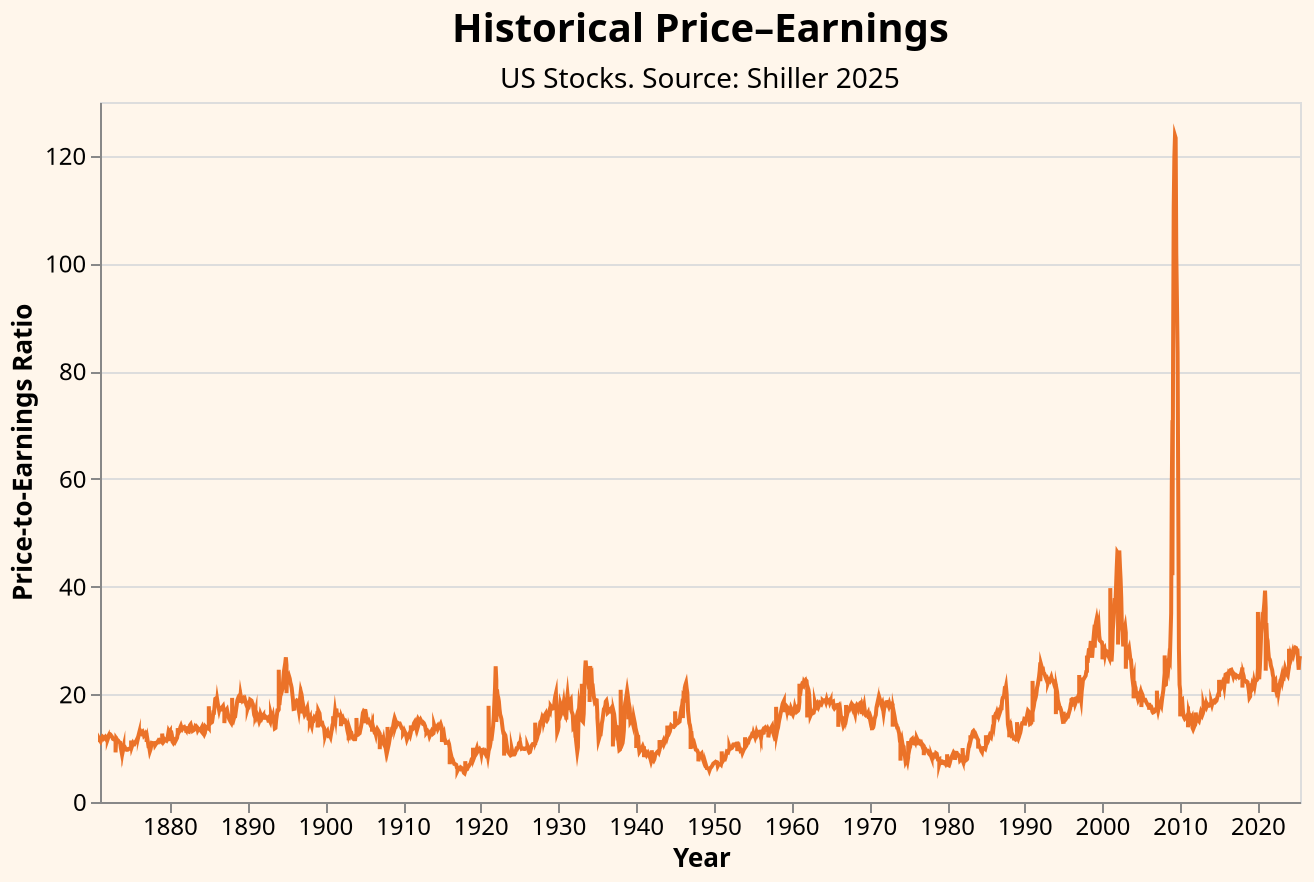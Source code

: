 {
  "config": {
    "view": {"continuousWidth": 300, "continuousHeight": 300},
    "axis": {"labelFontSize": 12, "titleFontSize": 13},
    "background": "#FFF6EB",
    "title": {"anchor": "middle", "fontSize": 20, "subtitleFontSize": 14}
  },
  "data": {"name": "data-ced7bfdb397067a3232b850f58f265fd"},
  "mark": {"type": "line", "color": "#EB7228", "strokeWidth": 2},
  "encoding": {
    "x": {
      "axis": {"grid": false, "labelFontSize": 12, "titleFontSize": 13},
      "field": "Date_iso",
      "title": "Year",
      "type": "temporal"
    },
    "y": {
      "axis": {"labelFontSize": 12, "titleFontSize": 13},
      "field": "PE_ratio",
      "title": "Price-to-Earnings Ratio",
      "type": "quantitative"
    }
  },
  "height": 350,
  "title": {
    "text": "Historical Price–Earnings",
    "anchor": "middle",
    "fontSize": 20,
    "subtitle": "US Stocks. Source: Shiller 2025",
    "subtitleFontSize": 14,
    "subtitlePadding": 8
  },
  "width": 600,
  "$schema": "https://vega.github.io/schema/vega-lite/v5.20.1.json",
  "datasets": {
    "data-ced7bfdb397067a3232b850f58f265fd": [
      {
        "Date": 1871.01,
        "Date_Fraction": 1871.041667,
        "P": 4.44,
        "D": 0.26,
        "E": 0.4,
        "CPI": 12.46406116,
        "Rate GS10": 5.32,
        "Price_real": 115.6560178,
        "Dividend_real": 6.772649694,
        "Earnings_real": 10.41946107,
        "PE_ratio": 11.1,
        "Date_iso": "1871-01-01"
      },
      {
        "Date": 1871.02,
        "Date_Fraction": 1871.125,
        "P": 4.5,
        "D": 0.26,
        "E": 0.4,
        "CPI": 12.84464132,
        "Rate GS10": 5.323333333,
        "Price_real": 113.7457998,
        "Dividend_real": 6.571979544,
        "Earnings_real": 10.11073776,
        "PE_ratio": 11.25,
        "Date_iso": "1871-02-01"
      },
      {
        "Date": 1871.03,
        "Date_Fraction": 1871.208333,
        "P": 4.61,
        "D": 0.26,
        "E": 0.4,
        "CPI": 13.0349719,
        "Rate GS10": 5.326666667,
        "Price_real": 114.8247907,
        "Dividend_real": 6.476018564,
        "Earnings_real": 9.963105482,
        "PE_ratio": 11.525,
        "Date_iso": "1871-03-01"
      },
      {
        "Date": 1871.04,
        "Date_Fraction": 1871.291667,
        "P": 4.74,
        "D": 0.26,
        "E": 0.4,
        "CPI": 12.55922645,
        "Rate GS10": 5.33,
        "Price_real": 122.5350372,
        "Dividend_real": 6.721331153,
        "Earnings_real": 10.34050947,
        "PE_ratio": 11.85,
        "Date_iso": "1871-04-01"
      },
      {
        "Date": 1871.05,
        "Date_Fraction": 1871.375,
        "P": 4.86,
        "D": 0.26,
        "E": 0.4,
        "CPI": 12.27381157,
        "Rate GS10": 5.333333333,
        "Price_real": 128.5587538,
        "Dividend_real": 6.877628805,
        "Earnings_real": 10.58096739,
        "PE_ratio": 12.15,
        "Date_iso": "1871-05-01"
      },
      {
        "Date": 1871.06,
        "Date_Fraction": 1871.458333,
        "P": 4.82,
        "D": 0.26,
        "E": 0.4,
        "CPI": 12.08348099,
        "Rate GS10": 5.336666667,
        "Price_real": 129.5089587,
        "Dividend_real": 6.985960426,
        "Earnings_real": 10.74763142,
        "PE_ratio": 12.05,
        "Date_iso": "1871-06-01"
      },
      {
        "Date": 1871.07,
        "Date_Fraction": 1871.541667,
        "P": 4.73,
        "D": 0.26,
        "E": 0.4,
        "CPI": 12.08348099,
        "Rate GS10": 5.34,
        "Price_real": 127.0907416,
        "Dividend_real": 6.985960426,
        "Earnings_real": 10.74763142,
        "PE_ratio": 11.825,
        "Date_iso": "1871-07-01"
      },
      {
        "Date": 1871.08,
        "Date_Fraction": 1871.625,
        "P": 4.79,
        "D": 0.26,
        "E": 0.4,
        "CPI": 11.8932314,
        "Rate GS10": 5.343333333,
        "Price_real": 130.7616768,
        "Dividend_real": 7.097711056,
        "Earnings_real": 10.91955547,
        "PE_ratio": 11.975,
        "Date_iso": "1871-08-01"
      },
      {
        "Date": 1871.09,
        "Date_Fraction": 1871.708333,
        "P": 4.84,
        "D": 0.26,
        "E": 0.4,
        "CPI": 12.17864628,
        "Rate GS10": 5.346666667,
        "Price_real": 129.0301437,
        "Dividend_real": 6.931371358,
        "Earnings_real": 10.66364824,
        "PE_ratio": 12.1,
        "Date_iso": "1871-09-01"
      },
      {
        "Date": 1871.1,
        "Date_Fraction": 1871.791667,
        "P": 4.59,
        "D": 0.26,
        "E": 0.4,
        "CPI": 12.36889587,
        "Rate GS10": 5.35,
        "Price_real": 120.4832263,
        "Dividend_real": 6.824757916,
        "Earnings_real": 10.49962756,
        "PE_ratio": 11.475,
        "Date_iso": "1871-01-01"
      },
      {
        "Date": 1871.11,
        "Date_Fraction": 1871.875,
        "P": 4.64,
        "D": 0.26,
        "E": 0.4,
        "CPI": 12.36889587,
        "Rate GS10": 5.353333333,
        "Price_real": 121.7956797,
        "Dividend_real": 6.824757916,
        "Earnings_real": 10.49962756,
        "PE_ratio": 11.599999999999998,
        "Date_iso": "1871-11-01"
      },
      {
        "Date": 1871.12,
        "Date_Fraction": 1871.958333,
        "P": 4.74,
        "D": 0.26,
        "E": 0.4,
        "CPI": 12.65439174,
        "Rate GS10": 5.356666667,
        "Price_real": 121.6135324,
        "Dividend_real": 6.670784478,
        "Earnings_real": 10.26274535,
        "PE_ratio": 11.85,
        "Date_iso": "1871-12-01"
      },
      {
        "Date": 1872.01,
        "Date_Fraction": 1872.041667,
        "P": 4.86,
        "D": 0.2633,
        "E": 0.4025,
        "CPI": 12.65439174,
        "Rate GS10": 5.36,
        "Price_real": 124.692356,
        "Dividend_real": 6.755452127,
        "Earnings_real": 10.32688751,
        "PE_ratio": 12.074534161490684,
        "Date_iso": "1872-01-01"
      },
      {
        "Date": 1872.02,
        "Date_Fraction": 1872.125,
        "P": 4.88,
        "D": 0.2667,
        "E": 0.405,
        "CPI": 12.65439174,
        "Rate GS10": 5.378333333,
        "Price_real": 125.2054933,
        "Dividend_real": 6.842685463,
        "Earnings_real": 10.39102967,
        "PE_ratio": 12.04938271604938,
        "Date_iso": "1872-02-01"
      },
      {
        "Date": 1872.03,
        "Date_Fraction": 1872.208333,
        "P": 5.04,
        "D": 0.27,
        "E": 0.4075,
        "CPI": 12.84464132,
        "Rate GS10": 5.396666667,
        "Price_real": 127.3952958,
        "Dividend_real": 6.824747988,
        "Earnings_real": 10.30031409,
        "PE_ratio": 12.368098159509204,
        "Date_iso": "1872-03-01"
      },
      {
        "Date": 1872.04,
        "Date_Fraction": 1872.291667,
        "P": 5.18,
        "D": 0.2733,
        "E": 0.41,
        "CPI": 13.13013719,
        "Rate GS10": 5.415,
        "Price_real": 128.0870821,
        "Dividend_real": 6.757953578,
        "Earnings_real": 10.13816673,
        "PE_ratio": 12.634146341463415,
        "Date_iso": "1872-04-01"
      },
      {
        "Date": 1872.05,
        "Date_Fraction": 1872.375,
        "P": 5.18,
        "D": 0.2767,
        "E": 0.4125,
        "CPI": 13.13013719,
        "Rate GS10": 5.433333333,
        "Price_real": 128.0870821,
        "Dividend_real": 6.84202618,
        "Earnings_real": 10.19998482,
        "PE_ratio": 12.557575757575757,
        "Date_iso": "1872-05-01"
      },
      {
        "Date": 1872.06,
        "Date_Fraction": 1872.458333,
        "P": 5.13,
        "D": 0.28,
        "E": 0.415,
        "CPI": 13.0349719,
        "Rate GS10": 5.451666667,
        "Price_real": 127.7768278,
        "Dividend_real": 6.974173838,
        "Earnings_real": 10.33672194,
        "PE_ratio": 12.361445783132533,
        "Date_iso": "1872-06-01"
      },
      {
        "Date": 1872.07,
        "Date_Fraction": 1872.541667,
        "P": 5.1,
        "D": 0.2833,
        "E": 0.4175,
        "CPI": 12.84464132,
        "Rate GS10": 5.47,
        "Price_real": 128.9119064,
        "Dividend_real": 7.160930018,
        "Earnings_real": 10.55308254,
        "PE_ratio": 12.215568862275449,
        "Date_iso": "1872-07-01"
      },
      {
        "Date": 1872.08,
        "Date_Fraction": 1872.625,
        "P": 5.04,
        "D": 0.2867,
        "E": 0.42,
        "CPI": 12.93980661,
        "Rate GS10": 5.488333333,
        "Price_real": 126.4583722,
        "Dividend_real": 7.193574464,
        "Earnings_real": 10.53819768,
        "PE_ratio": 12,
        "Date_iso": "1872-08-01"
      },
      {
        "Date": 1872.09,
        "Date_Fraction": 1872.708333,
        "P": 4.95,
        "D": 0.29,
        "E": 0.4225,
        "CPI": 13.0349719,
        "Rate GS10": 5.506666667,
        "Price_real": 123.2934303,
        "Dividend_real": 7.223251475,
        "Earnings_real": 10.52353017,
        "PE_ratio": 11.715976331360949,
        "Date_iso": "1872-09-01"
      },
      {
        "Date": 1872.1,
        "Date_Fraction": 1872.791667,
        "P": 4.97,
        "D": 0.2933,
        "E": 0.425,
        "CPI": 12.74947603,
        "Rate GS10": 5.525,
        "Price_real": 126.56362,
        "Dividend_real": 7.469036169,
        "Earnings_real": 10.82284477,
        "PE_ratio": 11.694117647058825,
        "Date_iso": "1872-01-01"
      },
      {
        "Date": 1872.11,
        "Date_Fraction": 1872.875,
        "P": 4.95,
        "D": 0.2967,
        "E": 0.4275,
        "CPI": 13.13013719,
        "Rate GS10": 5.543333333,
        "Price_real": 122.3998178,
        "Dividend_real": 7.336570898,
        "Earnings_real": 10.57089336,
        "PE_ratio": 11.578947368421051,
        "Date_iso": "1872-11-01"
      },
      {
        "Date": 1872.12,
        "Date_Fraction": 1872.958333,
        "P": 5.07,
        "D": 0.3,
        "E": 0.43,
        "CPI": 12.93980661,
        "Rate GS10": 5.561666667,
        "Price_real": 127.2111006,
        "Dividend_real": 7.527284057,
        "Earnings_real": 10.78910715,
        "PE_ratio": 11.790697674418606,
        "Date_iso": "1872-12-01"
      },
      {
        "Date": 1873.01,
        "Date_Fraction": 1873.041667,
        "P": 5.11,
        "D": 0.3025,
        "E": 0.4325,
        "CPI": 12.93980661,
        "Rate GS10": 5.58,
        "Price_real": 128.2147384,
        "Dividend_real": 7.590011424,
        "Earnings_real": 10.85183452,
        "PE_ratio": 11.815028901734104,
        "Date_iso": "1873-01-01"
      },
      {
        "Date": 1873.02,
        "Date_Fraction": 1873.125,
        "P": 5.15,
        "D": 0.305,
        "E": 0.435,
        "CPI": 13.22522149,
        "Rate GS10": 5.570833333,
        "Price_real": 126.4297011,
        "Dividend_real": 7.48758424,
        "Earnings_real": 10.67901359,
        "PE_ratio": 11.839080459770116,
        "Date_iso": "1873-02-01"
      },
      {
        "Date": 1873.03,
        "Date_Fraction": 1873.208333,
        "P": 5.11,
        "D": 0.3075,
        "E": 0.4375,
        "CPI": 13.22522149,
        "Rate GS10": 5.561666667,
        "Price_real": 125.4477228,
        "Dividend_real": 7.548957881,
        "Earnings_real": 10.74038723,
        "PE_ratio": 11.68,
        "Date_iso": "1873-03-01"
      },
      {
        "Date": 1873.04,
        "Date_Fraction": 1873.291667,
        "P": 5.04,
        "D": 0.31,
        "E": 0.44,
        "CPI": 13.22522149,
        "Rate GS10": 5.5525,
        "Price_real": 123.7292609,
        "Dividend_real": 7.610331523,
        "Earnings_real": 10.80176087,
        "PE_ratio": 11.454545454545457,
        "Date_iso": "1873-04-01"
      },
      {
        "Date": 1873.05,
        "Date_Fraction": 1873.375,
        "P": 5.05,
        "D": 0.3125,
        "E": 0.4425,
        "CPI": 12.93980661,
        "Rate GS10": 5.543333333,
        "Price_real": 126.7092816,
        "Dividend_real": 7.840920893,
        "Earnings_real": 11.10274398,
        "PE_ratio": 11.412429378531073,
        "Date_iso": "1873-05-01"
      },
      {
        "Date": 1873.06,
        "Date_Fraction": 1873.458333,
        "P": 4.98,
        "D": 0.315,
        "E": 0.445,
        "CPI": 12.55922645,
        "Rate GS10": 5.534166667,
        "Price_real": 128.7393429,
        "Dividend_real": 8.143151205,
        "Earnings_real": 11.50381678,
        "PE_ratio": 11.191011235955058,
        "Date_iso": "1873-06-01"
      },
      {
        "Date": 1873.07,
        "Date_Fraction": 1873.541667,
        "P": 4.97,
        "D": 0.3175,
        "E": 0.4475,
        "CPI": 12.55922645,
        "Rate GS10": 5.525,
        "Price_real": 128.4808301,
        "Dividend_real": 8.207779389,
        "Earnings_real": 11.56844497,
        "PE_ratio": 11.106145251396647,
        "Date_iso": "1873-07-01"
      },
      {
        "Date": 1873.08,
        "Date_Fraction": 1873.625,
        "P": 4.97,
        "D": 0.32,
        "E": 0.45,
        "CPI": 12.55922645,
        "Rate GS10": 5.515833333,
        "Price_real": 128.4808301,
        "Dividend_real": 8.272407573,
        "Earnings_real": 11.63307315,
        "PE_ratio": 11.044444444444444,
        "Date_iso": "1873-08-01"
      },
      {
        "Date": 1873.09,
        "Date_Fraction": 1873.708333,
        "P": 4.59,
        "D": 0.3225,
        "E": 0.4525,
        "CPI": 12.55922645,
        "Rate GS10": 5.506666667,
        "Price_real": 118.6573461,
        "Dividend_real": 8.337035757,
        "Earnings_real": 11.69770133,
        "PE_ratio": 10.143646408839778,
        "Date_iso": "1873-09-01"
      },
      {
        "Date": 1873.1,
        "Date_Fraction": 1873.791667,
        "P": 4.19,
        "D": 0.325,
        "E": 0.455,
        "CPI": 12.27381157,
        "Rate GS10": 5.4975,
        "Price_real": 110.8356334,
        "Dividend_real": 8.597036006,
        "Earnings_real": 12.03585041,
        "PE_ratio": 9.20879120879121,
        "Date_iso": "1873-01-01"
      },
      {
        "Date": 1873.11,
        "Date_Fraction": 1873.875,
        "P": 4.04,
        "D": 0.3275,
        "E": 0.4575,
        "CPI": 11.8932314,
        "Rate GS10": 5.488333333,
        "Price_real": 110.2875103,
        "Dividend_real": 8.940386042,
        "Earnings_real": 12.48924157,
        "PE_ratio": 8.830601092896174,
        "Date_iso": "1873-11-01"
      },
      {
        "Date": 1873.12,
        "Date_Fraction": 1873.958333,
        "P": 4.42,
        "D": 0.33,
        "E": 0.46,
        "CPI": 12.17864628,
        "Rate GS10": 5.479166667,
        "Price_real": 117.8333131,
        "Dividend_real": 8.7975098,
        "Earnings_real": 12.26319548,
        "PE_ratio": 9.608695652173912,
        "Date_iso": "1873-12-01"
      },
      {
        "Date": 1874.01,
        "Date_Fraction": 1874.041667,
        "P": 4.66,
        "D": 0.33,
        "E": 0.46,
        "CPI": 12.36889587,
        "Rate GS10": 5.47,
        "Price_real": 122.3206611,
        "Dividend_real": 8.662192739,
        "Earnings_real": 12.0745717,
        "PE_ratio": 10.130434782608695,
        "Date_iso": "1874-01-01"
      },
      {
        "Date": 1874.02,
        "Date_Fraction": 1874.125,
        "P": 4.8,
        "D": 0.33,
        "E": 0.46,
        "CPI": 12.36889587,
        "Rate GS10": 5.436666667,
        "Price_real": 125.9955308,
        "Dividend_real": 8.662192739,
        "Earnings_real": 12.0745717,
        "PE_ratio": 10.43478260869565,
        "Date_iso": "1874-02-01"
      },
      {
        "Date": 1874.03,
        "Date_Fraction": 1874.208333,
        "P": 4.73,
        "D": 0.33,
        "E": 0.46,
        "CPI": 12.36889587,
        "Rate GS10": 5.403333333,
        "Price_real": 124.1580959,
        "Dividend_real": 8.662192739,
        "Earnings_real": 12.0745717,
        "PE_ratio": 10.282608695652174,
        "Date_iso": "1874-03-01"
      },
      {
        "Date": 1874.04,
        "Date_Fraction": 1874.291667,
        "P": 4.6,
        "D": 0.33,
        "E": 0.46,
        "CPI": 12.17864628,
        "Rate GS10": 5.37,
        "Price_real": 122.6319548,
        "Dividend_real": 8.7975098,
        "Earnings_real": 12.26319548,
        "PE_ratio": 9.999999999999998,
        "Date_iso": "1874-04-01"
      },
      {
        "Date": 1874.05,
        "Date_Fraction": 1874.375,
        "P": 4.48,
        "D": 0.33,
        "E": 0.46,
        "CPI": 12.08348099,
        "Rate GS10": 5.336666667,
        "Price_real": 120.3734719,
        "Dividend_real": 8.866795925,
        "Earnings_real": 12.35977614,
        "PE_ratio": 9.73913043478261,
        "Date_iso": "1874-05-01"
      },
      {
        "Date": 1874.06,
        "Date_Fraction": 1874.458333,
        "P": 4.46,
        "D": 0.33,
        "E": 0.46,
        "CPI": 11.79806612,
        "Rate GS10": 5.303333333,
        "Price_real": 122.735125,
        "Dividend_real": 9.081298487,
        "Earnings_real": 12.65877971,
        "PE_ratio": 9.695652173913045,
        "Date_iso": "1874-06-01"
      },
      {
        "Date": 1874.07,
        "Date_Fraction": 1874.541667,
        "P": 4.46,
        "D": 0.33,
        "E": 0.46,
        "CPI": 11.8932314,
        "Rate GS10": 5.27,
        "Price_real": 121.7530435,
        "Dividend_real": 9.008633263,
        "Earnings_real": 12.55748879,
        "PE_ratio": 9.695652173913045,
        "Date_iso": "1874-07-01"
      },
      {
        "Date": 1874.08,
        "Date_Fraction": 1874.625,
        "P": 4.47,
        "D": 0.33,
        "E": 0.46,
        "CPI": 11.79806612,
        "Rate GS10": 5.236666667,
        "Price_real": 123.0103159,
        "Dividend_real": 9.081298487,
        "Earnings_real": 12.65877971,
        "PE_ratio": 9.717391304347824,
        "Date_iso": "1874-08-01"
      },
      {
        "Date": 1874.09,
        "Date_Fraction": 1874.708333,
        "P": 4.54,
        "D": 0.33,
        "E": 0.46,
        "CPI": 11.79806612,
        "Rate GS10": 5.203333333,
        "Price_real": 124.9366519,
        "Dividend_real": 9.081298487,
        "Earnings_real": 12.65877971,
        "PE_ratio": 9.869565217391305,
        "Date_iso": "1874-09-01"
      },
      {
        "Date": 1874.1,
        "Date_Fraction": 1874.791667,
        "P": 4.53,
        "D": 0.33,
        "E": 0.46,
        "CPI": 11.60773554,
        "Rate GS10": 5.17,
        "Price_real": 126.7055193,
        "Dividend_real": 9.230203396,
        "Earnings_real": 12.86634413,
        "PE_ratio": 9.847826086956522,
        "Date_iso": "1874-01-01"
      },
      {
        "Date": 1874.11,
        "Date_Fraction": 1874.875,
        "P": 4.57,
        "D": 0.33,
        "E": 0.46,
        "CPI": 11.51265124,
        "Rate GS10": 5.136666667,
        "Price_real": 128.8800476,
        "Dividend_real": 9.306436699,
        "Earnings_real": 12.97260873,
        "PE_ratio": 9.934782608695652,
        "Date_iso": "1874-11-01"
      },
      {
        "Date": 1874.12,
        "Date_Fraction": 1874.958333,
        "P": 4.54,
        "D": 0.33,
        "E": 0.46,
        "CPI": 11.51265124,
        "Rate GS10": 5.103333333,
        "Price_real": 128.0340079,
        "Dividend_real": 9.306436699,
        "Earnings_real": 12.97260873,
        "PE_ratio": 9.869565217391305,
        "Date_iso": "1874-12-01"
      },
      {
        "Date": 1875.01,
        "Date_Fraction": 1875.041667,
        "P": 4.54,
        "D": 0.3275,
        "E": 0.4517,
        "CPI": 11.51265124,
        "Rate GS10": 5.07,
        "Price_real": 128.0340079,
        "Dividend_real": 9.23593339,
        "Earnings_real": 12.73853775,
        "PE_ratio": 10.050918751383662,
        "Date_iso": "1875-01-01"
      },
      {
        "Date": 1875.02,
        "Date_Fraction": 1875.125,
        "P": 4.53,
        "D": 0.325,
        "E": 0.4433,
        "CPI": 11.51265124,
        "Rate GS10": 5.03,
        "Price_real": 127.7519947,
        "Dividend_real": 9.165430082,
        "Earnings_real": 12.50164663,
        "PE_ratio": 10.218813444619895,
        "Date_iso": "1875-02-01"
      },
      {
        "Date": 1875.03,
        "Date_Fraction": 1875.208333,
        "P": 4.59,
        "D": 0.3225,
        "E": 0.435,
        "CPI": 11.51265124,
        "Rate GS10": 4.99,
        "Price_real": 129.4440741,
        "Dividend_real": 9.094926774,
        "Earnings_real": 12.26757565,
        "PE_ratio": 10.551724137931034,
        "Date_iso": "1875-03-01"
      },
      {
        "Date": 1875.04,
        "Date_Fraction": 1875.291667,
        "P": 4.65,
        "D": 0.32,
        "E": 0.4267,
        "CPI": 11.60773554,
        "Rate GS10": 4.95,
        "Price_real": 130.0619569,
        "Dividend_real": 8.950500263,
        "Earnings_real": 11.93493269,
        "PE_ratio": 10.8975861260839,
        "Date_iso": "1875-04-01"
      },
      {
        "Date": 1875.05,
        "Date_Fraction": 1875.375,
        "P": 4.47,
        "D": 0.3175,
        "E": 0.4183,
        "CPI": 11.32232066,
        "Rate GS10": 4.91,
        "Price_real": 128.1790088,
        "Dividend_real": 9.104437429,
        "Earnings_real": 11.99491709,
        "PE_ratio": 10.686110447047572,
        "Date_iso": "1875-05-01"
      },
      {
        "Date": 1875.06,
        "Date_Fraction": 1875.458333,
        "P": 4.38,
        "D": 0.315,
        "E": 0.41,
        "CPI": 11.13207107,
        "Rate GS10": 4.87,
        "Price_real": 127.7447252,
        "Dividend_real": 9.18712065,
        "Earnings_real": 11.95783958,
        "PE_ratio": 10.682926829268292,
        "Date_iso": "1875-06-01"
      },
      {
        "Date": 1875.07,
        "Date_Fraction": 1875.541667,
        "P": 4.39,
        "D": 0.3125,
        "E": 0.4017,
        "CPI": 11.13207107,
        "Rate GS10": 4.83,
        "Price_real": 128.0363798,
        "Dividend_real": 9.114206994,
        "Earnings_real": 11.71576624,
        "PE_ratio": 10.928553647000248,
        "Date_iso": "1875-07-01"
      },
      {
        "Date": 1875.08,
        "Date_Fraction": 1875.625,
        "P": 4.41,
        "D": 0.31,
        "E": 0.3933,
        "CPI": 11.22715537,
        "Rate GS10": 4.79,
        "Price_real": 127.5303915,
        "Dividend_real": 8.964721399,
        "Earnings_real": 11.37362879,
        "PE_ratio": 11.212814645308926,
        "Date_iso": "1875-08-01"
      },
      {
        "Date": 1875.09,
        "Date_Fraction": 1875.708333,
        "P": 4.37,
        "D": 0.3075,
        "E": 0.385,
        "CPI": 11.13207107,
        "Rate GS10": 4.75,
        "Price_real": 127.4530706,
        "Dividend_real": 8.968379682,
        "Earnings_real": 11.22870302,
        "PE_ratio": 11.35064935064935,
        "Date_iso": "1875-09-01"
      },
      {
        "Date": 1875.1,
        "Date_Fraction": 1875.791667,
        "P": 4.3,
        "D": 0.305,
        "E": 0.3767,
        "CPI": 11.13207107,
        "Rate GS10": 4.71,
        "Price_real": 125.4114882,
        "Dividend_real": 8.895466026,
        "Earnings_real": 10.98662968,
        "PE_ratio": 11.414919033713833,
        "Date_iso": "1875-01-01"
      },
      {
        "Date": 1875.11,
        "Date_Fraction": 1875.875,
        "P": 4.37,
        "D": 0.3025,
        "E": 0.3683,
        "CPI": 11.03690579,
        "Rate GS10": 4.67,
        "Price_real": 128.5520296,
        "Dividend_real": 8.898624476,
        "Earnings_real": 10.83425916,
        "PE_ratio": 11.86532717893022,
        "Date_iso": "1875-11-01"
      },
      {
        "Date": 1875.12,
        "Date_Fraction": 1875.958333,
        "P": 4.37,
        "D": 0.3,
        "E": 0.36,
        "CPI": 10.9417405,
        "Rate GS10": 4.63,
        "Price_real": 129.670105,
        "Dividend_real": 8.901837875,
        "Earnings_real": 10.68220545,
        "PE_ratio": 12.13888888888889,
        "Date_iso": "1875-12-01"
      },
      {
        "Date": 1876.01,
        "Date_Fraction": 1876.041667,
        "P": 4.46,
        "D": 0.3,
        "E": 0.3533,
        "CPI": 10.84657521,
        "Rate GS10": 4.59,
        "Price_real": 133.5017821,
        "Dividend_real": 8.979940499,
        "Earnings_real": 10.57537659,
        "PE_ratio": 12.62383243702236,
        "Date_iso": "1876-01-01"
      },
      {
        "Date": 1876.02,
        "Date_Fraction": 1876.125,
        "P": 4.52,
        "D": 0.3,
        "E": 0.3467,
        "CPI": 10.84657521,
        "Rate GS10": 4.578333333,
        "Price_real": 135.2977702,
        "Dividend_real": 8.979940499,
        "Earnings_real": 10.3778179,
        "PE_ratio": 13.037207960773,
        "Date_iso": "1876-02-01"
      },
      {
        "Date": 1876.03,
        "Date_Fraction": 1876.208333,
        "P": 4.51,
        "D": 0.3,
        "E": 0.34,
        "CPI": 10.84657521,
        "Rate GS10": 4.566666667,
        "Price_real": 134.9984388,
        "Dividend_real": 8.979940499,
        "Earnings_real": 10.1772659,
        "PE_ratio": 13.26470588235294,
        "Date_iso": "1876-03-01"
      },
      {
        "Date": 1876.04,
        "Date_Fraction": 1876.291667,
        "P": 4.34,
        "D": 0.3,
        "E": 0.3333,
        "CPI": 10.75149091,
        "Rate GS10": 4.555,
        "Price_real": 131.0587054,
        "Dividend_real": 9.059357518,
        "Earnings_real": 10.0649462,
        "PE_ratio": 13.02130213021302,
        "Date_iso": "1876-04-01"
      },
      {
        "Date": 1876.05,
        "Date_Fraction": 1876.375,
        "P": 4.18,
        "D": 0.3,
        "E": 0.3267,
        "CPI": 10.37091074,
        "Rate GS10": 4.543333333,
        "Price_real": 130.8591882,
        "Dividend_real": 9.391807763,
        "Earnings_real": 10.22767865,
        "PE_ratio": 12.794612794612794,
        "Date_iso": "1876-05-01"
      },
      {
        "Date": 1876.06,
        "Date_Fraction": 1876.458333,
        "P": 4.15,
        "D": 0.3,
        "E": 0.32,
        "CPI": 10.08541488,
        "Rate GS10": 4.531666667,
        "Price_real": 133.5977564,
        "Dividend_real": 9.657669135,
        "Earnings_real": 10.30151374,
        "PE_ratio": 12.96875,
        "Date_iso": "1876-06-01"
      },
      {
        "Date": 1876.07,
        "Date_Fraction": 1876.541667,
        "P": 4.1,
        "D": 0.3,
        "E": 0.3133,
        "CPI": 10.08541488,
        "Rate GS10": 4.52,
        "Price_real": 131.9881448,
        "Dividend_real": 9.657669135,
        "Earnings_real": 10.0858258,
        "PE_ratio": 13.086498563676985,
        "Date_iso": "1876-07-01"
      },
      {
        "Date": 1876.08,
        "Date_Fraction": 1876.625,
        "P": 3.93,
        "D": 0.3,
        "E": 0.3067,
        "CPI": 10.18058017,
        "Rate GS10": 4.508333333,
        "Price_real": 125.3328336,
        "Dividend_real": 9.567391875,
        "Earnings_real": 9.781063627,
        "PE_ratio": 12.81382458428432,
        "Date_iso": "1876-08-01"
      },
      {
        "Date": 1876.09,
        "Date_Fraction": 1876.708333,
        "P": 3.69,
        "D": 0.3,
        "E": 0.3,
        "CPI": 10.27574545,
        "Rate GS10": 4.496666667,
        "Price_real": 116.5890772,
        "Dividend_real": 9.478786768,
        "Earnings_real": 9.478786768,
        "PE_ratio": 12.3,
        "Date_iso": "1876-09-01"
      },
      {
        "Date": 1876.1,
        "Date_Fraction": 1876.791667,
        "P": 3.67,
        "D": 0.3,
        "E": 0.2933,
        "CPI": 10.46599504,
        "Rate GS10": 4.485,
        "Price_real": 113.849303,
        "Dividend_real": 9.30648253,
        "Earnings_real": 9.098637754,
        "PE_ratio": 12.512785543811797,
        "Date_iso": "1876-01-01"
      },
      {
        "Date": 1876.11,
        "Date_Fraction": 1876.875,
        "P": 3.6,
        "D": 0.3,
        "E": 0.2867,
        "CPI": 10.56116033,
        "Rate GS10": 4.473333333,
        "Price_real": 110.6714758,
        "Dividend_real": 9.222622984,
        "Earnings_real": 8.813753365,
        "PE_ratio": 12.556679455877225,
        "Date_iso": "1876-11-01"
      },
      {
        "Date": 1876.12,
        "Date_Fraction": 1876.958333,
        "P": 3.58,
        "D": 0.3,
        "E": 0.28,
        "CPI": 10.75149091,
        "Rate GS10": 4.461666667,
        "Price_real": 108.108333,
        "Dividend_real": 9.059357518,
        "Earnings_real": 8.45540035,
        "PE_ratio": 12.785714285714285,
        "Date_iso": "1876-12-01"
      },
      {
        "Date": 1877.01,
        "Date_Fraction": 1877.041667,
        "P": 3.55,
        "D": 0.2908,
        "E": 0.2817,
        "CPI": 10.9417405,
        "Rate GS10": 4.45,
        "Price_real": 105.3384149,
        "Dividend_real": 8.62884818,
        "Earnings_real": 8.358825765,
        "PE_ratio": 12.602058927937522,
        "Date_iso": "1877-01-01"
      },
      {
        "Date": 1877.02,
        "Date_Fraction": 1877.125,
        "P": 3.34,
        "D": 0.2817,
        "E": 0.2833,
        "CPI": 10.65632562,
        "Rate GS10": 4.440833333,
        "Price_real": 101.7615751,
        "Dividend_real": 8.582705302,
        "Earnings_real": 8.631453362,
        "PE_ratio": 11.789622308506884,
        "Date_iso": "1877-02-01"
      },
      {
        "Date": 1877.03,
        "Date_Fraction": 1877.208333,
        "P": 3.17,
        "D": 0.2725,
        "E": 0.285,
        "CPI": 10.18058017,
        "Rate GS10": 4.431666667,
        "Price_real": 101.0954408,
        "Dividend_real": 8.690380953,
        "Earnings_real": 9.089022281,
        "PE_ratio": 11.12280701754386,
        "Date_iso": "1877-03-01"
      },
      {
        "Date": 1877.04,
        "Date_Fraction": 1877.291667,
        "P": 2.94,
        "D": 0.2633,
        "E": 0.2867,
        "CPI": 10.46599504,
        "Rate GS10": 4.4225,
        "Price_real": 91.2035288,
        "Dividend_real": 8.167989501,
        "Earnings_real": 8.893895138,
        "PE_ratio": 10.254621555633063,
        "Date_iso": "1877-04-01"
      },
      {
        "Date": 1877.05,
        "Date_Fraction": 1877.375,
        "P": 2.94,
        "D": 0.2542,
        "E": 0.2883,
        "CPI": 10.65632562,
        "Rate GS10": 4.413333333,
        "Price_real": 89.57456013,
        "Dividend_real": 7.744848022,
        "Earnings_real": 8.783791049,
        "PE_ratio": 10.197710718002082,
        "Date_iso": "1877-05-01"
      },
      {
        "Date": 1877.06,
        "Date_Fraction": 1877.458333,
        "P": 2.73,
        "D": 0.245,
        "E": 0.29,
        "CPI": 10.08541488,
        "Rate GS10": 4.404166667,
        "Price_real": 87.88478913,
        "Dividend_real": 7.88709646,
        "Earnings_real": 9.33574683,
        "PE_ratio": 9.413793103448276,
        "Date_iso": "1877-06-01"
      },
      {
        "Date": 1877.07,
        "Date_Fraction": 1877.541667,
        "P": 2.85,
        "D": 0.2358,
        "E": 0.2917,
        "CPI": 10.18058017,
        "Rate GS10": 4.395,
        "Price_real": 90.89022281,
        "Dividend_real": 7.519970014,
        "Earnings_real": 9.302694033,
        "PE_ratio": 9.77031196434693,
        "Date_iso": "1877-07-01"
      },
      {
        "Date": 1877.08,
        "Date_Fraction": 1877.625,
        "P": 3.05,
        "D": 0.2267,
        "E": 0.2933,
        "CPI": 9.8,
        "Rate GS10": 4.385833333,
        "Price_real": 101.0458776,
        "Dividend_real": 7.510524735,
        "Earnings_real": 9.716969143,
        "PE_ratio": 10.39890896692806,
        "Date_iso": "1877-08-01"
      },
      {
        "Date": 1877.09,
        "Date_Fraction": 1877.708333,
        "P": 3.24,
        "D": 0.2175,
        "E": 0.295,
        "CPI": 9.704834711,
        "Rate GS10": 4.376666667,
        "Price_real": 108.3931166,
        "Dividend_real": 7.276389769,
        "Earnings_real": 9.869126353,
        "PE_ratio": 10.983050847457628,
        "Date_iso": "1877-09-01"
      },
      {
        "Date": 1877.1,
        "Date_Fraction": 1877.791667,
        "P": 3.31,
        "D": 0.2083,
        "E": 0.2967,
        "CPI": 9.704834711,
        "Rate GS10": 4.3675,
        "Price_real": 110.7349431,
        "Dividend_real": 6.968606845,
        "Earnings_real": 9.925999285,
        "PE_ratio": 11.156049882035726,
        "Date_iso": "1877-01-01"
      },
      {
        "Date": 1877.11,
        "Date_Fraction": 1877.875,
        "P": 3.26,
        "D": 0.1992,
        "E": 0.2983,
        "CPI": 9.514585124,
        "Rate GS10": 4.358333333,
        "Price_real": 111.2429713,
        "Dividend_real": 6.797423278,
        "Earnings_real": 10.17907311,
        "PE_ratio": 10.92859537378478,
        "Date_iso": "1877-11-01"
      },
      {
        "Date": 1877.12,
        "Date_Fraction": 1877.958333,
        "P": 3.25,
        "D": 0.19,
        "E": 0.3,
        "CPI": 9.514585124,
        "Rate GS10": 4.349166667,
        "Price_real": 110.9017352,
        "Dividend_real": 6.483486058,
        "Earnings_real": 10.23708325,
        "PE_ratio": 10.833333333333334,
        "Date_iso": "1877-12-01"
      },
      {
        "Date": 1878.01,
        "Date_Fraction": 1878.041667,
        "P": 3.25,
        "D": 0.1892,
        "E": 0.3008,
        "CPI": 9.229089256,
        "Rate GS10": 4.34,
        "Price_real": 114.3324082,
        "Dividend_real": 6.655905117,
        "Earnings_real": 10.58190412,
        "PE_ratio": 10.804521276595745,
        "Date_iso": "1878-01-01"
      },
      {
        "Date": 1878.02,
        "Date_Fraction": 1878.125,
        "P": 3.18,
        "D": 0.1883,
        "E": 0.3017,
        "CPI": 9.134004959,
        "Rate GS10": 4.33,
        "Price_real": 113.0344208,
        "Dividend_real": 6.693201709,
        "Earnings_real": 10.72405181,
        "PE_ratio": 10.540271793172025,
        "Date_iso": "1878-02-01"
      },
      {
        "Date": 1878.03,
        "Date_Fraction": 1878.208333,
        "P": 3.24,
        "D": 0.1875,
        "E": 0.3025,
        "CPI": 8.94367438,
        "Rate GS10": 4.32,
        "Price_real": 117.6180209,
        "Dividend_real": 6.806598431,
        "Earnings_real": 10.98131213,
        "PE_ratio": 10.710743801652894,
        "Date_iso": "1878-03-01"
      },
      {
        "Date": 1878.04,
        "Date_Fraction": 1878.291667,
        "P": 3.33,
        "D": 0.1867,
        "E": 0.3033,
        "CPI": 8.848509091,
        "Rate GS10": 4.31,
        "Price_real": 122.1853025,
        "Dividend_real": 6.850449243,
        "Earnings_real": 11.12876944,
        "PE_ratio": 10.979228486646884,
        "Date_iso": "1878-04-01"
      },
      {
        "Date": 1878.05,
        "Date_Fraction": 1878.375,
        "P": 3.34,
        "D": 0.1858,
        "E": 0.3042,
        "CPI": 8.563094215,
        "Rate GS10": 4.3,
        "Price_real": 126.6369904,
        "Dividend_real": 7.044656532,
        "Earnings_real": 11.5338241,
        "PE_ratio": 10.979618671926362,
        "Date_iso": "1878-05-01"
      },
      {
        "Date": 1878.06,
        "Date_Fraction": 1878.458333,
        "P": 3.41,
        "D": 0.185,
        "E": 0.305,
        "CPI": 8.372844628,
        "Rate GS10": 4.29,
        "Price_real": 132.2288385,
        "Dividend_real": 7.173705314,
        "Earnings_real": 11.82691957,
        "PE_ratio": 11.18032786885246,
        "Date_iso": "1878-06-01"
      },
      {
        "Date": 1878.07,
        "Date_Fraction": 1878.541667,
        "P": 3.48,
        "D": 0.1842,
        "E": 0.3058,
        "CPI": 8.467928926,
        "Rate GS10": 4.28,
        "Price_real": 133.4279692,
        "Dividend_real": 7.062480439,
        "Earnings_real": 11.72479109,
        "PE_ratio": 11.379986919555265,
        "Date_iso": "1878-07-01"
      },
      {
        "Date": 1878.08,
        "Date_Fraction": 1878.625,
        "P": 3.45,
        "D": 0.1833,
        "E": 0.3067,
        "CPI": 8.563094215,
        "Rate GS10": 4.27,
        "Price_real": 130.8076697,
        "Dividend_real": 6.949868366,
        "Earnings_real": 11.62861226,
        "PE_ratio": 11.248777306814478,
        "Date_iso": "1878-08-01"
      },
      {
        "Date": 1878.09,
        "Date_Fraction": 1878.708333,
        "P": 3.52,
        "D": 0.1825,
        "E": 0.3075,
        "CPI": 8.563094215,
        "Rate GS10": 4.26,
        "Price_real": 133.4617384,
        "Dividend_real": 6.919536153,
        "Earnings_real": 11.65894448,
        "PE_ratio": 11.447154471544716,
        "Date_iso": "1878-09-01"
      },
      {
        "Date": 1878.1,
        "Date_Fraction": 1878.791667,
        "P": 3.48,
        "D": 0.1817,
        "E": 0.3083,
        "CPI": 8.467928926,
        "Rate GS10": 4.25,
        "Price_real": 133.4279692,
        "Dividend_real": 6.966627013,
        "Earnings_real": 11.82064451,
        "PE_ratio": 11.287706779111254,
        "Date_iso": "1878-01-01"
      },
      {
        "Date": 1878.11,
        "Date_Fraction": 1878.875,
        "P": 3.47,
        "D": 0.1808,
        "E": 0.3092,
        "CPI": 8.372844628,
        "Rate GS10": 4.24,
        "Price_real": 134.5554456,
        "Dividend_real": 7.010842815,
        "Earnings_real": 11.98978207,
        "PE_ratio": 11.222509702457955,
        "Date_iso": "1878-11-01"
      },
      {
        "Date": 1878.12,
        "Date_Fraction": 1878.958333,
        "P": 3.45,
        "D": 0.18,
        "E": 0.31,
        "CPI": 8.18251405,
        "Rate GS10": 4.23,
        "Price_real": 136.8917173,
        "Dividend_real": 7.142176554,
        "Earnings_real": 12.30041518,
        "PE_ratio": 11.129032258064516,
        "Date_iso": "1878-12-01"
      },
      {
        "Date": 1879.01,
        "Date_Fraction": 1879.041667,
        "P": 3.58,
        "D": 0.1817,
        "E": 0.3158,
        "CPI": 8.277679339,
        "Rate GS10": 4.22,
        "Price_real": 140.4168623,
        "Dividend_real": 7.126744101,
        "Earnings_real": 12.38649305,
        "PE_ratio": 11.336288790373654,
        "Date_iso": "1879-01-01"
      },
      {
        "Date": 1879.02,
        "Date_Fraction": 1879.125,
        "P": 3.71,
        "D": 0.1833,
        "E": 0.3217,
        "CPI": 8.372844628,
        "Rate GS10": 4.203333333,
        "Price_real": 143.8618741,
        "Dividend_real": 7.107784779,
        "Earnings_real": 12.47449189,
        "PE_ratio": 11.532483680447625,
        "Date_iso": "1879-02-01"
      },
      {
        "Date": 1879.03,
        "Date_Fraction": 1879.208333,
        "P": 3.65,
        "D": 0.185,
        "E": 0.3275,
        "CPI": 8.277679339,
        "Rate GS10": 4.186666667,
        "Price_real": 143.1624434,
        "Dividend_real": 7.256178639,
        "Earnings_real": 12.84539732,
        "PE_ratio": 11.14503816793893,
        "Date_iso": "1879-03-01"
      },
      {
        "Date": 1879.04,
        "Date_Fraction": 1879.291667,
        "P": 3.77,
        "D": 0.1867,
        "E": 0.3333,
        "CPI": 8.18251405,
        "Rate GS10": 4.17,
        "Price_real": 149.58892,
        "Dividend_real": 7.408024237,
        "Earnings_real": 13.22493025,
        "PE_ratio": 11.311131113111312,
        "Date_iso": "1879-04-01"
      },
      {
        "Date": 1879.05,
        "Date_Fraction": 1879.375,
        "P": 3.94,
        "D": 0.1883,
        "E": 0.3392,
        "CPI": 8.18251405,
        "Rate GS10": 4.153333333,
        "Price_real": 156.334309,
        "Dividend_real": 7.471510251,
        "Earnings_real": 13.45903493,
        "PE_ratio": 11.61556603773585,
        "Date_iso": "1879-05-01"
      },
      {
        "Date": 1879.06,
        "Date_Fraction": 1879.458333,
        "P": 3.96,
        "D": 0.19,
        "E": 0.345,
        "CPI": 8.087381157,
        "Rate GS10": 4.136666667,
        "Price_real": 158.9761995,
        "Dividend_real": 7.627645934,
        "Earnings_real": 13.8501992,
        "PE_ratio": 11.47826086956522,
        "Date_iso": "1879-06-01"
      },
      {
        "Date": 1879.07,
        "Date_Fraction": 1879.541667,
        "P": 4.04,
        "D": 0.1917,
        "E": 0.3508,
        "CPI": 8.18251405,
        "Rate GS10": 4.12,
        "Price_real": 160.3021849,
        "Dividend_real": 7.60641803,
        "Earnings_real": 13.91930853,
        "PE_ratio": 11.516533637400228,
        "Date_iso": "1879-07-01"
      },
      {
        "Date": 1879.08,
        "Date_Fraction": 1879.625,
        "P": 4.07,
        "D": 0.1933,
        "E": 0.3567,
        "CPI": 8.18251405,
        "Rate GS10": 4.103333333,
        "Price_real": 161.4925476,
        "Dividend_real": 7.669904044,
        "Earnings_real": 14.1534132,
        "PE_ratio": 11.410148584244464,
        "Date_iso": "1879-08-01"
      },
      {
        "Date": 1879.09,
        "Date_Fraction": 1879.708333,
        "P": 4.22,
        "D": 0.195,
        "E": 0.3625,
        "CPI": 8.467928926,
        "Rate GS10": 4.086666667,
        "Price_real": 161.8005834,
        "Dividend_real": 7.47656724,
        "Earnings_real": 13.89874679,
        "PE_ratio": 11.641379310344828,
        "Date_iso": "1879-09-01"
      },
      {
        "Date": 1879.1,
        "Date_Fraction": 1879.791667,
        "P": 4.68,
        "D": 0.1967,
        "E": 0.3683,
        "CPI": 8.94367438,
        "Rate GS10": 4.07,
        "Price_real": 169.8926968,
        "Dividend_real": 7.140575527,
        "Earnings_real": 13.36997441,
        "PE_ratio": 12.707032310616343,
        "Date_iso": "1879-01-01"
      },
      {
        "Date": 1879.11,
        "Date_Fraction": 1879.875,
        "P": 4.93,
        "D": 0.1983,
        "E": 0.3742,
        "CPI": 9.419419835,
        "Rate GS10": 4.053333333,
        "Price_real": 169.9290389,
        "Dividend_real": 6.835076759,
        "Earnings_real": 12.89806214,
        "PE_ratio": 13.174772848743988,
        "Date_iso": "1879-11-01"
      },
      {
        "Date": 1879.12,
        "Date_Fraction": 1879.958333,
        "P": 4.92,
        "D": 0.2,
        "E": 0.38,
        "CPI": 9.704834711,
        "Rate GS10": 4.036666667,
        "Price_real": 164.5969548,
        "Dividend_real": 6.690933121,
        "Earnings_real": 12.71277293,
        "PE_ratio": 12.947368421052632,
        "Date_iso": "1879-12-01"
      },
      {
        "Date": 1880.01,
        "Date_Fraction": 1880.041667,
        "P": 5.11,
        "D": 0.205,
        "E": 0.3892,
        "CPI": 9.990330579,
        "Rate GS10": 4.02,
        "Price_real": 166.0679701,
        "Dividend_real": 6.662217979,
        "Earnings_real": 12.64846457,
        "PE_ratio": 13.1294964028777,
        "Date_iso": "1880-01-01"
      },
      {
        "Date": 1880.02,
        "Date_Fraction": 1880.125,
        "P": 5.2,
        "D": 0.21,
        "E": 0.3983,
        "CPI": 9.990330579,
        "Rate GS10": 3.993333333,
        "Price_real": 168.9928463,
        "Dividend_real": 6.8247111,
        "Earnings_real": 12.94420205,
        "PE_ratio": 13.05548581471253,
        "Date_iso": "1880-02-01"
      },
      {
        "Date": 1880.03,
        "Date_Fraction": 1880.208333,
        "P": 5.3,
        "D": 0.215,
        "E": 0.4075,
        "CPI": 10.08541488,
        "Rate GS10": 3.966666667,
        "Price_real": 170.6188214,
        "Dividend_real": 6.921329547,
        "Earnings_real": 13.11833391,
        "PE_ratio": 13.006134969325156,
        "Date_iso": "1880-03-01"
      },
      {
        "Date": 1880.04,
        "Date_Fraction": 1880.291667,
        "P": 5.18,
        "D": 0.22,
        "E": 0.4167,
        "CPI": 9.704834711,
        "Rate GS10": 3.94,
        "Price_real": 173.2951678,
        "Dividend_real": 7.360026433,
        "Earnings_real": 13.94055916,
        "PE_ratio": 12.431005519558434,
        "Date_iso": "1880-04-01"
      },
      {
        "Date": 1880.05,
        "Date_Fraction": 1880.375,
        "P": 4.77,
        "D": 0.225,
        "E": 0.4258,
        "CPI": 9.419419835,
        "Rate GS10": 3.913333333,
        "Price_real": 164.4141006,
        "Dividend_real": 7.755382102,
        "Earnings_real": 14.67662977,
        "PE_ratio": 11.202442461249412,
        "Date_iso": "1880-05-01"
      },
      {
        "Date": 1880.06,
        "Date_Fraction": 1880.458333,
        "P": 4.79,
        "D": 0.23,
        "E": 0.435,
        "CPI": 9.229089256,
        "Rate GS10": 3.886666667,
        "Price_real": 168.5083801,
        "Dividend_real": 8.091216579,
        "Earnings_real": 15.3029531,
        "PE_ratio": 11.011494252873565,
        "Date_iso": "1880-06-01"
      },
      {
        "Date": 1880.07,
        "Date_Fraction": 1880.541667,
        "P": 5.01,
        "D": 0.235,
        "E": 0.4442,
        "CPI": 9.229089256,
        "Rate GS10": 3.86,
        "Price_real": 176.2478046,
        "Dividend_real": 8.267112592,
        "Earnings_real": 15.62660176,
        "PE_ratio": 11.278703286807744,
        "Date_iso": "1880-07-01"
      },
      {
        "Date": 1880.08,
        "Date_Fraction": 1880.625,
        "P": 5.19,
        "D": 0.24,
        "E": 0.4533,
        "CPI": 9.229089256,
        "Rate GS10": 3.833333333,
        "Price_real": 182.5800611,
        "Dividend_real": 8.443008604,
        "Earnings_real": 15.9467325,
        "PE_ratio": 11.449371277299802,
        "Date_iso": "1880-08-01"
      },
      {
        "Date": 1880.09,
        "Date_Fraction": 1880.708333,
        "P": 5.18,
        "D": 0.245,
        "E": 0.4625,
        "CPI": 9.324254545,
        "Rate GS10": 3.806666667,
        "Price_real": 180.3684093,
        "Dividend_real": 8.530938277,
        "Earnings_real": 16.10432226,
        "PE_ratio": 11.2,
        "Date_iso": "1880-09-01"
      },
      {
        "Date": 1880.1,
        "Date_Fraction": 1880.791667,
        "P": 5.33,
        "D": 0.25,
        "E": 0.4717,
        "CPI": 9.324254545,
        "Rate GS10": 3.78,
        "Price_real": 185.5914327,
        "Dividend_real": 8.705039058,
        "Earnings_real": 16.42466769,
        "PE_ratio": 11.299554801780792,
        "Date_iso": "1880-01-01"
      },
      {
        "Date": 1880.11,
        "Date_Fraction": 1880.875,
        "P": 5.61,
        "D": 0.255,
        "E": 0.4808,
        "CPI": 9.419419835,
        "Rate GS10": 3.753333333,
        "Price_real": 193.3675271,
        "Dividend_real": 8.789433049,
        "Earnings_real": 16.57238984,
        "PE_ratio": 11.668053244592349,
        "Date_iso": "1880-11-01"
      },
      {
        "Date": 1880.12,
        "Date_Fraction": 1880.958333,
        "P": 5.84,
        "D": 0.26,
        "E": 0.49,
        "CPI": 9.514585124,
        "Rate GS10": 3.726666667,
        "Price_real": 199.2818873,
        "Dividend_real": 8.872138816,
        "Earnings_real": 16.72056931,
        "PE_ratio": 11.918367346938776,
        "Date_iso": "1880-12-01"
      },
      {
        "Date": 1881.01,
        "Date_Fraction": 1881.041667,
        "P": 6.19,
        "D": 0.265,
        "E": 0.4858,
        "CPI": 9.419419835,
        "Rate GS10": 3.7,
        "Price_real": 213.3591787,
        "Dividend_real": 9.134116698,
        "Earnings_real": 16.74473167,
        "PE_ratio": 12.74186908192672,
        "Date_iso": "1881-01-01"
      },
      {
        "Date": 1881.02,
        "Date_Fraction": 1881.125,
        "P": 6.17,
        "D": 0.27,
        "E": 0.4817,
        "CPI": 9.514585124,
        "Rate GS10": 3.693333333,
        "Price_real": 210.5426788,
        "Dividend_real": 9.213374925,
        "Earnings_real": 16.43734334,
        "PE_ratio": 12.808802159020136,
        "Date_iso": "1881-02-01"
      },
      {
        "Date": 1881.03,
        "Date_Fraction": 1881.208333,
        "P": 6.24,
        "D": 0.275,
        "E": 0.4775,
        "CPI": 9.514585124,
        "Rate GS10": 3.686666667,
        "Price_real": 212.9313316,
        "Dividend_real": 9.383992979,
        "Earnings_real": 16.29402417,
        "PE_ratio": 13.068062827225132,
        "Date_iso": "1881-03-01"
      },
      {
        "Date": 1881.04,
        "Date_Fraction": 1881.291667,
        "P": 6.22,
        "D": 0.28,
        "E": 0.4733,
        "CPI": 9.609669421,
        "Rate GS10": 3.68,
        "Price_real": 210.1487316,
        "Dividend_real": 9.460071519,
        "Earnings_real": 15.99089946,
        "PE_ratio": 13.141770547221634,
        "Date_iso": "1881-04-01"
      },
      {
        "Date": 1881.05,
        "Date_Fraction": 1881.375,
        "P": 6.5,
        "D": 0.285,
        "E": 0.4692,
        "CPI": 9.514585124,
        "Rate GS10": 3.673333333,
        "Price_real": 221.8034704,
        "Dividend_real": 9.725229087,
        "Earnings_real": 16.0107982,
        "PE_ratio": 13.853367433930094,
        "Date_iso": "1881-05-01"
      },
      {
        "Date": 1881.06,
        "Date_Fraction": 1881.458333,
        "P": 6.58,
        "D": 0.29,
        "E": 0.465,
        "CPI": 9.514585124,
        "Rate GS10": 3.666666667,
        "Price_real": 224.5333593,
        "Dividend_real": 9.895847141,
        "Earnings_real": 15.86747904,
        "PE_ratio": 14.150537634408602,
        "Date_iso": "1881-06-01"
      },
      {
        "Date": 1881.07,
        "Date_Fraction": 1881.541667,
        "P": 6.35,
        "D": 0.295,
        "E": 0.4608,
        "CPI": 9.609669421,
        "Rate GS10": 3.66,
        "Price_real": 214.5409077,
        "Dividend_real": 9.966861065,
        "Earnings_real": 15.56857484,
        "PE_ratio": 13.780381944444445,
        "Date_iso": "1881-07-01"
      },
      {
        "Date": 1881.08,
        "Date_Fraction": 1881.625,
        "P": 6.2,
        "D": 0.3,
        "E": 0.4567,
        "CPI": 9.8,
        "Rate GS10": 3.653333333,
        "Price_real": 205.4047347,
        "Dividend_real": 9.938938776,
        "Earnings_real": 15.1303778,
        "PE_ratio": 13.575651412305673,
        "Date_iso": "1881-08-01"
      },
      {
        "Date": 1881.09,
        "Date_Fraction": 1881.708333,
        "P": 6.25,
        "D": 0.305,
        "E": 0.4525,
        "CPI": 10.18058017,
        "Rate GS10": 3.646666667,
        "Price_real": 199.3206641,
        "Dividend_real": 9.726848406,
        "Earnings_real": 14.43081608,
        "PE_ratio": 13.812154696132596,
        "Date_iso": "1881-09-01"
      },
      {
        "Date": 1881.1,
        "Date_Fraction": 1881.791667,
        "P": 6.15,
        "D": 0.31,
        "E": 0.4483,
        "CPI": 10.27574545,
        "Rate GS10": 3.64,
        "Price_real": 194.3151287,
        "Dividend_real": 9.794746327,
        "Earnings_real": 14.16446703,
        "PE_ratio": 13.71849208119563,
        "Date_iso": "1881-01-01"
      },
      {
        "Date": 1881.11,
        "Date_Fraction": 1881.875,
        "P": 6.19,
        "D": 0.315,
        "E": 0.4442,
        "CPI": 10.18058017,
        "Rate GS10": 3.633333333,
        "Price_real": 197.4071857,
        "Dividend_real": 10.04576147,
        "Earnings_real": 14.16611824,
        "PE_ratio": 13.935164340387214,
        "Date_iso": "1881-11-01"
      },
      {
        "Date": 1881.12,
        "Date_Fraction": 1881.958333,
        "P": 6.01,
        "D": 0.32,
        "E": 0.44,
        "CPI": 10.18058017,
        "Rate GS10": 3.626666667,
        "Price_real": 191.6667506,
        "Dividend_real": 10.205218,
        "Earnings_real": 14.03217475,
        "PE_ratio": 13.659090909090908,
        "Date_iso": "1881-12-01"
      },
      {
        "Date": 1882.01,
        "Date_Fraction": 1882.041667,
        "P": 5.92,
        "D": 0.32,
        "E": 0.4392,
        "CPI": 10.18058017,
        "Rate GS10": 3.62,
        "Price_real": 188.796533,
        "Dividend_real": 10.205218,
        "Earnings_real": 14.0066617,
        "PE_ratio": 13.47905282331512,
        "Date_iso": "1882-01-01"
      },
      {
        "Date": 1882.02,
        "Date_Fraction": 1882.125,
        "P": 5.79,
        "D": 0.32,
        "E": 0.4383,
        "CPI": 10.27574545,
        "Rate GS10": 3.620833333,
        "Price_real": 182.9405846,
        "Dividend_real": 10.11070589,
        "Earnings_real": 13.84850747,
        "PE_ratio": 13.210130047912388,
        "Date_iso": "1882-02-01"
      },
      {
        "Date": 1882.03,
        "Date_Fraction": 1882.208333,
        "P": 5.78,
        "D": 0.32,
        "E": 0.4375,
        "CPI": 10.27574545,
        "Rate GS10": 3.621666667,
        "Price_real": 182.6246251,
        "Dividend_real": 10.11070589,
        "Earnings_real": 13.8232307,
        "PE_ratio": 13.211428571428572,
        "Date_iso": "1882-03-01"
      },
      {
        "Date": 1882.04,
        "Date_Fraction": 1882.291667,
        "P": 5.78,
        "D": 0.32,
        "E": 0.4367,
        "CPI": 10.37091074,
        "Rate GS10": 3.6225,
        "Price_real": 180.9488296,
        "Dividend_real": 10.01792828,
        "Earnings_real": 13.6713415,
        "PE_ratio": 13.235630867872684,
        "Date_iso": "1882-04-01"
      },
      {
        "Date": 1882.05,
        "Date_Fraction": 1882.375,
        "P": 5.71,
        "D": 0.32,
        "E": 0.4358,
        "CPI": 10.46599504,
        "Rate GS10": 3.623333333,
        "Price_real": 177.1333842,
        "Dividend_real": 9.926914699,
        "Earnings_real": 13.51921696,
        "PE_ratio": 13.102340523175767,
        "Date_iso": "1882-05-01"
      },
      {
        "Date": 1882.06,
        "Date_Fraction": 1882.458333,
        "P": 5.68,
        "D": 0.32,
        "E": 0.435,
        "CPI": 10.56116033,
        "Rate GS10": 3.624166667,
        "Price_real": 174.6149952,
        "Dividend_real": 9.837464517,
        "Earnings_real": 13.37280333,
        "PE_ratio": 13.057471264367816,
        "Date_iso": "1882-06-01"
      },
      {
        "Date": 1882.07,
        "Date_Fraction": 1882.541667,
        "P": 6,
        "D": 0.32,
        "E": 0.4342,
        "CPI": 10.46599504,
        "Rate GS10": 3.625,
        "Price_real": 186.1296506,
        "Dividend_real": 9.926914699,
        "Earnings_real": 13.46958238,
        "PE_ratio": 13.81851681252879,
        "Date_iso": "1882-07-01"
      },
      {
        "Date": 1882.08,
        "Date_Fraction": 1882.625,
        "P": 6.18,
        "D": 0.32,
        "E": 0.4333,
        "CPI": 10.56116033,
        "Rate GS10": 3.625833333,
        "Price_real": 189.9860335,
        "Dividend_real": 9.837464517,
        "Earnings_real": 13.3205418,
        "PE_ratio": 14.262635587352872,
        "Date_iso": "1882-08-01"
      },
      {
        "Date": 1882.09,
        "Date_Fraction": 1882.708333,
        "P": 6.24,
        "D": 0.32,
        "E": 0.4325,
        "CPI": 10.27574545,
        "Rate GS10": 3.626666667,
        "Price_real": 197.1587648,
        "Dividend_real": 10.11070589,
        "Earnings_real": 13.66525092,
        "PE_ratio": 14.427745664739884,
        "Date_iso": "1882-09-01"
      },
      {
        "Date": 1882.1,
        "Date_Fraction": 1882.791667,
        "P": 6.07,
        "D": 0.32,
        "E": 0.4317,
        "CPI": 10.18058017,
        "Rate GS10": 3.6275,
        "Price_real": 193.5802289,
        "Dividend_real": 10.205218,
        "Earnings_real": 13.76747691,
        "PE_ratio": 14.06069029418578,
        "Date_iso": "1882-01-01"
      },
      {
        "Date": 1882.11,
        "Date_Fraction": 1882.875,
        "P": 5.81,
        "D": 0.32,
        "E": 0.4308,
        "CPI": 10.08541488,
        "Rate GS10": 3.628333333,
        "Price_real": 187.0368589,
        "Dividend_real": 10.30151374,
        "Earnings_real": 13.86841288,
        "PE_ratio": 13.486536675951715,
        "Date_iso": "1882-11-01"
      },
      {
        "Date": 1882.12,
        "Date_Fraction": 1882.958333,
        "P": 5.84,
        "D": 0.32,
        "E": 0.43,
        "CPI": 9.990330579,
        "Rate GS10": 3.629166667,
        "Price_real": 189.7919658,
        "Dividend_real": 10.39955977,
        "Earnings_real": 13.97440844,
        "PE_ratio": 13.581395348837209,
        "Date_iso": "1882-12-01"
      },
      {
        "Date": 1883.01,
        "Date_Fraction": 1883.041667,
        "P": 5.81,
        "D": 0.3208,
        "E": 0.4275,
        "CPI": 9.990330579,
        "Rate GS10": 3.63,
        "Price_real": 188.8170071,
        "Dividend_real": 10.42555867,
        "Earnings_real": 13.89316188,
        "PE_ratio": 13.5906432748538,
        "Date_iso": "1883-01-01"
      },
      {
        "Date": 1883.02,
        "Date_Fraction": 1883.125,
        "P": 5.68,
        "D": 0.3217,
        "E": 0.425,
        "CPI": 10.08541488,
        "Rate GS10": 3.629166667,
        "Price_real": 182.851869,
        "Dividend_real": 10.35624054,
        "Earnings_real": 13.68169794,
        "PE_ratio": 13.364705882352942,
        "Date_iso": "1883-02-01"
      },
      {
        "Date": 1883.03,
        "Date_Fraction": 1883.208333,
        "P": 5.75,
        "D": 0.3225,
        "E": 0.4225,
        "CPI": 9.990330579,
        "Rate GS10": 3.628333333,
        "Price_real": 186.8670897,
        "Dividend_real": 10.48080633,
        "Earnings_real": 13.73066876,
        "PE_ratio": 13.609467455621305,
        "Date_iso": "1883-03-01"
      },
      {
        "Date": 1883.04,
        "Date_Fraction": 1883.291667,
        "P": 5.87,
        "D": 0.3233,
        "E": 0.42,
        "CPI": 9.895165289,
        "Rate GS10": 3.6275,
        "Price_real": 192.6015973,
        "Dividend_real": 10.60785288,
        "Earnings_real": 13.7806935,
        "PE_ratio": 13.976190476190476,
        "Date_iso": "1883-04-01"
      },
      {
        "Date": 1883.05,
        "Date_Fraction": 1883.375,
        "P": 5.77,
        "D": 0.3242,
        "E": 0.4175,
        "CPI": 9.8,
        "Rate GS10": 3.626666667,
        "Price_real": 191.1589224,
        "Dividend_real": 10.74067984,
        "Earnings_real": 13.8316898,
        "PE_ratio": 13.820359281437126,
        "Date_iso": "1883-05-01"
      },
      {
        "Date": 1883.06,
        "Date_Fraction": 1883.458333,
        "P": 5.82,
        "D": 0.325,
        "E": 0.415,
        "CPI": 9.514585124,
        "Rate GS10": 3.625833333,
        "Price_real": 198.599415,
        "Dividend_real": 11.09017352,
        "Earnings_real": 14.1612985,
        "PE_ratio": 14.02409638554217,
        "Date_iso": "1883-06-01"
      },
      {
        "Date": 1883.07,
        "Date_Fraction": 1883.541667,
        "P": 5.73,
        "D": 0.3258,
        "E": 0.4125,
        "CPI": 9.324254545,
        "Rate GS10": 3.625,
        "Price_real": 199.5194952,
        "Dividend_real": 11.3444069,
        "Earnings_real": 14.36331445,
        "PE_ratio": 13.890909090909092,
        "Date_iso": "1883-07-01"
      },
      {
        "Date": 1883.08,
        "Date_Fraction": 1883.625,
        "P": 5.47,
        "D": 0.3267,
        "E": 0.41,
        "CPI": 9.324254545,
        "Rate GS10": 3.624166667,
        "Price_real": 190.4662546,
        "Dividend_real": 11.37574504,
        "Earnings_real": 14.27626405,
        "PE_ratio": 13.341463414634148,
        "Date_iso": "1883-08-01"
      },
      {
        "Date": 1883.09,
        "Date_Fraction": 1883.708333,
        "P": 5.53,
        "D": 0.3275,
        "E": 0.4075,
        "CPI": 9.229089256,
        "Rate GS10": 3.623333333,
        "Price_real": 194.5409899,
        "Dividend_real": 11.52118882,
        "Earnings_real": 14.33552503,
        "PE_ratio": 13.570552147239264,
        "Date_iso": "1883-09-01"
      },
      {
        "Date": 1883.1,
        "Date_Fraction": 1883.791667,
        "P": 5.38,
        "D": 0.3283,
        "E": 0.405,
        "CPI": 9.229089256,
        "Rate GS10": 3.6225,
        "Price_real": 189.2641096,
        "Dividend_real": 11.54933219,
        "Earnings_real": 14.24757702,
        "PE_ratio": 13.28395061728395,
        "Date_iso": "1883-01-01"
      },
      {
        "Date": 1883.11,
        "Date_Fraction": 1883.875,
        "P": 5.46,
        "D": 0.3292,
        "E": 0.4025,
        "CPI": 9.134004959,
        "Rate GS10": 3.621666667,
        "Price_real": 194.0779678,
        "Dividend_real": 11.70155073,
        "Earnings_real": 14.30702967,
        "PE_ratio": 13.565217391304348,
        "Date_iso": "1883-11-01"
      },
      {
        "Date": 1883.12,
        "Date_Fraction": 1883.958333,
        "P": 5.34,
        "D": 0.33,
        "E": 0.4,
        "CPI": 9.229089256,
        "Rate GS10": 3.620833333,
        "Price_real": 187.8569414,
        "Dividend_real": 11.60913683,
        "Earnings_real": 14.07168101,
        "PE_ratio": 13.35,
        "Date_iso": "1883-12-01"
      },
      {
        "Date": 1884.01,
        "Date_Fraction": 1884.041667,
        "P": 5.18,
        "D": 0.3283,
        "E": 0.3925,
        "CPI": 9.229089256,
        "Rate GS10": 3.62,
        "Price_real": 182.228269,
        "Dividend_real": 11.54933219,
        "Earnings_real": 13.80783699,
        "PE_ratio": 13.197452229299362,
        "Date_iso": "1884-01-01"
      },
      {
        "Date": 1884.02,
        "Date_Fraction": 1884.125,
        "P": 5.32,
        "D": 0.3267,
        "E": 0.385,
        "CPI": 9.229089256,
        "Rate GS10": 3.611666667,
        "Price_real": 187.1533574,
        "Dividend_real": 11.49304546,
        "Earnings_real": 13.54399297,
        "PE_ratio": 13.818181818181818,
        "Date_iso": "1884-02-01"
      },
      {
        "Date": 1884.03,
        "Date_Fraction": 1884.208333,
        "P": 5.3,
        "D": 0.325,
        "E": 0.3775,
        "CPI": 9.229089256,
        "Rate GS10": 3.603333333,
        "Price_real": 186.4497733,
        "Dividend_real": 11.43324082,
        "Earnings_real": 13.28014895,
        "PE_ratio": 14.039735099337747,
        "Date_iso": "1884-03-01"
      },
      {
        "Date": 1884.04,
        "Date_Fraction": 1884.291667,
        "P": 5.06,
        "D": 0.3233,
        "E": 0.37,
        "CPI": 9.038839669,
        "Rate GS10": 3.595,
        "Price_real": 181.7534529,
        "Dividend_real": 11.61282437,
        "Earnings_real": 13.29027225,
        "PE_ratio": 13.675675675675675,
        "Date_iso": "1884-04-01"
      },
      {
        "Date": 1884.05,
        "Date_Fraction": 1884.375,
        "P": 4.65,
        "D": 0.3217,
        "E": 0.3625,
        "CPI": 8.848509091,
        "Rate GS10": 3.586666667,
        "Price_real": 170.6191161,
        "Dividend_real": 11.80390745,
        "Earnings_real": 13.3009526,
        "PE_ratio": 12.827586206896552,
        "Date_iso": "1884-05-01"
      },
      {
        "Date": 1884.06,
        "Date_Fraction": 1884.458333,
        "P": 4.46,
        "D": 0.32,
        "E": 0.355,
        "CPI": 8.848509091,
        "Rate GS10": 3.578333333,
        "Price_real": 163.6475823,
        "Dividend_real": 11.74153057,
        "Earnings_real": 13.02576048,
        "PE_ratio": 12.563380281690142,
        "Date_iso": "1884-06-01"
      },
      {
        "Date": 1884.07,
        "Date_Fraction": 1884.541667,
        "P": 4.46,
        "D": 0.3183,
        "E": 0.3475,
        "CPI": 8.753424793,
        "Rate GS10": 3.57,
        "Price_real": 165.4252083,
        "Dividend_real": 11.80601879,
        "Earnings_real": 12.88907173,
        "PE_ratio": 12.83453237410072,
        "Date_iso": "1884-07-01"
      },
      {
        "Date": 1884.08,
        "Date_Fraction": 1884.625,
        "P": 4.74,
        "D": 0.3167,
        "E": 0.34,
        "CPI": 8.753424793,
        "Rate GS10": 3.561666667,
        "Price_real": 175.8106474,
        "Dividend_real": 11.74667343,
        "Earnings_real": 12.61089032,
        "PE_ratio": 13.941176470588236,
        "Date_iso": "1884-08-01"
      },
      {
        "Date": 1884.09,
        "Date_Fraction": 1884.708333,
        "P": 4.59,
        "D": 0.315,
        "E": 0.3325,
        "CPI": 8.658259504,
        "Rate GS10": 3.553333333,
        "Price_real": 172.1182507,
        "Dividend_real": 11.81203681,
        "Earnings_real": 12.46826108,
        "PE_ratio": 13.804511278195488,
        "Date_iso": "1884-09-01"
      },
      {
        "Date": 1884.1,
        "Date_Fraction": 1884.791667,
        "P": 4.44,
        "D": 0.3133,
        "E": 0.325,
        "CPI": 8.563094215,
        "Rate GS10": 3.545,
        "Price_real": 168.3437837,
        "Dividend_real": 11.87885302,
        "Earnings_real": 12.32246164,
        "PE_ratio": 13.661538461538465,
        "Date_iso": "1884-01-01"
      },
      {
        "Date": 1884.11,
        "Date_Fraction": 1884.875,
        "P": 4.35,
        "D": 0.3117,
        "E": 0.3175,
        "CPI": 8.372844628,
        "Rate GS10": 3.536666667,
        "Price_real": 168.6790168,
        "Dividend_real": 12.08672403,
        "Earnings_real": 12.31162939,
        "PE_ratio": 13.700787401574802,
        "Date_iso": "1884-11-01"
      },
      {
        "Date": 1884.12,
        "Date_Fraction": 1884.958333,
        "P": 4.34,
        "D": 0.31,
        "E": 0.31,
        "CPI": 8.277679339,
        "Rate GS10": 3.528333333,
        "Price_real": 170.2260286,
        "Dividend_real": 12.15900204,
        "Earnings_real": 12.15900204,
        "PE_ratio": 14,
        "Date_iso": "1884-12-01"
      },
      {
        "Date": 1885.01,
        "Date_Fraction": 1885.041667,
        "P": 4.24,
        "D": 0.3042,
        "E": 0.3067,
        "CPI": 8.277679339,
        "Rate GS10": 3.52,
        "Price_real": 166.3037699,
        "Dividend_real": 11.93151104,
        "Earnings_real": 12.02956751,
        "PE_ratio": 13.824584284316924,
        "Date_iso": "1885-01-01"
      },
      {
        "Date": 1885.02,
        "Date_Fraction": 1885.125,
        "P": 4.37,
        "D": 0.2983,
        "E": 0.3033,
        "CPI": 8.372844628,
        "Rate GS10": 3.5075,
        "Price_real": 169.4545525,
        "Dividend_real": 11.56711511,
        "Earnings_real": 11.76099904,
        "PE_ratio": 14.408176722716782,
        "Date_iso": "1885-02-01"
      },
      {
        "Date": 1885.03,
        "Date_Fraction": 1885.208333,
        "P": 4.38,
        "D": 0.2925,
        "E": 0.3,
        "CPI": 8.18251405,
        "Rate GS10": 3.495,
        "Price_real": 173.7929628,
        "Dividend_real": 11.6060369,
        "Earnings_real": 11.90362759,
        "PE_ratio": 14.6,
        "Date_iso": "1885-03-01"
      },
      {
        "Date": 1885.04,
        "Date_Fraction": 1885.291667,
        "P": 4.37,
        "D": 0.2867,
        "E": 0.2967,
        "CPI": 8.277679339,
        "Rate GS10": 3.4825,
        "Price_real": 171.4027062,
        "Dividend_real": 11.24511576,
        "Earnings_real": 11.63734163,
        "PE_ratio": 14.728682170542635,
        "Date_iso": "1885-04-01"
      },
      {
        "Date": 1885.05,
        "Date_Fraction": 1885.375,
        "P": 4.32,
        "D": 0.2808,
        "E": 0.2933,
        "CPI": 8.087381157,
        "Rate GS10": 3.47,
        "Price_real": 173.4285812,
        "Dividend_real": 11.27285778,
        "Earnings_real": 11.77467659,
        "PE_ratio": 14.728946471189907,
        "Date_iso": "1885-05-01"
      },
      {
        "Date": 1885.06,
        "Date_Fraction": 1885.458333,
        "P": 4.3,
        "D": 0.275,
        "E": 0.29,
        "CPI": 7.897091074,
        "Rate GS10": 3.4575,
        "Price_real": 176.7852981,
        "Dividend_real": 11.30603651,
        "Earnings_real": 11.92272941,
        "PE_ratio": 14.827586206896552,
        "Date_iso": "1885-06-01"
      },
      {
        "Date": 1885.07,
        "Date_Fraction": 1885.541667,
        "P": 4.46,
        "D": 0.2692,
        "E": 0.2867,
        "CPI": 7.992232066,
        "Rate GS10": 3.445,
        "Price_real": 181.1805648,
        "Dividend_real": 10.9358314,
        "Earnings_real": 11.64674169,
        "PE_ratio": 15.55633065922567,
        "Date_iso": "1885-07-01"
      },
      {
        "Date": 1885.08,
        "Date_Fraction": 1885.625,
        "P": 4.71,
        "D": 0.2633,
        "E": 0.2833,
        "CPI": 7.992232066,
        "Rate GS10": 3.4325,
        "Price_real": 191.3364261,
        "Dividend_real": 10.69615308,
        "Earnings_real": 11.50862198,
        "PE_ratio": 16.62548535121779,
        "Date_iso": "1885-08-01"
      },
      {
        "Date": 1885.09,
        "Date_Fraction": 1885.708333,
        "P": 4.65,
        "D": 0.2575,
        "E": 0.28,
        "CPI": 7.897091074,
        "Rate GS10": 3.42,
        "Price_real": 191.1747992,
        "Dividend_real": 10.58656146,
        "Earnings_real": 11.51160081,
        "PE_ratio": 16.607142857142858,
        "Date_iso": "1885-09-01"
      },
      {
        "Date": 1885.1,
        "Date_Fraction": 1885.791667,
        "P": 4.92,
        "D": 0.2517,
        "E": 0.2767,
        "CPI": 7.897091074,
        "Rate GS10": 3.4075,
        "Price_real": 202.2752714,
        "Dividend_real": 10.34810687,
        "Earnings_real": 11.37592837,
        "PE_ratio": 17.780990242139502,
        "Date_iso": "1885-01-01"
      },
      {
        "Date": 1885.11,
        "Date_Fraction": 1885.875,
        "P": 5.24,
        "D": 0.2458,
        "E": 0.2733,
        "CPI": 7.992232066,
        "Rate GS10": 3.395,
        "Price_real": 212.866852,
        "Dividend_real": 9.985242788,
        "Earnings_real": 11.10238753,
        "PE_ratio": 19.173069886571536,
        "Date_iso": "1885-11-01"
      },
      {
        "Date": 1885.12,
        "Date_Fraction": 1885.958333,
        "P": 5.2,
        "D": 0.24,
        "E": 0.27,
        "CPI": 8.18251405,
        "Rate GS10": 3.3825,
        "Price_real": 206.3295449,
        "Dividend_real": 9.522902072,
        "Earnings_real": 10.71326483,
        "PE_ratio": 19.25925925925926,
        "Date_iso": "1885-12-01"
      },
      {
        "Date": 1886.01,
        "Date_Fraction": 1886.041667,
        "P": 5.2,
        "D": 0.2383,
        "E": 0.275,
        "CPI": 7.992232066,
        "Rate GS10": 3.37,
        "Price_real": 211.2419142,
        "Dividend_real": 9.680566951,
        "Earnings_real": 11.17144738,
        "PE_ratio": 18.909090909090907,
        "Date_iso": "1886-01-01"
      },
      {
        "Date": 1886.02,
        "Date_Fraction": 1886.125,
        "P": 5.3,
        "D": 0.2367,
        "E": 0.28,
        "CPI": 7.992232066,
        "Rate GS10": 3.3825,
        "Price_real": 215.3042587,
        "Dividend_real": 9.615569439,
        "Earnings_real": 11.37456461,
        "PE_ratio": 18.928571428571427,
        "Date_iso": "1886-02-01"
      },
      {
        "Date": 1886.03,
        "Date_Fraction": 1886.208333,
        "P": 5.19,
        "D": 0.235,
        "E": 0.285,
        "CPI": 7.897091074,
        "Rate GS10": 3.395,
        "Price_real": 213.3757436,
        "Dividend_real": 9.661522108,
        "Earnings_real": 11.71716511,
        "PE_ratio": 18.21052631578948,
        "Date_iso": "1886-03-01"
      },
      {
        "Date": 1886.04,
        "Date_Fraction": 1886.291667,
        "P": 5.12,
        "D": 0.2333,
        "E": 0.29,
        "CPI": 7.801941983,
        "Rate GS10": 3.4075,
        "Price_real": 213.0649835,
        "Dividend_real": 9.708605597,
        "Earnings_real": 12.06813383,
        "PE_ratio": 17.655172413793107,
        "Date_iso": "1886-04-01"
      },
      {
        "Date": 1886.05,
        "Date_Fraction": 1886.375,
        "P": 5.02,
        "D": 0.2317,
        "E": 0.295,
        "CPI": 7.611651901,
        "Rate GS10": 3.42,
        "Price_real": 214.1261136,
        "Dividend_real": 9.883071819,
        "Earnings_real": 12.58310827,
        "PE_ratio": 17.016949152542374,
        "Date_iso": "1886-05-01"
      },
      {
        "Date": 1886.06,
        "Date_Fraction": 1886.458333,
        "P": 5.25,
        "D": 0.23,
        "E": 0.3,
        "CPI": 7.51650281,
        "Rate GS10": 3.4325,
        "Price_real": 226.7714179,
        "Dividend_real": 9.934747833,
        "Earnings_real": 12.95836674,
        "PE_ratio": 17.5,
        "Date_iso": "1886-06-01"
      },
      {
        "Date": 1886.07,
        "Date_Fraction": 1886.541667,
        "P": 5.33,
        "D": 0.2283,
        "E": 0.305,
        "CPI": 7.611651901,
        "Rate GS10": 3.445,
        "Price_real": 227.349041,
        "Dividend_real": 9.738046164,
        "Earnings_real": 13.00965432,
        "PE_ratio": 17.475409836065573,
        "Date_iso": "1886-07-01"
      },
      {
        "Date": 1886.08,
        "Date_Fraction": 1886.625,
        "P": 5.37,
        "D": 0.2267,
        "E": 0.31,
        "CPI": 7.706792893,
        "Rate GS10": 3.4575,
        "Price_real": 226.2275196,
        "Dividend_real": 9.550424336,
        "Earnings_real": 13.05968921,
        "PE_ratio": 17.322580645161292,
        "Date_iso": "1886-08-01"
      },
      {
        "Date": 1886.09,
        "Date_Fraction": 1886.708333,
        "P": 5.51,
        "D": 0.225,
        "E": 0.315,
        "CPI": 7.706792893,
        "Rate GS10": 3.47,
        "Price_real": 232.1254437,
        "Dividend_real": 9.478806686,
        "Earnings_real": 13.27032936,
        "PE_ratio": 17.49206349206349,
        "Date_iso": "1886-09-01"
      },
      {
        "Date": 1886.1,
        "Date_Fraction": 1886.791667,
        "P": 5.65,
        "D": 0.2233,
        "E": 0.32,
        "CPI": 7.706792893,
        "Rate GS10": 3.4825,
        "Price_real": 238.0233679,
        "Dividend_real": 9.407189035,
        "Earnings_real": 13.48096951,
        "PE_ratio": 17.65625,
        "Date_iso": "1886-01-01"
      },
      {
        "Date": 1886.11,
        "Date_Fraction": 1886.875,
        "P": 5.79,
        "D": 0.2217,
        "E": 0.325,
        "CPI": 7.706792893,
        "Rate GS10": 3.495,
        "Price_real": 243.921292,
        "Dividend_real": 9.339784188,
        "Earnings_real": 13.69160966,
        "PE_ratio": 17.815384615384616,
        "Date_iso": "1886-11-01"
      },
      {
        "Date": 1886.12,
        "Date_Fraction": 1886.958333,
        "P": 5.64,
        "D": 0.22,
        "E": 0.33,
        "CPI": 7.801941983,
        "Rate GS10": 3.5075,
        "Price_real": 234.7043959,
        "Dividend_real": 9.15513601,
        "Earnings_real": 13.73270402,
        "PE_ratio": 17.09090909090909,
        "Date_iso": "1886-12-01"
      },
      {
        "Date": 1887.01,
        "Date_Fraction": 1887.041667,
        "P": 5.58,
        "D": 0.2225,
        "E": 0.3325,
        "CPI": 7.992232066,
        "Rate GS10": 3.52,
        "Price_real": 226.6788233,
        "Dividend_real": 9.038716519,
        "Earnings_real": 13.50729547,
        "PE_ratio": 16.781954887218046,
        "Date_iso": "1887-01-01"
      },
      {
        "Date": 1887.02,
        "Date_Fraction": 1887.125,
        "P": 5.54,
        "D": 0.225,
        "E": 0.335,
        "CPI": 8.087381157,
        "Rate GS10": 3.5325,
        "Price_real": 222.4060972,
        "Dividend_real": 9.032738606,
        "Earnings_real": 13.44874415,
        "PE_ratio": 16.53731343283582,
        "Date_iso": "1887-02-01"
      },
      {
        "Date": 1887.03,
        "Date_Fraction": 1887.208333,
        "P": 5.67,
        "D": 0.2275,
        "E": 0.3375,
        "CPI": 8.087381157,
        "Rate GS10": 3.545,
        "Price_real": 227.6250129,
        "Dividend_real": 9.133102369,
        "Earnings_real": 13.54910791,
        "PE_ratio": 16.799999999999997,
        "Date_iso": "1887-03-01"
      },
      {
        "Date": 1887.04,
        "Date_Fraction": 1887.291667,
        "P": 5.8,
        "D": 0.23,
        "E": 0.34,
        "CPI": 8.087381157,
        "Rate GS10": 3.5575,
        "Price_real": 232.8439285,
        "Dividend_real": 9.233466131,
        "Earnings_real": 13.64947167,
        "PE_ratio": 17.058823529411764,
        "Date_iso": "1887-04-01"
      },
      {
        "Date": 1887.05,
        "Date_Fraction": 1887.375,
        "P": 5.9,
        "D": 0.2325,
        "E": 0.3425,
        "CPI": 8.087381157,
        "Rate GS10": 3.57,
        "Price_real": 236.858479,
        "Dividend_real": 9.333829893,
        "Earnings_real": 13.74983543,
        "PE_ratio": 17.226277372262775,
        "Date_iso": "1887-05-01"
      },
      {
        "Date": 1887.06,
        "Date_Fraction": 1887.458333,
        "P": 5.73,
        "D": 0.235,
        "E": 0.345,
        "CPI": 7.992232066,
        "Rate GS10": 3.5825,
        "Price_real": 232.77234,
        "Dividend_real": 9.546509582,
        "Earnings_real": 14.01508854,
        "PE_ratio": 16.608695652173914,
        "Date_iso": "1887-06-01"
      },
      {
        "Date": 1887.07,
        "Date_Fraction": 1887.541667,
        "P": 5.59,
        "D": 0.2375,
        "E": 0.3475,
        "CPI": 7.897091074,
        "Rate GS10": 3.595,
        "Price_real": 229.8208876,
        "Dividend_real": 9.764304258,
        "Earnings_real": 14.28671886,
        "PE_ratio": 16.086330935251798,
        "Date_iso": "1887-07-01"
      },
      {
        "Date": 1887.08,
        "Date_Fraction": 1887.625,
        "P": 5.45,
        "D": 0.24,
        "E": 0.35,
        "CPI": 7.992232066,
        "Rate GS10": 3.6075,
        "Price_real": 221.3977754,
        "Dividend_real": 9.749626807,
        "Earnings_real": 14.21820576,
        "PE_ratio": 15.571428571428571,
        "Date_iso": "1887-08-01"
      },
      {
        "Date": 1887.09,
        "Date_Fraction": 1887.708333,
        "P": 5.38,
        "D": 0.2425,
        "E": 0.3525,
        "CPI": 7.897091074,
        "Rate GS10": 3.62,
        "Price_real": 221.187187,
        "Dividend_real": 9.969868558,
        "Earnings_real": 14.49228316,
        "PE_ratio": 15.26241134751773,
        "Date_iso": "1887-09-01"
      },
      {
        "Date": 1887.1,
        "Date_Fraction": 1887.791667,
        "P": 5.2,
        "D": 0.245,
        "E": 0.355,
        "CPI": 7.992232066,
        "Rate GS10": 3.6325,
        "Price_real": 211.2419142,
        "Dividend_real": 9.952744032,
        "Earnings_real": 14.42132299,
        "PE_ratio": 14.647887323943664,
        "Date_iso": "1887-01-01"
      },
      {
        "Date": 1887.11,
        "Date_Fraction": 1887.875,
        "P": 5.3,
        "D": 0.2475,
        "E": 0.3575,
        "CPI": 8.087381157,
        "Rate GS10": 3.645,
        "Price_real": 212.7711761,
        "Dividend_real": 9.936012467,
        "Earnings_real": 14.35201801,
        "PE_ratio": 14.825174825174823,
        "Date_iso": "1887-11-01"
      },
      {
        "Date": 1887.12,
        "Date_Fraction": 1887.958333,
        "P": 5.27,
        "D": 0.25,
        "E": 0.36,
        "CPI": 8.277679339,
        "Rate GS10": 3.6575,
        "Price_real": 206.7030347,
        "Dividend_real": 9.805646809,
        "Earnings_real": 14.12013141,
        "PE_ratio": 14.638888888888888,
        "Date_iso": "1887-12-01"
      },
      {
        "Date": 1888.01,
        "Date_Fraction": 1888.041667,
        "P": 5.31,
        "D": 0.2483,
        "E": 0.3517,
        "CPI": 8.372844628,
        "Rate GS10": 3.67,
        "Price_real": 205.9047309,
        "Dividend_real": 9.628275835,
        "Earnings_real": 13.63779545,
        "PE_ratio": 15.098094967301677,
        "Date_iso": "1888-01-01"
      },
      {
        "Date": 1888.02,
        "Date_Fraction": 1888.125,
        "P": 5.28,
        "D": 0.2467,
        "E": 0.3433,
        "CPI": 8.277679339,
        "Rate GS10": 3.651666667,
        "Price_real": 207.0952606,
        "Dividend_real": 9.676212272,
        "Earnings_real": 13.4651142,
        "PE_ratio": 15.380133993591611,
        "Date_iso": "1888-02-01"
      },
      {
        "Date": 1888.03,
        "Date_Fraction": 1888.208333,
        "P": 5.08,
        "D": 0.245,
        "E": 0.335,
        "CPI": 8.277679339,
        "Rate GS10": 3.633333333,
        "Price_real": 199.2507432,
        "Dividend_real": 9.609533873,
        "Earnings_real": 13.13956672,
        "PE_ratio": 15.164179104477611,
        "Date_iso": "1888-03-01"
      },
      {
        "Date": 1888.04,
        "Date_Fraction": 1888.291667,
        "P": 5.1,
        "D": 0.2433,
        "E": 0.3267,
        "CPI": 8.18251405,
        "Rate GS10": 3.615,
        "Price_real": 202.361669,
        "Dividend_real": 9.653841975,
        "Earnings_real": 12.96305045,
        "PE_ratio": 15.610651974288338,
        "Date_iso": "1888-04-01"
      },
      {
        "Date": 1888.05,
        "Date_Fraction": 1888.375,
        "P": 5.17,
        "D": 0.2417,
        "E": 0.3183,
        "CPI": 8.087381157,
        "Rate GS10": 3.596666667,
        "Price_real": 207.5522604,
        "Dividend_real": 9.703168538,
        "Earnings_real": 12.77831421,
        "PE_ratio": 16.242538485705307,
        "Date_iso": "1888-05-01"
      },
      {
        "Date": 1888.06,
        "Date_Fraction": 1888.458333,
        "P": 5.01,
        "D": 0.24,
        "E": 0.31,
        "CPI": 7.992232066,
        "Rate GS10": 3.578333333,
        "Price_real": 203.5234596,
        "Dividend_real": 9.749626807,
        "Earnings_real": 12.59326796,
        "PE_ratio": 16.161290322580644,
        "Date_iso": "1888-06-01"
      },
      {
        "Date": 1888.07,
        "Date_Fraction": 1888.541667,
        "P": 5.14,
        "D": 0.2383,
        "E": 0.3017,
        "CPI": 8.087381157,
        "Rate GS10": 3.56,
        "Price_real": 206.3478953,
        "Dividend_real": 9.566673822,
        "Earnings_real": 12.11189883,
        "PE_ratio": 17.036791514749748,
        "Date_iso": "1888-07-01"
      },
      {
        "Date": 1888.08,
        "Date_Fraction": 1888.625,
        "P": 5.25,
        "D": 0.2367,
        "E": 0.2933,
        "CPI": 8.087381157,
        "Rate GS10": 3.541666667,
        "Price_real": 210.7639008,
        "Dividend_real": 9.502441014,
        "Earnings_real": 11.77467659,
        "PE_ratio": 17.899761336515514,
        "Date_iso": "1888-08-01"
      },
      {
        "Date": 1888.09,
        "Date_Fraction": 1888.708333,
        "P": 5.38,
        "D": 0.235,
        "E": 0.285,
        "CPI": 8.087381157,
        "Rate GS10": 3.523333333,
        "Price_real": 215.9828165,
        "Dividend_real": 9.434193655,
        "Earnings_real": 11.4414689,
        "PE_ratio": 18.87719298245614,
        "Date_iso": "1888-09-01"
      },
      {
        "Date": 1888.1,
        "Date_Fraction": 1888.791667,
        "P": 5.35,
        "D": 0.2333,
        "E": 0.2767,
        "CPI": 8.18251405,
        "Rate GS10": 3.505,
        "Price_real": 212.2813587,
        "Dividend_real": 9.257054389,
        "Earnings_real": 10.97911251,
        "PE_ratio": 19.33501987712324,
        "Date_iso": "1888-01-01"
      },
      {
        "Date": 1888.11,
        "Date_Fraction": 1888.875,
        "P": 5.24,
        "D": 0.2317,
        "E": 0.2683,
        "CPI": 8.277679339,
        "Rate GS10": 3.486666667,
        "Price_real": 205.5263571,
        "Dividend_real": 9.087873463,
        "Earnings_real": 10.52342016,
        "PE_ratio": 19.530376444278797,
        "Date_iso": "1888-11-01"
      },
      {
        "Date": 1888.12,
        "Date_Fraction": 1888.958333,
        "P": 5.14,
        "D": 0.23,
        "E": 0.26,
        "CPI": 8.277679339,
        "Rate GS10": 3.468333333,
        "Price_real": 201.6040984,
        "Dividend_real": 9.021195065,
        "Earnings_real": 10.19787268,
        "PE_ratio": 19.769230769230766,
        "Date_iso": "1888-12-01"
      },
      {
        "Date": 1889.01,
        "Date_Fraction": 1889.041667,
        "P": 5.24,
        "D": 0.2292,
        "E": 0.2633,
        "CPI": 7.992232066,
        "Rate GS10": 3.45,
        "Price_real": 212.866852,
        "Dividend_real": 9.310893601,
        "Earnings_real": 10.69615308,
        "PE_ratio": 19.90125332320547,
        "Date_iso": "1889-01-01"
      },
      {
        "Date": 1889.02,
        "Date_Fraction": 1889.125,
        "P": 5.3,
        "D": 0.2283,
        "E": 0.2667,
        "CPI": 7.897091074,
        "Rate GS10": 3.4475,
        "Price_real": 217.8981582,
        "Dividend_real": 9.386065946,
        "Earnings_real": 10.96479977,
        "PE_ratio": 19.872515935508066,
        "Date_iso": "1889-02-01"
      },
      {
        "Date": 1889.03,
        "Date_Fraction": 1889.208333,
        "P": 5.19,
        "D": 0.2275,
        "E": 0.27,
        "CPI": 7.801941983,
        "Rate GS10": 3.445,
        "Price_real": 215.9779813,
        "Dividend_real": 9.46724292,
        "Earnings_real": 11.23584874,
        "PE_ratio": 19.22222222222222,
        "Date_iso": "1889-03-01"
      },
      {
        "Date": 1889.04,
        "Date_Fraction": 1889.291667,
        "P": 5.18,
        "D": 0.2267,
        "E": 0.2733,
        "CPI": 7.801941983,
        "Rate GS10": 3.4425,
        "Price_real": 215.5618388,
        "Dividend_real": 9.433951516,
        "Earnings_real": 11.37317578,
        "PE_ratio": 18.953530918404685,
        "Date_iso": "1889-04-01"
      },
      {
        "Date": 1889.05,
        "Date_Fraction": 1889.375,
        "P": 5.32,
        "D": 0.2258,
        "E": 0.2767,
        "CPI": 7.611651901,
        "Rate GS10": 3.44,
        "Price_real": 226.9224949,
        "Dividend_real": 9.631409654,
        "Earnings_real": 11.80252901,
        "PE_ratio": 19.226599204915072,
        "Date_iso": "1889-05-01"
      },
      {
        "Date": 1889.06,
        "Date_Fraction": 1889.458333,
        "P": 5.41,
        "D": 0.225,
        "E": 0.28,
        "CPI": 7.611651901,
        "Rate GS10": 3.4375,
        "Price_real": 230.7614093,
        "Dividend_real": 9.59728597,
        "Earnings_real": 11.94328921,
        "PE_ratio": 19.32142857142857,
        "Date_iso": "1889-06-01"
      },
      {
        "Date": 1889.07,
        "Date_Fraction": 1889.541667,
        "P": 5.3,
        "D": 0.2242,
        "E": 0.2833,
        "CPI": 7.611651901,
        "Rate GS10": 3.435,
        "Price_real": 226.0694029,
        "Dividend_real": 9.563162287,
        "Earnings_real": 12.0840494,
        "PE_ratio": 18.70808330391811,
        "Date_iso": "1889-07-01"
      },
      {
        "Date": 1889.08,
        "Date_Fraction": 1889.625,
        "P": 5.37,
        "D": 0.2233,
        "E": 0.2867,
        "CPI": 7.611651901,
        "Rate GS10": 3.4325,
        "Price_real": 229.0552252,
        "Dividend_real": 9.524773143,
        "Earnings_real": 12.22907506,
        "PE_ratio": 18.730380188350196,
        "Date_iso": "1889-08-01"
      },
      {
        "Date": 1889.09,
        "Date_Fraction": 1889.708333,
        "P": 5.5,
        "D": 0.2225,
        "E": 0.29,
        "CPI": 7.706792893,
        "Rate GS10": 3.43,
        "Price_real": 231.7041634,
        "Dividend_real": 9.373486611,
        "Earnings_real": 12.21712862,
        "PE_ratio": 18.965517241379317,
        "Date_iso": "1889-09-01"
      },
      {
        "Date": 1889.1,
        "Date_Fraction": 1889.791667,
        "P": 5.4,
        "D": 0.2217,
        "E": 0.2933,
        "CPI": 7.706792893,
        "Rate GS10": 3.4275,
        "Price_real": 227.4913605,
        "Dividend_real": 9.339784188,
        "Earnings_real": 12.35615112,
        "PE_ratio": 18.411183088987386,
        "Date_iso": "1889-01-01"
      },
      {
        "Date": 1889.11,
        "Date_Fraction": 1889.875,
        "P": 5.35,
        "D": 0.2208,
        "E": 0.2967,
        "CPI": 7.706792893,
        "Rate GS10": 3.425,
        "Price_real": 225.384959,
        "Dividend_real": 9.301868961,
        "Earnings_real": 12.49938642,
        "PE_ratio": 18.03168183350185,
        "Date_iso": "1889-11-01"
      },
      {
        "Date": 1889.12,
        "Date_Fraction": 1889.958333,
        "P": 5.32,
        "D": 0.22,
        "E": 0.3,
        "CPI": 7.801941983,
        "Rate GS10": 3.4225,
        "Price_real": 221.3878344,
        "Dividend_real": 9.15513601,
        "Earnings_real": 12.48427638,
        "PE_ratio": 17.733333333333334,
        "Date_iso": "1889-12-01"
      },
      {
        "Date": 1890.01,
        "Date_Fraction": 1890.041667,
        "P": 5.38,
        "D": 0.22,
        "E": 0.2992,
        "CPI": 7.611651901,
        "Rate GS10": 3.42,
        "Price_real": 229.4817712,
        "Dividend_real": 9.384012949,
        "Earnings_real": 12.76225761,
        "PE_ratio": 17.981283422459892,
        "Date_iso": "1890-01-01"
      },
      {
        "Date": 1890.02,
        "Date_Fraction": 1890.125,
        "P": 5.32,
        "D": 0.22,
        "E": 0.2983,
        "CPI": 7.611651901,
        "Rate GS10": 3.436666667,
        "Price_real": 226.9224949,
        "Dividend_real": 9.384012949,
        "Earnings_real": 12.72386847,
        "PE_ratio": 17.8343949044586,
        "Date_iso": "1890-02-01"
      },
      {
        "Date": 1890.03,
        "Date_Fraction": 1890.208333,
        "P": 5.28,
        "D": 0.22,
        "E": 0.2975,
        "CPI": 7.611651901,
        "Rate GS10": 3.453333333,
        "Price_real": 225.2163108,
        "Dividend_real": 9.384012949,
        "Earnings_real": 12.68974478,
        "PE_ratio": 17.747899159663866,
        "Date_iso": "1890-03-01"
      },
      {
        "Date": 1890.04,
        "Date_Fraction": 1890.291667,
        "P": 5.39,
        "D": 0.22,
        "E": 0.2967,
        "CPI": 7.611651901,
        "Rate GS10": 3.47,
        "Price_real": 229.9083172,
        "Dividend_real": 9.384012949,
        "Earnings_real": 12.6556211,
        "PE_ratio": 18.166498146275696,
        "Date_iso": "1890-04-01"
      },
      {
        "Date": 1890.05,
        "Date_Fraction": 1890.375,
        "P": 5.62,
        "D": 0.22,
        "E": 0.2958,
        "CPI": 7.706792893,
        "Rate GS10": 3.486666667,
        "Price_real": 236.759527,
        "Dividend_real": 9.268166537,
        "Earnings_real": 12.46147119,
        "PE_ratio": 18.999323867478022,
        "Date_iso": "1890-05-01"
      },
      {
        "Date": 1890.06,
        "Date_Fraction": 1890.458333,
        "P": 5.58,
        "D": 0.22,
        "E": 0.295,
        "CPI": 7.706792893,
        "Rate GS10": 3.503333333,
        "Price_real": 235.0744058,
        "Dividend_real": 9.268166537,
        "Earnings_real": 12.42776877,
        "PE_ratio": 18.91525423728814,
        "Date_iso": "1890-06-01"
      },
      {
        "Date": 1890.07,
        "Date_Fraction": 1890.541667,
        "P": 5.54,
        "D": 0.22,
        "E": 0.2942,
        "CPI": 7.706792893,
        "Rate GS10": 3.52,
        "Price_real": 233.3892846,
        "Dividend_real": 9.268166537,
        "Earnings_real": 12.39406634,
        "PE_ratio": 18.830727396329028,
        "Date_iso": "1890-07-01"
      },
      {
        "Date": 1890.08,
        "Date_Fraction": 1890.625,
        "P": 5.41,
        "D": 0.22,
        "E": 0.2933,
        "CPI": 7.992232066,
        "Rate GS10": 3.536666667,
        "Price_real": 219.7728376,
        "Dividend_real": 8.937157907,
        "Earnings_real": 11.91485643,
        "PE_ratio": 18.44527787248551,
        "Date_iso": "1890-08-01"
      },
      {
        "Date": 1890.09,
        "Date_Fraction": 1890.708333,
        "P": 5.32,
        "D": 0.22,
        "E": 0.2925,
        "CPI": 8.087381157,
        "Rate GS10": 3.553333333,
        "Price_real": 213.5740862,
        "Dividend_real": 8.832011082,
        "Earnings_real": 11.74256019,
        "PE_ratio": 18.18803418803419,
        "Date_iso": "1890-09-01"
      },
      {
        "Date": 1890.1,
        "Date_Fraction": 1890.791667,
        "P": 5.08,
        "D": 0.22,
        "E": 0.2917,
        "CPI": 8.087381157,
        "Rate GS10": 3.57,
        "Price_real": 203.939165,
        "Dividend_real": 8.832011082,
        "Earnings_real": 11.71044378,
        "PE_ratio": 17.415152553993828,
        "Date_iso": "1890-01-01"
      },
      {
        "Date": 1890.11,
        "Date_Fraction": 1890.875,
        "P": 4.71,
        "D": 0.22,
        "E": 0.2908,
        "CPI": 7.897091074,
        "Rate GS10": 3.586666667,
        "Price_real": 193.6415708,
        "Dividend_real": 9.044829207,
        "Earnings_real": 11.9556197,
        "PE_ratio": 16.196698762035762,
        "Date_iso": "1890-11-01"
      },
      {
        "Date": 1890.12,
        "Date_Fraction": 1890.958333,
        "P": 4.6,
        "D": 0.22,
        "E": 0.29,
        "CPI": 7.897091074,
        "Rate GS10": 3.603333333,
        "Price_real": 189.1191562,
        "Dividend_real": 9.044829207,
        "Earnings_real": 11.92272941,
        "PE_ratio": 15.862068965517242,
        "Date_iso": "1890-12-01"
      },
      {
        "Date": 1891.01,
        "Date_Fraction": 1891.041667,
        "P": 4.84,
        "D": 0.22,
        "E": 0.2942,
        "CPI": 7.801941983,
        "Rate GS10": 3.62,
        "Price_real": 201.4129922,
        "Dividend_real": 9.15513601,
        "Earnings_real": 12.2429137,
        "PE_ratio": 16.451393609789257,
        "Date_iso": "1891-01-01"
      },
      {
        "Date": 1891.02,
        "Date_Fraction": 1891.125,
        "P": 4.9,
        "D": 0.22,
        "E": 0.2983,
        "CPI": 7.897091074,
        "Rate GS10": 3.618333333,
        "Price_real": 201.4530142,
        "Dividend_real": 9.044829207,
        "Earnings_real": 12.26396615,
        "PE_ratio": 16.426416359369764,
        "Date_iso": "1891-02-01"
      },
      {
        "Date": 1891.03,
        "Date_Fraction": 1891.208333,
        "P": 4.81,
        "D": 0.22,
        "E": 0.3025,
        "CPI": 7.992232066,
        "Rate GS10": 3.616666667,
        "Price_real": 195.3987706,
        "Dividend_real": 8.937157907,
        "Earnings_real": 12.28859212,
        "PE_ratio": 15.900826446280991,
        "Date_iso": "1891-03-01"
      },
      {
        "Date": 1891.04,
        "Date_Fraction": 1891.291667,
        "P": 4.97,
        "D": 0.22,
        "E": 0.3067,
        "CPI": 8.087381157,
        "Rate GS10": 3.615,
        "Price_real": 199.5231594,
        "Dividend_real": 8.832011082,
        "Earnings_real": 12.31262636,
        "PE_ratio": 16.204760352135636,
        "Date_iso": "1891-04-01"
      },
      {
        "Date": 1891.05,
        "Date_Fraction": 1891.375,
        "P": 4.95,
        "D": 0.22,
        "E": 0.3108,
        "CPI": 7.992232066,
        "Rate GS10": 3.613333333,
        "Price_real": 201.0860529,
        "Dividend_real": 8.937157907,
        "Earnings_real": 12.62576672,
        "PE_ratio": 15.926640926640928,
        "Date_iso": "1891-05-01"
      },
      {
        "Date": 1891.06,
        "Date_Fraction": 1891.458333,
        "P": 4.85,
        "D": 0.22,
        "E": 0.315,
        "CPI": 7.801941983,
        "Rate GS10": 3.611666667,
        "Price_real": 201.8291348,
        "Dividend_real": 9.15513601,
        "Earnings_real": 13.1084902,
        "PE_ratio": 15.396825396825395,
        "Date_iso": "1891-06-01"
      },
      {
        "Date": 1891.07,
        "Date_Fraction": 1891.541667,
        "P": 4.77,
        "D": 0.22,
        "E": 0.3192,
        "CPI": 7.706792893,
        "Rate GS10": 3.61,
        "Price_real": 200.9507017,
        "Dividend_real": 9.268166537,
        "Earnings_real": 13.44726708,
        "PE_ratio": 14.943609022556393,
        "Date_iso": "1891-07-01"
      },
      {
        "Date": 1891.08,
        "Date_Fraction": 1891.625,
        "P": 4.93,
        "D": 0.22,
        "E": 0.3233,
        "CPI": 7.706792893,
        "Rate GS10": 3.608333333,
        "Price_real": 207.6911865,
        "Dividend_real": 9.268166537,
        "Earnings_real": 13.61999201,
        "PE_ratio": 15.248994741725951,
        "Date_iso": "1891-08-01"
      },
      {
        "Date": 1891.09,
        "Date_Fraction": 1891.708333,
        "P": 5.33,
        "D": 0.22,
        "E": 0.3275,
        "CPI": 7.611651901,
        "Rate GS10": 3.606666667,
        "Price_real": 227.349041,
        "Dividend_real": 9.384012949,
        "Earnings_real": 13.96938291,
        "PE_ratio": 16.27480916030534,
        "Date_iso": "1891-09-01"
      },
      {
        "Date": 1891.1,
        "Date_Fraction": 1891.791667,
        "P": 5.33,
        "D": 0.22,
        "E": 0.3317,
        "CPI": 7.611651901,
        "Rate GS10": 3.605,
        "Price_real": 227.349041,
        "Dividend_real": 9.384012949,
        "Earnings_real": 14.14853225,
        "PE_ratio": 16.06873681037082,
        "Date_iso": "1891-01-01"
      },
      {
        "Date": 1891.11,
        "Date_Fraction": 1891.875,
        "P": 5.25,
        "D": 0.22,
        "E": 0.3358,
        "CPI": 7.51650281,
        "Rate GS10": 3.603333333,
        "Price_real": 226.7714179,
        "Dividend_real": 9.502802275,
        "Earnings_real": 14.50473184,
        "PE_ratio": 15.634306134603932,
        "Date_iso": "1891-11-01"
      },
      {
        "Date": 1891.12,
        "Date_Fraction": 1891.958333,
        "P": 5.41,
        "D": 0.22,
        "E": 0.34,
        "CPI": 7.51650281,
        "Rate GS10": 3.601666667,
        "Price_real": 233.6825468,
        "Dividend_real": 9.502802275,
        "Earnings_real": 14.68614897,
        "PE_ratio": 15.911764705882351,
        "Date_iso": "1891-12-01"
      },
      {
        "Date": 1892.01,
        "Date_Fraction": 1892.041667,
        "P": 5.51,
        "D": 0.2217,
        "E": 0.3425,
        "CPI": 7.326212727,
        "Rate GS10": 3.6,
        "Price_real": 244.183835,
        "Dividend_real": 9.824964833,
        "Earnings_real": 15.17839628,
        "PE_ratio": 16.08759124087591,
        "Date_iso": "1892-01-01"
      },
      {
        "Date": 1892.02,
        "Date_Fraction": 1892.125,
        "P": 5.52,
        "D": 0.2233,
        "E": 0.345,
        "CPI": 7.326212727,
        "Rate GS10": 3.6125,
        "Price_real": 244.6269999,
        "Dividend_real": 9.89587121,
        "Earnings_real": 15.28918749,
        "PE_ratio": 16,
        "Date_iso": "1892-02-01"
      },
      {
        "Date": 1892.03,
        "Date_Fraction": 1892.208333,
        "P": 5.58,
        "D": 0.225,
        "E": 0.3475,
        "CPI": 7.135922645,
        "Rate GS10": 3.625,
        "Price_real": 253.8802409,
        "Dividend_real": 10.23710649,
        "Earnings_real": 15.81064224,
        "PE_ratio": 16.057553956834532,
        "Date_iso": "1892-03-01"
      },
      {
        "Date": 1892.04,
        "Date_Fraction": 1892.291667,
        "P": 5.57,
        "D": 0.2267,
        "E": 0.35,
        "CPI": 7.040773554,
        "Rate GS10": 3.6375,
        "Price_real": 256.8500501,
        "Dividend_real": 10.45384315,
        "Earnings_real": 16.13959022,
        "PE_ratio": 15.914285714285716,
        "Date_iso": "1892-04-01"
      },
      {
        "Date": 1892.05,
        "Date_Fraction": 1892.375,
        "P": 5.57,
        "D": 0.2283,
        "E": 0.3525,
        "CPI": 7.040773554,
        "Rate GS10": 3.65,
        "Price_real": 256.8500501,
        "Dividend_real": 10.52762414,
        "Earnings_real": 16.25487301,
        "PE_ratio": 15.801418439716311,
        "Date_iso": "1892-05-01"
      },
      {
        "Date": 1892.06,
        "Date_Fraction": 1892.458333,
        "P": 5.54,
        "D": 0.23,
        "E": 0.355,
        "CPI": 7.040773554,
        "Rate GS10": 3.6625,
        "Price_real": 255.4666566,
        "Dividend_real": 10.60601643,
        "Earnings_real": 16.3701558,
        "PE_ratio": 15.605633802816902,
        "Date_iso": "1892-06-01"
      },
      {
        "Date": 1892.07,
        "Date_Fraction": 1892.541667,
        "P": 5.54,
        "D": 0.2317,
        "E": 0.3575,
        "CPI": 7.231071736,
        "Rate GS10": 3.675,
        "Price_real": 248.7436089,
        "Dividend_real": 10.40323,
        "Earnings_real": 16.0515957,
        "PE_ratio": 15.496503496503497,
        "Date_iso": "1892-07-01"
      },
      {
        "Date": 1892.08,
        "Date_Fraction": 1892.625,
        "P": 5.62,
        "D": 0.2333,
        "E": 0.36,
        "CPI": 7.326212727,
        "Rate GS10": 3.6875,
        "Price_real": 249.0586484,
        "Dividend_real": 10.33903606,
        "Earnings_real": 15.95393478,
        "PE_ratio": 15.611111111111112,
        "Date_iso": "1892-08-01"
      },
      {
        "Date": 1892.09,
        "Date_Fraction": 1892.708333,
        "P": 5.48,
        "D": 0.235,
        "E": 0.3625,
        "CPI": 7.326212727,
        "Rate GS10": 3.7,
        "Price_real": 242.8543405,
        "Dividend_real": 10.41437409,
        "Earnings_real": 16.06472599,
        "PE_ratio": 15.117241379310348,
        "Date_iso": "1892-09-01"
      },
      {
        "Date": 1892.1,
        "Date_Fraction": 1892.791667,
        "P": 5.59,
        "D": 0.2367,
        "E": 0.365,
        "CPI": 7.326212727,
        "Rate GS10": 3.7125,
        "Price_real": 247.7291539,
        "Dividend_real": 10.48971212,
        "Earnings_real": 16.1755172,
        "PE_ratio": 15.315068493150685,
        "Date_iso": "1892-01-01"
      },
      {
        "Date": 1892.11,
        "Date_Fraction": 1892.875,
        "P": 5.57,
        "D": 0.2383,
        "E": 0.3675,
        "CPI": 7.51650281,
        "Rate GS10": 3.725,
        "Price_real": 240.5936758,
        "Dividend_real": 10.29326265,
        "Earnings_real": 15.87399925,
        "PE_ratio": 15.156462585034015,
        "Date_iso": "1892-11-01"
      },
      {
        "Date": 1892.12,
        "Date_Fraction": 1892.958333,
        "P": 5.51,
        "D": 0.24,
        "E": 0.37,
        "CPI": 7.611651901,
        "Rate GS10": 3.7375,
        "Price_real": 235.0268698,
        "Dividend_real": 10.23710503,
        "Earnings_real": 15.7822036,
        "PE_ratio": 14.891891891891891,
        "Date_iso": "1892-12-01"
      },
      {
        "Date": 1893.01,
        "Date_Fraction": 1893.041667,
        "P": 5.61,
        "D": 0.2408,
        "E": 0.3608,
        "CPI": 7.897091074,
        "Rate GS10": 3.75,
        "Price_real": 230.6431448,
        "Dividend_real": 9.899976696,
        "Earnings_real": 14.8335199,
        "PE_ratio": 15.548780487804878,
        "Date_iso": "1893-01-01"
      },
      {
        "Date": 1893.02,
        "Date_Fraction": 1893.125,
        "P": 5.51,
        "D": 0.2417,
        "E": 0.3517,
        "CPI": 7.992232066,
        "Rate GS10": 3.745833333,
        "Price_real": 223.8351821,
        "Dividend_real": 9.818686664,
        "Earnings_real": 14.28726562,
        "PE_ratio": 15.66676144441285,
        "Date_iso": "1893-02-01"
      },
      {
        "Date": 1893.03,
        "Date_Fraction": 1893.208333,
        "P": 5.31,
        "D": 0.2425,
        "E": 0.3425,
        "CPI": 7.801941983,
        "Rate GS10": 3.741666667,
        "Price_real": 220.9716919,
        "Dividend_real": 10.09145674,
        "Earnings_real": 14.2528822,
        "PE_ratio": 15.503649635036494,
        "Date_iso": "1893-03-01"
      },
      {
        "Date": 1893.04,
        "Date_Fraction": 1893.291667,
        "P": 5.31,
        "D": 0.2433,
        "E": 0.3333,
        "CPI": 7.706792893,
        "Rate GS10": 3.7375,
        "Price_real": 223.6998378,
        "Dividend_real": 10.24974963,
        "Earnings_real": 14.0412723,
        "PE_ratio": 15.93159315931593,
        "Date_iso": "1893-04-01"
      },
      {
        "Date": 1893.05,
        "Date_Fraction": 1893.375,
        "P": 4.84,
        "D": 0.2442,
        "E": 0.3242,
        "CPI": 7.611651901,
        "Rate GS10": 3.733333333,
        "Price_real": 206.4482849,
        "Dividend_real": 10.41625437,
        "Earnings_real": 13.82862272,
        "PE_ratio": 14.929056138186304,
        "Date_iso": "1893-05-01"
      },
      {
        "Date": 1893.06,
        "Date_Fraction": 1893.458333,
        "P": 4.61,
        "D": 0.245,
        "E": 0.315,
        "CPI": 7.421361818,
        "Rate GS10": 3.729166667,
        "Price_real": 201.6796858,
        "Dividend_real": 10.71833471,
        "Earnings_real": 13.78071606,
        "PE_ratio": 14.634920634920636,
        "Date_iso": "1893-06-01"
      },
      {
        "Date": 1893.07,
        "Date_Fraction": 1893.541667,
        "P": 4.18,
        "D": 0.2458,
        "E": 0.3058,
        "CPI": 7.231071736,
        "Rate GS10": 3.725,
        "Price_real": 187.6801959,
        "Dividend_real": 11.03631391,
        "Earnings_real": 13.73028802,
        "PE_ratio": 13.669064748201436,
        "Date_iso": "1893-07-01"
      },
      {
        "Date": 1893.08,
        "Date_Fraction": 1893.625,
        "P": 4.08,
        "D": 0.2467,
        "E": 0.2967,
        "CPI": 6.945632562,
        "Rate GS10": 3.720833333,
        "Price_real": 190.7186636,
        "Dividend_real": 11.53193488,
        "Earnings_real": 13.8691734,
        "PE_ratio": 13.751263902932257,
        "Date_iso": "1893-08-01"
      },
      {
        "Date": 1893.09,
        "Date_Fraction": 1893.708333,
        "P": 4.37,
        "D": 0.2475,
        "E": 0.2875,
        "CPI": 7.231071736,
        "Rate GS10": 3.716666667,
        "Price_real": 196.2111139,
        "Dividend_real": 11.11264318,
        "Earnings_real": 12.90862591,
        "PE_ratio": 15.2,
        "Date_iso": "1893-09-01"
      },
      {
        "Date": 1893.1,
        "Date_Fraction": 1893.791667,
        "P": 4.5,
        "D": 0.2483,
        "E": 0.2783,
        "CPI": 7.326212727,
        "Rate GS10": 3.7125,
        "Price_real": 199.4241847,
        "Dividend_real": 11.00378335,
        "Earnings_real": 12.33327791,
        "PE_ratio": 16.169601149838304,
        "Date_iso": "1893-01-01"
      },
      {
        "Date": 1893.11,
        "Date_Fraction": 1893.875,
        "P": 4.57,
        "D": 0.2492,
        "E": 0.2692,
        "CPI": 7.135922645,
        "Rate GS10": 3.708333333,
        "Price_real": 207.9270073,
        "Dividend_real": 11.33816416,
        "Earnings_real": 12.24812918,
        "PE_ratio": 16.976225854383358,
        "Date_iso": "1893-11-01"
      },
      {
        "Date": 1893.12,
        "Date_Fraction": 1893.958333,
        "P": 4.41,
        "D": 0.25,
        "E": 0.26,
        "CPI": 7.040773554,
        "Rate GS10": 3.704166667,
        "Price_real": 203.3588368,
        "Dividend_real": 11.52827873,
        "Earnings_real": 11.98940988,
        "PE_ratio": 16.96153846153846,
        "Date_iso": "1893-12-01"
      },
      {
        "Date": 1894.01,
        "Date_Fraction": 1894.041667,
        "P": 4.32,
        "D": 0.2467,
        "E": 0.2517,
        "CPI": 6.850483471,
        "Rate GS10": 3.7,
        "Price_real": 204.7421975,
        "Dividend_real": 11.69210651,
        "Earnings_real": 11.92907665,
        "PE_ratio": 17.163289630512516,
        "Date_iso": "1894-01-01"
      },
      {
        "Date": 1894.02,
        "Date_Fraction": 1894.125,
        "P": 4.38,
        "D": 0.2433,
        "E": 0.2433,
        "CPI": 6.755342479,
        "Rate GS10": 3.68,
        "Price_real": 210.5094397,
        "Dividend_real": 11.69336682,
        "Earnings_real": 11.69336682,
        "PE_ratio": 18.002466091245378,
        "Date_iso": "1894-02-01"
      },
      {
        "Date": 1894.03,
        "Date_Fraction": 1894.208333,
        "P": 4.51,
        "D": 0.24,
        "E": 0.235,
        "CPI": 6.565052397,
        "Rate GS10": 3.66,
        "Price_real": 223.0402183,
        "Dividend_real": 11.86910253,
        "Earnings_real": 11.62182956,
        "PE_ratio": 19.19148936170213,
        "Date_iso": "1894-03-01"
      },
      {
        "Date": 1894.04,
        "Date_Fraction": 1894.291667,
        "P": 4.57,
        "D": 0.2367,
        "E": 0.2267,
        "CPI": 6.565052397,
        "Rate GS10": 3.64,
        "Price_real": 226.007494,
        "Dividend_real": 11.70590237,
        "Earnings_real": 11.21135643,
        "PE_ratio": 20.15880017644464,
        "Date_iso": "1894-04-01"
      },
      {
        "Date": 1894.05,
        "Date_Fraction": 1894.375,
        "P": 4.4,
        "D": 0.2333,
        "E": 0.2183,
        "CPI": 6.565052397,
        "Rate GS10": 3.62,
        "Price_real": 217.600213,
        "Dividend_real": 11.53775675,
        "Earnings_real": 10.79593784,
        "PE_ratio": 20.15574896930829,
        "Date_iso": "1894-05-01"
      },
      {
        "Date": 1894.06,
        "Date_Fraction": 1894.458333,
        "P": 4.34,
        "D": 0.23,
        "E": 0.21,
        "CPI": 6.565052397,
        "Rate GS10": 3.6,
        "Price_real": 214.6329374,
        "Dividend_real": 11.37455659,
        "Earnings_real": 10.38546471,
        "PE_ratio": 20.666666666666668,
        "Date_iso": "1894-06-01"
      },
      {
        "Date": 1894.07,
        "Date_Fraction": 1894.541667,
        "P": 4.25,
        "D": 0.2267,
        "E": 0.2017,
        "CPI": 6.565052397,
        "Rate GS10": 3.58,
        "Price_real": 210.1820239,
        "Dividend_real": 11.21135643,
        "Earnings_real": 9.974991583,
        "PE_ratio": 21.070897372335157,
        "Date_iso": "1894-07-01"
      },
      {
        "Date": 1894.08,
        "Date_Fraction": 1894.625,
        "P": 4.41,
        "D": 0.2233,
        "E": 0.1933,
        "CPI": 6.755342479,
        "Rate GS10": 3.56,
        "Price_real": 211.9512851,
        "Dividend_real": 10.7321365,
        "Earnings_real": 9.290291024,
        "PE_ratio": 22.81427832384894,
        "Date_iso": "1894-08-01"
      },
      {
        "Date": 1894.09,
        "Date_Fraction": 1894.708333,
        "P": 4.48,
        "D": 0.22,
        "E": 0.185,
        "CPI": 6.850483471,
        "Rate GS10": 3.54,
        "Price_real": 212.3252419,
        "Dividend_real": 10.42668599,
        "Earnings_real": 8.767895033,
        "PE_ratio": 24.216216216216218,
        "Date_iso": "1894-09-01"
      },
      {
        "Date": 1894.1,
        "Date_Fraction": 1894.791667,
        "P": 4.34,
        "D": 0.2167,
        "E": 0.1767,
        "CPI": 6.660193388,
        "Rate GS10": 3.52,
        "Price_real": 211.5669017,
        "Dividend_real": 10.56372065,
        "Earnings_real": 8.613795285,
        "PE_ratio": 24.561403508771928,
        "Date_iso": "1894-01-01"
      },
      {
        "Date": 1894.11,
        "Date_Fraction": 1894.875,
        "P": 4.34,
        "D": 0.2133,
        "E": 0.1683,
        "CPI": 6.660193388,
        "Rate GS10": 3.5,
        "Price_real": 211.5669017,
        "Dividend_real": 10.39797699,
        "Earnings_real": 8.204310959,
        "PE_ratio": 25.78728461081402,
        "Date_iso": "1894-11-01"
      },
      {
        "Date": 1894.12,
        "Date_Fraction": 1894.958333,
        "P": 4.3,
        "D": 0.21,
        "E": 0.16,
        "CPI": 6.565052397,
        "Rate GS10": 3.48,
        "Price_real": 212.6547536,
        "Dividend_real": 10.38546471,
        "Earnings_real": 7.912735018,
        "PE_ratio": 26.875,
        "Date_iso": "1894-12-01"
      },
      {
        "Date": 1895.01,
        "Date_Fraction": 1895.041667,
        "P": 4.25,
        "D": 0.2083,
        "E": 0.1675,
        "CPI": 6.565052397,
        "Rate GS10": 3.46,
        "Price_real": 210.1820239,
        "Dividend_real": 10.3013919,
        "Earnings_real": 8.283644472,
        "PE_ratio": 25.37313432835821,
        "Date_iso": "1895-01-01"
      },
      {
        "Date": 1895.02,
        "Date_Fraction": 1895.125,
        "P": 4.19,
        "D": 0.2067,
        "E": 0.175,
        "CPI": 6.565052397,
        "Rate GS10": 3.471666667,
        "Price_real": 207.2147483,
        "Dividend_real": 10.22226455,
        "Earnings_real": 8.654553926,
        "PE_ratio": 23.942857142857147,
        "Date_iso": "1895-02-01"
      },
      {
        "Date": 1895.03,
        "Date_Fraction": 1895.208333,
        "P": 4.19,
        "D": 0.205,
        "E": 0.1825,
        "CPI": 6.565052397,
        "Rate GS10": 3.483333333,
        "Price_real": 207.2147483,
        "Dividend_real": 10.13819174,
        "Earnings_real": 9.02546338,
        "PE_ratio": 22.95890410958904,
        "Date_iso": "1895-03-01"
      },
      {
        "Date": 1895.04,
        "Date_Fraction": 1895.291667,
        "P": 4.37,
        "D": 0.2033,
        "E": 0.19,
        "CPI": 6.850483471,
        "Rate GS10": 3.495,
        "Price_real": 207.1118989,
        "Dividend_real": 9.635205731,
        "Earnings_real": 9.004865169,
        "PE_ratio": 23,
        "Date_iso": "1895-04-01"
      },
      {
        "Date": 1895.05,
        "Date_Fraction": 1895.375,
        "P": 4.61,
        "D": 0.2017,
        "E": 0.1975,
        "CPI": 6.945632562,
        "Rate GS10": 3.506666667,
        "Price_real": 215.4933919,
        "Dividend_real": 9.428420207,
        "Earnings_real": 9.232092171,
        "PE_ratio": 23.34177215189873,
        "Date_iso": "1895-05-01"
      },
      {
        "Date": 1895.06,
        "Date_Fraction": 1895.458333,
        "P": 4.7,
        "D": 0.2,
        "E": 0.205,
        "CPI": 7.040773554,
        "Rate GS10": 3.518333333,
        "Price_real": 216.7316401,
        "Dividend_real": 9.222622983,
        "Earnings_real": 9.453188558,
        "PE_ratio": 22.92682926829269,
        "Date_iso": "1895-06-01"
      },
      {
        "Date": 1895.07,
        "Date_Fraction": 1895.541667,
        "P": 4.72,
        "D": 0.1983,
        "E": 0.2125,
        "CPI": 6.945632562,
        "Rate GS10": 3.53,
        "Price_real": 220.6353167,
        "Dividend_real": 9.269487988,
        "Earnings_real": 9.933263729,
        "PE_ratio": 22.211764705882352,
        "Date_iso": "1895-07-01"
      },
      {
        "Date": 1895.08,
        "Date_Fraction": 1895.625,
        "P": 4.79,
        "D": 0.1967,
        "E": 0.22,
        "CPI": 6.850483471,
        "Rate GS10": 3.541666667,
        "Price_real": 227.0173903,
        "Dividend_real": 9.322405151,
        "Earnings_real": 10.42668599,
        "PE_ratio": 21.772727272727277,
        "Date_iso": "1895-08-01"
      },
      {
        "Date": 1895.09,
        "Date_Fraction": 1895.708333,
        "P": 4.82,
        "D": 0.195,
        "E": 0.2275,
        "CPI": 6.850483471,
        "Rate GS10": 3.553333333,
        "Price_real": 228.4392111,
        "Dividend_real": 9.241835305,
        "Earnings_real": 10.78214119,
        "PE_ratio": 21.186813186813183,
        "Date_iso": "1895-09-01"
      },
      {
        "Date": 1895.1,
        "Date_Fraction": 1895.791667,
        "P": 4.75,
        "D": 0.1933,
        "E": 0.235,
        "CPI": 6.850483471,
        "Rate GS10": 3.565,
        "Price_real": 225.1216292,
        "Dividend_real": 9.161265459,
        "Earnings_real": 11.13759639,
        "PE_ratio": 20.21276595744681,
        "Date_iso": "1895-01-01"
      },
      {
        "Date": 1895.11,
        "Date_Fraction": 1895.875,
        "P": 4.59,
        "D": 0.1917,
        "E": 0.2425,
        "CPI": 6.850483471,
        "Rate GS10": 3.576666667,
        "Price_real": 217.5385849,
        "Dividend_real": 9.085435015,
        "Earnings_real": 11.4930516,
        "PE_ratio": 18.927835051546392,
        "Date_iso": "1895-11-01"
      },
      {
        "Date": 1895.12,
        "Date_Fraction": 1895.958333,
        "P": 4.32,
        "D": 0.19,
        "E": 0.25,
        "CPI": 6.755342479,
        "Rate GS10": 3.588333333,
        "Price_real": 207.6257487,
        "Dividend_real": 9.131688022,
        "Earnings_real": 12.01537898,
        "PE_ratio": 17.28,
        "Date_iso": "1895-12-01"
      },
      {
        "Date": 1896.01,
        "Date_Fraction": 1896.041667,
        "P": 4.27,
        "D": 0.1892,
        "E": 0.2467,
        "CPI": 6.660193388,
        "Rate GS10": 3.6,
        "Price_real": 208.1545323,
        "Dividend_real": 9.22314696,
        "Earnings_real": 12.02616467,
        "PE_ratio": 17.30847182813133,
        "Date_iso": "1896-01-01"
      },
      {
        "Date": 1896.02,
        "Date_Fraction": 1896.125,
        "P": 4.45,
        "D": 0.1883,
        "E": 0.2433,
        "CPI": 6.565052397,
        "Rate GS10": 3.583333333,
        "Price_real": 220.0729427,
        "Dividend_real": 9.312300025,
        "Earnings_real": 12.03230269,
        "PE_ratio": 18.29017673653925,
        "Date_iso": "1896-02-01"
      },
      {
        "Date": 1896.03,
        "Date_Fraction": 1896.208333,
        "P": 4.38,
        "D": 0.1875,
        "E": 0.24,
        "CPI": 6.565052397,
        "Rate GS10": 3.566666667,
        "Price_real": 216.6111211,
        "Dividend_real": 9.27273635,
        "Earnings_real": 11.86910253,
        "PE_ratio": 18.25,
        "Date_iso": "1896-03-01"
      },
      {
        "Date": 1896.04,
        "Date_Fraction": 1896.291667,
        "P": 4.42,
        "D": 0.1867,
        "E": 0.2367,
        "CPI": 6.469903306,
        "Rate GS10": 3.55,
        "Price_real": 221.8039702,
        "Dividend_real": 9.368959555,
        "Earnings_real": 11.87805424,
        "PE_ratio": 18.673426277989016,
        "Date_iso": "1896-04-01"
      },
      {
        "Date": 1896.05,
        "Date_Fraction": 1896.375,
        "P": 4.4,
        "D": 0.1858,
        "E": 0.2333,
        "CPI": 6.374754215,
        "Rate GS10": 3.533333333,
        "Price_real": 224.0959811,
        "Dividend_real": 9.46296211,
        "Earnings_real": 11.88218009,
        "PE_ratio": 18.859837119588512,
        "Date_iso": "1896-05-01"
      },
      {
        "Date": 1896.06,
        "Date_Fraction": 1896.458333,
        "P": 4.32,
        "D": 0.185,
        "E": 0.23,
        "CPI": 6.279613223,
        "Rate GS10": 3.516666667,
        "Price_real": 223.3550046,
        "Dividend_real": 9.56497126,
        "Earnings_real": 11.89158589,
        "PE_ratio": 18.782608695652176,
        "Date_iso": "1896-06-01"
      },
      {
        "Date": 1896.07,
        "Date_Fraction": 1896.541667,
        "P": 4.04,
        "D": 0.1842,
        "E": 0.2267,
        "CPI": 6.279613223,
        "Rate GS10": 3.5,
        "Price_real": 208.8782913,
        "Dividend_real": 9.523609222,
        "Earnings_real": 11.72096748,
        "PE_ratio": 17.820908689898545,
        "Date_iso": "1896-07-01"
      },
      {
        "Date": 1896.08,
        "Date_Fraction": 1896.625,
        "P": 3.81,
        "D": 0.1833,
        "E": 0.2233,
        "CPI": 6.279613223,
        "Rate GS10": 3.483333333,
        "Price_real": 196.9867054,
        "Dividend_real": 9.477076929,
        "Earnings_real": 11.54517882,
        "PE_ratio": 17.062248096730855,
        "Date_iso": "1896-08-01"
      },
      {
        "Date": 1896.09,
        "Date_Fraction": 1896.708333,
        "P": 4.01,
        "D": 0.1825,
        "E": 0.22,
        "CPI": 6.279613223,
        "Rate GS10": 3.466666667,
        "Price_real": 207.3272149,
        "Dividend_real": 9.435714891,
        "Earnings_real": 11.37456042,
        "PE_ratio": 18.227272727272727,
        "Date_iso": "1896-09-01"
      },
      {
        "Date": 1896.1,
        "Date_Fraction": 1896.791667,
        "P": 4.1,
        "D": 0.1817,
        "E": 0.2167,
        "CPI": 6.469903306,
        "Rate GS10": 3.45,
        "Price_real": 205.7457642,
        "Dividend_real": 9.118050087,
        "Earnings_real": 10.87441637,
        "PE_ratio": 18.920166128287956,
        "Date_iso": "1896-01-01"
      },
      {
        "Date": 1896.11,
        "Date_Fraction": 1896.875,
        "P": 4.38,
        "D": 0.1808,
        "E": 0.2133,
        "CPI": 6.660193388,
        "Rate GS10": 3.433333333,
        "Price_real": 213.5168271,
        "Dividend_real": 8.813662634,
        "Earnings_real": 10.39797699,
        "PE_ratio": 20.534458509142056,
        "Date_iso": "1896-11-01"
      },
      {
        "Date": 1896.12,
        "Date_Fraction": 1896.958333,
        "P": 4.22,
        "D": 0.18,
        "E": 0.21,
        "CPI": 6.660193388,
        "Rate GS10": 3.416666667,
        "Price_real": 205.7171256,
        "Dividend_real": 8.774664127,
        "Earnings_real": 10.23710815,
        "PE_ratio": 20.09523809523809,
        "Date_iso": "1896-12-01"
      },
      {
        "Date": 1897.01,
        "Date_Fraction": 1897.041667,
        "P": 4.22,
        "D": 0.18,
        "E": 0.2183,
        "CPI": 6.469903306,
        "Rate GS10": 3.4,
        "Price_real": 211.7675914,
        "Dividend_real": 9.032740867,
        "Earnings_real": 10.9547074,
        "PE_ratio": 19.33119560238204,
        "Date_iso": "1897-01-01"
      },
      {
        "Date": 1897.02,
        "Date_Fraction": 1897.125,
        "P": 4.18,
        "D": 0.18,
        "E": 0.2267,
        "CPI": 6.469903306,
        "Rate GS10": 3.395833333,
        "Price_real": 209.7603157,
        "Dividend_real": 9.032740867,
        "Earnings_real": 11.3762353,
        "PE_ratio": 18.4384649316277,
        "Date_iso": "1897-02-01"
      },
      {
        "Date": 1897.03,
        "Date_Fraction": 1897.208333,
        "P": 4.19,
        "D": 0.18,
        "E": 0.235,
        "CPI": 6.469903306,
        "Rate GS10": 3.391666667,
        "Price_real": 210.2621346,
        "Dividend_real": 9.032740867,
        "Earnings_real": 11.79274502,
        "PE_ratio": 17.829787234042556,
        "Date_iso": "1897-03-01"
      },
      {
        "Date": 1897.04,
        "Date_Fraction": 1897.291667,
        "P": 4.06,
        "D": 0.18,
        "E": 0.2433,
        "CPI": 6.374754215,
        "Rate GS10": 3.3875,
        "Price_real": 206.7794735,
        "Dividend_real": 9.167562863,
        "Earnings_real": 12.39148914,
        "PE_ratio": 16.6872174270448,
        "Date_iso": "1897-04-01"
      },
      {
        "Date": 1897.05,
        "Date_Fraction": 1897.375,
        "P": 4.08,
        "D": 0.18,
        "E": 0.2517,
        "CPI": 6.279613223,
        "Rate GS10": 3.383333333,
        "Price_real": 210.9463932,
        "Dividend_real": 9.306458523,
        "Earnings_real": 13.01353117,
        "PE_ratio": 16.209773539928488,
        "Date_iso": "1897-05-01"
      },
      {
        "Date": 1897.06,
        "Date_Fraction": 1897.458333,
        "P": 4.27,
        "D": 0.18,
        "E": 0.26,
        "CPI": 6.279613223,
        "Rate GS10": 3.379166667,
        "Price_real": 220.7698772,
        "Dividend_real": 9.306458523,
        "Earnings_real": 13.44266231,
        "PE_ratio": 16.42307692307692,
        "Date_iso": "1897-06-01"
      },
      {
        "Date": 1897.07,
        "Date_Fraction": 1897.541667,
        "P": 4.46,
        "D": 0.18,
        "E": 0.2683,
        "CPI": 6.279613223,
        "Rate GS10": 3.375,
        "Price_real": 230.5933612,
        "Dividend_real": 9.306458523,
        "Earnings_real": 13.87179345,
        "PE_ratio": 16.62318300409989,
        "Date_iso": "1897-07-01"
      },
      {
        "Date": 1897.08,
        "Date_Fraction": 1897.625,
        "P": 4.75,
        "D": 0.18,
        "E": 0.2767,
        "CPI": 6.565052397,
        "Rate GS10": 3.370833333,
        "Price_real": 234.9093209,
        "Dividend_real": 8.901826896,
        "Earnings_real": 13.68408612,
        "PE_ratio": 17.166606432959885,
        "Date_iso": "1897-08-01"
      },
      {
        "Date": 1897.09,
        "Date_Fraction": 1897.708333,
        "P": 4.98,
        "D": 0.18,
        "E": 0.285,
        "CPI": 6.755342479,
        "Rate GS10": 3.366666667,
        "Price_real": 239.3463492,
        "Dividend_real": 8.651072863,
        "Earnings_real": 13.69753203,
        "PE_ratio": 17.47368421052632,
        "Date_iso": "1897-09-01"
      },
      {
        "Date": 1897.1,
        "Date_Fraction": 1897.791667,
        "P": 4.82,
        "D": 0.18,
        "E": 0.2933,
        "CPI": 6.660193388,
        "Rate GS10": 3.3625,
        "Price_real": 234.9660061,
        "Dividend_real": 8.774664127,
        "Earnings_real": 14.29782771,
        "PE_ratio": 16.433685646096148,
        "Date_iso": "1897-01-01"
      },
      {
        "Date": 1897.11,
        "Date_Fraction": 1897.875,
        "P": 4.65,
        "D": 0.18,
        "E": 0.3017,
        "CPI": 6.660193388,
        "Rate GS10": 3.358333333,
        "Price_real": 226.6788233,
        "Dividend_real": 8.774664127,
        "Earnings_real": 14.70731204,
        "PE_ratio": 15.41266158435532,
        "Date_iso": "1897-11-01"
      },
      {
        "Date": 1897.12,
        "Date_Fraction": 1897.958333,
        "P": 4.75,
        "D": 0.18,
        "E": 0.31,
        "CPI": 6.660193388,
        "Rate GS10": 3.354166667,
        "Price_real": 231.5536367,
        "Dividend_real": 8.774664127,
        "Earnings_real": 15.11192155,
        "PE_ratio": 15.32258064516129,
        "Date_iso": "1897-12-01"
      },
      {
        "Date": 1898.01,
        "Date_Fraction": 1898.041667,
        "P": 4.88,
        "D": 0.1817,
        "E": 0.3133,
        "CPI": 6.660193388,
        "Rate GS10": 3.35,
        "Price_real": 237.8908941,
        "Dividend_real": 8.857535955,
        "Earnings_real": 15.27279039,
        "PE_ratio": 15.576125119693582,
        "Date_iso": "1898-01-01"
      },
      {
        "Date": 1898.02,
        "Date_Fraction": 1898.125,
        "P": 4.87,
        "D": 0.1833,
        "E": 0.3167,
        "CPI": 6.755342479,
        "Rate GS10": 3.329166667,
        "Price_real": 234.0595825,
        "Dividend_real": 8.809675865,
        "Earnings_real": 15.22108209,
        "PE_ratio": 15.37732870224187,
        "Date_iso": "1898-02-01"
      },
      {
        "Date": 1898.03,
        "Date_Fraction": 1898.208333,
        "P": 4.65,
        "D": 0.185,
        "E": 0.32,
        "CPI": 6.755342479,
        "Rate GS10": 3.308333333,
        "Price_real": 223.486049,
        "Dividend_real": 8.891380442,
        "Earnings_real": 15.37968509,
        "PE_ratio": 14.53125,
        "Date_iso": "1898-03-01"
      },
      {
        "Date": 1898.04,
        "Date_Fraction": 1898.291667,
        "P": 4.57,
        "D": 0.1867,
        "E": 0.3233,
        "CPI": 6.755342479,
        "Rate GS10": 3.2875,
        "Price_real": 219.6411277,
        "Dividend_real": 8.97308502,
        "Earnings_real": 15.53828809,
        "PE_ratio": 14.135477884317972,
        "Date_iso": "1898-04-01"
      },
      {
        "Date": 1898.05,
        "Date_Fraction": 1898.375,
        "P": 4.87,
        "D": 0.1883,
        "E": 0.3267,
        "CPI": 7.231071736,
        "Rate GS10": 3.266666667,
        "Price_real": 218.6608981,
        "Dividend_real": 8.454588729,
        "Earnings_real": 14.668689,
        "PE_ratio": 14.906642179369452,
        "Date_iso": "1898-05-01"
      },
      {
        "Date": 1898.06,
        "Date_Fraction": 1898.458333,
        "P": 5.06,
        "D": 0.19,
        "E": 0.33,
        "CPI": 6.755342479,
        "Rate GS10": 3.245833333,
        "Price_real": 243.1912705,
        "Dividend_real": 9.131688022,
        "Earnings_real": 15.86030025,
        "PE_ratio": 15.333333333333332,
        "Date_iso": "1898-06-01"
      },
      {
        "Date": 1898.07,
        "Date_Fraction": 1898.541667,
        "P": 5.08,
        "D": 0.1917,
        "E": 0.3333,
        "CPI": 6.660193388,
        "Rate GS10": 3.225,
        "Price_real": 247.6405209,
        "Dividend_real": 9.345017295,
        "Earnings_real": 16.24775308,
        "PE_ratio": 15.241524152415243,
        "Date_iso": "1898-07-01"
      },
      {
        "Date": 1898.08,
        "Date_Fraction": 1898.625,
        "P": 5.27,
        "D": 0.1933,
        "E": 0.3367,
        "CPI": 6.660193388,
        "Rate GS10": 3.204166667,
        "Price_real": 256.9026664,
        "Dividend_real": 9.42301431,
        "Earnings_real": 16.41349673,
        "PE_ratio": 15.651915651915653,
        "Date_iso": "1898-08-01"
      },
      {
        "Date": 1898.09,
        "Date_Fraction": 1898.708333,
        "P": 5.26,
        "D": 0.195,
        "E": 0.34,
        "CPI": 6.660193388,
        "Rate GS10": 3.183333333,
        "Price_real": 256.415185,
        "Dividend_real": 9.505886137,
        "Earnings_real": 16.57436557,
        "PE_ratio": 15.470588235294116,
        "Date_iso": "1898-09-01"
      },
      {
        "Date": 1898.1,
        "Date_Fraction": 1898.791667,
        "P": 5.15,
        "D": 0.1967,
        "E": 0.3433,
        "CPI": 6.660193388,
        "Rate GS10": 3.1625,
        "Price_real": 251.0528903,
        "Dividend_real": 9.588757965,
        "Earnings_real": 16.73523442,
        "PE_ratio": 15.001456452082728,
        "Date_iso": "1898-01-01"
      },
      {
        "Date": 1898.11,
        "Date_Fraction": 1898.875,
        "P": 5.32,
        "D": 0.1983,
        "E": 0.3467,
        "CPI": 6.660193388,
        "Rate GS10": 3.141666667,
        "Price_real": 259.3400731,
        "Dividend_real": 9.66675498,
        "Earnings_real": 16.90097807,
        "PE_ratio": 15.344678396308048,
        "Date_iso": "1898-11-01"
      },
      {
        "Date": 1898.12,
        "Date_Fraction": 1898.958333,
        "P": 5.65,
        "D": 0.2,
        "E": 0.35,
        "CPI": 6.755342479,
        "Rate GS10": 3.120833333,
        "Price_real": 271.5475649,
        "Dividend_real": 9.612303181,
        "Earnings_real": 16.82153057,
        "PE_ratio": 16.142857142857146,
        "Date_iso": "1898-12-01"
      },
      {
        "Date": 1899.01,
        "Date_Fraction": 1899.041667,
        "P": 6.08,
        "D": 0.2008,
        "E": 0.3608,
        "CPI": 6.755342479,
        "Rate GS10": 3.1,
        "Price_real": 292.2140167,
        "Dividend_real": 9.650752394,
        "Earnings_real": 17.34059494,
        "PE_ratio": 16.851441241685144,
        "Date_iso": "1899-01-01"
      },
      {
        "Date": 1899.02,
        "Date_Fraction": 1899.125,
        "P": 6.31,
        "D": 0.2017,
        "E": 0.3717,
        "CPI": 6.945632562,
        "Rate GS10": 3.104166667,
        "Price_real": 294.9595018,
        "Dividend_real": 9.428420207,
        "Earnings_real": 17.37503119,
        "PE_ratio": 16.976055959106805,
        "Date_iso": "1899-02-01"
      },
      {
        "Date": 1899.03,
        "Date_Fraction": 1899.208333,
        "P": 6.4,
        "D": 0.2025,
        "E": 0.3825,
        "CPI": 6.945632562,
        "Rate GS10": 3.108333333,
        "Price_real": 299.1665311,
        "Dividend_real": 9.465816024,
        "Earnings_real": 17.87987471,
        "PE_ratio": 16.73202614379085,
        "Date_iso": "1899-03-01"
      },
      {
        "Date": 1899.04,
        "Date_Fraction": 1899.291667,
        "P": 6.48,
        "D": 0.2033,
        "E": 0.3933,
        "CPI": 7.040773554,
        "Rate GS10": 3.1125,
        "Price_real": 298.8129847,
        "Dividend_real": 9.374796263,
        "Earnings_real": 18.1362881,
        "PE_ratio": 16.475972540045767,
        "Date_iso": "1899-04-01"
      },
      {
        "Date": 1899.05,
        "Date_Fraction": 1899.375,
        "P": 6.21,
        "D": 0.2042,
        "E": 0.4042,
        "CPI": 7.040773554,
        "Rate GS10": 3.116666667,
        "Price_real": 286.3624436,
        "Dividend_real": 9.416298066,
        "Earnings_real": 18.63892105,
        "PE_ratio": 15.363681345868384,
        "Date_iso": "1899-05-01"
      },
      {
        "Date": 1899.06,
        "Date_Fraction": 1899.458333,
        "P": 6.07,
        "D": 0.205,
        "E": 0.415,
        "CPI": 7.135922645,
        "Rate GS10": 3.120833333,
        "Price_real": 276.1743839,
        "Dividend_real": 9.327141466,
        "Earnings_real": 18.88177419,
        "PE_ratio": 14.626506024096386,
        "Date_iso": "1899-06-01"
      },
      {
        "Date": 1899.07,
        "Date_Fraction": 1899.541667,
        "P": 6.28,
        "D": 0.2058,
        "E": 0.4258,
        "CPI": 7.231071736,
        "Rate GS10": 3.125,
        "Price_real": 281.9692895,
        "Dividend_real": 9.240331176,
        "Earnings_real": 19.11823622,
        "PE_ratio": 14.74870831376233,
        "Date_iso": "1899-07-01"
      },
      {
        "Date": 1899.08,
        "Date_Fraction": 1899.625,
        "P": 6.44,
        "D": 0.2067,
        "E": 0.4367,
        "CPI": 7.326212727,
        "Rate GS10": 3.129166667,
        "Price_real": 285.3981665,
        "Dividend_real": 9.16021755,
        "Earnings_real": 19.35300921,
        "PE_ratio": 14.746965880467142,
        "Date_iso": "1899-08-01"
      },
      {
        "Date": 1899.09,
        "Date_Fraction": 1899.708333,
        "P": 6.37,
        "D": 0.2075,
        "E": 0.4475,
        "CPI": 7.611651901,
        "Rate GS10": 3.133333333,
        "Price_real": 271.7098295,
        "Dividend_real": 8.850830395,
        "Earnings_real": 19.08793543,
        "PE_ratio": 14.23463687150838,
        "Date_iso": "1899-09-01"
      },
      {
        "Date": 1899.1,
        "Date_Fraction": 1899.791667,
        "P": 6.34,
        "D": 0.2083,
        "E": 0.4583,
        "CPI": 7.706792893,
        "Rate GS10": 3.1375,
        "Price_real": 267.0917084,
        "Dividend_real": 8.77526859,
        "Earnings_real": 19.30727602,
        "PE_ratio": 13.833733362426358,
        "Date_iso": "1899-01-01"
      },
      {
        "Date": 1899.11,
        "Date_Fraction": 1899.875,
        "P": 6.46,
        "D": 0.2092,
        "E": 0.4692,
        "CPI": 7.801941983,
        "Rate GS10": 3.141666667,
        "Price_real": 268.8280847,
        "Dividend_real": 8.705702061,
        "Earnings_real": 19.52540826,
        "PE_ratio": 13.768115942028984,
        "Date_iso": "1899-11-01"
      },
      {
        "Date": 1899.12,
        "Date_Fraction": 1899.958333,
        "P": 6.02,
        "D": 0.21,
        "E": 0.48,
        "CPI": 7.897091074,
        "Rate GS10": 3.145833333,
        "Price_real": 247.4994174,
        "Dividend_real": 8.633700607,
        "Earnings_real": 19.73417282,
        "PE_ratio": 12.541666666666666,
        "Date_iso": "1899-12-01"
      },
      {
        "Date": 1900.01,
        "Date_Fraction": 1900.041667,
        "P": 6.1,
        "D": 0.2175,
        "E": 0.48,
        "CPI": 7.897091074,
        "Rate GS10": 3.15,
        "Price_real": 250.7884462,
        "Dividend_real": 8.942047057,
        "Earnings_real": 19.73417282,
        "PE_ratio": 12.708333333333334,
        "Date_iso": "1900-01-01"
      },
      {
        "Date": 1900.02,
        "Date_Fraction": 1900.125,
        "P": 6.21,
        "D": 0.225,
        "E": 0.48,
        "CPI": 7.992232066,
        "Rate GS10": 3.145833333,
        "Price_real": 252.2715936,
        "Dividend_real": 9.140275132,
        "Earnings_real": 19.49925361,
        "PE_ratio": 12.9375,
        "Date_iso": "1900-02-01"
      },
      {
        "Date": 1900.03,
        "Date_Fraction": 1900.208333,
        "P": 6.26,
        "D": 0.2325,
        "E": 0.48,
        "CPI": 7.992232066,
        "Rate GS10": 3.141666667,
        "Price_real": 254.3027659,
        "Dividend_real": 9.444950969,
        "Earnings_real": 19.49925361,
        "PE_ratio": 13.041666666666666,
        "Date_iso": "1900-03-01"
      },
      {
        "Date": 1900.04,
        "Date_Fraction": 1900.291667,
        "P": 6.34,
        "D": 0.24,
        "E": 0.48,
        "CPI": 7.992232066,
        "Rate GS10": 3.1375,
        "Price_real": 257.5526415,
        "Dividend_real": 9.749626807,
        "Earnings_real": 19.49925361,
        "PE_ratio": 13.208333333333334,
        "Date_iso": "1900-04-01"
      },
      {
        "Date": 1900.05,
        "Date_Fraction": 1900.375,
        "P": 6.04,
        "D": 0.2475,
        "E": 0.48,
        "CPI": 7.801941983,
        "Rate GS10": 3.133333333,
        "Price_real": 251.3500977,
        "Dividend_real": 10.29952801,
        "Earnings_real": 19.9748422,
        "PE_ratio": 12.583333333333334,
        "Date_iso": "1900-05-01"
      },
      {
        "Date": 1900.06,
        "Date_Fraction": 1900.458333,
        "P": 5.86,
        "D": 0.255,
        "E": 0.48,
        "CPI": 7.706792893,
        "Rate GS10": 3.129166667,
        "Price_real": 246.8702541,
        "Dividend_real": 10.74264758,
        "Earnings_real": 20.22145426,
        "PE_ratio": 12.208333333333334,
        "Date_iso": "1900-06-01"
      },
      {
        "Date": 1900.07,
        "Date_Fraction": 1900.541667,
        "P": 5.86,
        "D": 0.2625,
        "E": 0.48,
        "CPI": 7.801941983,
        "Rate GS10": 3.125,
        "Price_real": 243.8595319,
        "Dividend_real": 10.92374183,
        "Earnings_real": 19.9748422,
        "PE_ratio": 12.208333333333334,
        "Date_iso": "1900-07-01"
      },
      {
        "Date": 1900.08,
        "Date_Fraction": 1900.625,
        "P": 5.94,
        "D": 0.27,
        "E": 0.48,
        "CPI": 7.706792893,
        "Rate GS10": 3.120833333,
        "Price_real": 250.2404965,
        "Dividend_real": 11.37456802,
        "Earnings_real": 20.22145426,
        "PE_ratio": 12.375000000000002,
        "Date_iso": "1900-08-01"
      },
      {
        "Date": 1900.09,
        "Date_Fraction": 1900.708333,
        "P": 5.8,
        "D": 0.2775,
        "E": 0.48,
        "CPI": 7.801941983,
        "Rate GS10": 3.116666667,
        "Price_real": 241.3626766,
        "Dividend_real": 11.54795565,
        "Earnings_real": 19.9748422,
        "PE_ratio": 12.083333333333334,
        "Date_iso": "1900-09-01"
      },
      {
        "Date": 1900.1,
        "Date_Fraction": 1900.791667,
        "P": 6.01,
        "D": 0.285,
        "E": 0.48,
        "CPI": 7.706792893,
        "Rate GS10": 3.1125,
        "Price_real": 253.1894586,
        "Dividend_real": 12.00648847,
        "Earnings_real": 20.22145426,
        "PE_ratio": 12.520833333333334,
        "Date_iso": "1900-01-01"
      },
      {
        "Date": 1900.11,
        "Date_Fraction": 1900.875,
        "P": 6.48,
        "D": 0.2925,
        "E": 0.48,
        "CPI": 7.706792893,
        "Rate GS10": 3.108333333,
        "Price_real": 272.9896326,
        "Dividend_real": 12.32244869,
        "Earnings_real": 20.22145426,
        "PE_ratio": 13.500000000000002,
        "Date_iso": "1900-11-01"
      },
      {
        "Date": 1900.12,
        "Date_Fraction": 1900.958333,
        "P": 6.87,
        "D": 0.3,
        "E": 0.48,
        "CPI": 7.611651901,
        "Rate GS10": 3.104166667,
        "Price_real": 293.0371316,
        "Dividend_real": 12.79638129,
        "Earnings_real": 20.47421007,
        "PE_ratio": 14.3125,
        "Date_iso": "1900-12-01"
      },
      {
        "Date": 1901.01,
        "Date_Fraction": 1901.041667,
        "P": 7.07,
        "D": 0.3017,
        "E": 0.4817,
        "CPI": 7.706792893,
        "Rate GS10": 3.1,
        "Price_real": 297.8451701,
        "Dividend_real": 12.71002656,
        "Earnings_real": 20.29307191,
        "PE_ratio": 14.677184969898278,
        "Date_iso": "1901-01-01"
      },
      {
        "Date": 1901.02,
        "Date_Fraction": 1901.125,
        "P": 7.25,
        "D": 0.3033,
        "E": 0.4833,
        "CPI": 7.611651901,
        "Rate GS10": 3.106666667,
        "Price_real": 309.2458813,
        "Dividend_real": 12.93714149,
        "Earnings_real": 20.61497026,
        "PE_ratio": 15.00103455410718,
        "Date_iso": "1901-02-01"
      },
      {
        "Date": 1901.03,
        "Date_Fraction": 1901.208333,
        "P": 7.51,
        "D": 0.305,
        "E": 0.485,
        "CPI": 7.611651901,
        "Rate GS10": 3.113333333,
        "Price_real": 320.3360784,
        "Dividend_real": 13.00965432,
        "Earnings_real": 20.68748309,
        "PE_ratio": 15.484536082474229,
        "Date_iso": "1901-03-01"
      },
      {
        "Date": 1901.04,
        "Date_Fraction": 1901.291667,
        "P": 8.14,
        "D": 0.3067,
        "E": 0.4867,
        "CPI": 7.51650281,
        "Rate GS10": 3.12,
        "Price_real": 351.6036842,
        "Dividend_real": 13.24777026,
        "Earnings_real": 21.0227903,
        "PE_ratio": 16.724881857407027,
        "Date_iso": "1901-04-01"
      },
      {
        "Date": 1901.05,
        "Date_Fraction": 1901.375,
        "P": 7.73,
        "D": 0.3083,
        "E": 0.4883,
        "CPI": 7.51650281,
        "Rate GS10": 3.126666667,
        "Price_real": 333.8939163,
        "Dividend_real": 13.31688155,
        "Earnings_real": 21.09190159,
        "PE_ratio": 15.830432111406925,
        "Date_iso": "1901-05-01"
      },
      {
        "Date": 1901.06,
        "Date_Fraction": 1901.458333,
        "P": 8.5,
        "D": 0.31,
        "E": 0.49,
        "CPI": 7.51650281,
        "Rate GS10": 3.133333333,
        "Price_real": 367.1537242,
        "Dividend_real": 13.3903123,
        "Earnings_real": 21.16533234,
        "PE_ratio": 17.346938775510203,
        "Date_iso": "1901-06-01"
      },
      {
        "Date": 1901.07,
        "Date_Fraction": 1901.541667,
        "P": 7.93,
        "D": 0.3117,
        "E": 0.4917,
        "CPI": 7.611651901,
        "Rate GS10": 3.14,
        "Price_real": 338.2510122,
        "Dividend_real": 13.29544016,
        "Earnings_real": 20.97326894,
        "PE_ratio": 16.12772015456579,
        "Date_iso": "1901-07-01"
      },
      {
        "Date": 1901.08,
        "Date_Fraction": 1901.625,
        "P": 8.04,
        "D": 0.3133,
        "E": 0.4933,
        "CPI": 7.706792893,
        "Rate GS10": 3.146666667,
        "Price_real": 338.7093589,
        "Dividend_real": 13.19871171,
        "Earnings_real": 20.78175706,
        "PE_ratio": 16.29839854044192,
        "Date_iso": "1901-08-01"
      },
      {
        "Date": 1901.09,
        "Date_Fraction": 1901.708333,
        "P": 8,
        "D": 0.315,
        "E": 0.495,
        "CPI": 7.801941983,
        "Rate GS10": 3.153333333,
        "Price_real": 332.9140367,
        "Dividend_real": 13.1084902,
        "Earnings_real": 20.59905602,
        "PE_ratio": 16.161616161616163,
        "Date_iso": "1901-09-01"
      },
      {
        "Date": 1901.1,
        "Date_Fraction": 1901.791667,
        "P": 7.91,
        "D": 0.3167,
        "E": 0.4967,
        "CPI": 7.801941983,
        "Rate GS10": 3.16,
        "Price_real": 329.1687538,
        "Dividend_real": 13.17923443,
        "Earnings_real": 20.66980026,
        "PE_ratio": 15.925105697604188,
        "Date_iso": "1901-01-01"
      },
      {
        "Date": 1901.11,
        "Date_Fraction": 1901.875,
        "P": 8.08,
        "D": 0.3183,
        "E": 0.4983,
        "CPI": 7.897091074,
        "Rate GS10": 3.166666667,
        "Price_real": 332.1919091,
        "Dividend_real": 13.08622335,
        "Earnings_real": 20.48653815,
        "PE_ratio": 16.215131446919525,
        "Date_iso": "1901-11-01"
      },
      {
        "Date": 1901.12,
        "Date_Fraction": 1901.958333,
        "P": 7.95,
        "D": 0.32,
        "E": 0.5,
        "CPI": 7.992232066,
        "Rate GS10": 3.173333333,
        "Price_real": 322.956388,
        "Dividend_real": 12.99950241,
        "Earnings_real": 20.31172251,
        "PE_ratio": 15.9,
        "Date_iso": "1901-12-01"
      },
      {
        "Date": 1902.01,
        "Date_Fraction": 1902.041667,
        "P": 8.12,
        "D": 0.3208,
        "E": 0.5108,
        "CPI": 7.897091074,
        "Rate GS10": 3.18,
        "Price_real": 333.8364235,
        "Dividend_real": 13.1890055,
        "Earnings_real": 21.00044891,
        "PE_ratio": 15.896632732967891,
        "Date_iso": "1902-01-01"
      },
      {
        "Date": 1902.02,
        "Date_Fraction": 1902.125,
        "P": 8.19,
        "D": 0.3217,
        "E": 0.5217,
        "CPI": 7.897091074,
        "Rate GS10": 3.19,
        "Price_real": 336.7143237,
        "Dividend_real": 13.22600707,
        "Earnings_real": 21.44857908,
        "PE_ratio": 15.698677400805058,
        "Date_iso": "1902-02-01"
      },
      {
        "Date": 1902.03,
        "Date_Fraction": 1902.208333,
        "P": 8.2,
        "D": 0.3225,
        "E": 0.5325,
        "CPI": 7.897091074,
        "Rate GS10": 3.2,
        "Price_real": 337.1254523,
        "Dividend_real": 13.25889736,
        "Earnings_real": 21.89259797,
        "PE_ratio": 15.39906103286385,
        "Date_iso": "1902-03-01"
      },
      {
        "Date": 1902.04,
        "Date_Fraction": 1902.291667,
        "P": 8.48,
        "D": 0.3233,
        "E": 0.5433,
        "CPI": 7.992232066,
        "Rate GS10": 3.21,
        "Price_real": 344.4868139,
        "Dividend_real": 13.13355978,
        "Earnings_real": 22.07071768,
        "PE_ratio": 15.608319528805447,
        "Date_iso": "1902-04-01"
      },
      {
        "Date": 1902.05,
        "Date_Fraction": 1902.375,
        "P": 8.46,
        "D": 0.3242,
        "E": 0.5542,
        "CPI": 8.087381157,
        "Rate GS10": 3.22,
        "Price_real": 339.6309716,
        "Dividend_real": 13.01517269,
        "Earnings_real": 22.24863882,
        "PE_ratio": 15.26524720317575,
        "Date_iso": "1902-05-01"
      },
      {
        "Date": 1902.06,
        "Date_Fraction": 1902.458333,
        "P": 8.41,
        "D": 0.325,
        "E": 0.565,
        "CPI": 8.18251405,
        "Rate GS10": 3.23,
        "Price_real": 333.6983601,
        "Dividend_real": 12.89559656,
        "Earnings_real": 22.41849863,
        "PE_ratio": 14.884955752212392,
        "Date_iso": "1902-06-01"
      },
      {
        "Date": 1902.07,
        "Date_Fraction": 1902.541667,
        "P": 8.6,
        "D": 0.3258,
        "E": 0.5758,
        "CPI": 8.18251405,
        "Rate GS10": 3.24,
        "Price_real": 341.2373242,
        "Dividend_real": 12.92733956,
        "Earnings_real": 22.84702922,
        "PE_ratio": 14.935741576936437,
        "Date_iso": "1902-07-01"
      },
      {
        "Date": 1902.08,
        "Date_Fraction": 1902.625,
        "P": 8.83,
        "D": 0.3267,
        "E": 0.5867,
        "CPI": 8.087381157,
        "Rate GS10": 3.25,
        "Price_real": 354.4848084,
        "Dividend_real": 13.11553646,
        "Earnings_real": 23.55336773,
        "PE_ratio": 15.050281234020794,
        "Date_iso": "1902-08-01"
      },
      {
        "Date": 1902.09,
        "Date_Fraction": 1902.708333,
        "P": 8.85,
        "D": 0.3275,
        "E": 0.5975,
        "CPI": 8.18251405,
        "Rate GS10": 3.26,
        "Price_real": 351.1570139,
        "Dividend_real": 12.99479345,
        "Earnings_real": 23.70805828,
        "PE_ratio": 14.811715481171548,
        "Date_iso": "1902-09-01"
      },
      {
        "Date": 1902.1,
        "Date_Fraction": 1902.791667,
        "P": 8.57,
        "D": 0.3283,
        "E": 0.6083,
        "CPI": 8.753424793,
        "Rate GS10": 3.27,
        "Price_real": 317.8686178,
        "Dividend_real": 12.17692733,
        "Earnings_real": 22.56236642,
        "PE_ratio": 14.088443202367255,
        "Date_iso": "1902-01-01"
      },
      {
        "Date": 1902.11,
        "Date_Fraction": 1902.875,
        "P": 8.24,
        "D": 0.3292,
        "E": 0.6192,
        "CPI": 8.467928926,
        "Rate GS10": 3.28,
        "Price_real": 315.9328926,
        "Dividend_real": 12.62197916,
        "Earnings_real": 23.74097659,
        "PE_ratio": 13.30749354005168,
        "Date_iso": "1902-11-01"
      },
      {
        "Date": 1902.12,
        "Date_Fraction": 1902.958333,
        "P": 8.05,
        "D": 0.33,
        "E": 0.63,
        "CPI": 8.563094215,
        "Rate GS10": 3.29,
        "Price_real": 305.2178961,
        "Dividend_real": 12.51203797,
        "Earnings_real": 23.88661795,
        "PE_ratio": 12.77777777777778,
        "Date_iso": "1902-12-01"
      },
      {
        "Date": 1903.01,
        "Date_Fraction": 1903.041667,
        "P": 8.46,
        "D": 0.3317,
        "E": 0.6217,
        "CPI": 8.658259504,
        "Rate GS10": 3.3,
        "Price_real": 317.2375601,
        "Dividend_real": 12.43826226,
        "Earnings_real": 23.31283583,
        "PE_ratio": 13.60784944506997,
        "Date_iso": "1903-01-01"
      },
      {
        "Date": 1903.02,
        "Date_Fraction": 1903.125,
        "P": 8.41,
        "D": 0.3333,
        "E": 0.6133,
        "CPI": 8.658259504,
        "Rate GS10": 3.308333333,
        "Price_real": 315.3626336,
        "Dividend_real": 12.4982599,
        "Earnings_real": 22.99784818,
        "PE_ratio": 13.712701777270505,
        "Date_iso": "1903-02-01"
      },
      {
        "Date": 1903.03,
        "Date_Fraction": 1903.208333,
        "P": 8.08,
        "D": 0.335,
        "E": 0.605,
        "CPI": 8.372844628,
        "Rate GS10": 3.316666667,
        "Price_real": 313.3164267,
        "Dividend_real": 12.99022314,
        "Earnings_real": 23.45995522,
        "PE_ratio": 13.355371900826446,
        "Date_iso": "1903-03-01"
      },
      {
        "Date": 1903.04,
        "Date_Fraction": 1903.291667,
        "P": 7.75,
        "D": 0.3367,
        "E": 0.5967,
        "CPI": 8.372844628,
        "Rate GS10": 3.325,
        "Price_real": 300.5200875,
        "Dividend_real": 13.05614367,
        "Earnings_real": 23.1381079,
        "PE_ratio": 12.988101223395342,
        "Date_iso": "1903-04-01"
      },
      {
        "Date": 1903.05,
        "Date_Fraction": 1903.375,
        "P": 7.6,
        "D": 0.3383,
        "E": 0.5883,
        "CPI": 8.18251405,
        "Rate GS10": 3.333333333,
        "Price_real": 301.5585656,
        "Dividend_real": 13.42332405,
        "Earnings_real": 23.3430137,
        "PE_ratio": 12.918578956314803,
        "Date_iso": "1903-05-01"
      },
      {
        "Date": 1903.06,
        "Date_Fraction": 1903.458333,
        "P": 7.18,
        "D": 0.34,
        "E": 0.58,
        "CPI": 8.18251405,
        "Rate GS10": 3.341666667,
        "Price_real": 284.893487,
        "Dividend_real": 13.49077794,
        "Earnings_real": 23.01368001,
        "PE_ratio": 12.379310344827587,
        "Date_iso": "1903-06-01"
      },
      {
        "Date": 1903.07,
        "Date_Fraction": 1903.541667,
        "P": 6.85,
        "D": 0.3417,
        "E": 0.5717,
        "CPI": 8.18251405,
        "Rate GS10": 3.35,
        "Price_real": 271.7994966,
        "Dividend_real": 13.55823182,
        "Earnings_real": 22.68434631,
        "PE_ratio": 11.981808640895574,
        "Date_iso": "1903-07-01"
      },
      {
        "Date": 1903.08,
        "Date_Fraction": 1903.625,
        "P": 6.63,
        "D": 0.3433,
        "E": 0.5633,
        "CPI": 8.18251405,
        "Rate GS10": 3.358333333,
        "Price_real": 263.0701697,
        "Dividend_real": 13.62171784,
        "Earnings_real": 22.35104474,
        "PE_ratio": 11.769927214628083,
        "Date_iso": "1903-08-01"
      },
      {
        "Date": 1903.09,
        "Date_Fraction": 1903.708333,
        "P": 6.47,
        "D": 0.345,
        "E": 0.555,
        "CPI": 8.277679339,
        "Rate GS10": 3.366666667,
        "Price_real": 253.7701394,
        "Dividend_real": 13.5317926,
        "Earnings_real": 21.76853592,
        "PE_ratio": 11.657657657657657,
        "Date_iso": "1903-09-01"
      },
      {
        "Date": 1903.1,
        "Date_Fraction": 1903.791667,
        "P": 6.26,
        "D": 0.3467,
        "E": 0.5467,
        "CPI": 8.18251405,
        "Rate GS10": 3.375,
        "Price_real": 248.389029,
        "Dividend_real": 13.75662562,
        "Earnings_real": 21.69237734,
        "PE_ratio": 11.45052130967624,
        "Date_iso": "1903-01-01"
      },
      {
        "Date": 1903.11,
        "Date_Fraction": 1903.875,
        "P": 6.28,
        "D": 0.3483,
        "E": 0.5383,
        "CPI": 8.087381157,
        "Rate GS10": 3.383333333,
        "Price_real": 252.1137709,
        "Dividend_real": 13.98267936,
        "Earnings_real": 21.6103253,
        "PE_ratio": 11.666357049972136,
        "Date_iso": "1903-11-01"
      },
      {
        "Date": 1903.12,
        "Date_Fraction": 1903.958333,
        "P": 6.57,
        "D": 0.35,
        "E": 0.53,
        "CPI": 8.087381157,
        "Rate GS10": 3.391666667,
        "Price_real": 263.7559673,
        "Dividend_real": 14.05092672,
        "Earnings_real": 21.27711761,
        "PE_ratio": 12.39622641509434,
        "Date_iso": "1903-12-01"
      },
      {
        "Date": 1904.01,
        "Date_Fraction": 1904.041667,
        "P": 6.68,
        "D": 0.3467,
        "E": 0.5267,
        "CPI": 8.277679339,
        "Rate GS10": 3.4,
        "Price_real": 262.0068827,
        "Dividend_real": 13.598471,
        "Earnings_real": 20.6585367,
        "PE_ratio": 12.682741598633,
        "Date_iso": "1904-01-01"
      },
      {
        "Date": 1904.02,
        "Date_Fraction": 1904.125,
        "P": 6.5,
        "D": 0.3433,
        "E": 0.5233,
        "CPI": 8.467928926,
        "Rate GS10": 3.406666667,
        "Price_real": 249.218908,
        "Dividend_real": 13.16259248,
        "Earnings_real": 20.06403916,
        "PE_ratio": 12.421173323141602,
        "Date_iso": "1904-02-01"
      },
      {
        "Date": 1904.03,
        "Date_Fraction": 1904.208333,
        "P": 6.48,
        "D": 0.34,
        "E": 0.52,
        "CPI": 8.372844628,
        "Rate GS10": 3.413333333,
        "Price_real": 251.2735699,
        "Dividend_real": 13.18410706,
        "Earnings_real": 20.16392845,
        "PE_ratio": 12.461538461538462,
        "Date_iso": "1904-03-01"
      },
      {
        "Date": 1904.04,
        "Date_Fraction": 1904.291667,
        "P": 6.64,
        "D": 0.3367,
        "E": 0.5167,
        "CPI": 8.277679339,
        "Rate GS10": 3.42,
        "Price_real": 260.4379793,
        "Dividend_real": 13.20624512,
        "Earnings_real": 20.26631083,
        "PE_ratio": 12.850783820398682,
        "Date_iso": "1904-04-01"
      },
      {
        "Date": 1904.05,
        "Date_Fraction": 1904.375,
        "P": 6.5,
        "D": 0.3333,
        "E": 0.5133,
        "CPI": 8.087381157,
        "Rate GS10": 3.426666667,
        "Price_real": 260.945782,
        "Dividend_real": 13.38049679,
        "Earnings_real": 20.60668767,
        "PE_ratio": 12.663159945451005,
        "Date_iso": "1904-05-01"
      },
      {
        "Date": 1904.06,
        "Date_Fraction": 1904.458333,
        "P": 6.51,
        "D": 0.33,
        "E": 0.51,
        "CPI": 8.087381157,
        "Rate GS10": 3.433333333,
        "Price_real": 261.347237,
        "Dividend_real": 13.24801662,
        "Earnings_real": 20.47420751,
        "PE_ratio": 12.76470588235294,
        "Date_iso": "1904-06-01"
      },
      {
        "Date": 1904.07,
        "Date_Fraction": 1904.541667,
        "P": 6.78,
        "D": 0.3267,
        "E": 0.5067,
        "CPI": 8.087381157,
        "Rate GS10": 3.44,
        "Price_real": 272.1865233,
        "Dividend_real": 13.11553646,
        "Earnings_real": 20.34172734,
        "PE_ratio": 13.380698638247484,
        "Date_iso": "1904-07-01"
      },
      {
        "Date": 1904.08,
        "Date_Fraction": 1904.625,
        "P": 7.01,
        "D": 0.3233,
        "E": 0.5033,
        "CPI": 8.18251405,
        "Rate GS10": 3.446666667,
        "Price_real": 278.148098,
        "Dividend_real": 12.82814267,
        "Earnings_real": 19.97031922,
        "PE_ratio": 13.928074706934234,
        "Date_iso": "1904-08-01"
      },
      {
        "Date": 1904.09,
        "Date_Fraction": 1904.708333,
        "P": 7.32,
        "D": 0.32,
        "E": 0.5,
        "CPI": 8.277679339,
        "Rate GS10": 3.453333333,
        "Price_real": 287.1093386,
        "Dividend_real": 12.55122792,
        "Earnings_real": 19.61129362,
        "PE_ratio": 14.64,
        "Date_iso": "1904-09-01"
      },
      {
        "Date": 1904.1,
        "Date_Fraction": 1904.791667,
        "P": 7.75,
        "D": 0.3167,
        "E": 0.4967,
        "CPI": 8.277679339,
        "Rate GS10": 3.46,
        "Price_real": 303.9750511,
        "Dividend_real": 12.42179338,
        "Earnings_real": 19.48185908,
        "PE_ratio": 15.602979665794242,
        "Date_iso": "1904-01-01"
      },
      {
        "Date": 1904.11,
        "Date_Fraction": 1904.875,
        "P": 8.17,
        "D": 0.3133,
        "E": 0.4933,
        "CPI": 8.467928926,
        "Rate GS10": 3.466666667,
        "Price_real": 313.2489967,
        "Dividend_real": 12.01235137,
        "Earnings_real": 18.91379805,
        "PE_ratio": 16.561929860125684,
        "Date_iso": "1904-11-01"
      },
      {
        "Date": 1904.12,
        "Date_Fraction": 1904.958333,
        "P": 8.25,
        "D": 0.31,
        "E": 0.49,
        "CPI": 8.467928926,
        "Rate GS10": 3.473333333,
        "Price_real": 316.3163063,
        "Dividend_real": 11.88582484,
        "Earnings_real": 18.78727153,
        "PE_ratio": 16.836734693877553,
        "Date_iso": "1904-12-01"
      },
      {
        "Date": 1905.01,
        "Date_Fraction": 1905.041667,
        "P": 8.43,
        "D": 0.3117,
        "E": 0.505,
        "CPI": 8.467928926,
        "Rate GS10": 3.48,
        "Price_real": 323.217753,
        "Dividend_real": 11.95100517,
        "Earnings_real": 19.36239208,
        "PE_ratio": 16.693069306930692,
        "Date_iso": "1905-01-01"
      },
      {
        "Date": 1905.02,
        "Date_Fraction": 1905.125,
        "P": 8.8,
        "D": 0.3133,
        "E": 0.52,
        "CPI": 8.467928926,
        "Rate GS10": 3.475833333,
        "Price_real": 337.4040601,
        "Dividend_real": 12.01235137,
        "Earnings_real": 19.93751264,
        "PE_ratio": 16.923076923076923,
        "Date_iso": "1905-02-01"
      },
      {
        "Date": 1905.03,
        "Date_Fraction": 1905.208333,
        "P": 9.05,
        "D": 0.315,
        "E": 0.535,
        "CPI": 8.372844628,
        "Rate GS10": 3.471666667,
        "Price_real": 350.9299086,
        "Dividend_real": 12.21468743,
        "Earnings_real": 20.74558023,
        "PE_ratio": 16.91588785046729,
        "Date_iso": "1905-03-01"
      },
      {
        "Date": 1905.04,
        "Date_Fraction": 1905.291667,
        "P": 8.94,
        "D": 0.3167,
        "E": 0.55,
        "CPI": 8.372844628,
        "Rate GS10": 3.4675,
        "Price_real": 346.6644622,
        "Dividend_real": 12.28060796,
        "Earnings_real": 21.32723201,
        "PE_ratio": 16.254545454545454,
        "Date_iso": "1905-04-01"
      },
      {
        "Date": 1905.05,
        "Date_Fraction": 1905.375,
        "P": 8.5,
        "D": 0.3183,
        "E": 0.565,
        "CPI": 8.277679339,
        "Rate GS10": 3.463333333,
        "Price_real": 333.3919915,
        "Dividend_real": 12.48454952,
        "Earnings_real": 22.16076179,
        "PE_ratio": 15.04424778761062,
        "Date_iso": "1905-05-01"
      },
      {
        "Date": 1905.06,
        "Date_Fraction": 1905.458333,
        "P": 8.6,
        "D": 0.32,
        "E": 0.58,
        "CPI": 8.277679339,
        "Rate GS10": 3.459166667,
        "Price_real": 337.3142502,
        "Dividend_real": 12.55122792,
        "Earnings_real": 22.7491006,
        "PE_ratio": 14.827586206896552,
        "Date_iso": "1905-06-01"
      },
      {
        "Date": 1905.07,
        "Date_Fraction": 1905.541667,
        "P": 8.87,
        "D": 0.3217,
        "E": 0.595,
        "CPI": 8.277679339,
        "Rate GS10": 3.455,
        "Price_real": 347.9043488,
        "Dividend_real": 12.61790631,
        "Earnings_real": 23.33743941,
        "PE_ratio": 14.907563025210084,
        "Date_iso": "1905-07-01"
      },
      {
        "Date": 1905.08,
        "Date_Fraction": 1905.625,
        "P": 9.2,
        "D": 0.3233,
        "E": 0.61,
        "CPI": 8.372844628,
        "Rate GS10": 3.450833333,
        "Price_real": 356.7464264,
        "Dividend_real": 12.53653475,
        "Earnings_real": 23.65383914,
        "PE_ratio": 15.081967213114751,
        "Date_iso": "1905-08-01"
      },
      {
        "Date": 1905.09,
        "Date_Fraction": 1905.708333,
        "P": 9.23,
        "D": 0.325,
        "E": 0.625,
        "CPI": 8.277679339,
        "Rate GS10": 3.446666667,
        "Price_real": 362.0244802,
        "Dividend_real": 12.74734085,
        "Earnings_real": 24.51411702,
        "PE_ratio": 14.768,
        "Date_iso": "1905-09-01"
      },
      {
        "Date": 1905.1,
        "Date_Fraction": 1905.791667,
        "P": 9.36,
        "D": 0.3267,
        "E": 0.64,
        "CPI": 8.277679339,
        "Rate GS10": 3.4425,
        "Price_real": 367.1234165,
        "Dividend_real": 12.81401925,
        "Earnings_real": 25.10245583,
        "PE_ratio": 14.624999999999998,
        "Date_iso": "1905-01-01"
      },
      {
        "Date": 1905.11,
        "Date_Fraction": 1905.875,
        "P": 9.31,
        "D": 0.3283,
        "E": 0.655,
        "CPI": 8.372844628,
        "Rate GS10": 3.438333333,
        "Price_real": 361.0118728,
        "Dividend_real": 12.73041867,
        "Earnings_real": 25.39879449,
        "PE_ratio": 14.213740458015268,
        "Date_iso": "1905-11-01"
      },
      {
        "Date": 1905.12,
        "Date_Fraction": 1905.958333,
        "P": 9.54,
        "D": 0.33,
        "E": 0.67,
        "CPI": 8.467928926,
        "Rate GS10": 3.434166667,
        "Price_real": 365.7766742,
        "Dividend_real": 12.65265225,
        "Earnings_real": 25.68871821,
        "PE_ratio": 14.23880597014925,
        "Date_iso": "1905-12-01"
      },
      {
        "Date": 1906.01,
        "Date_Fraction": 1906.041667,
        "P": 9.87,
        "D": 0.3358,
        "E": 0.6775,
        "CPI": 8.467928926,
        "Rate GS10": 3.43,
        "Price_real": 378.4293265,
        "Dividend_real": 12.8750322,
        "Earnings_real": 25.97627849,
        "PE_ratio": 14.568265682656826,
        "Date_iso": "1906-01-01"
      },
      {
        "Date": 1906.02,
        "Date_Fraction": 1906.125,
        "P": 9.8,
        "D": 0.3417,
        "E": 0.685,
        "CPI": 8.467928926,
        "Rate GS10": 3.45,
        "Price_real": 375.7454305,
        "Dividend_real": 13.10124629,
        "Earnings_real": 26.26383877,
        "PE_ratio": 14.306569343065693,
        "Date_iso": "1906-02-01"
      },
      {
        "Date": 1906.03,
        "Date_Fraction": 1906.208333,
        "P": 9.56,
        "D": 0.3475,
        "E": 0.6925,
        "CPI": 8.467928926,
        "Rate GS10": 3.47,
        "Price_real": 366.5435016,
        "Dividend_real": 13.32362624,
        "Earnings_real": 26.55139905,
        "PE_ratio": 13.80505415162455,
        "Date_iso": "1906-03-01"
      },
      {
        "Date": 1906.04,
        "Date_Fraction": 1906.291667,
        "P": 9.43,
        "D": 0.3533,
        "E": 0.7,
        "CPI": 8.467928926,
        "Rate GS10": 3.49,
        "Price_real": 361.5591235,
        "Dividend_real": 13.54600618,
        "Earnings_real": 26.83895932,
        "PE_ratio": 13.471428571428572,
        "Date_iso": "1906-04-01"
      },
      {
        "Date": 1906.05,
        "Date_Fraction": 1906.375,
        "P": 9.18,
        "D": 0.3592,
        "E": 0.7075,
        "CPI": 8.563094215,
        "Rate GS10": 3.51,
        "Price_real": 348.0621473,
        "Dividend_real": 13.61916376,
        "Earnings_real": 26.82505111,
        "PE_ratio": 12.975265017667844,
        "Date_iso": "1906-05-01"
      },
      {
        "Date": 1906.06,
        "Date_Fraction": 1906.458333,
        "P": 9.3,
        "D": 0.365,
        "E": 0.715,
        "CPI": 8.563094215,
        "Rate GS10": 3.53,
        "Price_real": 352.6119793,
        "Dividend_real": 13.83907231,
        "Earnings_real": 27.10941561,
        "PE_ratio": 13.006993006993008,
        "Date_iso": "1906-06-01"
      },
      {
        "Date": 1906.07,
        "Date_Fraction": 1906.541667,
        "P": 9.06,
        "D": 0.3708,
        "E": 0.7225,
        "CPI": 8.277679339,
        "Rate GS10": 3.55,
        "Price_real": 355.3566404,
        "Dividend_real": 14.54373535,
        "Earnings_real": 28.33831928,
        "PE_ratio": 12.539792387543253,
        "Date_iso": "1906-07-01"
      },
      {
        "Date": 1906.08,
        "Date_Fraction": 1906.625,
        "P": 9.73,
        "D": 0.3767,
        "E": 0.73,
        "CPI": 8.467928926,
        "Rate GS10": 3.57,
        "Price_real": 373.0615346,
        "Dividend_real": 14.44319425,
        "Earnings_real": 27.98920044,
        "PE_ratio": 13.328767123287673,
        "Date_iso": "1906-08-01"
      },
      {
        "Date": 1906.09,
        "Date_Fraction": 1906.708333,
        "P": 10.03,
        "D": 0.3825,
        "E": 0.7375,
        "CPI": 8.563094215,
        "Rate GS10": 3.59,
        "Price_real": 380.2901239,
        "Dividend_real": 14.50258947,
        "Earnings_real": 27.96250911,
        "PE_ratio": 13.599999999999998,
        "Date_iso": "1906-09-01"
      },
      {
        "Date": 1906.1,
        "Date_Fraction": 1906.791667,
        "P": 9.73,
        "D": 0.3883,
        "E": 0.745,
        "CPI": 8.753424793,
        "Rate GS10": 3.61,
        "Price_real": 360.8940083,
        "Dividend_real": 14.40237856,
        "Earnings_real": 27.63268615,
        "PE_ratio": 13.060402684563758,
        "Date_iso": "1906-01-01"
      },
      {
        "Date": 1906.11,
        "Date_Fraction": 1906.875,
        "P": 9.93,
        "D": 0.3942,
        "E": 0.7525,
        "CPI": 8.848509091,
        "Rate GS10": 3.63,
        "Price_real": 364.3543705,
        "Dividend_real": 14.46409797,
        "Earnings_real": 27.61094298,
        "PE_ratio": 13.196013289036545,
        "Date_iso": "1906-11-01"
      },
      {
        "Date": 1906.12,
        "Date_Fraction": 1906.958333,
        "P": 9.84,
        "D": 0.4,
        "E": 0.76,
        "CPI": 8.94367438,
        "Rate GS10": 3.65,
        "Price_real": 357.2102856,
        "Dividend_real": 14.52074332,
        "Earnings_real": 27.58941231,
        "PE_ratio": 12.947368421052632,
        "Date_iso": "1906-12-01"
      },
      {
        "Date": 1907.01,
        "Date_Fraction": 1907.041667,
        "P": 9.56,
        "D": 0.4033,
        "E": 0.7517,
        "CPI": 8.848509091,
        "Rate GS10": 3.67,
        "Price_real": 350.7782258,
        "Dividend_real": 14.79799775,
        "Earnings_real": 27.58158916,
        "PE_ratio": 12.717839563655714,
        "Date_iso": "1907-01-01"
      },
      {
        "Date": 1907.02,
        "Date_Fraction": 1907.125,
        "P": 9.26,
        "D": 0.4067,
        "E": 0.7433,
        "CPI": 9.038839669,
        "Rate GS10": 3.686666667,
        "Price_real": 332.6160027,
        "Dividend_real": 14.60852358,
        "Earnings_real": 26.69907936,
        "PE_ratio": 12.45795775595318,
        "Date_iso": "1907-02-01"
      },
      {
        "Date": 1907.03,
        "Date_Fraction": 1907.208333,
        "P": 8.35,
        "D": 0.41,
        "E": 0.735,
        "CPI": 8.94367438,
        "Rate GS10": 3.703333333,
        "Price_real": 303.1205168,
        "Dividend_real": 14.8837619,
        "Earnings_real": 26.68186585,
        "PE_ratio": 11.360544217687076,
        "Date_iso": "1907-03-01"
      },
      {
        "Date": 1907.04,
        "Date_Fraction": 1907.291667,
        "P": 8.39,
        "D": 0.4133,
        "E": 0.7267,
        "CPI": 8.94367438,
        "Rate GS10": 3.72,
        "Price_real": 304.5725911,
        "Dividend_real": 15.00355803,
        "Earnings_real": 26.38056042,
        "PE_ratio": 11.545341956790974,
        "Date_iso": "1907-04-01"
      },
      {
        "Date": 1907.05,
        "Date_Fraction": 1907.375,
        "P": 8.1,
        "D": 0.4167,
        "E": 0.7183,
        "CPI": 9.134004959,
        "Rate GS10": 3.736666667,
        "Price_real": 287.9178643,
        "Dividend_real": 14.81177457,
        "Earnings_real": 25.53227184,
        "PE_ratio": 11.276625365446192,
        "Date_iso": "1907-05-01"
      },
      {
        "Date": 1907.06,
        "Date_Fraction": 1907.458333,
        "P": 7.84,
        "D": 0.42,
        "E": 0.71,
        "CPI": 9.229089256,
        "Rate GS10": 3.753333333,
        "Price_real": 275.8049477,
        "Dividend_real": 14.77526506,
        "Earnings_real": 24.97723379,
        "PE_ratio": 11.04225352112676,
        "Date_iso": "1907-06-01"
      },
      {
        "Date": 1907.07,
        "Date_Fraction": 1907.541667,
        "P": 8.14,
        "D": 0.4233,
        "E": 0.7017,
        "CPI": 9.229089256,
        "Rate GS10": 3.77,
        "Price_real": 286.3587085,
        "Dividend_real": 14.89135643,
        "Earnings_real": 24.68524641,
        "PE_ratio": 11.600399030924898,
        "Date_iso": "1907-07-01"
      },
      {
        "Date": 1907.08,
        "Date_Fraction": 1907.625,
        "P": 7.53,
        "D": 0.4267,
        "E": 0.6933,
        "CPI": 9.229089256,
        "Rate GS10": 3.786666667,
        "Price_real": 264.899395,
        "Dividend_real": 15.01096571,
        "Earnings_real": 24.38974111,
        "PE_ratio": 10.861099091302467,
        "Date_iso": "1907-08-01"
      },
      {
        "Date": 1907.09,
        "Date_Fraction": 1907.708333,
        "P": 7.45,
        "D": 0.43,
        "E": 0.685,
        "CPI": 9.229089256,
        "Rate GS10": 3.803333333,
        "Price_real": 262.0850588,
        "Dividend_real": 15.12705708,
        "Earnings_real": 24.09775373,
        "PE_ratio": 10.875912408759124,
        "Date_iso": "1907-09-01"
      },
      {
        "Date": 1907.1,
        "Date_Fraction": 1907.791667,
        "P": 6.64,
        "D": 0.4333,
        "E": 0.6767,
        "CPI": 9.324254545,
        "Rate GS10": 3.82,
        "Price_real": 231.2058374,
        "Dividend_real": 15.0875737,
        "Earnings_real": 23.56279972,
        "PE_ratio": 9.812324516033692,
        "Date_iso": "1907-01-01"
      },
      {
        "Date": 1907.11,
        "Date_Fraction": 1907.875,
        "P": 6.25,
        "D": 0.4367,
        "E": 0.6683,
        "CPI": 8.94367438,
        "Rate GS10": 3.836666667,
        "Price_real": 226.8866144,
        "Dividend_real": 15.85302152,
        "Earnings_real": 24.2605319,
        "PE_ratio": 9.352087385904534,
        "Date_iso": "1907-11-01"
      },
      {
        "Date": 1907.12,
        "Date_Fraction": 1907.958333,
        "P": 6.57,
        "D": 0.44,
        "E": 0.66,
        "CPI": 8.753424793,
        "Rate GS10": 3.853333333,
        "Price_real": 243.68691,
        "Dividend_real": 16.31997571,
        "Earnings_real": 24.47996356,
        "PE_ratio": 9.954545454545457,
        "Date_iso": "1907-12-01"
      },
      {
        "Date": 1908.01,
        "Date_Fraction": 1908.041667,
        "P": 6.85,
        "D": 0.4367,
        "E": 0.6533,
        "CPI": 8.658259504,
        "Rate GS10": 3.87,
        "Price_real": 256.8649275,
        "Dividend_real": 16.37560786,
        "Earnings_real": 24.49778937,
        "PE_ratio": 10.48522883820603,
        "Date_iso": "1908-01-01"
      },
      {
        "Date": 1908.02,
        "Date_Fraction": 1908.125,
        "P": 6.6,
        "D": 0.4333,
        "E": 0.6467,
        "CPI": 8.563094215,
        "Rate GS10": 3.860833333,
        "Price_real": 250.2407595,
        "Dividend_real": 16.42868501,
        "Earnings_real": 24.5198029,
        "PE_ratio": 10.20565950208752,
        "Date_iso": "1908-02-01"
      },
      {
        "Date": 1908.03,
        "Date_Fraction": 1908.208333,
        "P": 6.87,
        "D": 0.43,
        "E": 0.64,
        "CPI": 8.563094215,
        "Rate GS10": 3.851666667,
        "Price_real": 260.4778815,
        "Dividend_real": 16.30356463,
        "Earnings_real": 24.26577062,
        "PE_ratio": 10.734375,
        "Date_iso": "1908-03-01"
      },
      {
        "Date": 1908.04,
        "Date_Fraction": 1908.291667,
        "P": 7.24,
        "D": 0.4267,
        "E": 0.6333,
        "CPI": 8.658259504,
        "Rate GS10": 3.8425,
        "Price_real": 271.4893541,
        "Dividend_real": 16.00062257,
        "Earnings_real": 23.74781877,
        "PE_ratio": 11.432180641086374,
        "Date_iso": "1908-04-01"
      },
      {
        "Date": 1908.05,
        "Date_Fraction": 1908.375,
        "P": 7.63,
        "D": 0.4233,
        "E": 0.6267,
        "CPI": 8.658259504,
        "Rate GS10": 3.833333333,
        "Price_real": 286.1137806,
        "Dividend_real": 15.87312757,
        "Earnings_real": 23.50032848,
        "PE_ratio": 12.174884314664112,
        "Date_iso": "1908-05-01"
      },
      {
        "Date": 1908.06,
        "Date_Fraction": 1908.458333,
        "P": 7.64,
        "D": 0.42,
        "E": 0.62,
        "CPI": 8.658259504,
        "Rate GS10": 3.824166667,
        "Price_real": 286.4887659,
        "Dividend_real": 15.74938242,
        "Earnings_real": 23.24908833,
        "PE_ratio": 12.32258064516129,
        "Date_iso": "1908-06-01"
      },
      {
        "Date": 1908.07,
        "Date_Fraction": 1908.541667,
        "P": 7.92,
        "D": 0.4167,
        "E": 0.6133,
        "CPI": 8.753424793,
        "Rate GS10": 3.815,
        "Price_real": 293.7595628,
        "Dividend_real": 15.45575881,
        "Earnings_real": 22.74782069,
        "PE_ratio": 12.913745312245233,
        "Date_iso": "1908-07-01"
      },
      {
        "Date": 1908.08,
        "Date_Fraction": 1908.625,
        "P": 8.26,
        "D": 0.4133,
        "E": 0.6067,
        "CPI": 8.753424793,
        "Rate GS10": 3.805833333,
        "Price_real": 306.3704531,
        "Dividend_real": 15.32964991,
        "Earnings_real": 22.50302105,
        "PE_ratio": 13.614636558430854,
        "Date_iso": "1908-08-01"
      },
      {
        "Date": 1908.09,
        "Date_Fraction": 1908.708333,
        "P": 8.17,
        "D": 0.41,
        "E": 0.6,
        "CPI": 8.753424793,
        "Rate GS10": 3.796666667,
        "Price_real": 303.0322762,
        "Dividend_real": 15.20725009,
        "Earnings_real": 22.25451233,
        "PE_ratio": 13.616666666666667,
        "Date_iso": "1908-09-01"
      },
      {
        "Date": 1908.1,
        "Date_Fraction": 1908.791667,
        "P": 8.27,
        "D": 0.4067,
        "E": 0.5933,
        "CPI": 8.848509091,
        "Rate GS10": 3.7875,
        "Price_real": 303.4451807,
        "Dividend_real": 14.92275151,
        "Earnings_real": 21.76953152,
        "PE_ratio": 13.938985336254843,
        "Date_iso": "1908-01-01"
      },
      {
        "Date": 1908.11,
        "Date_Fraction": 1908.875,
        "P": 8.83,
        "D": 0.4033,
        "E": 0.5867,
        "CPI": 8.94367438,
        "Rate GS10": 3.778333333,
        "Price_real": 320.5454088,
        "Dividend_real": 14.64053945,
        "Earnings_real": 21.29830026,
        "PE_ratio": 15.050281234020794,
        "Date_iso": "1908-11-01"
      },
      {
        "Date": 1908.12,
        "Date_Fraction": 1908.958333,
        "P": 9.03,
        "D": 0.4,
        "E": 0.58,
        "CPI": 9.038839669,
        "Rate GS10": 3.769166667,
        "Price_real": 324.3544821,
        "Dividend_real": 14.36786189,
        "Earnings_real": 20.83339974,
        "PE_ratio": 15.56896551724138,
        "Date_iso": "1908-12-01"
      },
      {
        "Date": 1909.01,
        "Date_Fraction": 1909.041667,
        "P": 9.06,
        "D": 0.4033,
        "E": 0.595,
        "CPI": 8.94367438,
        "Rate GS10": 3.76,
        "Price_real": 328.8948362,
        "Dividend_real": 14.64053945,
        "Earnings_real": 21.59960569,
        "PE_ratio": 15.226890756302522,
        "Date_iso": "1909-01-01"
      },
      {
        "Date": 1909.02,
        "Date_Fraction": 1909.125,
        "P": 8.8,
        "D": 0.4067,
        "E": 0.61,
        "CPI": 9.038839669,
        "Rate GS10": 3.7725,
        "Price_real": 316.0929616,
        "Dividend_real": 14.60852358,
        "Earnings_real": 21.91098938,
        "PE_ratio": 14.426229508196723,
        "Date_iso": "1909-02-01"
      },
      {
        "Date": 1909.03,
        "Date_Fraction": 1909.208333,
        "P": 8.92,
        "D": 0.41,
        "E": 0.625,
        "CPI": 9.038839669,
        "Rate GS10": 3.785,
        "Price_real": 320.4033201,
        "Dividend_real": 14.72705844,
        "Earnings_real": 22.4497842,
        "PE_ratio": 14.272,
        "Date_iso": "1909-03-01"
      },
      {
        "Date": 1909.04,
        "Date_Fraction": 1909.291667,
        "P": 9.32,
        "D": 0.4133,
        "E": 0.64,
        "CPI": 9.229089256,
        "Rate GS10": 3.7975,
        "Price_real": 327.8701675,
        "Dividend_real": 14.5395644,
        "Earnings_real": 22.51468961,
        "PE_ratio": 14.5625,
        "Date_iso": "1909-04-01"
      },
      {
        "Date": 1909.05,
        "Date_Fraction": 1909.375,
        "P": 9.63,
        "D": 0.4167,
        "E": 0.655,
        "CPI": 9.324254545,
        "Rate GS10": 3.81,
        "Price_real": 335.3181045,
        "Dividend_real": 14.5095591,
        "Earnings_real": 22.80720233,
        "PE_ratio": 14.702290076335878,
        "Date_iso": "1909-05-01"
      },
      {
        "Date": 1909.06,
        "Date_Fraction": 1909.458333,
        "P": 9.8,
        "D": 0.42,
        "E": 0.67,
        "CPI": 9.419419835,
        "Rate GS10": 3.8225,
        "Price_real": 337.789976,
        "Dividend_real": 14.47671326,
        "Earnings_real": 23.09380448,
        "PE_ratio": 14.626865671641792,
        "Date_iso": "1909-06-01"
      },
      {
        "Date": 1909.07,
        "Date_Fraction": 1909.541667,
        "P": 9.94,
        "D": 0.4233,
        "E": 0.685,
        "CPI": 9.419419835,
        "Rate GS10": 3.835,
        "Price_real": 342.6155471,
        "Dividend_real": 14.59045886,
        "Earnings_real": 23.61082996,
        "PE_ratio": 14.510948905109489,
        "Date_iso": "1909-07-01"
      },
      {
        "Date": 1909.08,
        "Date_Fraction": 1909.625,
        "P": 10.18,
        "D": 0.4267,
        "E": 0.7,
        "CPI": 9.514585124,
        "Rate GS10": 3.8475,
        "Price_real": 347.3783583,
        "Dividend_real": 14.56054474,
        "Earnings_real": 23.88652758,
        "PE_ratio": 14.542857142857144,
        "Date_iso": "1909-08-01"
      },
      {
        "Date": 1909.09,
        "Date_Fraction": 1909.708333,
        "P": 10.19,
        "D": 0.43,
        "E": 0.715,
        "CPI": 9.609669421,
        "Rate GS10": 3.86,
        "Price_real": 344.2790314,
        "Dividend_real": 14.52796698,
        "Earnings_real": 24.15696834,
        "PE_ratio": 14.251748251748252,
        "Date_iso": "1909-09-01"
      },
      {
        "Date": 1909.1,
        "Date_Fraction": 1909.791667,
        "P": 10.23,
        "D": 0.4333,
        "E": 0.73,
        "CPI": 9.8,
        "Rate GS10": 3.8725,
        "Price_real": 338.9178122,
        "Dividend_real": 14.35514057,
        "Earnings_real": 24.18475102,
        "PE_ratio": 14.013698630136988,
        "Date_iso": "1909-01-01"
      },
      {
        "Date": 1909.11,
        "Date_Fraction": 1909.875,
        "P": 10.18,
        "D": 0.4367,
        "E": 0.745,
        "CPI": 9.895165289,
        "Rate GS10": 3.885,
        "Price_real": 334.0177616,
        "Dividend_real": 14.32864012,
        "Earnings_real": 24.44432538,
        "PE_ratio": 13.664429530201344,
        "Date_iso": "1909-11-01"
      },
      {
        "Date": 1909.12,
        "Date_Fraction": 1909.958333,
        "P": 10.3,
        "D": 0.44,
        "E": 0.76,
        "CPI": 9.990330579,
        "Rate GS10": 3.8975,
        "Price_real": 334.7358302,
        "Dividend_real": 14.29939469,
        "Earnings_real": 24.69895446,
        "PE_ratio": 13.55263157894737,
        "Date_iso": "1909-12-01"
      },
      {
        "Date": 1910.01,
        "Date_Fraction": 1910.041667,
        "P": 10.08,
        "D": 0.4425,
        "E": 0.7575,
        "CPI": 9.895165289,
        "Rate GS10": 3.91,
        "Price_real": 330.736644,
        "Dividend_real": 14.51894494,
        "Earnings_real": 24.85446507,
        "PE_ratio": 13.306930693069308,
        "Date_iso": "1910-01-01"
      },
      {
        "Date": 1910.02,
        "Date_Fraction": 1910.125,
        "P": 9.72,
        "D": 0.445,
        "E": 0.755,
        "CPI": 9.895165289,
        "Rate GS10": 3.915833333,
        "Price_real": 318.924621,
        "Dividend_real": 14.60097288,
        "Earnings_real": 24.77243713,
        "PE_ratio": 12.874172185430464,
        "Date_iso": "1910-02-01"
      },
      {
        "Date": 1910.03,
        "Date_Fraction": 1910.208333,
        "P": 9.96,
        "D": 0.4475,
        "E": 0.7525,
        "CPI": 10.08541488,
        "Rate GS10": 3.921666667,
        "Price_real": 320.6346153,
        "Dividend_real": 14.40602313,
        "Earnings_real": 24.22465341,
        "PE_ratio": 13.235880398671098,
        "Date_iso": "1910-03-01"
      },
      {
        "Date": 1910.04,
        "Date_Fraction": 1910.291667,
        "P": 9.72,
        "D": 0.45,
        "E": 0.75,
        "CPI": 10.18058017,
        "Rate GS10": 3.9275,
        "Price_real": 309.9834967,
        "Dividend_real": 14.35108781,
        "Earnings_real": 23.91847969,
        "PE_ratio": 12.96,
        "Date_iso": "1910-04-01"
      },
      {
        "Date": 1910.05,
        "Date_Fraction": 1910.375,
        "P": 9.56,
        "D": 0.4525,
        "E": 0.7475,
        "CPI": 9.990330579,
        "Rate GS10": 3.933333333,
        "Price_real": 310.6868482,
        "Dividend_real": 14.70562749,
        "Earnings_real": 24.29272166,
        "PE_ratio": 12.789297658862877,
        "Date_iso": "1910-05-01"
      },
      {
        "Date": 1910.06,
        "Date_Fraction": 1910.458333,
        "P": 9.1,
        "D": 0.455,
        "E": 0.745,
        "CPI": 9.895165289,
        "Rate GS10": 3.939166667,
        "Price_real": 298.5816925,
        "Dividend_real": 14.92908463,
        "Earnings_real": 24.44432538,
        "PE_ratio": 12.21476510067114,
        "Date_iso": "1910-06-01"
      },
      {
        "Date": 1910.07,
        "Date_Fraction": 1910.541667,
        "P": 8.64,
        "D": 0.4575,
        "E": 0.7425,
        "CPI": 9.895165289,
        "Rate GS10": 3.945,
        "Price_real": 283.488552,
        "Dividend_real": 15.01111256,
        "Earnings_real": 24.36229744,
        "PE_ratio": 11.636363636363637,
        "Date_iso": "1910-07-01"
      },
      {
        "Date": 1910.08,
        "Date_Fraction": 1910.625,
        "P": 8.85,
        "D": 0.46,
        "E": 0.74,
        "CPI": 9.8,
        "Rate GS10": 3.950833333,
        "Price_real": 293.1986939,
        "Dividend_real": 15.23970612,
        "Earnings_real": 24.51604898,
        "PE_ratio": 11.95945945945946,
        "Date_iso": "1910-08-01"
      },
      {
        "Date": 1910.09,
        "Date_Fraction": 1910.708333,
        "P": 8.91,
        "D": 0.4625,
        "E": 0.7375,
        "CPI": 9.704834711,
        "Rate GS10": 3.956666667,
        "Price_real": 298.0810705,
        "Dividend_real": 15.47278284,
        "Earnings_real": 24.67281588,
        "PE_ratio": 12.081355932203389,
        "Date_iso": "1910-09-01"
      },
      {
        "Date": 1910.1,
        "Date_Fraction": 1910.791667,
        "P": 9.32,
        "D": 0.465,
        "E": 0.735,
        "CPI": 9.419419835,
        "Rate GS10": 3.9625,
        "Price_real": 321.2451608,
        "Dividend_real": 16.02778968,
        "Earnings_real": 25.3342482,
        "PE_ratio": 12.680272108843536,
        "Date_iso": "1910-01-01"
      },
      {
        "Date": 1910.11,
        "Date_Fraction": 1910.875,
        "P": 9.31,
        "D": 0.4675,
        "E": 0.7325,
        "CPI": 9.229089256,
        "Rate GS10": 3.968333333,
        "Price_real": 327.5183754,
        "Dividend_real": 16.44627718,
        "Earnings_real": 25.76876584,
        "PE_ratio": 12.709897610921502,
        "Date_iso": "1910-11-01"
      },
      {
        "Date": 1910.12,
        "Date_Fraction": 1910.958333,
        "P": 9.05,
        "D": 0.47,
        "E": 0.73,
        "CPI": 9.229089256,
        "Rate GS10": 3.974166667,
        "Price_real": 318.3717828,
        "Dividend_real": 16.53422518,
        "Earnings_real": 25.68081784,
        "PE_ratio": 12.397260273972604,
        "Date_iso": "1910-12-01"
      },
      {
        "Date": 1911.01,
        "Date_Fraction": 1911.041667,
        "P": 9.27,
        "D": 0.47,
        "E": 0.7183,
        "CPI": 9.229089256,
        "Rate GS10": 3.98,
        "Price_real": 326.1112073,
        "Dividend_real": 16.53422518,
        "Earnings_real": 25.26922117,
        "PE_ratio": 12.905471251566196,
        "Date_iso": "1911-01-01"
      },
      {
        "Date": 1911.02,
        "Date_Fraction": 1911.125,
        "P": 9.43,
        "D": 0.47,
        "E": 0.7067,
        "CPI": 8.94367438,
        "Rate GS10": 3.9825,
        "Price_real": 342.3265237,
        "Dividend_real": 17.0618734,
        "Earnings_real": 25.65452326,
        "PE_ratio": 13.343710202348946,
        "Date_iso": "1911-02-01"
      },
      {
        "Date": 1911.03,
        "Date_Fraction": 1911.208333,
        "P": 9.32,
        "D": 0.47,
        "E": 0.695,
        "CPI": 9.038839669,
        "Rate GS10": 3.985,
        "Price_real": 334.771182,
        "Dividend_real": 16.88223772,
        "Earnings_real": 24.96416003,
        "PE_ratio": 13.410071942446043,
        "Date_iso": "1911-03-01"
      },
      {
        "Date": 1911.04,
        "Date_Fraction": 1911.291667,
        "P": 9.28,
        "D": 0.47,
        "E": 0.6833,
        "CPI": 8.753424793,
        "Rate GS10": 3.9875,
        "Price_real": 344.2031241,
        "Dividend_real": 17.43270133,
        "Earnings_real": 25.34418046,
        "PE_ratio": 13.581150300014633,
        "Date_iso": "1911-04-01"
      },
      {
        "Date": 1911.05,
        "Date_Fraction": 1911.375,
        "P": 9.48,
        "D": 0.47,
        "E": 0.6717,
        "CPI": 8.753424793,
        "Rate GS10": 3.99,
        "Price_real": 351.6212948,
        "Dividend_real": 17.43270133,
        "Earnings_real": 24.91392656,
        "PE_ratio": 14.1134435015632,
        "Date_iso": "1911-05-01"
      },
      {
        "Date": 1911.06,
        "Date_Fraction": 1911.458333,
        "P": 9.67,
        "D": 0.47,
        "E": 0.66,
        "CPI": 8.753424793,
        "Rate GS10": 3.9925,
        "Price_real": 358.6685571,
        "Dividend_real": 17.43270133,
        "Earnings_real": 24.47996356,
        "PE_ratio": 14.65151515151515,
        "Date_iso": "1911-06-01"
      },
      {
        "Date": 1911.07,
        "Date_Fraction": 1911.541667,
        "P": 9.63,
        "D": 0.47,
        "E": 0.6483,
        "CPI": 8.848509091,
        "Rate GS10": 3.995,
        "Price_real": 353.3466856,
        "Dividend_real": 17.24537303,
        "Earnings_real": 23.78760709,
        "PE_ratio": 14.854234150856088,
        "Date_iso": "1911-07-01"
      },
      {
        "Date": 1911.08,
        "Date_Fraction": 1911.625,
        "P": 9.17,
        "D": 0.47,
        "E": 0.6367,
        "CPI": 9.134004959,
        "Rate GS10": 3.9975,
        "Price_real": 325.9514587,
        "Dividend_real": 16.70634521,
        "Earnings_real": 22.63176595,
        "PE_ratio": 14.402387309564944,
        "Date_iso": "1911-08-01"
      },
      {
        "Date": 1911.09,
        "Date_Fraction": 1911.708333,
        "P": 8.67,
        "D": 0.47,
        "E": 0.625,
        "CPI": 9.229089256,
        "Rate GS10": 4,
        "Price_real": 305.0036858,
        "Dividend_real": 16.53422518,
        "Earnings_real": 21.98700157,
        "PE_ratio": 13.872,
        "Date_iso": "1911-09-01"
      },
      {
        "Date": 1911.1,
        "Date_Fraction": 1911.791667,
        "P": 8.72,
        "D": 0.47,
        "E": 0.6133,
        "CPI": 9.229089256,
        "Rate GS10": 4.0025,
        "Price_real": 306.762646,
        "Dividend_real": 16.53422518,
        "Earnings_real": 21.5754049,
        "PE_ratio": 14.218164030653842,
        "Date_iso": "1911-01-01"
      },
      {
        "Date": 1911.11,
        "Date_Fraction": 1911.875,
        "P": 9.07,
        "D": 0.47,
        "E": 0.6017,
        "CPI": 9.134004959,
        "Rate GS10": 4.005,
        "Price_real": 322.3969171,
        "Dividend_real": 16.70634521,
        "Earnings_real": 21.38767641,
        "PE_ratio": 15.073957121489114,
        "Date_iso": "1911-11-01"
      },
      {
        "Date": 1911.12,
        "Date_Fraction": 1911.958333,
        "P": 9.11,
        "D": 0.47,
        "E": 0.59,
        "CPI": 9.038839669,
        "Rate GS10": 4.0075,
        "Price_real": 327.2280545,
        "Dividend_real": 16.88223772,
        "Earnings_real": 21.19259629,
        "PE_ratio": 15.440677966101696,
        "Date_iso": "1911-12-01"
      },
      {
        "Date": 1912.01,
        "Date_Fraction": 1912.041667,
        "P": 9.12,
        "D": 0.4708,
        "E": 0.5992,
        "CPI": 9.134004959,
        "Rate GS10": 4.01,
        "Price_real": 324.1741879,
        "Dividend_real": 16.73478154,
        "Earnings_real": 21.29881287,
        "PE_ratio": 15.220293724966622,
        "Date_iso": "1912-01-01"
      },
      {
        "Date": 1912.02,
        "Date_Fraction": 1912.125,
        "P": 9.04,
        "D": 0.4717,
        "E": 0.6083,
        "CPI": 9.229089256,
        "Rate GS10": 4.046666667,
        "Price_real": 318.0199908,
        "Dividend_real": 16.59402983,
        "Earnings_real": 21.39950889,
        "PE_ratio": 14.861088278809795,
        "Date_iso": "1912-02-01"
      },
      {
        "Date": 1912.03,
        "Date_Fraction": 1912.208333,
        "P": 9.3,
        "D": 0.4725,
        "E": 0.6175,
        "CPI": 9.419419835,
        "Rate GS10": 4.083333333,
        "Price_real": 320.5557936,
        "Dividend_real": 16.28630241,
        "Earnings_real": 21.28421532,
        "PE_ratio": 15.06072874493927,
        "Date_iso": "1912-03-01"
      },
      {
        "Date": 1912.04,
        "Date_Fraction": 1912.291667,
        "P": 9.59,
        "D": 0.4733,
        "E": 0.6267,
        "CPI": 9.704834711,
        "Rate GS10": 4.12,
        "Price_real": 320.8302431,
        "Dividend_real": 15.83409323,
        "Earnings_real": 20.96603893,
        "PE_ratio": 15.30237753310994,
        "Date_iso": "1912-04-01"
      },
      {
        "Date": 1912.05,
        "Date_Fraction": 1912.375,
        "P": 9.58,
        "D": 0.4742,
        "E": 0.6358,
        "CPI": 9.704834711,
        "Rate GS10": 4.156666667,
        "Price_real": 320.4956965,
        "Dividend_real": 15.86420243,
        "Earnings_real": 21.27047639,
        "PE_ratio": 15.067631330607108,
        "Date_iso": "1912-05-01"
      },
      {
        "Date": 1912.06,
        "Date_Fraction": 1912.458333,
        "P": 9.58,
        "D": 0.475,
        "E": 0.645,
        "CPI": 9.609669421,
        "Rate GS10": 4.193333333,
        "Price_real": 323.6695898,
        "Dividend_real": 16.04833561,
        "Earnings_real": 21.79195046,
        "PE_ratio": 14.852713178294572,
        "Date_iso": "1912-06-01"
      },
      {
        "Date": 1912.07,
        "Date_Fraction": 1912.541667,
        "P": 9.59,
        "D": 0.4758,
        "E": 0.6542,
        "CPI": 9.609669421,
        "Rate GS10": 4.23,
        "Price_real": 324.0074495,
        "Dividend_real": 16.07536439,
        "Earnings_real": 22.10278139,
        "PE_ratio": 14.659125649648423,
        "Date_iso": "1912-07-01"
      },
      {
        "Date": 1912.08,
        "Date_Fraction": 1912.625,
        "P": 9.81,
        "D": 0.4767,
        "E": 0.6633,
        "CPI": 9.704834711,
        "Rate GS10": 4.266666667,
        "Price_real": 328.1902696,
        "Dividend_real": 15.94783909,
        "Earnings_real": 22.1904797,
        "PE_ratio": 14.789687924016285,
        "Date_iso": "1912-08-01"
      },
      {
        "Date": 1912.09,
        "Date_Fraction": 1912.708333,
        "P": 9.86,
        "D": 0.4775,
        "E": 0.6725,
        "CPI": 9.8,
        "Rate GS10": 4.303333333,
        "Price_real": 326.6597878,
        "Dividend_real": 15.81947755,
        "Earnings_real": 22.27978776,
        "PE_ratio": 14.66171003717472,
        "Date_iso": "1912-09-01"
      },
      {
        "Date": 1912.1,
        "Date_Fraction": 1912.791667,
        "P": 9.84,
        "D": 0.4783,
        "E": 0.6817,
        "CPI": 9.8,
        "Rate GS10": 4.34,
        "Price_real": 325.9971918,
        "Dividend_real": 15.84598139,
        "Earnings_real": 22.58458188,
        "PE_ratio": 14.43450198034326,
        "Date_iso": "1912-01-01"
      },
      {
        "Date": 1912.11,
        "Date_Fraction": 1912.875,
        "P": 9.73,
        "D": 0.4792,
        "E": 0.6908,
        "CPI": 9.8,
        "Rate GS10": 4.376666667,
        "Price_real": 322.3529143,
        "Dividend_real": 15.8757982,
        "Earnings_real": 22.88606302,
        "PE_ratio": 14.0851187029531,
        "Date_iso": "1912-11-01"
      },
      {
        "Date": 1912.12,
        "Date_Fraction": 1912.958333,
        "P": 9.38,
        "D": 0.48,
        "E": 0.7,
        "CPI": 9.704834711,
        "Rate GS10": 4.413333333,
        "Price_real": 313.8047634,
        "Dividend_real": 16.05823949,
        "Earnings_real": 23.41826592,
        "PE_ratio": 13.400000000000002,
        "Date_iso": "1912-12-01"
      },
      {
        "Date": 1913.01,
        "Date_Fraction": 1913.041667,
        "P": 9.3,
        "D": 0.48,
        "E": 0.6942,
        "CPI": 9.8,
        "Rate GS10": 4.45,
        "Price_real": 308.107102,
        "Dividend_real": 15.90230204,
        "Earnings_real": 22.99870433,
        "PE_ratio": 13.396715643906656,
        "Date_iso": "1913-01-01"
      },
      {
        "Date": 1913.02,
        "Date_Fraction": 1913.125,
        "P": 8.97,
        "D": 0.48,
        "E": 0.6883,
        "CPI": 9.8,
        "Rate GS10": 4.425833333,
        "Price_real": 297.1742694,
        "Dividend_real": 15.90230204,
        "Earnings_real": 22.80323853,
        "PE_ratio": 13.03210809240157,
        "Date_iso": "1913-02-01"
      },
      {
        "Date": 1913.03,
        "Date_Fraction": 1913.208333,
        "P": 8.8,
        "D": 0.48,
        "E": 0.6825,
        "CPI": 9.8,
        "Rate GS10": 4.401666667,
        "Price_real": 291.5422041,
        "Dividend_real": 15.90230204,
        "Earnings_real": 22.61108571,
        "PE_ratio": 12.893772893772894,
        "Date_iso": "1913-03-01"
      },
      {
        "Date": 1913.04,
        "Date_Fraction": 1913.291667,
        "P": 8.79,
        "D": 0.48,
        "E": 0.6767,
        "CPI": 9.8,
        "Rate GS10": 4.3775,
        "Price_real": 291.2109061,
        "Dividend_real": 15.90230204,
        "Earnings_real": 22.4189329,
        "PE_ratio": 12.98950790601448,
        "Date_iso": "1913-04-01"
      },
      {
        "Date": 1913.05,
        "Date_Fraction": 1913.375,
        "P": 8.55,
        "D": 0.48,
        "E": 0.6708,
        "CPI": 9.7,
        "Rate GS10": 4.353333333,
        "Price_real": 286.1799588,
        "Dividend_real": 16.0662433,
        "Earnings_real": 22.45257501,
        "PE_ratio": 12.745974955277283,
        "Date_iso": "1913-05-01"
      },
      {
        "Date": 1913.06,
        "Date_Fraction": 1913.458333,
        "P": 8.12,
        "D": 0.48,
        "E": 0.665,
        "CPI": 9.8,
        "Rate GS10": 4.329166667,
        "Price_real": 269.0139429,
        "Dividend_real": 15.90230204,
        "Earnings_real": 22.03131429,
        "PE_ratio": 12.210526315789473,
        "Date_iso": "1913-06-01"
      },
      {
        "Date": 1913.07,
        "Date_Fraction": 1913.541667,
        "P": 8.23,
        "D": 0.48,
        "E": 0.6592,
        "CPI": 9.9,
        "Rate GS10": 4.305,
        "Price_real": 269.904097,
        "Dividend_real": 15.74167273,
        "Earnings_real": 21.61856388,
        "PE_ratio": 12.48483009708738,
        "Date_iso": "1913-07-01"
      },
      {
        "Date": 1913.08,
        "Date_Fraction": 1913.625,
        "P": 8.45,
        "D": 0.48,
        "E": 0.6533,
        "CPI": 9.9,
        "Rate GS10": 4.280833333,
        "Price_real": 277.1190303,
        "Dividend_real": 15.74167273,
        "Earnings_real": 21.42507248,
        "PE_ratio": 12.934333384356345,
        "Date_iso": "1913-08-01"
      },
      {
        "Date": 1913.09,
        "Date_Fraction": 1913.708333,
        "P": 8.53,
        "D": 0.48,
        "E": 0.6475,
        "CPI": 10,
        "Rate GS10": 4.256666667,
        "Price_real": 276.945216,
        "Dividend_real": 15.584256,
        "Earnings_real": 21.022512,
        "PE_ratio": 13.173745173745171,
        "Date_iso": "1913-09-01"
      },
      {
        "Date": 1913.1,
        "Date_Fraction": 1913.791667,
        "P": 8.26,
        "D": 0.48,
        "E": 0.6417,
        "CPI": 10,
        "Rate GS10": 4.2325,
        "Price_real": 268.179072,
        "Dividend_real": 15.584256,
        "Earnings_real": 20.83420224,
        "PE_ratio": 12.872058594358734,
        "Date_iso": "1913-01-01"
      },
      {
        "Date": 1913.11,
        "Date_Fraction": 1913.875,
        "P": 8.05,
        "D": 0.48,
        "E": 0.6358,
        "CPI": 10.1,
        "Rate GS10": 4.208333333,
        "Price_real": 258.7732277,
        "Dividend_real": 15.42995644,
        "Earnings_real": 20.43826313,
        "PE_ratio": 12.661214218307643,
        "Date_iso": "1913-11-01"
      },
      {
        "Date": 1913.12,
        "Date_Fraction": 1913.958333,
        "P": 8.04,
        "D": 0.48,
        "E": 0.63,
        "CPI": 10,
        "Rate GS10": 4.184166667,
        "Price_real": 261.036288,
        "Dividend_real": 15.584256,
        "Earnings_real": 20.454336,
        "PE_ratio": 12.76190476190476,
        "Date_iso": "1913-12-01"
      },
      {
        "Date": 1914.01,
        "Date_Fraction": 1914.041667,
        "P": 8.37,
        "D": 0.475,
        "E": 0.6208,
        "CPI": 10,
        "Rate GS10": 4.16,
        "Price_real": 271.750464,
        "Dividend_real": 15.42192,
        "Earnings_real": 20.15563776,
        "PE_ratio": 13.482603092783505,
        "Date_iso": "1914-01-01"
      },
      {
        "Date": 1914.02,
        "Date_Fraction": 1914.125,
        "P": 8.48,
        "D": 0.47,
        "E": 0.6117,
        "CPI": 9.9,
        "Rate GS10": 4.166666667,
        "Price_real": 278.1028848,
        "Dividend_real": 15.41372121,
        "Earnings_real": 20.06079418,
        "PE_ratio": 13.863004740886057,
        "Date_iso": "1914-02-01"
      },
      {
        "Date": 1914.03,
        "Date_Fraction": 1914.208333,
        "P": 8.32,
        "D": 0.465,
        "E": 0.6025,
        "CPI": 9.9,
        "Rate GS10": 4.173333333,
        "Price_real": 272.8556606,
        "Dividend_real": 15.24974545,
        "Earnings_real": 19.75907879,
        "PE_ratio": 13.809128630705391,
        "Date_iso": "1914-03-01"
      },
      {
        "Date": 1914.04,
        "Date_Fraction": 1914.291667,
        "P": 8.12,
        "D": 0.46,
        "E": 0.5933,
        "CPI": 9.8,
        "Rate GS10": 4.18,
        "Price_real": 269.0139429,
        "Dividend_real": 15.23970612,
        "Earnings_real": 19.65590792,
        "PE_ratio": 13.686162143940669,
        "Date_iso": "1914-04-01"
      },
      {
        "Date": 1914.05,
        "Date_Fraction": 1914.375,
        "P": 8.17,
        "D": 0.455,
        "E": 0.5842,
        "CPI": 9.9,
        "Rate GS10": 4.186666667,
        "Price_real": 267.9363879,
        "Dividend_real": 14.92179394,
        "Earnings_real": 19.15892752,
        "PE_ratio": 13.984936665525504,
        "Date_iso": "1914-05-01"
      },
      {
        "Date": 1914.06,
        "Date_Fraction": 1914.458333,
        "P": 8.13,
        "D": 0.45,
        "E": 0.575,
        "CPI": 9.9,
        "Rate GS10": 4.193333333,
        "Price_real": 266.6245818,
        "Dividend_real": 14.75781818,
        "Earnings_real": 18.85721212,
        "PE_ratio": 14.139130434782611,
        "Date_iso": "1914-06-01"
      },
      {
        "Date": 1914.07,
        "Date_Fraction": 1914.541667,
        "P": 7.68,
        "D": 0.445,
        "E": 0.5658,
        "CPI": 10,
        "Rate GS10": 4.2,
        "Price_real": 249.348096,
        "Dividend_real": 14.447904,
        "Earnings_real": 18.36994176,
        "PE_ratio": 13.573700954400849,
        "Date_iso": "1914-07-01"
      },
      {
        "Date": 1914.08,
        "Date_Fraction": 1914.625,
        "P": 7.68,
        "D": 0.44,
        "E": 0.5567,
        "CPI": 10.2,
        "Rate GS10": 4.206666667,
        "Price_real": 244.4589176,
        "Dividend_real": 14.00545882,
        "Earnings_real": 17.72008847,
        "PE_ratio": 13.795581102927969,
        "Date_iso": "1914-08-01"
      },
      {
        "Date": 1914.09,
        "Date_Fraction": 1914.708333,
        "P": 7.68,
        "D": 0.435,
        "E": 0.5475,
        "CPI": 10.2,
        "Rate GS10": 4.213333333,
        "Price_real": 244.4589176,
        "Dividend_real": 13.84630588,
        "Earnings_real": 17.42724706,
        "PE_ratio": 14.027397260273972,
        "Date_iso": "1914-09-01"
      },
      {
        "Date": 1914.1,
        "Date_Fraction": 1914.791667,
        "P": 7.68,
        "D": 0.43,
        "E": 0.5383,
        "CPI": 10.1,
        "Rate GS10": 4.22,
        "Price_real": 246.879303,
        "Dividend_real": 13.82266931,
        "Earnings_real": 17.30405323,
        "PE_ratio": 14.267137284042356,
        "Date_iso": "1914-01-01"
      },
      {
        "Date": 1914.11,
        "Date_Fraction": 1914.875,
        "P": 7.68,
        "D": 0.425,
        "E": 0.5292,
        "CPI": 10.2,
        "Rate GS10": 4.226666667,
        "Price_real": 244.4589176,
        "Dividend_real": 13.528,
        "Earnings_real": 16.84474729,
        "PE_ratio": 14.512471655328795,
        "Date_iso": "1914-11-01"
      },
      {
        "Date": 1914.12,
        "Date_Fraction": 1914.958333,
        "P": 7.35,
        "D": 0.42,
        "E": 0.52,
        "CPI": 10.1,
        "Rate GS10": 4.233333333,
        "Price_real": 236.2712079,
        "Dividend_real": 13.50121188,
        "Earnings_real": 16.71578614,
        "PE_ratio": 14.134615384615383,
        "Date_iso": "1914-12-01"
      },
      {
        "Date": 1915.01,
        "Date_Fraction": 1915.041667,
        "P": 7.48,
        "D": 0.4208,
        "E": 0.55,
        "CPI": 10.1,
        "Rate GS10": 4.24,
        "Price_real": 240.4501545,
        "Dividend_real": 13.52692848,
        "Earnings_real": 17.68015842,
        "PE_ratio": 13.6,
        "Date_iso": "1915-01-01"
      },
      {
        "Date": 1915.02,
        "Date_Fraction": 1915.125,
        "P": 7.38,
        "D": 0.4217,
        "E": 0.58,
        "CPI": 10,
        "Rate GS10": 4.224166667,
        "Price_real": 239.607936,
        "Dividend_real": 13.69141824,
        "Earnings_real": 18.830976,
        "PE_ratio": 12.724137931034484,
        "Date_iso": "1915-02-01"
      },
      {
        "Date": 1915.03,
        "Date_Fraction": 1915.208333,
        "P": 7.57,
        "D": 0.4225,
        "E": 0.61,
        "CPI": 9.9,
        "Rate GS10": 4.208333333,
        "Price_real": 248.259297,
        "Dividend_real": 13.85595152,
        "Earnings_real": 20.00504242,
        "PE_ratio": 12.40983606557377,
        "Date_iso": "1915-03-01"
      },
      {
        "Date": 1915.04,
        "Date_Fraction": 1915.291667,
        "P": 8.14,
        "D": 0.4233,
        "E": 0.64,
        "CPI": 10,
        "Rate GS10": 4.1925,
        "Price_real": 264.283008,
        "Dividend_real": 13.74336576,
        "Earnings_real": 20.779008,
        "PE_ratio": 12.71875,
        "Date_iso": "1915-04-01"
      },
      {
        "Date": 1915.05,
        "Date_Fraction": 1915.375,
        "P": 7.95,
        "D": 0.4242,
        "E": 0.67,
        "CPI": 10.1,
        "Rate GS10": 4.176666667,
        "Price_real": 255.5586535,
        "Dividend_real": 13.636224,
        "Earnings_real": 21.53764752,
        "PE_ratio": 11.865671641791044,
        "Date_iso": "1915-05-01"
      },
      {
        "Date": 1915.06,
        "Date_Fraction": 1915.458333,
        "P": 8.04,
        "D": 0.425,
        "E": 0.7,
        "CPI": 10.1,
        "Rate GS10": 4.160833333,
        "Price_real": 258.4517703,
        "Dividend_real": 13.66194059,
        "Earnings_real": 22.5020198,
        "PE_ratio": 11.485714285714286,
        "Date_iso": "1915-06-01"
      },
      {
        "Date": 1915.07,
        "Date_Fraction": 1915.541667,
        "P": 8.01,
        "D": 0.4258,
        "E": 0.73,
        "CPI": 10.1,
        "Rate GS10": 4.145,
        "Price_real": 257.487398,
        "Dividend_real": 13.68765719,
        "Earnings_real": 23.46639208,
        "PE_ratio": 10.972602739726028,
        "Date_iso": "1915-07-01"
      },
      {
        "Date": 1915.08,
        "Date_Fraction": 1915.625,
        "P": 8.35,
        "D": 0.4267,
        "E": 0.76,
        "CPI": 10.1,
        "Rate GS10": 4.129166667,
        "Price_real": 268.4169505,
        "Dividend_real": 13.71658836,
        "Earnings_real": 24.43076436,
        "PE_ratio": 10.986842105263158,
        "Date_iso": "1915-08-01"
      },
      {
        "Date": 1915.09,
        "Date_Fraction": 1915.708333,
        "P": 8.66,
        "D": 0.4275,
        "E": 0.79,
        "CPI": 10.1,
        "Rate GS10": 4.113333333,
        "Price_real": 278.3821307,
        "Dividend_real": 13.74230495,
        "Earnings_real": 25.39513663,
        "PE_ratio": 10.962025316455696,
        "Date_iso": "1915-09-01"
      },
      {
        "Date": 1915.1,
        "Date_Fraction": 1915.791667,
        "P": 9.14,
        "D": 0.4283,
        "E": 0.82,
        "CPI": 10.2,
        "Rate GS10": 4.0975,
        "Price_real": 290.9315765,
        "Dividend_real": 13.63304094,
        "Earnings_real": 26.10108235,
        "PE_ratio": 11.146341463414636,
        "Date_iso": "1915-01-01"
      },
      {
        "Date": 1915.11,
        "Date_Fraction": 1915.875,
        "P": 9.46,
        "D": 0.4292,
        "E": 0.85,
        "CPI": 10.3,
        "Rate GS10": 4.081666667,
        "Price_real": 298.1938951,
        "Dividend_real": 13.52905072,
        "Earnings_real": 26.79332039,
        "PE_ratio": 11.129411764705884,
        "Date_iso": "1915-11-01"
      },
      {
        "Date": 1915.12,
        "Date_Fraction": 1915.958333,
        "P": 9.48,
        "D": 0.43,
        "E": 0.88,
        "CPI": 10.3,
        "Rate GS10": 4.065833333,
        "Price_real": 298.8243262,
        "Dividend_real": 13.55426796,
        "Earnings_real": 27.73896699,
        "PE_ratio": 10.772727272727272,
        "Date_iso": "1915-12-01"
      },
      {
        "Date": 1916.01,
        "Date_Fraction": 1916.041667,
        "P": 9.33,
        "D": 0.4408,
        "E": 0.9342,
        "CPI": 10.4,
        "Rate GS10": 4.05,
        "Price_real": 291.2682462,
        "Dividend_real": 13.76109785,
        "Earnings_real": 29.16428677,
        "PE_ratio": 9.987154784842646,
        "Date_iso": "1916-01-01"
      },
      {
        "Date": 1916.02,
        "Date_Fraction": 1916.125,
        "P": 9.2,
        "D": 0.4517,
        "E": 0.9883,
        "CPI": 10.4,
        "Rate GS10": 4.065,
        "Price_real": 287.2098462,
        "Dividend_real": 14.10137908,
        "Earnings_real": 30.85320554,
        "PE_ratio": 9.308914297278154,
        "Date_iso": "1916-02-01"
      },
      {
        "Date": 1916.03,
        "Date_Fraction": 1916.208333,
        "P": 9.17,
        "D": 0.4625,
        "E": 1.042,
        "CPI": 10.5,
        "Rate GS10": 4.08,
        "Price_real": 283.54688,
        "Dividend_real": 14.30102857,
        "Earnings_real": 32.21983086,
        "PE_ratio": 8.800383877159309,
        "Date_iso": "1916-03-01"
      },
      {
        "Date": 1916.04,
        "Date_Fraction": 1916.291667,
        "P": 9.07,
        "D": 0.4733,
        "E": 1.097,
        "CPI": 10.6,
        "Rate GS10": 4.095,
        "Price_real": 277.808966,
        "Dividend_real": 14.49691109,
        "Earnings_real": 33.60048906,
        "PE_ratio": 8.268003646308113,
        "Date_iso": "1916-04-01"
      },
      {
        "Date": 1916.05,
        "Date_Fraction": 1916.375,
        "P": 9.27,
        "D": 0.4842,
        "E": 1.151,
        "CPI": 10.7,
        "Rate GS10": 4.11,
        "Price_real": 281.2812561,
        "Dividend_real": 14.69216658,
        "Earnings_real": 34.92499738,
        "PE_ratio": 8.053866203301476,
        "Date_iso": "1916-05-01"
      },
      {
        "Date": 1916.06,
        "Date_Fraction": 1916.458333,
        "P": 9.36,
        "D": 0.495,
        "E": 1.205,
        "CPI": 10.8,
        "Rate GS10": 4.125,
        "Price_real": 281.3824,
        "Dividend_real": 14.8808,
        "Earnings_real": 36.22497778,
        "PE_ratio": 7.767634854771783,
        "Date_iso": "1916-06-01"
      },
      {
        "Date": 1916.07,
        "Date_Fraction": 1916.541667,
        "P": 9.23,
        "D": 0.5058,
        "E": 1.259,
        "CPI": 10.8,
        "Rate GS10": 4.14,
        "Price_real": 277.4743111,
        "Dividend_real": 15.205472,
        "Earnings_real": 37.84833778,
        "PE_ratio": 7.3312152501985715,
        "Date_iso": "1916-07-01"
      },
      {
        "Date": 1916.08,
        "Date_Fraction": 1916.625,
        "P": 9.3,
        "D": 0.5167,
        "E": 1.313,
        "CPI": 10.9,
        "Rate GS10": 4.155,
        "Price_real": 277.0137248,
        "Dividend_real": 15.39064426,
        "Earnings_real": 39.10957211,
        "PE_ratio": 7.083015993907084,
        "Date_iso": "1916-08-01"
      },
      {
        "Date": 1916.09,
        "Date_Fraction": 1916.708333,
        "P": 9.68,
        "D": 0.5275,
        "E": 1.368,
        "CPI": 11.1,
        "Rate GS10": 4.17,
        "Price_real": 283.1373838,
        "Dividend_real": 15.42923243,
        "Earnings_real": 40.01363027,
        "PE_ratio": 7.076023391812865,
        "Date_iso": "1916-09-01"
      },
      {
        "Date": 1916.1,
        "Date_Fraction": 1916.791667,
        "P": 9.98,
        "D": 0.5383,
        "E": 1.422,
        "CPI": 11.3,
        "Rate GS10": 4.185,
        "Price_real": 286.7457133,
        "Dividend_real": 15.46645465,
        "Earnings_real": 40.85695434,
        "PE_ratio": 7.018284106891702,
        "Date_iso": "1916-01-01"
      },
      {
        "Date": 1916.11,
        "Date_Fraction": 1916.875,
        "P": 10.21,
        "D": 0.5492,
        "E": 1.476,
        "CPI": 11.5,
        "Rate GS10": 4.2,
        "Price_real": 288.2522713,
        "Dividend_real": 15.50520543,
        "Earnings_real": 41.67094539,
        "PE_ratio": 6.917344173441735,
        "Date_iso": "1916-11-01"
      },
      {
        "Date": 1916.12,
        "Date_Fraction": 1916.958333,
        "P": 9.8,
        "D": 0.56,
        "E": 1.53,
        "CPI": 11.6,
        "Rate GS10": 4.215,
        "Price_real": 274.2918621,
        "Dividend_real": 15.67382069,
        "Earnings_real": 42.82311724,
        "PE_ratio": 6.405228758169935,
        "Date_iso": "1916-12-01"
      },
      {
        "Date": 1917.01,
        "Date_Fraction": 1917.041667,
        "P": 9.57,
        "D": 0.5708,
        "E": 1.509,
        "CPI": 11.7,
        "Rate GS10": 4.23,
        "Price_real": 265.5650462,
        "Dividend_real": 15.83955364,
        "Earnings_real": 41.87436308,
        "PE_ratio": 6.341948310139165,
        "Date_iso": "1917-01-01"
      },
      {
        "Date": 1917.02,
        "Date_Fraction": 1917.125,
        "P": 9.03,
        "D": 0.5817,
        "E": 1.488,
        "CPI": 12,
        "Rate GS10": 4.258333333,
        "Price_real": 244.31568,
        "Dividend_real": 15.7384752,
        "Earnings_real": 40.259328,
        "PE_ratio": 6.068548387096774,
        "Date_iso": "1917-02-01"
      },
      {
        "Date": 1917.03,
        "Date_Fraction": 1917.208333,
        "P": 9.31,
        "D": 0.5925,
        "E": 1.468,
        "CPI": 12,
        "Rate GS10": 4.286666667,
        "Price_real": 251.89136,
        "Dividend_real": 16.03068,
        "Earnings_real": 39.718208,
        "PE_ratio": 6.341961852861036,
        "Date_iso": "1917-03-01"
      },
      {
        "Date": 1917.04,
        "Date_Fraction": 1917.291667,
        "P": 9.17,
        "D": 0.6033,
        "E": 1.447,
        "CPI": 12.6,
        "Rate GS10": 4.315,
        "Price_real": 236.2890667,
        "Dividend_real": 15.54560457,
        "Earnings_real": 37.28574476,
        "PE_ratio": 6.337249481686247,
        "Date_iso": "1917-04-01"
      },
      {
        "Date": 1917.05,
        "Date_Fraction": 1917.375,
        "P": 8.86,
        "D": 0.6142,
        "E": 1.426,
        "CPI": 12.8,
        "Rate GS10": 4.343333333,
        "Price_real": 224.7339,
        "Dividend_real": 15.579183,
        "Earnings_real": 36.17049,
        "PE_ratio": 6.213183730715287,
        "Date_iso": "1917-05-01"
      },
      {
        "Date": 1917.06,
        "Date_Fraction": 1917.458333,
        "P": 9.04,
        "D": 0.625,
        "E": 1.405,
        "CPI": 13,
        "Rate GS10": 4.371666667,
        "Price_real": 225.7719138,
        "Dividend_real": 15.60923077,
        "Earnings_real": 35.08955077,
        "PE_ratio": 6.434163701067615,
        "Date_iso": "1917-06-01"
      },
      {
        "Date": 1917.07,
        "Date_Fraction": 1917.541667,
        "P": 8.79,
        "D": 0.6358,
        "E": 1.384,
        "CPI": 12.8,
        "Rate GS10": 4.4,
        "Price_real": 222.95835,
        "Dividend_real": 16.127067,
        "Earnings_real": 35.10516,
        "PE_ratio": 6.351156069364162,
        "Date_iso": "1917-07-01"
      },
      {
        "Date": 1917.08,
        "Date_Fraction": 1917.625,
        "P": 8.53,
        "D": 0.6467,
        "E": 1.363,
        "CPI": 13,
        "Rate GS10": 4.428333333,
        "Price_real": 213.0347815,
        "Dividend_real": 16.15118326,
        "Earnings_real": 34.04061046,
        "PE_ratio": 6.258253851797505,
        "Date_iso": "1917-08-01"
      },
      {
        "Date": 1917.09,
        "Date_Fraction": 1917.708333,
        "P": 8.12,
        "D": 0.6575,
        "E": 1.343,
        "CPI": 13.3,
        "Rate GS10": 4.456666667,
        "Price_real": 198.2208,
        "Dividend_real": 16.05051429,
        "Earnings_real": 32.78454857,
        "PE_ratio": 6.046165301563663,
        "Date_iso": "1917-09-01"
      },
      {
        "Date": 1917.1,
        "Date_Fraction": 1917.791667,
        "P": 7.68,
        "D": 0.6683,
        "E": 1.322,
        "CPI": 13.5,
        "Rate GS10": 4.485,
        "Price_real": 184.7022933,
        "Dividend_real": 16.07246649,
        "Earnings_real": 31.79380622,
        "PE_ratio": 5.809379727685325,
        "Date_iso": "1917-01-01"
      },
      {
        "Date": 1917.11,
        "Date_Fraction": 1917.875,
        "P": 7.04,
        "D": 0.6792,
        "E": 1.301,
        "CPI": 13.5,
        "Rate GS10": 4.513333333,
        "Price_real": 169.3104356,
        "Dividend_real": 16.33460907,
        "Earnings_real": 31.28876089,
        "PE_ratio": 5.411222136817833,
        "Date_iso": "1917-11-01"
      },
      {
        "Date": 1917.12,
        "Date_Fraction": 1917.958333,
        "P": 6.8,
        "D": 0.69,
        "E": 1.28,
        "CPI": 13.7,
        "Rate GS10": 4.541666667,
        "Price_real": 161.1510657,
        "Dividend_real": 16.35209343,
        "Earnings_real": 30.33431825,
        "PE_ratio": 5.3125,
        "Date_iso": "1917-12-01"
      },
      {
        "Date": 1918.01,
        "Date_Fraction": 1918.041667,
        "P": 7.21,
        "D": 0.68,
        "E": 1.256,
        "CPI": 14,
        "Rate GS10": 4.57,
        "Price_real": 167.20608,
        "Dividend_real": 15.76978286,
        "Earnings_real": 29.12771657,
        "PE_ratio": 5.740445859872612,
        "Date_iso": "1918-01-01"
      },
      {
        "Date": 1918.02,
        "Date_Fraction": 1918.125,
        "P": 7.43,
        "D": 0.67,
        "E": 1.232,
        "CPI": 14.1,
        "Rate GS10": 4.564166667,
        "Price_real": 171.0860255,
        "Dividend_real": 15.4276766,
        "Earnings_real": 28.36850383,
        "PE_ratio": 6.030844155844156,
        "Date_iso": "1918-02-01"
      },
      {
        "Date": 1918.03,
        "Date_Fraction": 1918.208333,
        "P": 7.28,
        "D": 0.66,
        "E": 1.208,
        "CPI": 14,
        "Rate GS10": 4.558333333,
        "Price_real": 168.82944,
        "Dividend_real": 15.30596571,
        "Earnings_real": 28.01455543,
        "PE_ratio": 6.026490066225166,
        "Date_iso": "1918-03-01"
      },
      {
        "Date": 1918.04,
        "Date_Fraction": 1918.291667,
        "P": 7.21,
        "D": 0.65,
        "E": 1.183,
        "CPI": 14.2,
        "Rate GS10": 4.5525,
        "Price_real": 164.8510648,
        "Dividend_real": 14.86174648,
        "Earnings_real": 27.04837859,
        "PE_ratio": 6.094674556213017,
        "Date_iso": "1918-04-01"
      },
      {
        "Date": 1918.05,
        "Date_Fraction": 1918.375,
        "P": 7.44,
        "D": 0.64,
        "E": 1.159,
        "CPI": 14.5,
        "Rate GS10": 4.546666667,
        "Price_real": 166.5903228,
        "Dividend_real": 14.33035034,
        "Earnings_real": 25.95136883,
        "PE_ratio": 6.41932700603969,
        "Date_iso": "1918-05-01"
      },
      {
        "Date": 1918.06,
        "Date_Fraction": 1918.458333,
        "P": 7.45,
        "D": 0.63,
        "E": 1.135,
        "CPI": 14.7,
        "Rate GS10": 4.540833333,
        "Price_real": 164.5446531,
        "Dividend_real": 13.91451429,
        "Earnings_real": 25.06821224,
        "PE_ratio": 6.563876651982379,
        "Date_iso": "1918-06-01"
      },
      {
        "Date": 1918.07,
        "Date_Fraction": 1918.541667,
        "P": 7.51,
        "D": 0.62,
        "E": 1.111,
        "CPI": 15.1,
        "Rate GS10": 4.535,
        "Price_real": 161.4759417,
        "Dividend_real": 13.33090331,
        "Earnings_real": 23.88811868,
        "PE_ratio": 6.75967596759676,
        "Date_iso": "1918-07-01"
      },
      {
        "Date": 1918.08,
        "Date_Fraction": 1918.625,
        "P": 7.58,
        "D": 0.61,
        "E": 1.087,
        "CPI": 15.4,
        "Rate GS10": 4.529166667,
        "Price_real": 159.8060883,
        "Dividend_real": 12.86038442,
        "Earnings_real": 22.91678338,
        "PE_ratio": 6.973321067157314,
        "Date_iso": "1918-08-01"
      },
      {
        "Date": 1918.09,
        "Date_Fraction": 1918.708333,
        "P": 7.54,
        "D": 0.6,
        "E": 1.063,
        "CPI": 15.7,
        "Rate GS10": 4.523333333,
        "Price_real": 155.925279,
        "Dividend_real": 12.40784713,
        "Earnings_real": 21.98256917,
        "PE_ratio": 7.0931326434619,
        "Date_iso": "1918-09-01"
      },
      {
        "Date": 1918.1,
        "Date_Fraction": 1918.791667,
        "P": 7.86,
        "D": 0.59,
        "E": 1.038,
        "CPI": 16,
        "Rate GS10": 4.5175,
        "Price_real": 159.49512,
        "Dividend_real": 11.97228,
        "Earnings_real": 21.063096,
        "PE_ratio": 7.572254335260116,
        "Date_iso": "1918-01-01"
      },
      {
        "Date": 1918.11,
        "Date_Fraction": 1918.875,
        "P": 8.06,
        "D": 0.58,
        "E": 1.014,
        "CPI": 16.3,
        "Rate GS10": 4.511666667,
        "Price_real": 160.5433325,
        "Dividend_real": 11.55274601,
        "Earnings_real": 20.19738699,
        "PE_ratio": 7.948717948717949,
        "Date_iso": "1918-11-01"
      },
      {
        "Date": 1918.12,
        "Date_Fraction": 1918.958333,
        "P": 7.9,
        "D": 0.57,
        "E": 0.99,
        "CPI": 16.5,
        "Rate GS10": 4.505833333,
        "Price_real": 155.4490182,
        "Dividend_real": 11.21594182,
        "Earnings_real": 19.48032,
        "PE_ratio": 7.97979797979798,
        "Date_iso": "1918-12-01"
      },
      {
        "Date": 1919.01,
        "Date_Fraction": 1919.041667,
        "P": 7.85,
        "D": 0.5667,
        "E": 0.985,
        "CPI": 16.5,
        "Rate GS10": 4.5,
        "Price_real": 154.4651636,
        "Dividend_real": 11.15100742,
        "Earnings_real": 19.38193455,
        "PE_ratio": 7.969543147208122,
        "Date_iso": "1919-01-01"
      },
      {
        "Date": 1919.02,
        "Date_Fraction": 1919.125,
        "P": 7.88,
        "D": 0.5633,
        "E": 0.98,
        "CPI": 16.2,
        "Rate GS10": 4.539166667,
        "Price_real": 157.9268741,
        "Dividend_real": 11.28936652,
        "Earnings_real": 19.64065185,
        "PE_ratio": 8.040816326530612,
        "Date_iso": "1919-02-01"
      },
      {
        "Date": 1919.03,
        "Date_Fraction": 1919.208333,
        "P": 8.12,
        "D": 0.56,
        "E": 0.975,
        "CPI": 16.4,
        "Rate GS10": 4.578333333,
        "Price_real": 160.7522341,
        "Dividend_real": 11.08636098,
        "Earnings_real": 19.30214634,
        "PE_ratio": 8.328205128205127,
        "Date_iso": "1919-03-01"
      },
      {
        "Date": 1919.04,
        "Date_Fraction": 1919.291667,
        "P": 8.39,
        "D": 0.5567,
        "E": 0.97,
        "CPI": 16.7,
        "Rate GS10": 4.6175,
        "Price_real": 163.1136575,
        "Dividend_real": 10.82304805,
        "Earnings_real": 18.85819401,
        "PE_ratio": 8.649484536082475,
        "Date_iso": "1919-04-01"
      },
      {
        "Date": 1919.05,
        "Date_Fraction": 1919.375,
        "P": 8.97,
        "D": 0.5533,
        "E": 0.965,
        "CPI": 16.9,
        "Rate GS10": 4.656666667,
        "Price_real": 172.3259077,
        "Dividend_real": 10.62964601,
        "Earnings_real": 18.53896331,
        "PE_ratio": 9.295336787564768,
        "Date_iso": "1919-05-01"
      },
      {
        "Date": 1919.06,
        "Date_Fraction": 1919.458333,
        "P": 9.21,
        "D": 0.55,
        "E": 0.96,
        "CPI": 16.9,
        "Rate GS10": 4.695833333,
        "Price_real": 176.9366343,
        "Dividend_real": 10.56624852,
        "Earnings_real": 18.44290651,
        "PE_ratio": 9.593750000000002,
        "Date_iso": "1919-06-01"
      },
      {
        "Date": 1919.07,
        "Date_Fraction": 1919.541667,
        "P": 9.51,
        "D": 0.5467,
        "E": 0.955,
        "CPI": 17.4,
        "Rate GS10": 4.735,
        "Price_real": 177.4500414,
        "Dividend_real": 10.20104497,
        "Earnings_real": 17.81964138,
        "PE_ratio": 9.958115183246074,
        "Date_iso": "1919-07-01"
      },
      {
        "Date": 1919.08,
        "Date_Fraction": 1919.625,
        "P": 8.87,
        "D": 0.5433,
        "E": 0.95,
        "CPI": 17.7,
        "Rate GS10": 4.774166667,
        "Price_real": 162.702861,
        "Dividend_real": 9.965779525,
        "Earnings_real": 17.42589831,
        "PE_ratio": 9.336842105263155,
        "Date_iso": "1919-08-01"
      },
      {
        "Date": 1919.09,
        "Date_Fraction": 1919.708333,
        "P": 9.01,
        "D": 0.54,
        "E": 0.945,
        "CPI": 17.8,
        "Rate GS10": 4.813333333,
        "Price_real": 164.3424,
        "Dividend_real": 9.8496,
        "Earnings_real": 17.2368,
        "PE_ratio": 9.534391534391537,
        "Date_iso": "1919-09-01"
      },
      {
        "Date": 1919.1,
        "Date_Fraction": 1919.791667,
        "P": 9.47,
        "D": 0.5367,
        "E": 0.94,
        "CPI": 18.1,
        "Rate GS10": 4.8525,
        "Price_real": 169.8698254,
        "Dividend_real": 9.627152619,
        "Earnings_real": 16.86141878,
        "PE_ratio": 10.074468085106384,
        "Date_iso": "1919-01-01"
      },
      {
        "Date": 1919.11,
        "Date_Fraction": 1919.875,
        "P": 9.19,
        "D": 0.5333,
        "E": 0.935,
        "CPI": 18.5,
        "Rate GS10": 4.891666667,
        "Price_real": 161.2830097,
        "Dividend_real": 9.359328519,
        "Earnings_real": 16.40909838,
        "PE_ratio": 9.828877005347591,
        "Date_iso": "1919-11-01"
      },
      {
        "Date": 1919.12,
        "Date_Fraction": 1919.958333,
        "P": 8.92,
        "D": 0.53,
        "E": 0.93,
        "CPI": 18.9,
        "Rate GS10": 4.930833333,
        "Price_real": 153.2314413,
        "Dividend_real": 9.10455873,
        "Earnings_real": 15.97592381,
        "PE_ratio": 9.591397849462364,
        "Date_iso": "1919-12-01"
      },
      {
        "Date": 1920.01,
        "Date_Fraction": 1920.041667,
        "P": 8.83,
        "D": 0.5283,
        "E": 0.9192,
        "CPI": 19.3,
        "Rate GS10": 4.97,
        "Price_real": 148.5416456,
        "Dividend_real": 8.887265161,
        "Earnings_real": 15.46313484,
        "PE_ratio": 9.606179286335944,
        "Date_iso": "1920-01-01"
      },
      {
        "Date": 1920.02,
        "Date_Fraction": 1920.125,
        "P": 8.1,
        "D": 0.5267,
        "E": 0.9083,
        "CPI": 19.5,
        "Rate GS10": 4.98,
        "Price_real": 134.8637538,
        "Dividend_real": 8.769473969,
        "Earnings_real": 15.12305526,
        "PE_ratio": 8.91775844985137,
        "Date_iso": "1920-02-01"
      },
      {
        "Date": 1920.03,
        "Date_Fraction": 1920.208333,
        "P": 8.67,
        "D": 0.525,
        "E": 0.8975,
        "CPI": 19.7,
        "Rate GS10": 4.99,
        "Price_real": 142.8886416,
        "Dividend_real": 8.652426396,
        "Earnings_real": 14.79152893,
        "PE_ratio": 9.66016713091922,
        "Date_iso": "1920-03-01"
      },
      {
        "Date": 1920.04,
        "Date_Fraction": 1920.291667,
        "P": 8.6,
        "D": 0.5233,
        "E": 0.8867,
        "CPI": 20.3,
        "Rate GS10": 5,
        "Price_real": 137.5457734,
        "Dividend_real": 8.369500374,
        "Earnings_real": 14.18160899,
        "PE_ratio": 9.698883500620276,
        "Date_iso": "1920-04-01"
      },
      {
        "Date": 1920.05,
        "Date_Fraction": 1920.375,
        "P": 8.06,
        "D": 0.5217,
        "E": 0.8758,
        "CPI": 20.6,
        "Rate GS10": 5.01,
        "Price_real": 127.0318602,
        "Dividend_real": 8.222397204,
        "Earnings_real": 13.80328823,
        "PE_ratio": 9.203014386846313,
        "Date_iso": "1920-05-01"
      },
      {
        "Date": 1920.06,
        "Date_Fraction": 1920.458333,
        "P": 7.92,
        "D": 0.52,
        "E": 0.865,
        "CPI": 20.9,
        "Rate GS10": 5.02,
        "Price_real": 123.0336,
        "Dividend_real": 8.077963636,
        "Earnings_real": 13.43738182,
        "PE_ratio": 9.15606936416185,
        "Date_iso": "1920-06-01"
      },
      {
        "Date": 1920.07,
        "Date_Fraction": 1920.541667,
        "P": 7.91,
        "D": 0.5183,
        "E": 0.8542,
        "CPI": 20.8,
        "Rate GS10": 5.03,
        "Price_real": 123.4690154,
        "Dividend_real": 8.090264308,
        "Earnings_real": 13.33340492,
        "PE_ratio": 9.260126434090378,
        "Date_iso": "1920-07-01"
      },
      {
        "Date": 1920.08,
        "Date_Fraction": 1920.625,
        "P": 7.6,
        "D": 0.5167,
        "E": 0.8433,
        "CPI": 20.3,
        "Rate GS10": 5.04,
        "Price_real": 121.5520788,
        "Dividend_real": 8.26394199,
        "Earnings_real": 13.48748264,
        "PE_ratio": 9.012213921498873,
        "Date_iso": "1920-08-01"
      },
      {
        "Date": 1920.09,
        "Date_Fraction": 1920.708333,
        "P": 7.87,
        "D": 0.515,
        "E": 0.8325,
        "CPI": 20,
        "Rate GS10": 5.05,
        "Price_real": 127.758432,
        "Dividend_real": 8.360304,
        "Earnings_real": 13.514472,
        "PE_ratio": 9.453453453453454,
        "Date_iso": "1920-09-01"
      },
      {
        "Date": 1920.1,
        "Date_Fraction": 1920.791667,
        "P": 7.88,
        "D": 0.5133,
        "E": 0.8217,
        "CPI": 19.9,
        "Rate GS10": 5.06,
        "Price_real": 128.5635859,
        "Dividend_real": 8.374579779,
        "Earnings_real": 13.40618002,
        "PE_ratio": 9.589874650115616,
        "Date_iso": "1920-01-01"
      },
      {
        "Date": 1920.11,
        "Date_Fraction": 1920.875,
        "P": 7.48,
        "D": 0.5117,
        "E": 0.8108,
        "CPI": 19.8,
        "Rate GS10": 5.07,
        "Price_real": 122.6538667,
        "Dividend_real": 8.390639515,
        "Earnings_real": 13.29515442,
        "PE_ratio": 9.22545633941786,
        "Date_iso": "1920-11-01"
      },
      {
        "Date": 1920.12,
        "Date_Fraction": 1920.958333,
        "P": 6.81,
        "D": 0.51,
        "E": 0.8,
        "CPI": 19.4,
        "Rate GS10": 5.08,
        "Price_real": 113.9699134,
        "Dividend_real": 8.535191753,
        "Earnings_real": 13.38853608,
        "PE_ratio": 8.5125,
        "Date_iso": "1920-12-01"
      },
      {
        "Date": 1921.01,
        "Date_Fraction": 1921.041667,
        "P": 7.11,
        "D": 0.5058,
        "E": 0.7575,
        "CPI": 19,
        "Rate GS10": 5.09,
        "Price_real": 121.49568,
        "Dividend_real": 8.6431104,
        "Earnings_real": 12.94416,
        "PE_ratio": 9.386138613861387,
        "Date_iso": "1921-01-01"
      },
      {
        "Date": 1921.02,
        "Date_Fraction": 1921.125,
        "P": 7.06,
        "D": 0.5017,
        "E": 0.715,
        "CPI": 18.4,
        "Rate GS10": 5.024166667,
        "Price_real": 124.5752348,
        "Dividend_real": 8.852605565,
        "Earnings_real": 12.61633043,
        "PE_ratio": 9.874125874125872,
        "Date_iso": "1921-02-01"
      },
      {
        "Date": 1921.03,
        "Date_Fraction": 1921.208333,
        "P": 6.88,
        "D": 0.4975,
        "E": 0.6725,
        "CPI": 18.3,
        "Rate GS10": 4.958333333,
        "Price_real": 122.0624787,
        "Dividend_real": 8.826465574,
        "Earnings_real": 11.93125246,
        "PE_ratio": 10.230483271375464,
        "Date_iso": "1921-03-01"
      },
      {
        "Date": 1921.04,
        "Date_Fraction": 1921.291667,
        "P": 6.91,
        "D": 0.4933,
        "E": 0.63,
        "CPI": 18.1,
        "Rate GS10": 4.8925,
        "Price_real": 123.9493657,
        "Dividend_real": 8.848657326,
        "Earnings_real": 11.30073812,
        "PE_ratio": 10.968253968253968,
        "Date_iso": "1921-04-01"
      },
      {
        "Date": 1921.05,
        "Date_Fraction": 1921.375,
        "P": 7.12,
        "D": 0.4892,
        "E": 0.5875,
        "CPI": 17.7,
        "Rate GS10": 4.826666667,
        "Price_real": 130.602522,
        "Dividend_real": 8.973420475,
        "Earnings_real": 10.77654237,
        "PE_ratio": 12.119148936170212,
        "Date_iso": "1921-05-01"
      },
      {
        "Date": 1921.06,
        "Date_Fraction": 1921.458333,
        "P": 6.55,
        "D": 0.485,
        "E": 0.545,
        "CPI": 17.6,
        "Rate GS10": 4.760833333,
        "Price_real": 120.8296364,
        "Dividend_real": 8.946927273,
        "Earnings_real": 10.05376364,
        "PE_ratio": 12.01834862385321,
        "Date_iso": "1921-06-01"
      },
      {
        "Date": 1921.07,
        "Date_Fraction": 1921.541667,
        "P": 6.53,
        "D": 0.4808,
        "E": 0.5025,
        "CPI": 17.7,
        "Rate GS10": 4.695,
        "Price_real": 119.780122,
        "Dividend_real": 8.819338847,
        "Earnings_real": 9.217383051,
        "PE_ratio": 12.995024875621892,
        "Date_iso": "1921-07-01"
      },
      {
        "Date": 1921.08,
        "Date_Fraction": 1921.625,
        "P": 6.45,
        "D": 0.4767,
        "E": 0.46,
        "CPI": 17.7,
        "Rate GS10": 4.629166667,
        "Price_real": 118.312678,
        "Dividend_real": 8.744132339,
        "Earnings_real": 8.43780339,
        "PE_ratio": 14.021739130434783,
        "Date_iso": "1921-08-01"
      },
      {
        "Date": 1921.09,
        "Date_Fraction": 1921.708333,
        "P": 6.61,
        "D": 0.4725,
        "E": 0.4175,
        "CPI": 17.5,
        "Rate GS10": 4.563333333,
        "Price_real": 122.6332526,
        "Dividend_real": 8.766144,
        "Earnings_real": 7.745746286,
        "PE_ratio": 15.83233532934132,
        "Date_iso": "1921-09-01"
      },
      {
        "Date": 1921.1,
        "Date_Fraction": 1921.791667,
        "P": 6.7,
        "D": 0.4683,
        "E": 0.375,
        "CPI": 17.5,
        "Rate GS10": 4.4975,
        "Price_real": 124.3029943,
        "Dividend_real": 8.68822272,
        "Earnings_real": 6.957257143,
        "PE_ratio": 17.866666666666667,
        "Date_iso": "1921-01-01"
      },
      {
        "Date": 1921.11,
        "Date_Fraction": 1921.875,
        "P": 7.06,
        "D": 0.4642,
        "E": 0.3325,
        "CPI": 17.4,
        "Rate GS10": 4.431666667,
        "Price_real": 131.734731,
        "Dividend_real": 8.661651862,
        "Earnings_real": 6.20422069,
        "PE_ratio": 21.233082706766915,
        "Date_iso": "1921-11-01"
      },
      {
        "Date": 1921.12,
        "Date_Fraction": 1921.958333,
        "P": 7.31,
        "D": 0.46,
        "E": 0.29,
        "CPI": 17.3,
        "Rate GS10": 4.365833333,
        "Price_real": 137.1879954,
        "Dividend_real": 8.63289711,
        "Earnings_real": 5.442478613,
        "PE_ratio": 25.20689655172414,
        "Date_iso": "1921-12-01"
      },
      {
        "Date": 1922.01,
        "Date_Fraction": 1922.041667,
        "P": 7.3,
        "D": 0.4642,
        "E": 0.3233,
        "CPI": 16.9,
        "Rate GS10": 4.3,
        "Price_real": 140.2429349,
        "Dividend_real": 8.917913751,
        "Earnings_real": 6.211032994,
        "PE_ratio": 22.57964738632849,
        "Date_iso": "1922-01-01"
      },
      {
        "Date": 1922.02,
        "Date_Fraction": 1922.125,
        "P": 7.46,
        "D": 0.4683,
        "E": 0.3567,
        "CPI": 16.9,
        "Rate GS10": 4.305,
        "Price_real": 143.3167527,
        "Dividend_real": 8.996680331,
        "Earnings_real": 6.85269245,
        "PE_ratio": 20.913933277263805,
        "Date_iso": "1922-02-01"
      },
      {
        "Date": 1922.03,
        "Date_Fraction": 1922.208333,
        "P": 7.74,
        "D": 0.4725,
        "E": 0.39,
        "CPI": 16.7,
        "Rate GS10": 4.31,
        "Price_real": 150.4767234,
        "Dividend_real": 9.186079042,
        "Earnings_real": 7.582160479,
        "PE_ratio": 19.846153846153847,
        "Date_iso": "1922-03-01"
      },
      {
        "Date": 1922.04,
        "Date_Fraction": 1922.291667,
        "P": 8.21,
        "D": 0.4767,
        "E": 0.4233,
        "CPI": 16.7,
        "Rate GS10": 4.315,
        "Price_real": 159.6141988,
        "Dividend_real": 9.267733078,
        "Earnings_real": 8.229560335,
        "PE_ratio": 19.39522797070636,
        "Date_iso": "1922-04-01"
      },
      {
        "Date": 1922.05,
        "Date_Fraction": 1922.375,
        "P": 8.53,
        "D": 0.4808,
        "E": 0.4567,
        "CPI": 16.7,
        "Rate GS10": 4.32,
        "Price_real": 165.8354587,
        "Dividend_real": 9.34744297,
        "Earnings_real": 8.878904335,
        "PE_ratio": 18.67746879789796,
        "Date_iso": "1922-05-01"
      },
      {
        "Date": 1922.06,
        "Date_Fraction": 1922.458333,
        "P": 8.45,
        "D": 0.485,
        "E": 0.49,
        "CPI": 16.7,
        "Rate GS10": 4.325,
        "Price_real": 164.2801437,
        "Dividend_real": 9.429097006,
        "Earnings_real": 9.526304192,
        "PE_ratio": 17.24489795918367,
        "Date_iso": "1922-06-01"
      },
      {
        "Date": 1922.07,
        "Date_Fraction": 1922.541667,
        "P": 8.51,
        "D": 0.4892,
        "E": 0.5233,
        "CPI": 16.8,
        "Rate GS10": 4.33,
        "Price_real": 164.4618286,
        "Dividend_real": 9.454139429,
        "Earnings_real": 10.11314629,
        "PE_ratio": 16.26218230460539,
        "Date_iso": "1922-07-01"
      },
      {
        "Date": 1922.08,
        "Date_Fraction": 1922.625,
        "P": 8.83,
        "D": 0.4933,
        "E": 0.5567,
        "CPI": 16.6,
        "Rate GS10": 4.335,
        "Price_real": 172.7020337,
        "Dividend_real": 9.648234795,
        "Earnings_real": 10.88824713,
        "PE_ratio": 15.86132566912161,
        "Date_iso": "1922-08-01"
      },
      {
        "Date": 1922.09,
        "Date_Fraction": 1922.708333,
        "P": 9.06,
        "D": 0.4975,
        "E": 0.59,
        "CPI": 16.6,
        "Rate GS10": 4.34,
        "Price_real": 177.2005012,
        "Dividend_real": 9.730380723,
        "Earnings_real": 11.53954699,
        "PE_ratio": 15.355932203389832,
        "Date_iso": "1922-09-01"
      },
      {
        "Date": 1922.1,
        "Date_Fraction": 1922.791667,
        "P": 9.26,
        "D": 0.5017,
        "E": 0.6233,
        "CPI": 16.7,
        "Rate GS10": 4.345,
        "Price_real": 180.0277078,
        "Dividend_real": 9.753769006,
        "Earnings_real": 12.11784776,
        "PE_ratio": 14.856409433659554,
        "Date_iso": "1922-01-01"
      },
      {
        "Date": 1922.11,
        "Date_Fraction": 1922.875,
        "P": 8.8,
        "D": 0.5058,
        "E": 0.6567,
        "CPI": 16.8,
        "Rate GS10": 4.35,
        "Price_real": 170.0662857,
        "Dividend_real": 9.774946286,
        "Earnings_real": 12.69119657,
        "PE_ratio": 13.400335008375212,
        "Date_iso": "1922-11-01"
      },
      {
        "Date": 1922.12,
        "Date_Fraction": 1922.958333,
        "P": 8.78,
        "D": 0.51,
        "E": 0.69,
        "CPI": 16.9,
        "Rate GS10": 4.355,
        "Price_real": 168.6757491,
        "Dividend_real": 9.797794083,
        "Earnings_real": 13.25583905,
        "PE_ratio": 12.72463768115942,
        "Date_iso": "1922-12-01"
      },
      {
        "Date": 1923.01,
        "Date_Fraction": 1923.041667,
        "P": 8.9,
        "D": 0.5117,
        "E": 0.7142,
        "CPI": 16.8,
        "Rate GS10": 4.36,
        "Price_real": 171.9988571,
        "Dividend_real": 9.888968,
        "Earnings_real": 13.80242514,
        "PE_ratio": 12.461495379445536,
        "Date_iso": "1923-01-01"
      },
      {
        "Date": 1923.02,
        "Date_Fraction": 1923.125,
        "P": 9.28,
        "D": 0.5133,
        "E": 0.7383,
        "CPI": 16.8,
        "Rate GS10": 4.335,
        "Price_real": 179.3426286,
        "Dividend_real": 9.919889143,
        "Earnings_real": 14.26817486,
        "PE_ratio": 12.569416226466206,
        "Date_iso": "1923-02-01"
      },
      {
        "Date": 1923.03,
        "Date_Fraction": 1923.208333,
        "P": 9.43,
        "D": 0.515,
        "E": 0.7625,
        "CPI": 16.8,
        "Rate GS10": 4.31,
        "Price_real": 182.2414857,
        "Dividend_real": 9.952742857,
        "Earnings_real": 14.73585714,
        "PE_ratio": 12.3672131147541,
        "Date_iso": "1923-03-01"
      },
      {
        "Date": 1923.04,
        "Date_Fraction": 1923.291667,
        "P": 9.1,
        "D": 0.5167,
        "E": 0.7867,
        "CPI": 16.9,
        "Rate GS10": 4.285,
        "Price_real": 174.8233846,
        "Dividend_real": 9.926510201,
        "Earnings_real": 15.11357766,
        "PE_ratio": 11.567306470064828,
        "Date_iso": "1923-04-01"
      },
      {
        "Date": 1923.05,
        "Date_Fraction": 1923.375,
        "P": 8.67,
        "D": 0.5183,
        "E": 0.8108,
        "CPI": 16.9,
        "Rate GS10": 4.26,
        "Price_real": 166.5624994,
        "Dividend_real": 9.957248379,
        "Earnings_real": 15.57657146,
        "PE_ratio": 10.693142575234337,
        "Date_iso": "1923-05-01"
      },
      {
        "Date": 1923.06,
        "Date_Fraction": 1923.458333,
        "P": 8.34,
        "D": 0.52,
        "E": 0.835,
        "CPI": 17,
        "Rate GS10": 4.235,
        "Price_real": 159.2802635,
        "Dividend_real": 9.931143529,
        "Earnings_real": 15.94712471,
        "PE_ratio": 9.988023952095809,
        "Date_iso": "1923-06-01"
      },
      {
        "Date": 1923.07,
        "Date_Fraction": 1923.541667,
        "P": 8.06,
        "D": 0.5217,
        "E": 0.8592,
        "CPI": 17.2,
        "Rate GS10": 4.21,
        "Price_real": 152.1428093,
        "Dividend_real": 9.847754791,
        "Earnings_real": 16.21849898,
        "PE_ratio": 9.380819366852888,
        "Date_iso": "1923-07-01"
      },
      {
        "Date": 1923.08,
        "Date_Fraction": 1923.625,
        "P": 8.1,
        "D": 0.5233,
        "E": 0.8833,
        "CPI": 17.1,
        "Rate GS10": 4.185,
        "Price_real": 153.792,
        "Dividend_real": 9.935722667,
        "Earnings_real": 16.77092267,
        "PE_ratio": 9.170157364428846,
        "Date_iso": "1923-08-01"
      },
      {
        "Date": 1923.09,
        "Date_Fraction": 1923.708333,
        "P": 8.15,
        "D": 0.525,
        "E": 0.9075,
        "CPI": 17.2,
        "Rate GS10": 4.16,
        "Price_real": 153.8416744,
        "Dividend_real": 9.910046512,
        "Earnings_real": 17.13022326,
        "PE_ratio": 8.980716253443527,
        "Date_iso": "1923-09-01"
      },
      {
        "Date": 1923.1,
        "Date_Fraction": 1923.791667,
        "P": 8.03,
        "D": 0.5267,
        "E": 0.9317,
        "CPI": 17.3,
        "Rate GS10": 4.135,
        "Price_real": 150.7003561,
        "Dividend_real": 9.884667191,
        "Earnings_real": 17.48537008,
        "PE_ratio": 8.618654073199528,
        "Date_iso": "1923-01-01"
      },
      {
        "Date": 1923.11,
        "Date_Fraction": 1923.875,
        "P": 8.27,
        "D": 0.5283,
        "E": 0.9558,
        "CPI": 17.3,
        "Rate GS10": 4.11,
        "Price_real": 155.2044763,
        "Dividend_real": 9.914694659,
        "Earnings_real": 17.93765882,
        "PE_ratio": 8.652437748482946,
        "Date_iso": "1923-11-01"
      },
      {
        "Date": 1923.12,
        "Date_Fraction": 1923.958333,
        "P": 8.55,
        "D": 0.53,
        "E": 0.98,
        "CPI": 17.3,
        "Rate GS10": 4.085,
        "Price_real": 160.4592832,
        "Dividend_real": 9.946598844,
        "Earnings_real": 18.39182428,
        "PE_ratio": 8.724489795918368,
        "Date_iso": "1923-12-01"
      },
      {
        "Date": 1924.01,
        "Date_Fraction": 1924.041667,
        "P": 8.83,
        "D": 0.5317,
        "E": 0.9758,
        "CPI": 17.3,
        "Rate GS10": 4.06,
        "Price_real": 165.7140902,
        "Dividend_real": 9.978503029,
        "Earnings_real": 18.31300217,
        "PE_ratio": 9.048985447837673,
        "Date_iso": "1924-01-01"
      },
      {
        "Date": 1924.02,
        "Date_Fraction": 1924.125,
        "P": 8.87,
        "D": 0.5333,
        "E": 0.9717,
        "CPI": 17.2,
        "Rate GS10": 4.043333333,
        "Price_real": 167.4325953,
        "Dividend_real": 10.06671963,
        "Earnings_real": 18.34208037,
        "PE_ratio": 9.12833178964701,
        "Date_iso": "1924-02-01"
      },
      {
        "Date": 1924.03,
        "Date_Fraction": 1924.208333,
        "P": 8.7,
        "D": 0.535,
        "E": 0.9675,
        "CPI": 17.1,
        "Rate GS10": 4.026666667,
        "Price_real": 165.184,
        "Dividend_real": 10.15786667,
        "Earnings_real": 18.3696,
        "PE_ratio": 8.992248062015502,
        "Date_iso": "1924-03-01"
      },
      {
        "Date": 1924.04,
        "Date_Fraction": 1924.291667,
        "P": 8.5,
        "D": 0.5367,
        "E": 0.9633,
        "CPI": 17,
        "Rate GS10": 4.01,
        "Price_real": 162.336,
        "Dividend_real": 10.25008602,
        "Earnings_real": 18.39744339,
        "PE_ratio": 8.823834734765908,
        "Date_iso": "1924-04-01"
      },
      {
        "Date": 1924.05,
        "Date_Fraction": 1924.375,
        "P": 8.47,
        "D": 0.5383,
        "E": 0.9592,
        "CPI": 17,
        "Rate GS10": 3.993333333,
        "Price_real": 161.7630494,
        "Dividend_real": 10.28064339,
        "Earnings_real": 18.31914014,
        "PE_ratio": 8.830275229357799,
        "Date_iso": "1924-05-01"
      },
      {
        "Date": 1924.06,
        "Date_Fraction": 1924.458333,
        "P": 8.63,
        "D": 0.54,
        "E": 0.955,
        "CPI": 17,
        "Rate GS10": 3.976666667,
        "Price_real": 164.8187859,
        "Dividend_real": 10.31311059,
        "Earnings_real": 18.23892706,
        "PE_ratio": 9.036649214659686,
        "Date_iso": "1924-06-01"
      },
      {
        "Date": 1924.07,
        "Date_Fraction": 1924.541667,
        "P": 9.03,
        "D": 0.5417,
        "E": 0.9508,
        "CPI": 17.1,
        "Rate GS10": 3.96,
        "Price_real": 171.4496,
        "Dividend_real": 10.28507733,
        "Earnings_real": 18.05252267,
        "PE_ratio": 9.497265460664703,
        "Date_iso": "1924-07-01"
      },
      {
        "Date": 1924.08,
        "Date_Fraction": 1924.625,
        "P": 9.34,
        "D": 0.5433,
        "E": 0.9467,
        "CPI": 17,
        "Rate GS10": 3.943333333,
        "Price_real": 178.3786165,
        "Dividend_real": 10.37613515,
        "Earnings_real": 18.08041073,
        "PE_ratio": 9.865849794021337,
        "Date_iso": "1924-08-01"
      },
      {
        "Date": 1924.09,
        "Date_Fraction": 1924.708333,
        "P": 9.25,
        "D": 0.545,
        "E": 0.9425,
        "CPI": 17.1,
        "Rate GS10": 3.926666667,
        "Price_real": 175.6266667,
        "Dividend_real": 10.34773333,
        "Earnings_real": 17.89493333,
        "PE_ratio": 9.814323607427056,
        "Date_iso": "1924-09-01"
      },
      {
        "Date": 1924.1,
        "Date_Fraction": 1924.791667,
        "P": 9.13,
        "D": 0.5467,
        "E": 0.9383,
        "CPI": 17.2,
        "Rate GS10": 3.91,
        "Price_real": 172.3404279,
        "Dividend_real": 10.31966177,
        "Earnings_real": 17.71161265,
        "PE_ratio": 9.730363423212191,
        "Date_iso": "1924-01-01"
      },
      {
        "Date": 1924.11,
        "Date_Fraction": 1924.875,
        "P": 9.64,
        "D": 0.5483,
        "E": 0.9342,
        "CPI": 17.2,
        "Rate GS10": 3.893333333,
        "Price_real": 181.9673302,
        "Dividend_real": 10.34986381,
        "Earnings_real": 17.63421991,
        "PE_ratio": 10.318989509740955,
        "Date_iso": "1924-11-01"
      },
      {
        "Date": 1924.12,
        "Date_Fraction": 1924.958333,
        "P": 10.16,
        "D": 0.55,
        "E": 0.93,
        "CPI": 17.3,
        "Rate GS10": 3.876666667,
        "Price_real": 190.6744231,
        "Dividend_real": 10.3219422,
        "Earnings_real": 17.4534659,
        "PE_ratio": 10.924731182795698,
        "Date_iso": "1924-12-01"
      },
      {
        "Date": 1925.01,
        "Date_Fraction": 1925.041667,
        "P": 10.58,
        "D": 0.5542,
        "E": 0.9567,
        "CPI": 17.3,
        "Rate GS10": 3.86,
        "Price_real": 198.5566335,
        "Dividend_real": 10.4007643,
        "Earnings_real": 17.95454927,
        "PE_ratio": 11.058848123758754,
        "Date_iso": "1925-01-01"
      },
      {
        "Date": 1925.02,
        "Date_Fraction": 1925.125,
        "P": 10.67,
        "D": 0.5583,
        "E": 0.9833,
        "CPI": 17.2,
        "Rate GS10": 3.845,
        "Price_real": 201.4098977,
        "Dividend_real": 10.5386266,
        "Earnings_real": 18.56104521,
        "PE_ratio": 10.851215295433745,
        "Date_iso": "1925-02-01"
      },
      {
        "Date": 1925.03,
        "Date_Fraction": 1925.208333,
        "P": 10.39,
        "D": 0.5625,
        "E": 1.01,
        "CPI": 17.3,
        "Rate GS10": 3.83,
        "Price_real": 194.9908717,
        "Dividend_real": 10.55653179,
        "Earnings_real": 18.95483931,
        "PE_ratio": 10.287128712871288,
        "Date_iso": "1925-03-01"
      },
      {
        "Date": 1925.04,
        "Date_Fraction": 1925.291667,
        "P": 10.28,
        "D": 0.5667,
        "E": 1.037,
        "CPI": 17.2,
        "Rate GS10": 3.815,
        "Price_real": 194.0481488,
        "Dividend_real": 10.69718735,
        "Earnings_real": 19.5747014,
        "PE_ratio": 9.91321118611379,
        "Date_iso": "1925-04-01"
      },
      {
        "Date": 1925.05,
        "Date_Fraction": 1925.375,
        "P": 10.61,
        "D": 0.5708,
        "E": 1.063,
        "CPI": 17.3,
        "Rate GS10": 3.8,
        "Price_real": 199.1196486,
        "Dividend_real": 10.71229928,
        "Earnings_real": 19.94949919,
        "PE_ratio": 9.981185324553152,
        "Date_iso": "1925-05-01"
      },
      {
        "Date": 1925.06,
        "Date_Fraction": 1925.458333,
        "P": 10.8,
        "D": 0.575,
        "E": 1.09,
        "CPI": 17.5,
        "Rate GS10": 3.785,
        "Price_real": 200.3690057,
        "Dividend_real": 10.66779429,
        "Earnings_real": 20.22242743,
        "PE_ratio": 9.908256880733944,
        "Date_iso": "1925-06-01"
      },
      {
        "Date": 1925.07,
        "Date_Fraction": 1925.541667,
        "P": 11.1,
        "D": 0.5792,
        "E": 1.117,
        "CPI": 17.7,
        "Rate GS10": 3.77,
        "Price_real": 203.6078644,
        "Dividend_real": 10.62429505,
        "Earnings_real": 20.4891878,
        "PE_ratio": 9.937332139659803,
        "Date_iso": "1925-07-01"
      },
      {
        "Date": 1925.08,
        "Date_Fraction": 1925.625,
        "P": 11.25,
        "D": 0.5833,
        "E": 1.143,
        "CPI": 17.7,
        "Rate GS10": 3.755,
        "Price_real": 206.359322,
        "Dividend_real": 10.69950156,
        "Earnings_real": 20.96610712,
        "PE_ratio": 9.84251968503937,
        "Date_iso": "1925-08-01"
      },
      {
        "Date": 1925.09,
        "Date_Fraction": 1925.708333,
        "P": 11.51,
        "D": 0.5875,
        "E": 1.17,
        "CPI": 17.7,
        "Rate GS10": 3.74,
        "Price_real": 211.1285153,
        "Dividend_real": 10.77654237,
        "Earnings_real": 21.46136949,
        "PE_ratio": 9.837606837606838,
        "Date_iso": "1925-09-01"
      },
      {
        "Date": 1925.1,
        "Date_Fraction": 1925.791667,
        "P": 11.89,
        "D": 0.5917,
        "E": 1.197,
        "CPI": 17.7,
        "Rate GS10": 3.725,
        "Price_real": 218.0988746,
        "Dividend_real": 10.85358319,
        "Earnings_real": 21.95663186,
        "PE_ratio": 9.933166248955722,
        "Date_iso": "1925-01-01"
      },
      {
        "Date": 1925.11,
        "Date_Fraction": 1925.875,
        "P": 12.26,
        "D": 0.5958,
        "E": 1.223,
        "CPI": 18,
        "Rate GS10": 3.71,
        "Price_real": 221.1377067,
        "Dividend_real": 10.7466432,
        "Earnings_real": 22.05965867,
        "PE_ratio": 10.024529844644317,
        "Date_iso": "1925-11-01"
      },
      {
        "Date": 1925.12,
        "Date_Fraction": 1925.958333,
        "P": 12.46,
        "D": 0.6,
        "E": 1.25,
        "CPI": 17.9,
        "Rate GS10": 3.695,
        "Price_real": 226.000733,
        "Dividend_real": 10.88286034,
        "Earnings_real": 22.6726257,
        "PE_ratio": 9.968,
        "Date_iso": "1925-12-01"
      },
      {
        "Date": 1926.01,
        "Date_Fraction": 1926.041667,
        "P": 12.65,
        "D": 0.6075,
        "E": 1.249,
        "CPI": 17.9,
        "Rate GS10": 3.68,
        "Price_real": 229.4469721,
        "Dividend_real": 11.01889609,
        "Earnings_real": 22.6544876,
        "PE_ratio": 10.128102481985588,
        "Date_iso": "1926-01-01"
      },
      {
        "Date": 1926.02,
        "Date_Fraction": 1926.125,
        "P": 12.67,
        "D": 0.615,
        "E": 1.248,
        "CPI": 17.9,
        "Rate GS10": 3.651666667,
        "Price_real": 229.8097341,
        "Dividend_real": 11.15493184,
        "Earnings_real": 22.6363495,
        "PE_ratio": 10.15224358974359,
        "Date_iso": "1926-02-01"
      },
      {
        "Date": 1926.03,
        "Date_Fraction": 1926.208333,
        "P": 11.81,
        "D": 0.6225,
        "E": 1.248,
        "CPI": 17.8,
        "Rate GS10": 3.623333333,
        "Price_real": 215.4144,
        "Dividend_real": 11.3544,
        "Earnings_real": 22.76352,
        "PE_ratio": 9.463141025641026,
        "Date_iso": "1926-03-01"
      },
      {
        "Date": 1926.04,
        "Date_Fraction": 1926.291667,
        "P": 11.48,
        "D": 0.63,
        "E": 1.247,
        "CPI": 17.9,
        "Rate GS10": 3.595,
        "Price_real": 208.2253944,
        "Dividend_real": 11.42700335,
        "Earnings_real": 22.6182114,
        "PE_ratio": 9.206094627105053,
        "Date_iso": "1926-04-01"
      },
      {
        "Date": 1926.05,
        "Date_Fraction": 1926.375,
        "P": 11.56,
        "D": 0.6375,
        "E": 1.246,
        "CPI": 17.8,
        "Rate GS10": 3.566666667,
        "Price_real": 210.8544,
        "Dividend_real": 11.628,
        "Earnings_real": 22.72704,
        "PE_ratio": 9.2776886035313,
        "Date_iso": "1926-05-01"
      },
      {
        "Date": 1926.06,
        "Date_Fraction": 1926.458333,
        "P": 12.11,
        "D": 0.645,
        "E": 1.245,
        "CPI": 17.7,
        "Rate GS10": 3.538333333,
        "Price_real": 222.1343458,
        "Dividend_real": 11.8312678,
        "Earnings_real": 22.83709831,
        "PE_ratio": 9.726907630522089,
        "Date_iso": "1926-06-01"
      },
      {
        "Date": 1926.07,
        "Date_Fraction": 1926.541667,
        "P": 12.62,
        "D": 0.6525,
        "E": 1.244,
        "CPI": 17.5,
        "Rate GS10": 3.51,
        "Price_real": 234.1348937,
        "Dividend_real": 12.10562743,
        "Earnings_real": 23.07954103,
        "PE_ratio": 10.144694533762058,
        "Date_iso": "1926-07-01"
      },
      {
        "Date": 1926.08,
        "Date_Fraction": 1926.625,
        "P": 13.12,
        "D": 0.66,
        "E": 1.243,
        "CPI": 17.4,
        "Rate GS10": 3.481666667,
        "Price_real": 244.8101517,
        "Dividend_real": 12.31514483,
        "Earnings_real": 23.19352276,
        "PE_ratio": 10.555108608205952,
        "Date_iso": "1926-08-01"
      },
      {
        "Date": 1926.09,
        "Date_Fraction": 1926.708333,
        "P": 13.32,
        "D": 0.6675,
        "E": 1.242,
        "CPI": 17.5,
        "Rate GS10": 3.453333333,
        "Price_real": 247.1217737,
        "Dividend_real": 12.38391771,
        "Earnings_real": 23.04243566,
        "PE_ratio": 10.72463768115942,
        "Date_iso": "1926-09-01"
      },
      {
        "Date": 1926.1,
        "Date_Fraction": 1926.791667,
        "P": 13.02,
        "D": 0.675,
        "E": 1.242,
        "CPI": 17.6,
        "Rate GS10": 3.425,
        "Price_real": 240.1834909,
        "Dividend_real": 12.45190909,
        "Earnings_real": 22.91151273,
        "PE_ratio": 10.483091787439614,
        "Date_iso": "1926-01-01"
      },
      {
        "Date": 1926.11,
        "Date_Fraction": 1926.875,
        "P": 13.19,
        "D": 0.6825,
        "E": 1.241,
        "CPI": 17.7,
        "Rate GS10": 3.396666667,
        "Price_real": 241.9448407,
        "Dividend_real": 12.5191322,
        "Earnings_real": 22.7637261,
        "PE_ratio": 10.62852538275584,
        "Date_iso": "1926-11-01"
      },
      {
        "Date": 1926.12,
        "Date_Fraction": 1926.958333,
        "P": 13.49,
        "D": 0.69,
        "E": 1.24,
        "CPI": 17.7,
        "Rate GS10": 3.368333333,
        "Price_real": 247.4477559,
        "Dividend_real": 12.65670508,
        "Earnings_real": 22.74538305,
        "PE_ratio": 10.879032258064516,
        "Date_iso": "1926-12-01"
      },
      {
        "Date": 1927.01,
        "Date_Fraction": 1927.041667,
        "P": 13.4,
        "D": 0.6967,
        "E": 1.229,
        "CPI": 17.5,
        "Rate GS10": 3.34,
        "Price_real": 248.6059886,
        "Dividend_real": 12.92565614,
        "Earnings_real": 22.80125074,
        "PE_ratio": 10.903173311635475,
        "Date_iso": "1927-01-01"
      },
      {
        "Date": 1927.02,
        "Date_Fraction": 1927.125,
        "P": 13.66,
        "D": 0.7033,
        "E": 1.218,
        "CPI": 17.4,
        "Rate GS10": 3.339166667,
        "Price_real": 254.8861793,
        "Dividend_real": 13.12309297,
        "Earnings_real": 22.72704,
        "PE_ratio": 11.215106732348112,
        "Date_iso": "1927-02-01"
      },
      {
        "Date": 1927.03,
        "Date_Fraction": 1927.208333,
        "P": 13.87,
        "D": 0.71,
        "E": 1.208,
        "CPI": 17.3,
        "Rate GS10": 3.338333333,
        "Price_real": 260.300615,
        "Dividend_real": 13.32468902,
        "Earnings_real": 22.6707385,
        "PE_ratio": 11.4817880794702,
        "Date_iso": "1927-03-01"
      },
      {
        "Date": 1927.04,
        "Date_Fraction": 1927.291667,
        "P": 14.21,
        "D": 0.7167,
        "E": 1.197,
        "CPI": 17.3,
        "Rate GS10": 3.3375,
        "Price_real": 266.681452,
        "Dividend_real": 13.45042904,
        "Earnings_real": 22.46429965,
        "PE_ratio": 11.871345029239766,
        "Date_iso": "1927-04-01"
      },
      {
        "Date": 1927.05,
        "Date_Fraction": 1927.375,
        "P": 14.7,
        "D": 0.7233,
        "E": 1.186,
        "CPI": 17.4,
        "Rate GS10": 3.336666667,
        "Price_real": 274.2918621,
        "Dividend_real": 13.49627917,
        "Earnings_real": 22.12994207,
        "PE_ratio": 12.39460370994941,
        "Date_iso": "1927-05-01"
      },
      {
        "Date": 1927.06,
        "Date_Fraction": 1927.458333,
        "P": 14.89,
        "D": 0.73,
        "E": 1.175,
        "CPI": 17.6,
        "Rate GS10": 3.335833333,
        "Price_real": 274.6798909,
        "Dividend_real": 13.46650909,
        "Earnings_real": 21.67554545,
        "PE_ratio": 12.672340425531916,
        "Date_iso": "1927-06-01"
      },
      {
        "Date": 1927.07,
        "Date_Fraction": 1927.541667,
        "P": 15.22,
        "D": 0.7367,
        "E": 1.164,
        "CPI": 17.3,
        "Rate GS10": 3.335,
        "Price_real": 285.6362913,
        "Dividend_real": 13.82577239,
        "Earnings_real": 21.84498312,
        "PE_ratio": 13.075601374570448,
        "Date_iso": "1927-07-01"
      },
      {
        "Date": 1927.08,
        "Date_Fraction": 1927.625,
        "P": 16.03,
        "D": 0.7433,
        "E": 1.153,
        "CPI": 17.2,
        "Rate GS10": 3.334166667,
        "Price_real": 302.5867535,
        "Dividend_real": 14.03073823,
        "Earnings_real": 21.76434977,
        "PE_ratio": 13.902862098872507,
        "Date_iso": "1927-08-01"
      },
      {
        "Date": 1927.09,
        "Date_Fraction": 1927.708333,
        "P": 16.94,
        "D": 0.75,
        "E": 1.143,
        "CPI": 17.3,
        "Rate GS10": 3.333333333,
        "Price_real": 317.9158197,
        "Dividend_real": 14.07537572,
        "Earnings_real": 21.4508726,
        "PE_ratio": 14.820647419072618,
        "Date_iso": "1927-09-01"
      },
      {
        "Date": 1927.1,
        "Date_Fraction": 1927.791667,
        "P": 16.68,
        "D": 0.7567,
        "E": 1.132,
        "CPI": 17.4,
        "Rate GS10": 3.3325,
        "Price_real": 311.2372966,
        "Dividend_real": 14.11950014,
        "Earnings_real": 21.12233931,
        "PE_ratio": 14.73498233215548,
        "Date_iso": "1927-01-01"
      },
      {
        "Date": 1927.11,
        "Date_Fraction": 1927.875,
        "P": 17.06,
        "D": 0.7633,
        "E": 1.121,
        "CPI": 17.3,
        "Rate GS10": 3.331666667,
        "Price_real": 320.1678798,
        "Dividend_real": 14.32497905,
        "Earnings_real": 21.03799491,
        "PE_ratio": 15.218554861730595,
        "Date_iso": "1927-11-01"
      },
      {
        "Date": 1927.12,
        "Date_Fraction": 1927.958333,
        "P": 17.46,
        "D": 0.77,
        "E": 1.11,
        "CPI": 17.3,
        "Rate GS10": 3.330833333,
        "Price_real": 327.6747468,
        "Dividend_real": 14.45071908,
        "Earnings_real": 20.83155607,
        "PE_ratio": 15.72972972972973,
        "Date_iso": "1927-12-01"
      },
      {
        "Date": 1928.01,
        "Date_Fraction": 1928.041667,
        "P": 17.53,
        "D": 0.7767,
        "E": 1.133,
        "CPI": 17.3,
        "Rate GS10": 3.33,
        "Price_real": 328.9884486,
        "Dividend_real": 14.5764591,
        "Earnings_real": 21.26320092,
        "PE_ratio": 15.472197705207416,
        "Date_iso": "1928-01-01"
      },
      {
        "Date": 1928.02,
        "Date_Fraction": 1928.125,
        "P": 17.32,
        "D": 0.7833,
        "E": 1.155,
        "CPI": 17.1,
        "Rate GS10": 3.3525,
        "Price_real": 328.8490667,
        "Dividend_real": 14.872256,
        "Earnings_real": 21.9296,
        "PE_ratio": 14.995670995670997,
        "Date_iso": "1928-02-01"
      },
      {
        "Date": 1928.03,
        "Date_Fraction": 1928.208333,
        "P": 18.25,
        "D": 0.79,
        "E": 1.177,
        "CPI": 17.1,
        "Rate GS10": 3.375,
        "Price_real": 346.5066667,
        "Dividend_real": 14.99946667,
        "Earnings_real": 22.34730667,
        "PE_ratio": 15.505522514868307,
        "Date_iso": "1928-03-01"
      },
      {
        "Date": 1928.04,
        "Date_Fraction": 1928.291667,
        "P": 19.4,
        "D": 0.7967,
        "E": 1.2,
        "CPI": 17.1,
        "Rate GS10": 3.3975,
        "Price_real": 368.3413333,
        "Dividend_real": 15.12667733,
        "Earnings_real": 22.784,
        "PE_ratio": 16.166666666666668,
        "Date_iso": "1928-04-01"
      },
      {
        "Date": 1928.05,
        "Date_Fraction": 1928.375,
        "P": 20,
        "D": 0.8033,
        "E": 1.222,
        "CPI": 17.2,
        "Rate GS10": 3.42,
        "Price_real": 377.5255814,
        "Dividend_real": 15.16331498,
        "Earnings_real": 23.06681302,
        "PE_ratio": 16.366612111292962,
        "Date_iso": "1928-05-01"
      },
      {
        "Date": 1928.06,
        "Date_Fraction": 1928.458333,
        "P": 19.02,
        "D": 0.81,
        "E": 1.245,
        "CPI": 17.1,
        "Rate GS10": 3.4425,
        "Price_real": 361.1264,
        "Dividend_real": 15.3792,
        "Earnings_real": 23.6384,
        "PE_ratio": 15.277108433734938,
        "Date_iso": "1928-06-01"
      },
      {
        "Date": 1928.07,
        "Date_Fraction": 1928.541667,
        "P": 19.16,
        "D": 0.8167,
        "E": 1.268,
        "CPI": 17.1,
        "Rate GS10": 3.465,
        "Price_real": 363.7845333,
        "Dividend_real": 15.50641067,
        "Earnings_real": 24.07509333,
        "PE_ratio": 15.110410094637224,
        "Date_iso": "1928-07-01"
      },
      {
        "Date": 1928.08,
        "Date_Fraction": 1928.625,
        "P": 19.78,
        "D": 0.8233,
        "E": 1.29,
        "CPI": 17.1,
        "Rate GS10": 3.4875,
        "Price_real": 375.5562667,
        "Dividend_real": 15.63172267,
        "Earnings_real": 24.4928,
        "PE_ratio": 15.333333333333334,
        "Date_iso": "1928-08-01"
      },
      {
        "Date": 1928.09,
        "Date_Fraction": 1928.708333,
        "P": 21.17,
        "D": 0.83,
        "E": 1.312,
        "CPI": 17.3,
        "Rate GS10": 3.51,
        "Price_real": 397.3009387,
        "Dividend_real": 15.57674913,
        "Earnings_real": 24.62252393,
        "PE_ratio": 16.135670731707318,
        "Date_iso": "1928-09-01"
      },
      {
        "Date": 1928.1,
        "Date_Fraction": 1928.791667,
        "P": 21.6,
        "D": 0.8367,
        "E": 1.335,
        "CPI": 17.2,
        "Rate GS10": 3.5325,
        "Price_real": 407.7276279,
        "Dividend_real": 15.7937827,
        "Earnings_real": 25.19983256,
        "PE_ratio": 16.179775280898877,
        "Date_iso": "1928-01-01"
      },
      {
        "Date": 1928.11,
        "Date_Fraction": 1928.875,
        "P": 23.06,
        "D": 0.8433,
        "E": 1.357,
        "CPI": 17.2,
        "Rate GS10": 3.555,
        "Price_real": 435.2869953,
        "Dividend_real": 15.91836614,
        "Earnings_real": 25.6151107,
        "PE_ratio": 16.9933677229182,
        "Date_iso": "1928-11-01"
      },
      {
        "Date": 1928.12,
        "Date_Fraction": 1928.958333,
        "P": 23.15,
        "D": 0.85,
        "E": 1.38,
        "CPI": 17.1,
        "Rate GS10": 3.5775,
        "Price_real": 439.5413333,
        "Dividend_real": 16.13866667,
        "Earnings_real": 26.2016,
        "PE_ratio": 16.77536231884058,
        "Date_iso": "1928-12-01"
      },
      {
        "Date": 1929.01,
        "Date_Fraction": 1929.041667,
        "P": 24.86,
        "D": 0.86,
        "E": 1.399,
        "CPI": 17.1,
        "Rate GS10": 3.6,
        "Price_real": 472.0085333,
        "Dividend_real": 16.32853333,
        "Earnings_real": 26.56234667,
        "PE_ratio": 17.769835596854897,
        "Date_iso": "1929-01-01"
      },
      {
        "Date": 1929.02,
        "Date_Fraction": 1929.125,
        "P": 24.99,
        "D": 0.87,
        "E": 1.418,
        "CPI": 17.1,
        "Rate GS10": 3.574166667,
        "Price_real": 474.4768,
        "Dividend_real": 16.5184,
        "Earnings_real": 26.92309333,
        "PE_ratio": 17.623413258110013,
        "Date_iso": "1929-02-01"
      },
      {
        "Date": 1929.03,
        "Date_Fraction": 1929.208333,
        "P": 25.43,
        "D": 0.88,
        "E": 1.438,
        "CPI": 17,
        "Rate GS10": 3.548333333,
        "Price_real": 485.6711153,
        "Dividend_real": 16.80655059,
        "Earnings_real": 27.46343153,
        "PE_ratio": 17.684283727399166,
        "Date_iso": "1929-03-01"
      },
      {
        "Date": 1929.04,
        "Date_Fraction": 1929.291667,
        "P": 25.28,
        "D": 0.89,
        "E": 1.457,
        "CPI": 16.9,
        "Rate GS10": 3.5225,
        "Price_real": 485.6632047,
        "Dividend_real": 17.09811124,
        "Earnings_real": 27.9909529,
        "PE_ratio": 17.350720658888125,
        "Date_iso": "1929-04-01"
      },
      {
        "Date": 1929.05,
        "Date_Fraction": 1929.375,
        "P": 25.66,
        "D": 0.9,
        "E": 1.476,
        "CPI": 17,
        "Rate GS10": 3.496666667,
        "Price_real": 490.0637365,
        "Dividend_real": 17.18851765,
        "Earnings_real": 28.18916894,
        "PE_ratio": 17.384823848238483,
        "Date_iso": "1929-05-01"
      },
      {
        "Date": 1929.06,
        "Date_Fraction": 1929.458333,
        "P": 26.15,
        "D": 0.91,
        "E": 1.495,
        "CPI": 17.1,
        "Rate GS10": 3.470833333,
        "Price_real": 496.5013333,
        "Dividend_real": 17.27786667,
        "Earnings_real": 28.38506667,
        "PE_ratio": 17.49163879598662,
        "Date_iso": "1929-06-01"
      },
      {
        "Date": 1929.07,
        "Date_Fraction": 1929.541667,
        "P": 28.48,
        "D": 0.92,
        "E": 1.514,
        "CPI": 17.3,
        "Rate GS10": 3.445,
        "Price_real": 534.4889341,
        "Dividend_real": 17.26579422,
        "Earnings_real": 28.41349179,
        "PE_ratio": 18.8110964332893,
        "Date_iso": "1929-07-01"
      },
      {
        "Date": 1929.08,
        "Date_Fraction": 1929.625,
        "P": 30.1,
        "D": 0.93,
        "E": 1.533,
        "CPI": 17.3,
        "Rate GS10": 3.419166667,
        "Price_real": 564.8917457,
        "Dividend_real": 17.4534659,
        "Earnings_real": 28.77006798,
        "PE_ratio": 19.634703196347036,
        "Date_iso": "1929-08-01"
      },
      {
        "Date": 1929.09,
        "Date_Fraction": 1929.708333,
        "P": 31.3,
        "D": 0.94,
        "E": 1.552,
        "CPI": 17.3,
        "Rate GS10": 3.393333333,
        "Price_real": 587.4123468,
        "Dividend_real": 17.64113757,
        "Earnings_real": 29.12664416,
        "PE_ratio": 20.16752577319588,
        "Date_iso": "1929-09-01"
      },
      {
        "Date": 1929.1,
        "Date_Fraction": 1929.791667,
        "P": 27.99,
        "D": 0.95,
        "E": 1.572,
        "CPI": 17.3,
        "Rate GS10": 3.3675,
        "Price_real": 525.293022,
        "Dividend_real": 17.82880925,
        "Earnings_real": 29.50198751,
        "PE_ratio": 17.80534351145038,
        "Date_iso": "1929-01-01"
      },
      {
        "Date": 1929.11,
        "Date_Fraction": 1929.875,
        "P": 20.58,
        "D": 0.96,
        "E": 1.591,
        "CPI": 17.3,
        "Rate GS10": 3.341666667,
        "Price_real": 386.2283098,
        "Dividend_real": 18.01648092,
        "Earnings_real": 29.8585637,
        "PE_ratio": 12.935260842237586,
        "Date_iso": "1929-11-01"
      },
      {
        "Date": 1929.12,
        "Date_Fraction": 1929.958333,
        "P": 21.4,
        "D": 0.97,
        "E": 1.61,
        "CPI": 17.2,
        "Rate GS10": 3.315833333,
        "Price_real": 403.9523721,
        "Dividend_real": 18.3099907,
        "Earnings_real": 30.3908093,
        "PE_ratio": 13.291925465838508,
        "Date_iso": "1929-12-01"
      },
      {
        "Date": 1930.01,
        "Date_Fraction": 1930.041667,
        "P": 21.71,
        "D": 0.9708,
        "E": 1.557,
        "CPI": 17.1,
        "Rate GS10": 3.29,
        "Price_real": 412.2005333,
        "Dividend_real": 18.432256,
        "Earnings_real": 29.56224,
        "PE_ratio": 13.943481053307645,
        "Date_iso": "1930-01-01"
      },
      {
        "Date": 1930.02,
        "Date_Fraction": 1930.125,
        "P": 23.07,
        "D": 0.9717,
        "E": 1.503,
        "CPI": 17,
        "Rate GS10": 3.294166667,
        "Price_real": 440.5990024,
        "Dividend_real": 18.55786955,
        "Earnings_real": 28.70482447,
        "PE_ratio": 15.34930139720559,
        "Date_iso": "1930-02-01"
      },
      {
        "Date": 1930.03,
        "Date_Fraction": 1930.208333,
        "P": 23.94,
        "D": 0.9725,
        "E": 1.45,
        "CPI": 16.9,
        "Rate GS10": 3.298333333,
        "Price_real": 459.9199811,
        "Dividend_real": 18.68304852,
        "Earnings_real": 27.85647337,
        "PE_ratio": 16.51034482758621,
        "Date_iso": "1930-03-01"
      },
      {
        "Date": 1930.04,
        "Date_Fraction": 1930.291667,
        "P": 25.46,
        "D": 0.9733,
        "E": 1.397,
        "CPI": 17,
        "Rate GS10": 3.3025,
        "Price_real": 486.2440659,
        "Dividend_real": 18.58842692,
        "Earnings_real": 26.68039906,
        "PE_ratio": 18.224767358625627,
        "Date_iso": "1930-04-01"
      },
      {
        "Date": 1930.05,
        "Date_Fraction": 1930.375,
        "P": 23.94,
        "D": 0.9742,
        "E": 1.343,
        "CPI": 16.9,
        "Rate GS10": 3.306666667,
        "Price_real": 459.9199811,
        "Dividend_real": 18.71570783,
        "Earnings_real": 25.80085775,
        "PE_ratio": 17.82576321667908,
        "Date_iso": "1930-05-01"
      },
      {
        "Date": 1930.06,
        "Date_Fraction": 1930.458333,
        "P": 21.52,
        "D": 0.975,
        "E": 1.29,
        "CPI": 16.8,
        "Rate GS10": 3.310833333,
        "Price_real": 415.8893714,
        "Dividend_real": 18.84257143,
        "Earnings_real": 24.93017143,
        "PE_ratio": 16.682170542635657,
        "Date_iso": "1930-06-01"
      },
      {
        "Date": 1930.07,
        "Date_Fraction": 1930.541667,
        "P": 21.06,
        "D": 0.9758,
        "E": 1.237,
        "CPI": 16.6,
        "Rate GS10": 3.315,
        "Price_real": 411.9031518,
        "Dividend_real": 19.0852372,
        "Earnings_real": 24.19393157,
        "PE_ratio": 17.0250606305578,
        "Date_iso": "1930-07-01"
      },
      {
        "Date": 1930.08,
        "Date_Fraction": 1930.625,
        "P": 20.79,
        "D": 0.9767,
        "E": 1.183,
        "CPI": 16.5,
        "Rate GS10": 3.319166667,
        "Price_real": 409.08672,
        "Dividend_real": 19.21861469,
        "Earnings_real": 23.27799855,
        "PE_ratio": 17.57396449704142,
        "Date_iso": "1930-08-01"
      },
      {
        "Date": 1930.09,
        "Date_Fraction": 1930.708333,
        "P": 20.78,
        "D": 0.9775,
        "E": 1.13,
        "CPI": 16.6,
        "Rate GS10": 3.323333333,
        "Price_real": 406.4267566,
        "Dividend_real": 19.11848675,
        "Earnings_real": 22.10116627,
        "PE_ratio": 18.38938053097345,
        "Date_iso": "1930-09-01"
      },
      {
        "Date": 1930.1,
        "Date_Fraction": 1930.791667,
        "P": 17.92,
        "D": 0.9783,
        "E": 1.077,
        "CPI": 16.5,
        "Rate GS10": 3.3275,
        "Price_real": 352.6134691,
        "Dividend_real": 19.25009804,
        "Earnings_real": 21.19222691,
        "PE_ratio": 16.638811513463327,
        "Date_iso": "1930-01-01"
      },
      {
        "Date": 1930.11,
        "Date_Fraction": 1930.875,
        "P": 16.62,
        "D": 0.9792,
        "E": 1.023,
        "CPI": 16.4,
        "Rate GS10": 3.331666667,
        "Price_real": 329.0273561,
        "Dividend_real": 19.38529405,
        "Earnings_real": 20.25240585,
        "PE_ratio": 16.246334310850443,
        "Date_iso": "1930-11-01"
      },
      {
        "Date": 1930.12,
        "Date_Fraction": 1930.958333,
        "P": 15.51,
        "D": 0.98,
        "E": 0.97,
        "CPI": 16.1,
        "Rate GS10": 3.335833333,
        "Price_real": 312.774082,
        "Dividend_real": 19.76264348,
        "Earnings_real": 19.56098385,
        "PE_ratio": 15.989690721649485,
        "Date_iso": "1930-12-01"
      },
      {
        "Date": 1931.01,
        "Date_Fraction": 1931.041667,
        "P": 15.98,
        "D": 0.9667,
        "E": 0.94,
        "CPI": 15.9,
        "Rate GS10": 3.34,
        "Price_real": 326.3055698,
        "Dividend_real": 19.73964921,
        "Earnings_real": 19.19444528,
        "PE_ratio": 17,
        "Date_iso": "1931-01-01"
      },
      {
        "Date": 1931.02,
        "Date_Fraction": 1931.125,
        "P": 17.2,
        "D": 0.9533,
        "E": 0.91,
        "CPI": 15.7,
        "Rate GS10": 3.368333333,
        "Price_real": 355.6916178,
        "Dividend_real": 19.71400112,
        "Earnings_real": 18.81856815,
        "PE_ratio": 18.901098901098894,
        "Date_iso": "1931-02-01"
      },
      {
        "Date": 1931.03,
        "Date_Fraction": 1931.208333,
        "P": 17.53,
        "D": 0.94,
        "E": 0.88,
        "CPI": 15.6,
        "Rate GS10": 3.396666667,
        "Price_real": 364.8397538,
        "Dividend_real": 19.56356923,
        "Earnings_real": 18.31483077,
        "PE_ratio": 19.920454545454547,
        "Date_iso": "1931-03-01"
      },
      {
        "Date": 1931.04,
        "Date_Fraction": 1931.291667,
        "P": 15.86,
        "D": 0.9267,
        "E": 0.85,
        "CPI": 15.5,
        "Rate GS10": 3.425,
        "Price_real": 332.212769,
        "Dividend_real": 19.41119628,
        "Earnings_real": 17.80459355,
        "PE_ratio": 18.65882352941177,
        "Date_iso": "1931-04-01"
      },
      {
        "Date": 1931.05,
        "Date_Fraction": 1931.375,
        "P": 14.33,
        "D": 0.9133,
        "E": 0.82,
        "CPI": 15.3,
        "Rate GS10": 3.453333333,
        "Price_real": 304.0882196,
        "Dividend_real": 19.38058416,
        "Earnings_real": 17.40072157,
        "PE_ratio": 17.475609756097562,
        "Date_iso": "1931-05-01"
      },
      {
        "Date": 1931.06,
        "Date_Fraction": 1931.458333,
        "P": 13.87,
        "D": 0.9,
        "E": 0.79,
        "CPI": 15.1,
        "Rate GS10": 3.481666667,
        "Price_real": 298.2252079,
        "Dividend_real": 19.35131126,
        "Earnings_real": 16.98615099,
        "PE_ratio": 17.556962025316455,
        "Date_iso": "1931-06-01"
      },
      {
        "Date": 1931.07,
        "Date_Fraction": 1931.541667,
        "P": 14.33,
        "D": 0.8867,
        "E": 0.76,
        "CPI": 15.1,
        "Rate GS10": 3.51,
        "Price_real": 308.1158781,
        "Dividend_real": 19.06534188,
        "Earnings_real": 16.34110728,
        "PE_ratio": 18.855263157894736,
        "Date_iso": "1931-07-01"
      },
      {
        "Date": 1931.08,
        "Date_Fraction": 1931.625,
        "P": 13.9,
        "D": 0.8733,
        "E": 0.73,
        "CPI": 15.1,
        "Rate GS10": 3.538333333,
        "Price_real": 298.8702517,
        "Dividend_real": 18.77722236,
        "Earnings_real": 15.69606358,
        "PE_ratio": 19.04109589041096,
        "Date_iso": "1931-08-01"
      },
      {
        "Date": 1931.09,
        "Date_Fraction": 1931.708333,
        "P": 11.83,
        "D": 0.86,
        "E": 0.7,
        "CPI": 15,
        "Rate GS10": 3.566666667,
        "Price_real": 256.057984,
        "Dividend_real": 18.614528,
        "Earnings_real": 15.15136,
        "PE_ratio": 16.900000000000002,
        "Date_iso": "1931-09-01"
      },
      {
        "Date": 1931.1,
        "Date_Fraction": 1931.791667,
        "P": 10.25,
        "D": 0.8467,
        "E": 0.67,
        "CPI": 14.9,
        "Rate GS10": 3.595,
        "Price_real": 223.3481879,
        "Dividend_real": 18.44964983,
        "Earnings_real": 14.59934497,
        "PE_ratio": 15.298507462686567,
        "Date_iso": "1931-01-01"
      },
      {
        "Date": 1931.11,
        "Date_Fraction": 1931.875,
        "P": 10.39,
        "D": 0.8333,
        "E": 0.64,
        "CPI": 14.7,
        "Rate GS10": 3.623333333,
        "Price_real": 229.4790531,
        "Dividend_real": 18.40470596,
        "Earnings_real": 14.13537959,
        "PE_ratio": 16.234375,
        "Date_iso": "1931-11-01"
      },
      {
        "Date": 1931.12,
        "Date_Fraction": 1931.958333,
        "P": 8.44,
        "D": 0.82,
        "E": 0.61,
        "CPI": 14.6,
        "Rate GS10": 3.651666667,
        "Price_real": 187.6871014,
        "Dividend_real": 18.23500274,
        "Earnings_real": 13.56506301,
        "PE_ratio": 13.836065573770492,
        "Date_iso": "1931-12-01"
      },
      {
        "Date": 1932.01,
        "Date_Fraction": 1932.041667,
        "P": 8.3,
        "D": 0.7933,
        "E": 0.5933,
        "CPI": 14.3,
        "Rate GS10": 3.68,
        "Price_real": 188.445986,
        "Dividend_real": 18.01134948,
        "Earnings_real": 13.47048235,
        "PE_ratio": 13.98954997471768,
        "Date_iso": "1932-01-01"
      },
      {
        "Date": 1932.02,
        "Date_Fraction": 1932.125,
        "P": 8.23,
        "D": 0.7667,
        "E": 0.5767,
        "CPI": 14.1,
        "Rate GS10": 3.649166667,
        "Price_real": 189.5071319,
        "Dividend_real": 17.65432783,
        "Earnings_real": 13.27931506,
        "PE_ratio": 14.270851395873072,
        "Date_iso": "1932-02-01"
      },
      {
        "Date": 1932.03,
        "Date_Fraction": 1932.208333,
        "P": 8.26,
        "D": 0.74,
        "E": 0.56,
        "CPI": 14,
        "Rate GS10": 3.618333333,
        "Price_real": 191.55648,
        "Dividend_real": 17.16123429,
        "Earnings_real": 12.98688,
        "PE_ratio": 14.749999999999998,
        "Date_iso": "1932-03-01"
      },
      {
        "Date": 1932.04,
        "Date_Fraction": 1932.291667,
        "P": 6.28,
        "D": 0.7133,
        "E": 0.5433,
        "CPI": 13.9,
        "Rate GS10": 3.5875,
        "Price_real": 146.6863424,
        "Dividend_real": 16.66104587,
        "Earnings_real": 12.69023724,
        "PE_ratio": 11.558991349162524,
        "Date_iso": "1932-04-01"
      },
      {
        "Date": 1932.05,
        "Date_Fraction": 1932.375,
        "P": 5.51,
        "D": 0.6867,
        "E": 0.5267,
        "CPI": 13.7,
        "Rate GS10": 3.556666667,
        "Price_real": 130.5797606,
        "Dividend_real": 16.27388777,
        "Earnings_real": 12.48209799,
        "PE_ratio": 10.461363204860453,
        "Date_iso": "1932-05-01"
      },
      {
        "Date": 1932.06,
        "Date_Fraction": 1932.458333,
        "P": 4.77,
        "D": 0.66,
        "E": 0.51,
        "CPI": 13.6,
        "Rate GS10": 3.525833333,
        "Price_real": 113.8739294,
        "Dividend_real": 15.75614118,
        "Earnings_real": 12.1752,
        "PE_ratio": 9.352941176470589,
        "Date_iso": "1932-06-01"
      },
      {
        "Date": 1932.07,
        "Date_Fraction": 1932.541667,
        "P": 5.01,
        "D": 0.6333,
        "E": 0.4933,
        "CPI": 13.6,
        "Rate GS10": 3.495,
        "Price_real": 119.6034353,
        "Dividend_real": 15.11873365,
        "Earnings_real": 11.77652188,
        "PE_ratio": 10.156091627812687,
        "Date_iso": "1932-07-01"
      },
      {
        "Date": 1932.08,
        "Date_Fraction": 1932.625,
        "P": 7.53,
        "D": 0.6067,
        "E": 0.4767,
        "CPI": 13.5,
        "Rate GS10": 3.464166667,
        "Price_real": 181.0948267,
        "Dividend_real": 14.59100018,
        "Earnings_real": 11.46452907,
        "PE_ratio": 15.7960981749528,
        "Date_iso": "1932-08-01"
      },
      {
        "Date": 1932.09,
        "Date_Fraction": 1932.708333,
        "P": 8.26,
        "D": 0.58,
        "E": 0.46,
        "CPI": 13.4,
        "Rate GS10": 3.433333333,
        "Price_real": 200.1336358,
        "Dividend_real": 14.05296716,
        "Earnings_real": 11.14545672,
        "PE_ratio": 17.956521739130434,
        "Date_iso": "1932-09-01"
      },
      {
        "Date": 1932.1,
        "Date_Fraction": 1932.791667,
        "P": 7.12,
        "D": 0.5533,
        "E": 0.4433,
        "CPI": 13.3,
        "Rate GS10": 3.4025,
        "Price_real": 173.8093714,
        "Dividend_real": 13.50684343,
        "Earnings_real": 10.82158629,
        "PE_ratio": 16.061357996841867,
        "Date_iso": "1932-01-01"
      },
      {
        "Date": 1932.11,
        "Date_Fraction": 1932.875,
        "P": 7.05,
        "D": 0.5267,
        "E": 0.4267,
        "CPI": 13.2,
        "Rate GS10": 3.371666667,
        "Price_real": 173.4043636,
        "Dividend_real": 12.95490473,
        "Earnings_real": 10.49526836,
        "PE_ratio": 16.522146707288492,
        "Date_iso": "1932-11-01"
      },
      {
        "Date": 1932.12,
        "Date_Fraction": 1932.958333,
        "P": 6.82,
        "D": 0.5,
        "E": 0.41,
        "CPI": 13.1,
        "Rate GS10": 3.340833333,
        "Price_real": 169.027713,
        "Dividend_real": 12.39206107,
        "Earnings_real": 10.16149008,
        "PE_ratio": 16.634146341463417,
        "Date_iso": "1932-12-01"
      },
      {
        "Date": 1933.01,
        "Date_Fraction": 1933.041667,
        "P": 7.09,
        "D": 0.495,
        "E": 0.4125,
        "CPI": 12.9,
        "Rate GS10": 3.31,
        "Price_real": 178.4437581,
        "Dividend_real": 12.45834419,
        "Earnings_real": 10.38195349,
        "PE_ratio": 17.187878787878788,
        "Date_iso": "1933-01-01"
      },
      {
        "Date": 1933.02,
        "Date_Fraction": 1933.125,
        "P": 6.25,
        "D": 0.49,
        "E": 0.415,
        "CPI": 12.7,
        "Rate GS10": 3.294166667,
        "Price_real": 159.7795276,
        "Dividend_real": 12.52671496,
        "Earnings_real": 10.60936063,
        "PE_ratio": 15.060240963855422,
        "Date_iso": "1933-02-01"
      },
      {
        "Date": 1933.03,
        "Date_Fraction": 1933.208333,
        "P": 6.23,
        "D": 0.485,
        "E": 0.4175,
        "CPI": 12.6,
        "Rate GS10": 3.278333333,
        "Price_real": 160.5322667,
        "Dividend_real": 12.49729524,
        "Earnings_real": 10.75798095,
        "PE_ratio": 14.922155688622755,
        "Date_iso": "1933-03-01"
      },
      {
        "Date": 1933.04,
        "Date_Fraction": 1933.291667,
        "P": 6.89,
        "D": 0.48,
        "E": 0.42,
        "CPI": 12.6,
        "Rate GS10": 3.2625,
        "Price_real": 177.5388952,
        "Dividend_real": 12.36845714,
        "Earnings_real": 10.8224,
        "PE_ratio": 16.404761904761905,
        "Date_iso": "1933-04-01"
      },
      {
        "Date": 1933.05,
        "Date_Fraction": 1933.375,
        "P": 8.87,
        "D": 0.475,
        "E": 0.4225,
        "CPI": 12.6,
        "Rate GS10": 3.246666667,
        "Price_real": 228.558781,
        "Dividend_real": 12.23961905,
        "Earnings_real": 10.88681905,
        "PE_ratio": 20.99408284023669,
        "Date_iso": "1933-05-01"
      },
      {
        "Date": 1933.06,
        "Date_Fraction": 1933.458333,
        "P": 10.39,
        "D": 0.47,
        "E": 0.425,
        "CPI": 12.7,
        "Rate GS10": 3.230833333,
        "Price_real": 265.6174866,
        "Dividend_real": 12.01542047,
        "Earnings_real": 10.86500787,
        "PE_ratio": 24.447058823529414,
        "Date_iso": "1933-06-01"
      },
      {
        "Date": 1933.07,
        "Date_Fraction": 1933.541667,
        "P": 11.23,
        "D": 0.465,
        "E": 0.4275,
        "CPI": 13.1,
        "Rate GS10": 3.215,
        "Price_real": 278.3256916,
        "Dividend_real": 11.52461679,
        "Earnings_real": 10.59521221,
        "PE_ratio": 26.269005847953217,
        "Date_iso": "1933-07-01"
      },
      {
        "Date": 1933.08,
        "Date_Fraction": 1933.625,
        "P": 10.67,
        "D": 0.46,
        "E": 0.43,
        "CPI": 13.2,
        "Rate GS10": 3.199166667,
        "Price_real": 262.4432,
        "Dividend_real": 11.31432727,
        "Earnings_real": 10.57643636,
        "PE_ratio": 24.813953488372093,
        "Date_iso": "1933-08-01"
      },
      {
        "Date": 1933.09,
        "Date_Fraction": 1933.708333,
        "P": 10.58,
        "D": 0.455,
        "E": 0.4325,
        "CPI": 13.2,
        "Rate GS10": 3.183333333,
        "Price_real": 260.2295273,
        "Dividend_real": 11.19134545,
        "Earnings_real": 10.63792727,
        "PE_ratio": 24.46242774566474,
        "Date_iso": "1933-09-01"
      },
      {
        "Date": 1933.1,
        "Date_Fraction": 1933.791667,
        "P": 9.55,
        "D": 0.45,
        "E": 0.435,
        "CPI": 13.2,
        "Rate GS10": 3.1675,
        "Price_real": 234.8952727,
        "Dividend_real": 11.06836364,
        "Earnings_real": 10.69941818,
        "PE_ratio": 21.95402298850575,
        "Date_iso": "1933-01-01"
      },
      {
        "Date": 1933.11,
        "Date_Fraction": 1933.875,
        "P": 9.78,
        "D": 0.445,
        "E": 0.4375,
        "CPI": 13.2,
        "Rate GS10": 3.151666667,
        "Price_real": 240.5524364,
        "Dividend_real": 10.94538182,
        "Earnings_real": 10.76090909,
        "PE_ratio": 22.354285714285712,
        "Date_iso": "1933-11-01"
      },
      {
        "Date": 1933.12,
        "Date_Fraction": 1933.958333,
        "P": 9.97,
        "D": 0.44,
        "E": 0.44,
        "CPI": 13.2,
        "Rate GS10": 3.135833333,
        "Price_real": 245.2257455,
        "Dividend_real": 10.8224,
        "Earnings_real": 10.8224,
        "PE_ratio": 22.65909090909091,
        "Date_iso": "1933-12-01"
      },
      {
        "Date": 1934.01,
        "Date_Fraction": 1934.041667,
        "P": 10.54,
        "D": 0.4408,
        "E": 0.4442,
        "CPI": 13.2,
        "Rate GS10": 3.12,
        "Price_real": 259.2456727,
        "Dividend_real": 10.84207709,
        "Earnings_real": 10.92570473,
        "PE_ratio": 23.72805042773525,
        "Date_iso": "1934-01-01"
      },
      {
        "Date": 1934.02,
        "Date_Fraction": 1934.125,
        "P": 11.32,
        "D": 0.4417,
        "E": 0.4483,
        "CPI": 13.3,
        "Rate GS10": 3.0925,
        "Price_real": 276.3373714,
        "Dividend_real": 10.782528,
        "Earnings_real": 10.94364343,
        "PE_ratio": 25.25094802587553,
        "Date_iso": "1934-02-01"
      },
      {
        "Date": 1934.03,
        "Date_Fraction": 1934.208333,
        "P": 10.74,
        "D": 0.4425,
        "E": 0.4525,
        "CPI": 13.3,
        "Rate GS10": 3.065,
        "Price_real": 262.1787429,
        "Dividend_real": 10.80205714,
        "Earnings_real": 11.04617143,
        "PE_ratio": 23.734806629834253,
        "Date_iso": "1934-03-01"
      },
      {
        "Date": 1934.04,
        "Date_Fraction": 1934.291667,
        "P": 10.92,
        "D": 0.4433,
        "E": 0.4567,
        "CPI": 13.3,
        "Rate GS10": 3.0375,
        "Price_real": 266.5728,
        "Dividend_real": 10.82158629,
        "Earnings_real": 11.14869943,
        "PE_ratio": 23.910663455222245,
        "Date_iso": "1934-04-01"
      },
      {
        "Date": 1934.05,
        "Date_Fraction": 1934.375,
        "P": 9.81,
        "D": 0.4442,
        "E": 0.4608,
        "CPI": 13.3,
        "Rate GS10": 3.01,
        "Price_real": 239.4761143,
        "Dividend_real": 10.84355657,
        "Earnings_real": 11.24878629,
        "PE_ratio": 21.2890625,
        "Date_iso": "1934-05-01"
      },
      {
        "Date": 1934.06,
        "Date_Fraction": 1934.458333,
        "P": 9.94,
        "D": 0.445,
        "E": 0.465,
        "CPI": 13.4,
        "Rate GS10": 2.9825,
        "Price_real": 240.8387821,
        "Dividend_real": 10.78201791,
        "Earnings_real": 11.26660299,
        "PE_ratio": 21.376344086021504,
        "Date_iso": "1934-06-01"
      },
      {
        "Date": 1934.07,
        "Date_Fraction": 1934.541667,
        "P": 9.47,
        "D": 0.4458,
        "E": 0.4692,
        "CPI": 13.4,
        "Rate GS10": 2.955,
        "Price_real": 229.4510328,
        "Dividend_real": 10.80140131,
        "Earnings_real": 11.36836585,
        "PE_ratio": 20.183290707587386,
        "Date_iso": "1934-07-01"
      },
      {
        "Date": 1934.08,
        "Date_Fraction": 1934.625,
        "P": 9.1,
        "D": 0.4467,
        "E": 0.4733,
        "CPI": 13.4,
        "Rate GS10": 2.9275,
        "Price_real": 220.486209,
        "Dividend_real": 10.82320764,
        "Earnings_real": 11.46770579,
        "PE_ratio": 19.226706106063805,
        "Date_iso": "1934-08-01"
      },
      {
        "Date": 1934.09,
        "Date_Fraction": 1934.708333,
        "P": 8.88,
        "D": 0.4475,
        "E": 0.4775,
        "CPI": 13.6,
        "Rate GS10": 2.9,
        "Price_real": 211.9917176,
        "Dividend_real": 10.68314118,
        "Earnings_real": 11.39932941,
        "PE_ratio": 18.59685863874346,
        "Date_iso": "1934-09-01"
      },
      {
        "Date": 1934.1,
        "Date_Fraction": 1934.791667,
        "P": 8.95,
        "D": 0.4483,
        "E": 0.4817,
        "CPI": 13.5,
        "Rate GS10": 2.8725,
        "Price_real": 215.2455111,
        "Dividend_real": 10.78151538,
        "Earnings_real": 11.58477796,
        "PE_ratio": 18.58002906373261,
        "Date_iso": "1934-01-01"
      },
      {
        "Date": 1934.11,
        "Date_Fraction": 1934.875,
        "P": 9.2,
        "D": 0.4492,
        "E": 0.4858,
        "CPI": 13.5,
        "Rate GS10": 2.845,
        "Price_real": 221.2579556,
        "Dividend_real": 10.80316018,
        "Earnings_real": 11.68338204,
        "PE_ratio": 18.937834499794157,
        "Date_iso": "1934-11-01"
      },
      {
        "Date": 1934.12,
        "Date_Fraction": 1934.958333,
        "P": 9.26,
        "D": 0.45,
        "E": 0.49,
        "CPI": 13.4,
        "Rate GS10": 2.8175,
        "Price_real": 224.3628896,
        "Dividend_real": 10.90316418,
        "Earnings_real": 11.87233433,
        "PE_ratio": 18.897959183673468,
        "Date_iso": "1934-12-01"
      },
      {
        "Date": 1935.01,
        "Date_Fraction": 1935.041667,
        "P": 9.26,
        "D": 0.45,
        "E": 0.57,
        "CPI": 13.6,
        "Rate GS10": 2.79,
        "Price_real": 221.0634353,
        "Dividend_real": 10.74282353,
        "Earnings_real": 13.60757647,
        "PE_ratio": 16.24561403508772,
        "Date_iso": "1935-01-01"
      },
      {
        "Date": 1935.02,
        "Date_Fraction": 1935.125,
        "P": 8.98,
        "D": 0.45,
        "E": 0.65,
        "CPI": 13.7,
        "Rate GS10": 2.778333333,
        "Price_real": 212.8142015,
        "Dividend_real": 10.66440876,
        "Earnings_real": 15.40414599,
        "PE_ratio": 13.815384615384616,
        "Date_iso": "1935-02-01"
      },
      {
        "Date": 1935.03,
        "Date_Fraction": 1935.208333,
        "P": 8.41,
        "D": 0.45,
        "E": 0.73,
        "CPI": 13.7,
        "Rate GS10": 2.766666667,
        "Price_real": 199.3059504,
        "Dividend_real": 10.66440876,
        "Earnings_real": 17.30004088,
        "PE_ratio": 11.52054794520548,
        "Date_iso": "1935-03-01"
      },
      {
        "Date": 1935.04,
        "Date_Fraction": 1935.291667,
        "P": 9.04,
        "D": 0.446667,
        "E": 0.756667,
        "CPI": 13.8,
        "Rate GS10": 2.755,
        "Price_real": 212.683687,
        "Dividend_real": 10.50871509,
        "Earnings_real": 17.80207161,
        "PE_ratio": 11.947131300823214,
        "Date_iso": "1935-04-01"
      },
      {
        "Date": 1935.05,
        "Date_Fraction": 1935.375,
        "P": 9.75,
        "D": 0.443333,
        "E": 0.783333,
        "CPI": 13.8,
        "Rate GS10": 2.743333333,
        "Price_real": 229.3878261,
        "Dividend_real": 10.43027622,
        "Earnings_real": 18.42944143,
        "PE_ratio": 12.446813807154811,
        "Date_iso": "1935-05-01"
      },
      {
        "Date": 1935.06,
        "Date_Fraction": 1935.458333,
        "P": 10.12,
        "D": 0.44,
        "E": 0.81,
        "CPI": 13.7,
        "Rate GS10": 2.731666667,
        "Price_real": 239.8307036,
        "Dividend_real": 10.4274219,
        "Earnings_real": 19.19593577,
        "PE_ratio": 12.493827160493826,
        "Date_iso": "1935-06-01"
      },
      {
        "Date": 1935.07,
        "Date_Fraction": 1935.541667,
        "P": 10.65,
        "D": 0.44,
        "E": 0.793333,
        "CPI": 13.7,
        "Rate GS10": 2.72,
        "Price_real": 252.3910073,
        "Dividend_real": 10.4274219,
        "Earnings_real": 18.80094976,
        "PE_ratio": 13.424375388393022,
        "Date_iso": "1935-07-01"
      },
      {
        "Date": 1935.08,
        "Date_Fraction": 1935.625,
        "P": 11.37,
        "D": 0.44,
        "E": 0.776667,
        "CPI": 13.7,
        "Rate GS10": 2.708333333,
        "Price_real": 269.4540613,
        "Dividend_real": 10.4274219,
        "Earnings_real": 18.40598746,
        "PE_ratio": 14.639478695502705,
        "Date_iso": "1935-08-01"
      },
      {
        "Date": 1935.09,
        "Date_Fraction": 1935.708333,
        "P": 11.61,
        "D": 0.44,
        "E": 0.76,
        "CPI": 13.7,
        "Rate GS10": 2.696666667,
        "Price_real": 275.141746,
        "Dividend_real": 10.4274219,
        "Earnings_real": 18.01100146,
        "PE_ratio": 15.276315789473683,
        "Date_iso": "1935-09-01"
      },
      {
        "Date": 1935.1,
        "Date_Fraction": 1935.791667,
        "P": 11.92,
        "D": 0.45,
        "E": 0.76,
        "CPI": 13.7,
        "Rate GS10": 2.685,
        "Price_real": 282.4883387,
        "Dividend_real": 10.66440876,
        "Earnings_real": 18.01100146,
        "PE_ratio": 15.68421052631579,
        "Date_iso": "1935-01-01"
      },
      {
        "Date": 1935.11,
        "Date_Fraction": 1935.875,
        "P": 13.04,
        "D": 0.46,
        "E": 0.76,
        "CPI": 13.8,
        "Rate GS10": 2.673333333,
        "Price_real": 306.791513,
        "Dividend_real": 10.8224,
        "Earnings_real": 17.88048696,
        "PE_ratio": 17.157894736842103,
        "Date_iso": "1935-11-01"
      },
      {
        "Date": 1935.12,
        "Date_Fraction": 1935.958333,
        "P": 13.04,
        "D": 0.47,
        "E": 0.76,
        "CPI": 13.8,
        "Rate GS10": 2.661666667,
        "Price_real": 306.791513,
        "Dividend_real": 11.05766957,
        "Earnings_real": 17.88048696,
        "PE_ratio": 17.157894736842103,
        "Date_iso": "1935-12-01"
      },
      {
        "Date": 1936.01,
        "Date_Fraction": 1936.041667,
        "P": 13.76,
        "D": 0.48,
        "E": 0.77,
        "CPI": 13.8,
        "Rate GS10": 2.65,
        "Price_real": 323.7309217,
        "Dividend_real": 11.29293913,
        "Earnings_real": 18.11575652,
        "PE_ratio": 17.87012987012987,
        "Date_iso": "1936-01-01"
      },
      {
        "Date": 1936.02,
        "Date_Fraction": 1936.125,
        "P": 14.55,
        "D": 0.49,
        "E": 0.78,
        "CPI": 13.8,
        "Rate GS10": 2.6525,
        "Price_real": 342.3172174,
        "Dividend_real": 11.5282087,
        "Earnings_real": 18.35102609,
        "PE_ratio": 18.653846153846157,
        "Date_iso": "1936-02-01"
      },
      {
        "Date": 1936.03,
        "Date_Fraction": 1936.208333,
        "P": 14.86,
        "D": 0.5,
        "E": 0.79,
        "CPI": 13.7,
        "Rate GS10": 2.655,
        "Price_real": 352.1624759,
        "Dividend_real": 11.84934307,
        "Earnings_real": 18.72196204,
        "PE_ratio": 18.81012658227848,
        "Date_iso": "1936-03-01"
      },
      {
        "Date": 1936.04,
        "Date_Fraction": 1936.291667,
        "P": 14.88,
        "D": 0.516667,
        "E": 0.82,
        "CPI": 13.7,
        "Rate GS10": 2.6575,
        "Price_real": 352.6364496,
        "Dividend_real": 12.24432907,
        "Earnings_real": 19.43292263,
        "PE_ratio": 18.14634146341464,
        "Date_iso": "1936-04-01"
      },
      {
        "Date": 1936.05,
        "Date_Fraction": 1936.375,
        "P": 14.09,
        "D": 0.533333,
        "E": 0.85,
        "CPI": 13.7,
        "Rate GS10": 2.66,
        "Price_real": 333.9144876,
        "Dividend_real": 12.63929137,
        "Earnings_real": 20.14388321,
        "PE_ratio": 16.576470588235296,
        "Date_iso": "1936-05-01"
      },
      {
        "Date": 1936.06,
        "Date_Fraction": 1936.458333,
        "P": 14.69,
        "D": 0.55,
        "E": 0.88,
        "CPI": 13.8,
        "Rate GS10": 2.6625,
        "Price_real": 345.6109913,
        "Dividend_real": 12.93982609,
        "Earnings_real": 20.70372174,
        "PE_ratio": 16.693181818181817,
        "Date_iso": "1936-06-01"
      },
      {
        "Date": 1936.07,
        "Date_Fraction": 1936.541667,
        "P": 15.56,
        "D": 0.57,
        "E": 0.9,
        "CPI": 13.9,
        "Rate GS10": 2.665,
        "Price_real": 363.4457784,
        "Dividend_real": 13.31388777,
        "Earnings_real": 21.02192806,
        "PE_ratio": 17.288888888888888,
        "Date_iso": "1936-07-01"
      },
      {
        "Date": 1936.08,
        "Date_Fraction": 1936.625,
        "P": 15.87,
        "D": 0.59,
        "E": 0.92,
        "CPI": 14,
        "Rate GS10": 2.6675,
        "Price_real": 368.0389029,
        "Dividend_real": 13.68260571,
        "Earnings_real": 21.33558857,
        "PE_ratio": 17.25,
        "Date_iso": "1936-08-01"
      },
      {
        "Date": 1936.09,
        "Date_Fraction": 1936.708333,
        "P": 16.05,
        "D": 0.61,
        "E": 0.94,
        "CPI": 14,
        "Rate GS10": 2.67,
        "Price_real": 372.2132571,
        "Dividend_real": 14.14642286,
        "Earnings_real": 21.79940571,
        "PE_ratio": 17.074468085106385,
        "Date_iso": "1936-09-01"
      },
      {
        "Date": 1936.1,
        "Date_Fraction": 1936.791667,
        "P": 16.89,
        "D": 0.646667,
        "E": 0.966667,
        "CPI": 14,
        "Rate GS10": 2.6725,
        "Price_real": 391.6935771,
        "Dividend_real": 14.99676202,
        "Earnings_real": 22.4178363,
        "PE_ratio": 17.472407768135252,
        "Date_iso": "1936-01-01"
      },
      {
        "Date": 1936.11,
        "Date_Fraction": 1936.875,
        "P": 17.36,
        "D": 0.683333,
        "E": 0.993333,
        "CPI": 14,
        "Rate GS10": 2.675,
        "Price_real": 402.59328,
        "Dividend_real": 15.84707798,
        "Earnings_real": 23.0362437,
        "PE_ratio": 17.476515931716754,
        "Date_iso": "1936-11-01"
      },
      {
        "Date": 1936.12,
        "Date_Fraction": 1936.958333,
        "P": 17.06,
        "D": 0.72,
        "E": 1.02,
        "CPI": 14,
        "Rate GS10": 2.6775,
        "Price_real": 395.6360229,
        "Dividend_real": 16.69741714,
        "Earnings_real": 23.65467429,
        "PE_ratio": 16.72549019607843,
        "Date_iso": "1936-12-01"
      },
      {
        "Date": 1937.01,
        "Date_Fraction": 1937.041667,
        "P": 17.59,
        "D": 0.73,
        "E": 1.05,
        "CPI": 14.1,
        "Rate GS10": 2.68,
        "Price_real": 405.0340766,
        "Dividend_real": 16.80925957,
        "Earnings_real": 24.17770213,
        "PE_ratio": 16.752380952380953,
        "Date_iso": "1937-01-01"
      },
      {
        "Date": 1937.02,
        "Date_Fraction": 1937.125,
        "P": 18.11,
        "D": 0.74,
        "E": 1.08,
        "CPI": 14.1,
        "Rate GS10": 2.67,
        "Price_real": 417.0077957,
        "Dividend_real": 17.0395234,
        "Earnings_real": 24.86849362,
        "PE_ratio": 16.768518518518515,
        "Date_iso": "1937-02-01"
      },
      {
        "Date": 1937.03,
        "Date_Fraction": 1937.208333,
        "P": 18.09,
        "D": 0.75,
        "E": 1.11,
        "CPI": 14.2,
        "Rate GS10": 2.66,
        "Price_real": 413.6138366,
        "Dividend_real": 17.14816901,
        "Earnings_real": 25.37929014,
        "PE_ratio": 16.297297297297295,
        "Date_iso": "1937-03-01"
      },
      {
        "Date": 1937.04,
        "Date_Fraction": 1937.291667,
        "P": 17.01,
        "D": 0.78,
        "E": 1.13,
        "CPI": 14.3,
        "Rate GS10": 2.65,
        "Price_real": 386.2007497,
        "Dividend_real": 17.70938182,
        "Earnings_real": 25.6558993,
        "PE_ratio": 15.053097345132748,
        "Date_iso": "1937-04-01"
      },
      {
        "Date": 1937.05,
        "Date_Fraction": 1937.375,
        "P": 16.25,
        "D": 0.81,
        "E": 1.15,
        "CPI": 14.4,
        "Rate GS10": 2.64,
        "Price_real": 366.3833333,
        "Dividend_real": 18.2628,
        "Earnings_real": 25.92866667,
        "PE_ratio": 14.130434782608695,
        "Date_iso": "1937-05-01"
      },
      {
        "Date": 1937.06,
        "Date_Fraction": 1937.458333,
        "P": 15.64,
        "D": 0.84,
        "E": 1.17,
        "CPI": 14.4,
        "Rate GS10": 2.63,
        "Price_real": 352.6298667,
        "Dividend_real": 18.9392,
        "Earnings_real": 26.3796,
        "PE_ratio": 13.367521367521368,
        "Date_iso": "1937-06-01"
      },
      {
        "Date": 1937.07,
        "Date_Fraction": 1937.541667,
        "P": 16.57,
        "D": 0.816667,
        "E": 1.18667,
        "CPI": 14.5,
        "Rate GS10": 2.62,
        "Price_real": 371.0217269,
        "Dividend_real": 18.2861316,
        "Earnings_real": 26.57093257,
        "PE_ratio": 13.963443922910333,
        "Date_iso": "1937-07-01"
      },
      {
        "Date": 1937.08,
        "Date_Fraction": 1937.625,
        "P": 16.74,
        "D": 0.793333,
        "E": 1.20333,
        "CPI": 14.5,
        "Rate GS10": 2.61,
        "Price_real": 374.8282262,
        "Dividend_real": 17.76365598,
        "Earnings_real": 26.9439695,
        "PE_ratio": 13.91139587644287,
        "Date_iso": "1937-08-01"
      },
      {
        "Date": 1937.09,
        "Date_Fraction": 1937.708333,
        "P": 14.37,
        "D": 0.77,
        "E": 1.22,
        "CPI": 14.6,
        "Rate GS10": 2.6,
        "Price_real": 319.5573041,
        "Dividend_real": 17.12311233,
        "Earnings_real": 27.13012603,
        "PE_ratio": 11.778688524590164,
        "Date_iso": "1937-09-01"
      },
      {
        "Date": 1937.1,
        "Date_Fraction": 1937.791667,
        "P": 12.28,
        "D": 0.78,
        "E": 1.19,
        "CPI": 14.6,
        "Rate GS10": 2.59,
        "Price_real": 273.0802849,
        "Dividend_real": 17.34549041,
        "Earnings_real": 26.46299178,
        "PE_ratio": 10.319327731092438,
        "Date_iso": "1937-01-01"
      },
      {
        "Date": 1937.11,
        "Date_Fraction": 1937.875,
        "P": 11.2,
        "D": 0.79,
        "E": 1.16,
        "CPI": 14.5,
        "Rate GS10": 2.58,
        "Price_real": 250.781131,
        "Dividend_real": 17.68902621,
        "Earnings_real": 25.97376,
        "PE_ratio": 9.655172413793103,
        "Date_iso": "1937-11-01"
      },
      {
        "Date": 1937.12,
        "Date_Fraction": 1937.958333,
        "P": 11.02,
        "D": 0.8,
        "E": 1.13,
        "CPI": 14.4,
        "Rate GS10": 2.57,
        "Price_real": 248.4642667,
        "Dividend_real": 18.03733333,
        "Earnings_real": 25.47773333,
        "PE_ratio": 9.752212389380531,
        "Date_iso": "1937-12-01"
      },
      {
        "Date": 1938.01,
        "Date_Fraction": 1938.041667,
        "P": 11.31,
        "D": 0.793333,
        "E": 1.07667,
        "CPI": 14.2,
        "Rate GS10": 2.56,
        "Price_real": 258.5943887,
        "Dividend_real": 18.13894449,
        "Earnings_real": 24.61722551,
        "PE_ratio": 10.504611440831454,
        "Date_iso": "1938-01-01"
      },
      {
        "Date": 1938.02,
        "Date_Fraction": 1938.125,
        "P": 11.04,
        "D": 0.786667,
        "E": 1.02333,
        "CPI": 14.1,
        "Rate GS10": 2.543333333,
        "Price_real": 254.2112681,
        "Dividend_real": 18.11409562,
        "Earnings_real": 23.56358849,
        "PE_ratio": 10.788308756706046,
        "Date_iso": "1938-02-01"
      },
      {
        "Date": 1938.03,
        "Date_Fraction": 1938.208333,
        "P": 10.31,
        "D": 0.78,
        "E": 0.97,
        "CPI": 14.1,
        "Rate GS10": 2.526666667,
        "Price_real": 237.4020085,
        "Dividend_real": 17.96057872,
        "Earnings_real": 22.33559149,
        "PE_ratio": 10.628865979381445,
        "Date_iso": "1938-03-01"
      },
      {
        "Date": 1938.04,
        "Date_Fraction": 1938.291667,
        "P": 9.89,
        "D": 0.766667,
        "E": 0.903333,
        "CPI": 14.2,
        "Rate GS10": 2.51,
        "Price_real": 226.1271887,
        "Dividend_real": 17.52924706,
        "Earnings_real": 20.65400928,
        "PE_ratio": 10.948343523373994,
        "Date_iso": "1938-04-01"
      },
      {
        "Date": 1938.05,
        "Date_Fraction": 1938.375,
        "P": 9.98,
        "D": 0.753333,
        "E": 0.836667,
        "CPI": 14.1,
        "Rate GS10": 2.493333333,
        "Price_real": 229.8033021,
        "Dividend_real": 17.34653417,
        "Earnings_real": 19.26541477,
        "PE_ratio": 11.928282100286015,
        "Date_iso": "1938-05-01"
      },
      {
        "Date": 1938.06,
        "Date_Fraction": 1938.458333,
        "P": 10.21,
        "D": 0.74,
        "E": 0.77,
        "CPI": 14.1,
        "Rate GS10": 2.476666667,
        "Price_real": 235.0993702,
        "Dividend_real": 17.0395234,
        "Earnings_real": 17.73031489,
        "PE_ratio": 13.25974025974026,
        "Date_iso": "1938-06-01"
      },
      {
        "Date": 1938.07,
        "Date_Fraction": 1938.541667,
        "P": 12.24,
        "D": 0.713333,
        "E": 0.72,
        "CPI": 14.1,
        "Rate GS10": 2.46,
        "Price_real": 281.8429277,
        "Dividend_real": 16.42547885,
        "Earnings_real": 16.57899574,
        "PE_ratio": 17,
        "Date_iso": "1938-07-01"
      },
      {
        "Date": 1938.08,
        "Date_Fraction": 1938.625,
        "P": 12.31,
        "D": 0.686667,
        "E": 0.67,
        "CPI": 14.1,
        "Rate GS10": 2.443333333,
        "Price_real": 283.4547745,
        "Dividend_real": 15.81145732,
        "Earnings_real": 15.4276766,
        "PE_ratio": 18.37313432835821,
        "Date_iso": "1938-08-01"
      },
      {
        "Date": 1938.09,
        "Date_Fraction": 1938.708333,
        "P": 11.75,
        "D": 0.66,
        "E": 0.62,
        "CPI": 14.1,
        "Rate GS10": 2.426666667,
        "Price_real": 270.56,
        "Dividend_real": 15.19741277,
        "Earnings_real": 14.27635745,
        "PE_ratio": 18.951612903225808,
        "Date_iso": "1938-09-01"
      },
      {
        "Date": 1938.1,
        "Date_Fraction": 1938.791667,
        "P": 13.06,
        "D": 0.61,
        "E": 0.626667,
        "CPI": 14,
        "Rate GS10": 2.41,
        "Price_real": 302.8725943,
        "Dividend_real": 14.14642286,
        "Earnings_real": 14.53294487,
        "PE_ratio": 20.840414446588063,
        "Date_iso": "1938-01-01"
      },
      {
        "Date": 1938.11,
        "Date_Fraction": 1938.875,
        "P": 13.07,
        "D": 0.56,
        "E": 0.633333,
        "CPI": 14,
        "Rate GS10": 2.393333333,
        "Price_real": 303.1045029,
        "Dividend_real": 12.98688,
        "Earnings_real": 14.68753513,
        "PE_ratio": 20.63685296676472,
        "Date_iso": "1938-11-01"
      },
      {
        "Date": 1938.12,
        "Date_Fraction": 1938.958333,
        "P": 12.69,
        "D": 0.51,
        "E": 0.64,
        "CPI": 14,
        "Rate GS10": 2.376666667,
        "Price_real": 294.2919771,
        "Dividend_real": 11.82733714,
        "Earnings_real": 14.84214857,
        "PE_ratio": 19.828125,
        "Date_iso": "1938-12-01"
      },
      {
        "Date": 1939.01,
        "Date_Fraction": 1939.041667,
        "P": 12.5,
        "D": 0.513333,
        "E": 0.663333,
        "CPI": 14,
        "Rate GS10": 2.36,
        "Price_real": 289.8857143,
        "Dividend_real": 11.90463227,
        "Earnings_real": 15.38326084,
        "PE_ratio": 18.84423057499024,
        "Date_iso": "1939-01-01"
      },
      {
        "Date": 1939.02,
        "Date_Fraction": 1939.125,
        "P": 12.4,
        "D": 0.516667,
        "E": 0.686667,
        "CPI": 13.9,
        "Rate GS10": 2.3475,
        "Price_real": 289.6354532,
        "Dividend_real": 12.06815167,
        "Earnings_real": 16.0389603,
        "PE_ratio": 18.058243661046767,
        "Date_iso": "1939-02-01"
      },
      {
        "Date": 1939.03,
        "Date_Fraction": 1939.208333,
        "P": 12.39,
        "D": 0.52,
        "E": 0.71,
        "CPI": 13.9,
        "Rate GS10": 2.335,
        "Price_real": 289.4018763,
        "Dividend_real": 12.14600288,
        "Earnings_real": 16.58396547,
        "PE_ratio": 17.450704225352116,
        "Date_iso": "1939-03-01"
      },
      {
        "Date": 1939.04,
        "Date_Fraction": 1939.291667,
        "P": 10.83,
        "D": 0.523333,
        "E": 0.726667,
        "CPI": 13.8,
        "Rate GS10": 2.3225,
        "Price_real": 254.7969391,
        "Dividend_real": 12.31243274,
        "Earnings_real": 17.09626291,
        "PE_ratio": 14.903662888228034,
        "Date_iso": "1939-04-01"
      },
      {
        "Date": 1939.05,
        "Date_Fraction": 1939.375,
        "P": 11.23,
        "D": 0.526667,
        "E": 0.743333,
        "CPI": 13.8,
        "Rate GS10": 2.31,
        "Price_real": 264.2077217,
        "Dividend_real": 12.39087161,
        "Earnings_real": 17.48836317,
        "PE_ratio": 15.107630093107666,
        "Date_iso": "1939-05-01"
      },
      {
        "Date": 1939.06,
        "Date_Fraction": 1939.458333,
        "P": 11.43,
        "D": 0.53,
        "E": 0.76,
        "CPI": 13.8,
        "Rate GS10": 2.2975,
        "Price_real": 268.913113,
        "Dividend_real": 12.46928696,
        "Earnings_real": 17.88048696,
        "PE_ratio": 15.039473684210526,
        "Date_iso": "1939-06-01"
      },
      {
        "Date": 1939.07,
        "Date_Fraction": 1939.541667,
        "P": 11.71,
        "D": 0.54,
        "E": 0.776667,
        "CPI": 13.8,
        "Rate GS10": 2.285,
        "Price_real": 275.5006609,
        "Dividend_real": 12.70455652,
        "Earnings_real": 18.27261074,
        "PE_ratio": 15.07724674796277,
        "Date_iso": "1939-07-01"
      },
      {
        "Date": 1939.08,
        "Date_Fraction": 1939.625,
        "P": 11.54,
        "D": 0.55,
        "E": 0.793333,
        "CPI": 13.8,
        "Rate GS10": 2.2725,
        "Price_real": 271.5010783,
        "Dividend_real": 12.93982609,
        "Earnings_real": 18.664711,
        "PE_ratio": 14.546224599254034,
        "Date_iso": "1939-08-01"
      },
      {
        "Date": 1939.09,
        "Date_Fraction": 1939.708333,
        "P": 12.77,
        "D": 0.56,
        "E": 0.81,
        "CPI": 14.1,
        "Rate GS10": 2.26,
        "Price_real": 294.0469106,
        "Dividend_real": 12.89477447,
        "Earnings_real": 18.65137021,
        "PE_ratio": 15.76543209876543,
        "Date_iso": "1939-09-01"
      },
      {
        "Date": 1939.1,
        "Date_Fraction": 1939.791667,
        "P": 12.9,
        "D": 0.58,
        "E": 0.84,
        "CPI": 14,
        "Rate GS10": 2.2475,
        "Price_real": 299.1620571,
        "Dividend_real": 13.45069714,
        "Earnings_real": 19.48032,
        "PE_ratio": 15.357142857142858,
        "Date_iso": "1939-01-01"
      },
      {
        "Date": 1939.11,
        "Date_Fraction": 1939.875,
        "P": 12.67,
        "D": 0.6,
        "E": 0.87,
        "CPI": 14,
        "Rate GS10": 2.235,
        "Price_real": 293.82816,
        "Dividend_real": 13.91451429,
        "Earnings_real": 20.17604571,
        "PE_ratio": 14.563218390804598,
        "Date_iso": "1939-11-01"
      },
      {
        "Date": 1939.12,
        "Date_Fraction": 1939.958333,
        "P": 12.37,
        "D": 0.62,
        "E": 0.9,
        "CPI": 14,
        "Rate GS10": 2.2225,
        "Price_real": 286.8709029,
        "Dividend_real": 14.37833143,
        "Earnings_real": 20.87177143,
        "PE_ratio": 13.744444444444444,
        "Date_iso": "1939-12-01"
      },
      {
        "Date": 1940.01,
        "Date_Fraction": 1940.041667,
        "P": 12.3,
        "D": 0.623333,
        "E": 0.93,
        "CPI": 13.9,
        "Rate GS10": 2.21,
        "Price_real": 287.2996835,
        "Dividend_real": 14.55962387,
        "Earnings_real": 21.72265899,
        "PE_ratio": 13.225806451612904,
        "Date_iso": "1940-01-01"
      },
      {
        "Date": 1940.02,
        "Date_Fraction": 1940.125,
        "P": 12.22,
        "D": 0.626667,
        "E": 0.96,
        "CPI": 14,
        "Rate GS10": 2.188333333,
        "Price_real": 283.3922743,
        "Dividend_real": 14.53294487,
        "Earnings_real": 22.26322286,
        "PE_ratio": 12.729166666666668,
        "Date_iso": "1940-02-01"
      },
      {
        "Date": 1940.03,
        "Date_Fraction": 1940.208333,
        "P": 12.15,
        "D": 0.63,
        "E": 0.99,
        "CPI": 14,
        "Rate GS10": 2.166666667,
        "Price_real": 281.7689143,
        "Dividend_real": 14.61024,
        "Earnings_real": 22.95894857,
        "PE_ratio": 12.272727272727272,
        "Date_iso": "1940-03-01"
      },
      {
        "Date": 1940.04,
        "Date_Fraction": 1940.291667,
        "P": 12.27,
        "D": 0.636667,
        "E": 1.00667,
        "CPI": 14,
        "Rate GS10": 2.145,
        "Price_real": 284.5518171,
        "Dividend_real": 14.76485344,
        "Earnings_real": 23.34554016,
        "PE_ratio": 12.18870136191602,
        "Date_iso": "1940-04-01"
      },
      {
        "Date": 1940.05,
        "Date_Fraction": 1940.375,
        "P": 10.58,
        "D": 0.643333,
        "E": 1.02333,
        "CPI": 14,
        "Rate GS10": 2.123333333,
        "Price_real": 245.3592686,
        "Dividend_real": 14.9194437,
        "Earnings_real": 23.73189984,
        "PE_ratio": 10.338795891843295,
        "Date_iso": "1940-05-01"
      },
      {
        "Date": 1940.06,
        "Date_Fraction": 1940.458333,
        "P": 9.67,
        "D": 0.65,
        "E": 1.04,
        "CPI": 14.1,
        "Rate GS10": 2.101666667,
        "Price_real": 222.6651234,
        "Dividend_real": 14.96714894,
        "Earnings_real": 23.9474383,
        "PE_ratio": 9.298076923076923,
        "Date_iso": "1940-06-01"
      },
      {
        "Date": 1940.07,
        "Date_Fraction": 1940.541667,
        "P": 9.99,
        "D": 0.656667,
        "E": 1.05333,
        "CPI": 14,
        "Rate GS10": 2.08,
        "Price_real": 231.6766629,
        "Dividend_real": 15.22867059,
        "Earnings_real": 24.42762555,
        "PE_ratio": 9.484207228503887,
        "Date_iso": "1940-07-01"
      },
      {
        "Date": 1940.08,
        "Date_Fraction": 1940.625,
        "P": 10.2,
        "D": 0.663333,
        "E": 1.06667,
        "CPI": 14,
        "Rate GS10": 2.058333333,
        "Price_real": 236.5467429,
        "Dividend_real": 15.38326084,
        "Earnings_real": 24.73699159,
        "PE_ratio": 9.562470117280885,
        "Date_iso": "1940-08-01"
      },
      {
        "Date": 1940.09,
        "Date_Fraction": 1940.708333,
        "P": 10.63,
        "D": 0.67,
        "E": 1.08,
        "CPI": 14,
        "Rate GS10": 2.036666667,
        "Price_real": 246.5188114,
        "Dividend_real": 15.53787429,
        "Earnings_real": 25.04612571,
        "PE_ratio": 9.842592592592592,
        "Date_iso": "1940-09-01"
      },
      {
        "Date": 1940.1,
        "Date_Fraction": 1940.791667,
        "P": 10.73,
        "D": 0.67,
        "E": 1.07,
        "CPI": 14,
        "Rate GS10": 2.015,
        "Price_real": 248.8378971,
        "Dividend_real": 15.53787429,
        "Earnings_real": 24.81421714,
        "PE_ratio": 10.028037383177567,
        "Date_iso": "1940-01-01"
      },
      {
        "Date": 1940.11,
        "Date_Fraction": 1940.875,
        "P": 10.98,
        "D": 0.67,
        "E": 1.06,
        "CPI": 14,
        "Rate GS10": 1.993333333,
        "Price_real": 254.6356114,
        "Dividend_real": 15.53787429,
        "Earnings_real": 24.58230857,
        "PE_ratio": 10.358490566037736,
        "Date_iso": "1940-11-01"
      },
      {
        "Date": 1940.12,
        "Date_Fraction": 1940.958333,
        "P": 10.53,
        "D": 0.67,
        "E": 1.05,
        "CPI": 14.1,
        "Rate GS10": 1.971666667,
        "Price_real": 242.4678128,
        "Dividend_real": 15.4276766,
        "Earnings_real": 24.17770213,
        "PE_ratio": 10.028571428571428,
        "Date_iso": "1940-12-01"
      },
      {
        "Date": 1941.01,
        "Date_Fraction": 1941.041667,
        "P": 10.55,
        "D": 0.673333,
        "E": 1.05333,
        "CPI": 14.1,
        "Rate GS10": 1.95,
        "Price_real": 242.9283404,
        "Dividend_real": 15.50442353,
        "Earnings_real": 24.25437998,
        "PE_ratio": 10.015854480552154,
        "Date_iso": "1941-01-01"
      },
      {
        "Date": 1941.02,
        "Date_Fraction": 1941.125,
        "P": 9.89,
        "D": 0.676667,
        "E": 1.05667,
        "CPI": 14.1,
        "Rate GS10": 1.9925,
        "Price_real": 227.7309277,
        "Dividend_real": 15.58119349,
        "Earnings_real": 24.3312881,
        "PE_ratio": 9.359591925577522,
        "Date_iso": "1941-02-01"
      },
      {
        "Date": 1941.03,
        "Date_Fraction": 1941.208333,
        "P": 9.95,
        "D": 0.68,
        "E": 1.06,
        "CPI": 14.2,
        "Rate GS10": 2.035,
        "Price_real": 227.4990423,
        "Dividend_real": 15.54767324,
        "Earnings_real": 24.23607887,
        "PE_ratio": 9.386792452830187,
        "Date_iso": "1941-03-01"
      },
      {
        "Date": 1941.04,
        "Date_Fraction": 1941.291667,
        "P": 9.64,
        "D": 0.683333,
        "E": 1.07,
        "CPI": 14.3,
        "Rate GS10": 2.0775,
        "Price_real": 218.8697958,
        "Dividend_real": 15.5146218,
        "Earnings_real": 24.29363916,
        "PE_ratio": 9.009345794392525,
        "Date_iso": "1941-04-01"
      },
      {
        "Date": 1941.05,
        "Date_Fraction": 1941.375,
        "P": 9.43,
        "D": 0.686667,
        "E": 1.08,
        "CPI": 14.4,
        "Rate GS10": 2.12,
        "Price_real": 212.6150667,
        "Dividend_real": 15.48205196,
        "Earnings_real": 24.3504,
        "PE_ratio": 8.731481481481481,
        "Date_iso": "1941-05-01"
      },
      {
        "Date": 1941.06,
        "Date_Fraction": 1941.458333,
        "P": 9.76,
        "D": 0.69,
        "E": 1.09,
        "CPI": 14.7,
        "Rate GS10": 2.1625,
        "Price_real": 215.5645388,
        "Dividend_real": 15.23970612,
        "Earnings_real": 24.07431837,
        "PE_ratio": 8.954128440366972,
        "Date_iso": "1941-06-01"
      },
      {
        "Date": 1941.07,
        "Date_Fraction": 1941.541667,
        "P": 10.26,
        "D": 0.693333,
        "E": 1.12333,
        "CPI": 14.7,
        "Rate GS10": 2.205,
        "Price_real": 226.6078041,
        "Dividend_real": 15.31332053,
        "Earnings_real": 24.81046243,
        "PE_ratio": 9.133558259816796,
        "Date_iso": "1941-07-01"
      },
      {
        "Date": 1941.08,
        "Date_Fraction": 1941.625,
        "P": 10.21,
        "D": 0.696667,
        "E": 1.15667,
        "CPI": 14.9,
        "Rate GS10": 2.2475,
        "Price_real": 222.4765852,
        "Dividend_real": 15.18042069,
        "Earnings_real": 25.20391693,
        "PE_ratio": 8.8270638989513,
        "Date_iso": "1941-08-01"
      },
      {
        "Date": 1941.09,
        "Date_Fraction": 1941.708333,
        "P": 10.24,
        "D": 0.7,
        "E": 1.19,
        "CPI": 15.1,
        "Rate GS10": 2.29,
        "Price_real": 220.1749192,
        "Dividend_real": 15.05101987,
        "Earnings_real": 25.58673377,
        "PE_ratio": 8.605042016806724,
        "Date_iso": "1941-09-01"
      },
      {
        "Date": 1941.1,
        "Date_Fraction": 1941.791667,
        "P": 9.83,
        "D": 0.703333,
        "E": 1.18,
        "CPI": 15.3,
        "Rate GS10": 2.3325,
        "Price_real": 208.5964549,
        "Dividend_real": 14.92500208,
        "Earnings_real": 25.04006275,
        "PE_ratio": 8.330508474576272,
        "Date_iso": "1941-01-01"
      },
      {
        "Date": 1941.11,
        "Date_Fraction": 1941.875,
        "P": 9.37,
        "D": 0.706667,
        "E": 1.17,
        "CPI": 15.4,
        "Rate GS10": 2.375,
        "Price_real": 197.5439377,
        "Dividend_real": 14.89837586,
        "Earnings_real": 24.66663896,
        "PE_ratio": 8.008547008547009,
        "Date_iso": "1941-11-01"
      },
      {
        "Date": 1941.12,
        "Date_Fraction": 1941.958333,
        "P": 8.76,
        "D": 0.71,
        "E": 1.16,
        "CPI": 15.5,
        "Rate GS10": 2.4175,
        "Price_real": 183.4920465,
        "Dividend_real": 14.87207226,
        "Earnings_real": 24.29803355,
        "PE_ratio": 7.551724137931035,
        "Date_iso": "1941-12-01"
      },
      {
        "Date": 1942.01,
        "Date_Fraction": 1942.041667,
        "P": 8.93,
        "D": 0.703333,
        "E": 1.12,
        "CPI": 15.7,
        "Rate GS10": 2.46,
        "Price_real": 184.6701248,
        "Dividend_real": 14.54474725,
        "Earnings_real": 23.16131465,
        "PE_ratio": 7.973214285714285,
        "Date_iso": "1942-01-01"
      },
      {
        "Date": 1942.02,
        "Date_Fraction": 1942.125,
        "P": 8.65,
        "D": 0.696667,
        "E": 1.08,
        "CPI": 15.8,
        "Rate GS10": 2.460833333,
        "Price_real": 177.7476456,
        "Dividend_real": 14.31571318,
        "Earnings_real": 22.19276962,
        "PE_ratio": 8.00925925925926,
        "Date_iso": "1942-02-01"
      },
      {
        "Date": 1942.03,
        "Date_Fraction": 1942.208333,
        "P": 8.18,
        "D": 0.69,
        "E": 1.04,
        "CPI": 16,
        "Rate GS10": 2.461666667,
        "Price_real": 165.98856,
        "Dividend_real": 14.00148,
        "Earnings_real": 21.10368,
        "PE_ratio": 7.865384615384615,
        "Date_iso": "1942-03-01"
      },
      {
        "Date": 1942.04,
        "Date_Fraction": 1942.291667,
        "P": 7.84,
        "D": 0.68,
        "E": 1.02,
        "CPI": 16.1,
        "Rate GS10": 2.4625,
        "Price_real": 158.1011478,
        "Dividend_real": 13.71285466,
        "Earnings_real": 20.56928199,
        "PE_ratio": 7.686274509803921,
        "Date_iso": "1942-04-01"
      },
      {
        "Date": 1942.05,
        "Date_Fraction": 1942.375,
        "P": 7.93,
        "D": 0.67,
        "E": 1,
        "CPI": 16.3,
        "Rate GS10": 2.463333333,
        "Price_real": 157.9539239,
        "Dividend_real": 13.3454135,
        "Earnings_real": 19.91852761,
        "PE_ratio": 7.93,
        "Date_iso": "1942-05-01"
      },
      {
        "Date": 1942.06,
        "Date_Fraction": 1942.458333,
        "P": 8.33,
        "D": 0.66,
        "E": 0.98,
        "CPI": 16.3,
        "Rate GS10": 2.464166667,
        "Price_real": 165.921335,
        "Dividend_real": 13.14622822,
        "Earnings_real": 19.52015706,
        "PE_ratio": 8.5,
        "Date_iso": "1942-06-01"
      },
      {
        "Date": 1942.07,
        "Date_Fraction": 1942.541667,
        "P": 8.64,
        "D": 0.646667,
        "E": 0.966667,
        "CPI": 16.4,
        "Rate GS10": 2.465,
        "Price_real": 171.0467122,
        "Dividend_real": 12.80211392,
        "Earnings_real": 19.13717733,
        "PE_ratio": 8.937927952438637,
        "Date_iso": "1942-07-01"
      },
      {
        "Date": 1942.08,
        "Date_Fraction": 1942.625,
        "P": 8.59,
        "D": 0.633333,
        "E": 0.953333,
        "CPI": 16.5,
        "Rate GS10": 2.465833333,
        "Price_real": 169.0262109,
        "Dividend_real": 12.46215102,
        "Earnings_real": 18.75882011,
        "PE_ratio": 9.01049266101142,
        "Date_iso": "1942-08-01"
      },
      {
        "Date": 1942.09,
        "Date_Fraction": 1942.708333,
        "P": 8.68,
        "D": 0.62,
        "E": 0.94,
        "CPI": 16.5,
        "Rate GS10": 2.466666667,
        "Price_real": 170.7971491,
        "Dividend_real": 12.19979636,
        "Earnings_real": 18.49646545,
        "PE_ratio": 9.23404255319149,
        "Date_iso": "1942-09-01"
      },
      {
        "Date": 1942.1,
        "Date_Fraction": 1942.791667,
        "P": 9.32,
        "D": 0.61,
        "E": 0.97,
        "CPI": 16.7,
        "Rate GS10": 2.4675,
        "Price_real": 181.194194,
        "Dividend_real": 11.85927665,
        "Earnings_real": 18.85819401,
        "PE_ratio": 9.608247422680414,
        "Date_iso": "1942-01-01"
      },
      {
        "Date": 1942.11,
        "Date_Fraction": 1942.875,
        "P": 9.47,
        "D": 0.6,
        "E": 1,
        "CPI": 16.8,
        "Rate GS10": 2.468333333,
        "Price_real": 183.0145143,
        "Dividend_real": 11.59542857,
        "Earnings_real": 19.32571429,
        "PE_ratio": 9.47,
        "Date_iso": "1942-11-01"
      },
      {
        "Date": 1942.12,
        "Date_Fraction": 1942.958333,
        "P": 9.52,
        "D": 0.59,
        "E": 1.03,
        "CPI": 16.9,
        "Rate GS10": 2.469166667,
        "Price_real": 182.8921562,
        "Dividend_real": 11.33470296,
        "Earnings_real": 19.78770178,
        "PE_ratio": 9.24271844660194,
        "Date_iso": "1942-12-01"
      },
      {
        "Date": 1943.01,
        "Date_Fraction": 1943.041667,
        "P": 10.09,
        "D": 0.59,
        "E": 1.04333,
        "CPI": 16.9,
        "Rate GS10": 2.47,
        "Price_real": 193.842632,
        "Dividend_real": 11.33470296,
        "Earnings_real": 20.04378922,
        "PE_ratio": 9.670957415199409,
        "Date_iso": "1943-01-01"
      },
      {
        "Date": 1943.02,
        "Date_Fraction": 1943.125,
        "P": 10.69,
        "D": 0.59,
        "E": 1.05667,
        "CPI": 16.9,
        "Rate GS10": 2.470833333,
        "Price_real": 205.3694485,
        "Dividend_real": 11.33470296,
        "Earnings_real": 20.30006877,
        "PE_ratio": 10.116687329062051,
        "Date_iso": "1943-02-01"
      },
      {
        "Date": 1943.03,
        "Date_Fraction": 1943.208333,
        "P": 11.07,
        "D": 0.59,
        "E": 1.07,
        "CPI": 17.2,
        "Rate GS10": 2.471666667,
        "Price_real": 208.9604093,
        "Dividend_real": 11.13700465,
        "Earnings_real": 20.1976186,
        "PE_ratio": 10.345794392523365,
        "Date_iso": "1943-03-01"
      },
      {
        "Date": 1943.04,
        "Date_Fraction": 1943.291667,
        "P": 11.44,
        "D": 0.59,
        "E": 1.08,
        "CPI": 17.4,
        "Rate GS10": 2.4725,
        "Price_real": 213.4625103,
        "Dividend_real": 11.0089931,
        "Earnings_real": 20.15205517,
        "PE_ratio": 10.592592592592592,
        "Date_iso": "1943-04-01"
      },
      {
        "Date": 1943.05,
        "Date_Fraction": 1943.375,
        "P": 11.89,
        "D": 0.59,
        "E": 1.09,
        "CPI": 17.5,
        "Rate GS10": 2.473333333,
        "Price_real": 220.5914331,
        "Dividend_real": 10.94608457,
        "Earnings_real": 20.22242743,
        "PE_ratio": 10.908256880733944,
        "Date_iso": "1943-05-01"
      },
      {
        "Date": 1943.06,
        "Date_Fraction": 1943.458333,
        "P": 12.1,
        "D": 0.59,
        "E": 1.1,
        "CPI": 17.5,
        "Rate GS10": 2.474166667,
        "Price_real": 224.4874971,
        "Dividend_real": 10.94608457,
        "Earnings_real": 20.40795429,
        "PE_ratio": 10.999999999999998,
        "Date_iso": "1943-06-01"
      },
      {
        "Date": 1943.07,
        "Date_Fraction": 1943.541667,
        "P": 12.35,
        "D": 0.593333,
        "E": 1.09333,
        "CPI": 17.4,
        "Rate GS10": 2.475,
        "Price_real": 230.4424828,
        "Dividend_real": 11.07118458,
        "Earnings_real": 20.40078378,
        "PE_ratio": 11.295766145628493,
        "Date_iso": "1943-07-01"
      },
      {
        "Date": 1943.08,
        "Date_Fraction": 1943.625,
        "P": 11.74,
        "D": 0.596667,
        "E": 1.08667,
        "CPI": 17.3,
        "Rate GS10": 2.475833333,
        "Price_real": 220.326548,
        "Dividend_real": 11.19774961,
        "Earnings_real": 20.39371805,
        "PE_ratio": 10.803647841571038,
        "Date_iso": "1943-08-01"
      },
      {
        "Date": 1943.09,
        "Date_Fraction": 1943.708333,
        "P": 11.99,
        "D": 0.6,
        "E": 1.08,
        "CPI": 17.4,
        "Rate GS10": 2.476666667,
        "Price_real": 223.725131,
        "Dividend_real": 11.19558621,
        "Earnings_real": 20.15205517,
        "PE_ratio": 11.101851851851851,
        "Date_iso": "1943-09-01"
      },
      {
        "Date": 1943.1,
        "Date_Fraction": 1943.791667,
        "P": 11.88,
        "D": 0.603333,
        "E": 1.03333,
        "CPI": 17.4,
        "Rate GS10": 2.4775,
        "Price_real": 221.6726069,
        "Dividend_real": 11.25777769,
        "Earnings_real": 19.28122516,
        "PE_ratio": 11.496811280036386,
        "Date_iso": "1943-01-01"
      },
      {
        "Date": 1943.11,
        "Date_Fraction": 1943.875,
        "P": 11.33,
        "D": 0.606667,
        "E": 0.986667,
        "CPI": 17.4,
        "Rate GS10": 2.478333333,
        "Price_real": 211.4099862,
        "Dividend_real": 11.31998783,
        "Earnings_real": 18.41052576,
        "PE_ratio": 11.483104228681004,
        "Date_iso": "1943-11-01"
      },
      {
        "Date": 1943.12,
        "Date_Fraction": 1943.958333,
        "P": 11.48,
        "D": 0.61,
        "E": 0.94,
        "CPI": 17.4,
        "Rate GS10": 2.479166667,
        "Price_real": 214.2088828,
        "Dividend_real": 11.38217931,
        "Earnings_real": 17.53975172,
        "PE_ratio": 12.212765957446807,
        "Date_iso": "1943-12-01"
      },
      {
        "Date": 1944.01,
        "Date_Fraction": 1944.041667,
        "P": 11.85,
        "D": 0.613333,
        "E": 0.936667,
        "CPI": 17.4,
        "Rate GS10": 2.48,
        "Price_real": 221.1128276,
        "Dividend_real": 11.44437079,
        "Earnings_real": 17.47756024,
        "PE_ratio": 12.651241049380408,
        "Date_iso": "1944-01-01"
      },
      {
        "Date": 1944.02,
        "Date_Fraction": 1944.125,
        "P": 11.77,
        "D": 0.616667,
        "E": 0.933333,
        "CPI": 17.4,
        "Rate GS10": 2.470833333,
        "Price_real": 219.6200828,
        "Dividend_real": 11.50658093,
        "Earnings_real": 17.4153501,
        "PE_ratio": 12.610718789542425,
        "Date_iso": "1944-02-01"
      },
      {
        "Date": 1944.03,
        "Date_Fraction": 1944.208333,
        "P": 12.1,
        "D": 0.62,
        "E": 0.93,
        "CPI": 17.4,
        "Rate GS10": 2.461666667,
        "Price_real": 225.7776552,
        "Dividend_real": 11.56877241,
        "Earnings_real": 17.35315862,
        "PE_ratio": 13.010752688172042,
        "Date_iso": "1944-03-01"
      },
      {
        "Date": 1944.04,
        "Date_Fraction": 1944.291667,
        "P": 11.89,
        "D": 0.623333,
        "E": 0.926667,
        "CPI": 17.5,
        "Rate GS10": 2.4525,
        "Price_real": 220.5914331,
        "Dividend_real": 11.56450124,
        "Earnings_real": 17.19216161,
        "PE_ratio": 12.830930636355886,
        "Date_iso": "1944-04-01"
      },
      {
        "Date": 1944.05,
        "Date_Fraction": 1944.375,
        "P": 12.1,
        "D": 0.626667,
        "E": 0.923333,
        "CPI": 17.5,
        "Rate GS10": 2.443333333,
        "Price_real": 224.4874971,
        "Dividend_real": 11.6263559,
        "Earnings_real": 17.13030696,
        "PE_ratio": 13.104697871732084,
        "Date_iso": "1944-05-01"
      },
      {
        "Date": 1944.06,
        "Date_Fraction": 1944.458333,
        "P": 12.67,
        "D": 0.63,
        "E": 0.92,
        "CPI": 17.6,
        "Rate GS10": 2.434166667,
        "Price_real": 233.7269455,
        "Dividend_real": 11.62178182,
        "Earnings_real": 16.97149091,
        "PE_ratio": 13.77173913043478,
        "Date_iso": "1944-06-01"
      },
      {
        "Date": 1944.07,
        "Date_Fraction": 1944.541667,
        "P": 13,
        "D": 0.633333,
        "E": 0.913333,
        "CPI": 17.7,
        "Rate GS10": 2.425,
        "Price_real": 238.459661,
        "Dividend_real": 11.61725942,
        "Earnings_real": 16.75331366,
        "PE_ratio": 14.233581837073665,
        "Date_iso": "1944-07-01"
      },
      {
        "Date": 1944.08,
        "Date_Fraction": 1944.625,
        "P": 12.81,
        "D": 0.636667,
        "E": 0.906667,
        "CPI": 17.7,
        "Rate GS10": 2.415833333,
        "Price_real": 234.9744814,
        "Dividend_real": 11.67841515,
        "Earnings_real": 16.63103888,
        "PE_ratio": 14.128671276223796,
        "Date_iso": "1944-08-01"
      },
      {
        "Date": 1944.09,
        "Date_Fraction": 1944.708333,
        "P": 12.6,
        "D": 0.64,
        "E": 0.9,
        "CPI": 17.7,
        "Rate GS10": 2.406666667,
        "Price_real": 231.1224407,
        "Dividend_real": 11.73955254,
        "Earnings_real": 16.50874576,
        "PE_ratio": 14,
        "Date_iso": "1944-09-01"
      },
      {
        "Date": 1944.1,
        "Date_Fraction": 1944.791667,
        "P": 12.91,
        "D": 0.64,
        "E": 0.91,
        "CPI": 17.7,
        "Rate GS10": 2.3975,
        "Price_real": 236.8087864,
        "Dividend_real": 11.73955254,
        "Earnings_real": 16.69217627,
        "PE_ratio": 14.186813186813186,
        "Date_iso": "1944-01-01"
      },
      {
        "Date": 1944.11,
        "Date_Fraction": 1944.875,
        "P": 12.82,
        "D": 0.64,
        "E": 0.92,
        "CPI": 17.7,
        "Rate GS10": 2.388333333,
        "Price_real": 235.1579119,
        "Dividend_real": 11.73955254,
        "Earnings_real": 16.87560678,
        "PE_ratio": 13.934782608695652,
        "Date_iso": "1944-11-01"
      },
      {
        "Date": 1944.12,
        "Date_Fraction": 1944.958333,
        "P": 13.1,
        "D": 0.64,
        "E": 0.93,
        "CPI": 17.8,
        "Rate GS10": 2.379166667,
        "Price_real": 238.944,
        "Dividend_real": 11.6736,
        "Earnings_real": 16.9632,
        "PE_ratio": 14.086021505376342,
        "Date_iso": "1944-12-01"
      },
      {
        "Date": 1945.01,
        "Date_Fraction": 1945.041667,
        "P": 13.49,
        "D": 0.643333,
        "E": 0.94,
        "CPI": 17.8,
        "Rate GS10": 2.37,
        "Price_real": 246.0576,
        "Dividend_real": 11.73439392,
        "Earnings_real": 17.1456,
        "PE_ratio": 14.351063829787234,
        "Date_iso": "1945-01-01"
      },
      {
        "Date": 1945.02,
        "Date_Fraction": 1945.125,
        "P": 13.94,
        "D": 0.646667,
        "E": 0.95,
        "CPI": 17.8,
        "Rate GS10": 2.355,
        "Price_real": 254.2656,
        "Dividend_real": 11.79520608,
        "Earnings_real": 17.328,
        "PE_ratio": 14.673684210526316,
        "Date_iso": "1945-02-01"
      },
      {
        "Date": 1945.03,
        "Date_Fraction": 1945.208333,
        "P": 13.93,
        "D": 0.65,
        "E": 0.96,
        "CPI": 17.8,
        "Rate GS10": 2.34,
        "Price_real": 254.0832,
        "Dividend_real": 11.856,
        "Earnings_real": 17.5104,
        "PE_ratio": 14.510416666666666,
        "Date_iso": "1945-03-01"
      },
      {
        "Date": 1945.04,
        "Date_Fraction": 1945.291667,
        "P": 14.28,
        "D": 0.65,
        "E": 0.973333,
        "CPI": 17.8,
        "Rate GS10": 2.325,
        "Price_real": 260.4672,
        "Dividend_real": 11.856,
        "Earnings_real": 17.75359392,
        "PE_ratio": 14.671237901108867,
        "Date_iso": "1945-04-01"
      },
      {
        "Date": 1945.05,
        "Date_Fraction": 1945.375,
        "P": 14.82,
        "D": 0.65,
        "E": 0.986667,
        "CPI": 17.9,
        "Rate GS10": 2.31,
        "Price_real": 268.8066503,
        "Dividend_real": 11.78976536,
        "Earnings_real": 17.89626526,
        "PE_ratio": 15.020265195856354,
        "Date_iso": "1945-05-01"
      },
      {
        "Date": 1945.06,
        "Date_Fraction": 1945.458333,
        "P": 15.09,
        "D": 0.65,
        "E": 1,
        "CPI": 18.1,
        "Rate GS10": 2.295,
        "Price_real": 270.6795845,
        "Dividend_real": 11.65949171,
        "Earnings_real": 17.93767956,
        "PE_ratio": 15.09,
        "Date_iso": "1945-06-01"
      },
      {
        "Date": 1945.07,
        "Date_Fraction": 1945.541667,
        "P": 14.78,
        "D": 0.653333,
        "E": 0.996667,
        "CPI": 18.1,
        "Rate GS10": 2.28,
        "Price_real": 265.1189039,
        "Dividend_real": 11.719278,
        "Earnings_real": 17.87789327,
        "PE_ratio": 14.829426478452683,
        "Date_iso": "1945-07-01"
      },
      {
        "Date": 1945.08,
        "Date_Fraction": 1945.625,
        "P": 14.83,
        "D": 0.656667,
        "E": 0.993333,
        "CPI": 18.1,
        "Rate GS10": 2.265,
        "Price_real": 266.0157878,
        "Dividend_real": 11.77908222,
        "Earnings_real": 17.81808905,
        "PE_ratio": 14.929535211253429,
        "Date_iso": "1945-08-01"
      },
      {
        "Date": 1945.09,
        "Date_Fraction": 1945.708333,
        "P": 15.84,
        "D": 0.66,
        "E": 0.99,
        "CPI": 18.1,
        "Rate GS10": 2.25,
        "Price_real": 284.1328442,
        "Dividend_real": 11.83886851,
        "Earnings_real": 17.75830276,
        "PE_ratio": 16,
        "Date_iso": "1945-09-01"
      },
      {
        "Date": 1945.1,
        "Date_Fraction": 1945.791667,
        "P": 16.5,
        "D": 0.66,
        "E": 0.98,
        "CPI": 18.1,
        "Rate GS10": 2.235,
        "Price_real": 295.9717127,
        "Dividend_real": 11.83886851,
        "Earnings_real": 17.57892597,
        "PE_ratio": 16.836734693877553,
        "Date_iso": "1945-01-01"
      },
      {
        "Date": 1945.11,
        "Date_Fraction": 1945.875,
        "P": 17.04,
        "D": 0.66,
        "E": 0.97,
        "CPI": 18.1,
        "Rate GS10": 2.22,
        "Price_real": 305.6580597,
        "Dividend_real": 11.83886851,
        "Earnings_real": 17.39954917,
        "PE_ratio": 17.56701030927835,
        "Date_iso": "1945-11-01"
      },
      {
        "Date": 1945.12,
        "Date_Fraction": 1945.958333,
        "P": 17.33,
        "D": 0.66,
        "E": 0.96,
        "CPI": 18.2,
        "Rate GS10": 2.205,
        "Price_real": 309.1519648,
        "Dividend_real": 11.77381978,
        "Earnings_real": 17.12555604,
        "PE_ratio": 18.05208333333333,
        "Date_iso": "1945-12-01"
      },
      {
        "Date": 1946.01,
        "Date_Fraction": 1946.041667,
        "P": 18.02,
        "D": 0.666667,
        "E": 0.94,
        "CPI": 18.2,
        "Rate GS10": 2.19,
        "Price_real": 321.4609582,
        "Dividend_real": 11.8927532,
        "Earnings_real": 16.76877363,
        "PE_ratio": 19.170212765957448,
        "Date_iso": "1946-01-01"
      },
      {
        "Date": 1946.02,
        "Date_Fraction": 1946.125,
        "P": 18.07,
        "D": 0.673333,
        "E": 0.92,
        "CPI": 18.1,
        "Rate GS10": 2.195,
        "Price_real": 324.1338696,
        "Dividend_real": 12.07803159,
        "Earnings_real": 16.50266519,
        "PE_ratio": 19.64130434782609,
        "Date_iso": "1946-02-01"
      },
      {
        "Date": 1946.03,
        "Date_Fraction": 1946.208333,
        "P": 17.53,
        "D": 0.68,
        "E": 0.9,
        "CPI": 18.3,
        "Rate GS10": 2.2,
        "Price_real": 311.0109377,
        "Dividend_real": 12.06431475,
        "Earnings_real": 15.96747541,
        "PE_ratio": 19.477777777777774,
        "Date_iso": "1946-03-01"
      },
      {
        "Date": 1946.04,
        "Date_Fraction": 1946.291667,
        "P": 18.66,
        "D": 0.68,
        "E": 0.88,
        "CPI": 18.4,
        "Rate GS10": 2.205,
        "Price_real": 329.2597565,
        "Dividend_real": 11.99874783,
        "Earnings_real": 15.5277913,
        "PE_ratio": 21.204545454545453,
        "Date_iso": "1946-04-01"
      },
      {
        "Date": 1946.05,
        "Date_Fraction": 1946.375,
        "P": 18.7,
        "D": 0.68,
        "E": 0.86,
        "CPI": 18.5,
        "Rate GS10": 2.21,
        "Price_real": 328.1819676,
        "Dividend_real": 11.93388973,
        "Earnings_real": 15.09286054,
        "PE_ratio": 21.744186046511626,
        "Date_iso": "1946-05-01"
      },
      {
        "Date": 1946.06,
        "Date_Fraction": 1946.458333,
        "P": 18.58,
        "D": 0.68,
        "E": 0.84,
        "CPI": 18.7,
        "Rate GS10": 2.215,
        "Price_real": 322.5885433,
        "Dividend_real": 11.80625455,
        "Earnings_real": 14.58419679,
        "PE_ratio": 22.119047619047617,
        "Date_iso": "1946-06-01"
      },
      {
        "Date": 1946.07,
        "Date_Fraction": 1946.541667,
        "P": 18.05,
        "D": 0.683333,
        "E": 0.856667,
        "CPI": 19.8,
        "Rate GS10": 2.22,
        "Price_real": 295.9762424,
        "Dividend_real": 11.20500464,
        "Earnings_real": 14.04726203,
        "PE_ratio": 21.070030712050308,
        "Date_iso": "1946-07-01"
      },
      {
        "Date": 1946.08,
        "Date_Fraction": 1946.625,
        "P": 17.7,
        "D": 0.686667,
        "E": 0.873333,
        "CPI": 20.2,
        "Rate GS10": 2.225,
        "Price_real": 284.4898218,
        "Dividend_real": 11.03671031,
        "Earnings_real": 14.0369689,
        "PE_ratio": 20.26718330808523,
        "Date_iso": "1946-08-01"
      },
      {
        "Date": 1946.09,
        "Date_Fraction": 1946.708333,
        "P": 15.09,
        "D": 0.69,
        "E": 0.89,
        "CPI": 20.4,
        "Rate GS10": 2.23,
        "Price_real": 240.1617882,
        "Dividend_real": 10.98155294,
        "Earnings_real": 14.16461176,
        "PE_ratio": 16.95505617977528,
        "Date_iso": "1946-09-01"
      },
      {
        "Date": 1946.1,
        "Date_Fraction": 1946.791667,
        "P": 14.75,
        "D": 0.696667,
        "E": 0.946667,
        "CPI": 20.8,
        "Rate GS10": 2.235,
        "Price_real": 230.2361538,
        "Dividend_real": 10.87443597,
        "Earnings_real": 14.77674366,
        "PE_ratio": 15.580980429232245,
        "Date_iso": "1946-01-01"
      },
      {
        "Date": 1946.11,
        "Date_Fraction": 1946.875,
        "P": 14.69,
        "D": 0.703333,
        "E": 1.00333,
        "CPI": 21.3,
        "Rate GS10": 2.24,
        "Price_real": 223.9169803,
        "Dividend_real": 10.72077614,
        "Earnings_real": 15.29357548,
        "PE_ratio": 14.641244655297855,
        "Date_iso": "1946-11-01"
      },
      {
        "Date": 1946.12,
        "Date_Fraction": 1946.958333,
        "P": 15.13,
        "D": 0.71,
        "E": 1.06,
        "CPI": 21.5,
        "Rate GS10": 2.245,
        "Price_real": 228.4784819,
        "Dividend_real": 10.72172651,
        "Earnings_real": 16.00708465,
        "PE_ratio": 14.273584905660377,
        "Date_iso": "1946-12-01"
      },
      {
        "Date": 1947.01,
        "Date_Fraction": 1947.041667,
        "P": 15.21,
        "D": 0.713333,
        "E": 1.13,
        "CPI": 21.5,
        "Rate GS10": 2.25,
        "Price_real": 229.6865637,
        "Dividend_real": 10.77205822,
        "Earnings_real": 17.06415628,
        "PE_ratio": 13.460176991150444,
        "Date_iso": "1947-01-01"
      },
      {
        "Date": 1947.02,
        "Date_Fraction": 1947.125,
        "P": 15.8,
        "D": 0.716667,
        "E": 1.2,
        "CPI": 21.5,
        "Rate GS10": 2.265833333,
        "Price_real": 238.5961674,
        "Dividend_real": 10.82240503,
        "Earnings_real": 18.12122791,
        "PE_ratio": 13.166666666666668,
        "Date_iso": "1947-02-01"
      },
      {
        "Date": 1947.03,
        "Date_Fraction": 1947.208333,
        "P": 15.16,
        "D": 0.72,
        "E": 1.27,
        "CPI": 21.9,
        "Rate GS10": 2.281666667,
        "Price_real": 224.7501151,
        "Dividend_real": 10.67414795,
        "Earnings_real": 18.82801096,
        "PE_ratio": 11.937007874015748,
        "Date_iso": "1947-03-01"
      },
      {
        "Date": 1947.04,
        "Date_Fraction": 1947.291667,
        "P": 14.6,
        "D": 0.733333,
        "E": 1.32667,
        "CPI": 21.9,
        "Rate GS10": 2.2975,
        "Price_real": 216.448,
        "Dividend_real": 10.87181241,
        "Earnings_real": 19.66815535,
        "PE_ratio": 11.004997474880716,
        "Date_iso": "1947-04-01"
      },
      {
        "Date": 1947.05,
        "Date_Fraction": 1947.375,
        "P": 14.34,
        "D": 0.746667,
        "E": 1.38333,
        "CPI": 21.9,
        "Rate GS10": 2.313333333,
        "Price_real": 212.5934466,
        "Dividend_real": 11.0694917,
        "Earnings_real": 20.5081515,
        "PE_ratio": 10.366290039253109,
        "Date_iso": "1947-05-01"
      },
      {
        "Date": 1947.06,
        "Date_Fraction": 1947.458333,
        "P": 14.84,
        "D": 0.76,
        "E": 1.44,
        "CPI": 22,
        "Rate GS10": 2.329166667,
        "Price_real": 219.0060218,
        "Dividend_real": 11.21594182,
        "Earnings_real": 21.25125818,
        "PE_ratio": 10.305555555555555,
        "Date_iso": "1947-06-01"
      },
      {
        "Date": 1947.07,
        "Date_Fraction": 1947.541667,
        "P": 15.77,
        "D": 0.77,
        "E": 1.47667,
        "CPI": 22.2,
        "Rate GS10": 2.345,
        "Price_real": 230.6341189,
        "Dividend_real": 11.26114595,
        "Earnings_real": 21.5960992,
        "PE_ratio": 10.679434132202864,
        "Date_iso": "1947-07-01"
      },
      {
        "Date": 1947.08,
        "Date_Fraction": 1947.625,
        "P": 15.46,
        "D": 0.78,
        "E": 1.51333,
        "CPI": 22.5,
        "Rate GS10": 2.360833333,
        "Price_real": 223.0857387,
        "Dividend_real": 11.255296,
        "Earnings_real": 21.83715012,
        "PE_ratio": 10.215881532778706,
        "Date_iso": "1947-08-01"
      },
      {
        "Date": 1947.09,
        "Date_Fraction": 1947.708333,
        "P": 15.06,
        "D": 0.79,
        "E": 1.55,
        "CPI": 23,
        "Rate GS10": 2.376666667,
        "Price_real": 212.5895791,
        "Dividend_real": 11.15177739,
        "Earnings_real": 21.88006957,
        "PE_ratio": 9.716129032258063,
        "Date_iso": "1947-09-01"
      },
      {
        "Date": 1947.1,
        "Date_Fraction": 1947.791667,
        "P": 15.45,
        "D": 0.806667,
        "E": 1.57,
        "CPI": 23,
        "Rate GS10": 2.3925,
        "Price_real": 218.094887,
        "Dividend_real": 11.38705166,
        "Earnings_real": 22.16239304,
        "PE_ratio": 9.84076433121019,
        "Date_iso": "1947-01-01"
      },
      {
        "Date": 1947.11,
        "Date_Fraction": 1947.875,
        "P": 15.27,
        "D": 0.823333,
        "E": 1.59,
        "CPI": 23.1,
        "Rate GS10": 2.408333333,
        "Price_real": 214.6208416,
        "Dividend_real": 11.57199878,
        "Earnings_real": 22.34755325,
        "PE_ratio": 9.60377358490566,
        "Date_iso": "1947-11-01"
      },
      {
        "Date": 1947.12,
        "Date_Fraction": 1947.958333,
        "P": 15.03,
        "D": 0.84,
        "E": 1.61,
        "CPI": 23.4,
        "Rate GS10": 2.424166667,
        "Price_real": 208.5393231,
        "Dividend_real": 11.65489231,
        "Earnings_real": 22.33854359,
        "PE_ratio": 9.335403726708073,
        "Date_iso": "1947-12-01"
      },
      {
        "Date": 1948.01,
        "Date_Fraction": 1948.041667,
        "P": 14.83,
        "D": 0.843333,
        "E": 1.64333,
        "CPI": 23.7,
        "Rate GS10": 2.44,
        "Price_real": 203.1597367,
        "Dividend_real": 11.55302159,
        "Earnings_real": 22.5123729,
        "PE_ratio": 9.024359075779058,
        "Date_iso": "1948-01-01"
      },
      {
        "Date": 1948.02,
        "Date_Fraction": 1948.125,
        "P": 14.1,
        "D": 0.846667,
        "E": 1.67667,
        "CPI": 23.5,
        "Rate GS10": 2.429166667,
        "Price_real": 194.8032,
        "Dividend_real": 11.69740716,
        "Earnings_real": 23.16458733,
        "PE_ratio": 8.409526024799154,
        "Date_iso": "1948-02-01"
      },
      {
        "Date": 1948.03,
        "Date_Fraction": 1948.208333,
        "P": 14.3,
        "D": 0.85,
        "E": 1.71,
        "CPI": 23.4,
        "Rate GS10": 2.418333333,
        "Price_real": 198.4106667,
        "Dividend_real": 11.79364103,
        "Earnings_real": 23.72603077,
        "PE_ratio": 8.362573099415206,
        "Date_iso": "1948-03-01"
      },
      {
        "Date": 1948.04,
        "Date_Fraction": 1948.291667,
        "P": 15.4,
        "D": 0.85,
        "E": 1.76,
        "CPI": 23.8,
        "Rate GS10": 2.4075,
        "Price_real": 210.0818824,
        "Dividend_real": 11.59542857,
        "Earnings_real": 24.00935798,
        "PE_ratio": 8.75,
        "Date_iso": "1948-04-01"
      },
      {
        "Date": 1948.05,
        "Date_Fraction": 1948.375,
        "P": 16.15,
        "D": 0.85,
        "E": 1.81,
        "CPI": 23.9,
        "Rate GS10": 2.396666667,
        "Price_real": 219.3913305,
        "Dividend_real": 11.54691213,
        "Earnings_real": 24.58813054,
        "PE_ratio": 8.922651933701657,
        "Date_iso": "1948-05-01"
      },
      {
        "Date": 1948.06,
        "Date_Fraction": 1948.458333,
        "P": 16.82,
        "D": 0.85,
        "E": 1.86,
        "CPI": 24.1,
        "Rate GS10": 2.385833333,
        "Price_real": 226.5968066,
        "Dividend_real": 11.45108714,
        "Earnings_real": 25.05767303,
        "PE_ratio": 9.043010752688172,
        "Date_iso": "1948-06-01"
      },
      {
        "Date": 1948.07,
        "Date_Fraction": 1948.541667,
        "P": 16.42,
        "D": 0.856667,
        "E": 1.93,
        "CPI": 24.4,
        "Rate GS10": 2.375,
        "Price_real": 218.4882885,
        "Dividend_real": 11.39900771,
        "Earnings_real": 25.68102295,
        "PE_ratio": 8.50777202072539,
        "Date_iso": "1948-07-01"
      },
      {
        "Date": 1948.08,
        "Date_Fraction": 1948.625,
        "P": 15.94,
        "D": 0.863333,
        "E": 2,
        "CPI": 24.5,
        "Rate GS10": 2.364166667,
        "Price_real": 211.2355788,
        "Dividend_real": 11.44081844,
        "Earnings_real": 26.50383673,
        "PE_ratio": 7.97,
        "Date_iso": "1948-08-01"
      },
      {
        "Date": 1948.09,
        "Date_Fraction": 1948.708333,
        "P": 15.76,
        "D": 0.87,
        "E": 2.07,
        "CPI": 24.5,
        "Rate GS10": 2.353333333,
        "Price_real": 208.8502335,
        "Dividend_real": 11.52916898,
        "Earnings_real": 27.43147102,
        "PE_ratio": 7.613526570048309,
        "Date_iso": "1948-09-01"
      },
      {
        "Date": 1948.1,
        "Date_Fraction": 1948.791667,
        "P": 16.19,
        "D": 0.89,
        "E": 2.14333,
        "CPI": 24.4,
        "Rate GS10": 2.3425,
        "Price_real": 215.4278557,
        "Dividend_real": 11.84254426,
        "Earnings_real": 28.51964089,
        "PE_ratio": 7.553666490927669,
        "Date_iso": "1948-01-01"
      },
      {
        "Date": 1948.11,
        "Date_Fraction": 1948.875,
        "P": 15.29,
        "D": 0.91,
        "E": 2.21667,
        "CPI": 24.2,
        "Rate GS10": 2.331666667,
        "Price_real": 205.1336727,
        "Dividend_real": 12.2087405,
        "Earnings_real": 29.73928439,
        "PE_ratio": 6.897733988369941,
        "Date_iso": "1948-11-01"
      },
      {
        "Date": 1948.12,
        "Date_Fraction": 1948.958333,
        "P": 15.19,
        "D": 0.93,
        "E": 2.29,
        "CPI": 24.1,
        "Rate GS10": 2.320833333,
        "Price_real": 204.6376631,
        "Dividend_real": 12.52883651,
        "Earnings_real": 30.85057593,
        "PE_ratio": 6.633187772925764,
        "Date_iso": "1948-12-01"
      },
      {
        "Date": 1949.01,
        "Date_Fraction": 1949.041667,
        "P": 15.36,
        "D": 0.946667,
        "E": 2.32,
        "CPI": 24,
        "Rate GS10": 2.31,
        "Price_real": 207.79008,
        "Dividend_real": 12.80651118,
        "Earnings_real": 31.38496,
        "PE_ratio": 6.620689655172414,
        "Date_iso": "1949-01-01"
      },
      {
        "Date": 1949.02,
        "Date_Fraction": 1949.125,
        "P": 14.77,
        "D": 0.963333,
        "E": 2.35,
        "CPI": 23.8,
        "Rate GS10": 2.310833333,
        "Price_real": 201.4876235,
        "Dividend_real": 13.14148117,
        "Earnings_real": 32.05794958,
        "PE_ratio": 6.285106382978723,
        "Date_iso": "1949-02-01"
      },
      {
        "Date": 1949.03,
        "Date_Fraction": 1949.208333,
        "P": 14.91,
        "D": 0.98,
        "E": 2.38,
        "CPI": 23.8,
        "Rate GS10": 2.311666667,
        "Price_real": 203.3974588,
        "Dividend_real": 13.36884706,
        "Earnings_real": 32.4672,
        "PE_ratio": 6.264705882352941,
        "Date_iso": "1949-03-01"
      },
      {
        "Date": 1949.04,
        "Date_Fraction": 1949.291667,
        "P": 14.89,
        "D": 0.993333,
        "E": 2.38667,
        "CPI": 23.9,
        "Rate GS10": 2.3125,
        "Price_real": 202.2747314,
        "Dividend_real": 13.49403397,
        "Earnings_real": 32.42196327,
        "PE_ratio": 6.238818102209355,
        "Date_iso": "1949-04-01"
      },
      {
        "Date": 1949.05,
        "Date_Fraction": 1949.375,
        "P": 14.78,
        "D": 1.00667,
        "E": 2.39333,
        "CPI": 23.8,
        "Rate GS10": 2.313333333,
        "Price_real": 201.6240403,
        "Dividend_real": 13.73267068,
        "Earnings_real": 32.6490436,
        "PE_ratio": 6.175496066150509,
        "Date_iso": "1949-05-01"
      },
      {
        "Date": 1949.06,
        "Date_Fraction": 1949.458333,
        "P": 13.97,
        "D": 1.02,
        "E": 2.4,
        "CPI": 23.9,
        "Rate GS10": 2.314166667,
        "Price_real": 189.7768971,
        "Dividend_real": 13.85629456,
        "Earnings_real": 32.60304603,
        "PE_ratio": 5.820833333333334,
        "Date_iso": "1949-06-01"
      },
      {
        "Date": 1949.07,
        "Date_Fraction": 1949.541667,
        "P": 14.76,
        "D": 1.02667,
        "E": 2.39667,
        "CPI": 23.7,
        "Rate GS10": 2.315,
        "Price_real": 202.2007899,
        "Dividend_real": 14.06459925,
        "Earnings_real": 32.83255874,
        "PE_ratio": 6.158544981161362,
        "Date_iso": "1949-07-01"
      },
      {
        "Date": 1949.08,
        "Date_Fraction": 1949.625,
        "P": 15.29,
        "D": 1.03333,
        "E": 2.39333,
        "CPI": 23.8,
        "Rate GS10": 2.315833333,
        "Price_real": 208.5812975,
        "Dividend_real": 14.09635789,
        "Earnings_real": 32.6490436,
        "PE_ratio": 6.3885882849419,
        "Date_iso": "1949-08-01"
      },
      {
        "Date": 1949.09,
        "Date_Fraction": 1949.708333,
        "P": 15.49,
        "D": 1.04,
        "E": 2.39,
        "CPI": 23.9,
        "Rate GS10": 2.316666667,
        "Price_real": 210.4254929,
        "Dividend_real": 14.12798661,
        "Earnings_real": 32.4672,
        "PE_ratio": 6.481171548117154,
        "Date_iso": "1949-09-01"
      },
      {
        "Date": 1949.1,
        "Date_Fraction": 1949.791667,
        "P": 15.89,
        "D": 1.07333,
        "E": 2.36667,
        "CPI": 23.7,
        "Rate GS10": 2.3175,
        "Price_real": 217.6809316,
        "Dividend_real": 14.70380581,
        "Earnings_real": 32.42158153,
        "PE_ratio": 6.71407505059852,
        "Date_iso": "1949-01-01"
      },
      {
        "Date": 1949.11,
        "Date_Fraction": 1949.875,
        "P": 16.11,
        "D": 1.10667,
        "E": 2.34333,
        "CPI": 23.8,
        "Rate GS10": 2.318333333,
        "Price_real": 219.7674756,
        "Dividend_real": 15.09683875,
        "Earnings_real": 31.96695957,
        "PE_ratio": 6.874831969889004,
        "Date_iso": "1949-11-01"
      },
      {
        "Date": 1949.12,
        "Date_Fraction": 1949.958333,
        "P": 16.54,
        "D": 1.14,
        "E": 2.32,
        "CPI": 23.6,
        "Rate GS10": 2.319166667,
        "Price_real": 227.5455458,
        "Dividend_real": 15.68330847,
        "Earnings_real": 31.91690847,
        "PE_ratio": 7.129310344827586,
        "Date_iso": "1949-12-01"
      },
      {
        "Date": 1950.01,
        "Date_Fraction": 1950.041667,
        "P": 16.88,
        "D": 1.15,
        "E": 2.33667,
        "CPI": 23.5,
        "Rate GS10": 2.32,
        "Price_real": 233.2112068,
        "Dividend_real": 15.88820426,
        "Earnings_real": 32.28303499,
        "PE_ratio": 7.223955457980802,
        "Date_iso": "1950-01-01"
      },
      {
        "Date": 1950.02,
        "Date_Fraction": 1950.125,
        "P": 17.21,
        "D": 1.16,
        "E": 2.35333,
        "CPI": 23.5,
        "Rate GS10": 2.340833333,
        "Price_real": 237.7704306,
        "Dividend_real": 16.02636255,
        "Earnings_real": 32.51320671,
        "PE_ratio": 7.313041519888838,
        "Date_iso": "1950-02-01"
      },
      {
        "Date": 1950.03,
        "Date_Fraction": 1950.208333,
        "P": 17.35,
        "D": 1.17,
        "E": 2.37,
        "CPI": 23.6,
        "Rate GS10": 2.361666667,
        "Price_real": 238.6889492,
        "Dividend_real": 16.09602712,
        "Earnings_real": 32.60477288,
        "PE_ratio": 7.320675105485233,
        "Date_iso": "1950-03-01"
      },
      {
        "Date": 1950.04,
        "Date_Fraction": 1950.291667,
        "P": 17.84,
        "D": 1.18,
        "E": 2.42667,
        "CPI": 23.6,
        "Rate GS10": 2.3825,
        "Price_real": 245.4300203,
        "Dividend_real": 16.2336,
        "Earnings_real": 33.3843984,
        "PE_ratio": 7.351638253244157,
        "Date_iso": "1950-04-01"
      },
      {
        "Date": 1950.05,
        "Date_Fraction": 1950.375,
        "P": 18.44,
        "D": 1.19,
        "E": 2.48333,
        "CPI": 23.7,
        "Rate GS10": 2.403333333,
        "Price_real": 252.6139949,
        "Dividend_real": 16.3020962,
        "Earnings_real": 34.01973493,
        "PE_ratio": 7.425513322836675,
        "Date_iso": "1950-05-01"
      },
      {
        "Date": 1950.06,
        "Date_Fraction": 1950.458333,
        "P": 18.74,
        "D": 1.2,
        "E": 2.54,
        "CPI": 23.8,
        "Rate GS10": 2.424166667,
        "Price_real": 255.6450958,
        "Dividend_real": 16.37001681,
        "Earnings_real": 34.64986891,
        "PE_ratio": 7.377952755905511,
        "Date_iso": "1950-06-01"
      },
      {
        "Date": 1950.07,
        "Date_Fraction": 1950.541667,
        "P": 17.38,
        "D": 1.24333,
        "E": 2.6,
        "CPI": 24.1,
        "Rate GS10": 2.445,
        "Price_real": 234.1410523,
        "Dividend_real": 16.74997667,
        "Earnings_real": 35.02685477,
        "PE_ratio": 6.684615384615384,
        "Date_iso": "1950-07-01"
      },
      {
        "Date": 1950.08,
        "Date_Fraction": 1950.625,
        "P": 18.43,
        "D": 1.28667,
        "E": 2.66,
        "CPI": 24.3,
        "Rate GS10": 2.465833333,
        "Price_real": 246.2430025,
        "Dividend_real": 17.19118199,
        "Earnings_real": 35.54022716,
        "PE_ratio": 6.928571428571428,
        "Date_iso": "1950-08-01"
      },
      {
        "Date": 1950.09,
        "Date_Fraction": 1950.708333,
        "P": 19.08,
        "D": 1.33,
        "E": 2.72,
        "CPI": 24.4,
        "Rate GS10": 2.486666667,
        "Price_real": 253.882859,
        "Dividend_real": 17.69728525,
        "Earnings_real": 36.19294426,
        "PE_ratio": 7.01470588235294,
        "Date_iso": "1950-09-01"
      },
      {
        "Date": 1950.1,
        "Date_Fraction": 1950.791667,
        "P": 19.87,
        "D": 1.37667,
        "E": 2.76,
        "CPI": 24.6,
        "Rate GS10": 2.5075,
        "Price_real": 262.2452293,
        "Dividend_real": 18.16935781,
        "Earnings_real": 36.42661463,
        "PE_ratio": 7.199275362318842,
        "Date_iso": "1950-01-01"
      },
      {
        "Date": 1950.11,
        "Date_Fraction": 1950.875,
        "P": 19.83,
        "D": 1.42333,
        "E": 2.8,
        "CPI": 24.7,
        "Rate GS10": 2.528333333,
        "Price_real": 260.6577231,
        "Dividend_real": 18.70912542,
        "Earnings_real": 36.80492308,
        "PE_ratio": 7.082142857142857,
        "Date_iso": "1950-11-01"
      },
      {
        "Date": 1950.12,
        "Date_Fraction": 1950.958333,
        "P": 19.75,
        "D": 1.47,
        "E": 2.84,
        "CPI": 25,
        "Rate GS10": 2.549166667,
        "Price_real": 256.49088,
        "Dividend_real": 19.0907136,
        "Earnings_real": 36.8827392,
        "PE_ratio": 6.954225352112676,
        "Date_iso": "1950-12-01"
      },
      {
        "Date": 1951.01,
        "Date_Fraction": 1951.041667,
        "P": 21.21,
        "D": 1.48667,
        "E": 2.83667,
        "CPI": 25.4,
        "Rate GS10": 2.57,
        "Price_real": 271.1139024,
        "Dividend_real": 19.00315442,
        "Earnings_real": 36.2593434,
        "PE_ratio": 7.477076995209172,
        "Date_iso": "1951-01-01"
      },
      {
        "Date": 1951.02,
        "Date_Fraction": 1951.125,
        "P": 22,
        "D": 1.50333,
        "E": 2.83333,
        "CPI": 25.7,
        "Rate GS10": 2.579166667,
        "Price_real": 277.9293385,
        "Dividend_real": 18.99179602,
        "Earnings_real": 35.79388785,
        "PE_ratio": 7.764715017311785,
        "Date_iso": "1951-02-01"
      },
      {
        "Date": 1951.03,
        "Date_Fraction": 1951.208333,
        "P": 21.63,
        "D": 1.52,
        "E": 2.83,
        "CPI": 25.8,
        "Rate GS10": 2.588333333,
        "Price_real": 272.1959442,
        "Dividend_real": 19.12796279,
        "Earnings_real": 35.61324651,
        "PE_ratio": 7.643109540636042,
        "Date_iso": "1951-03-01"
      },
      {
        "Date": 1951.04,
        "Date_Fraction": 1951.291667,
        "P": 21.92,
        "D": 1.53333,
        "E": 2.79333,
        "CPI": 25.8,
        "Rate GS10": 2.5975,
        "Price_real": 275.8453581,
        "Dividend_real": 19.29570999,
        "Earnings_real": 35.15178441,
        "PE_ratio": 7.847264734206127,
        "Date_iso": "1951-04-01"
      },
      {
        "Date": 1951.05,
        "Date_Fraction": 1951.375,
        "P": 21.93,
        "D": 1.54667,
        "E": 2.75667,
        "CPI": 25.9,
        "Rate GS10": 2.606666667,
        "Price_real": 274.9056741,
        "Dividend_real": 19.38843406,
        "Earnings_real": 34.55650819,
        "PE_ratio": 7.955250356408275,
        "Date_iso": "1951-05-01"
      },
      {
        "Date": 1951.06,
        "Date_Fraction": 1951.458333,
        "P": 21.55,
        "D": 1.56,
        "E": 2.72,
        "CPI": 25.9,
        "Rate GS10": 2.615833333,
        "Price_real": 270.1421467,
        "Dividend_real": 19.55553359,
        "Earnings_real": 34.0968278,
        "PE_ratio": 7.922794117647059,
        "Date_iso": "1951-06-01"
      },
      {
        "Date": 1951.07,
        "Date_Fraction": 1951.541667,
        "P": 21.93,
        "D": 1.54667,
        "E": 2.65,
        "CPI": 25.9,
        "Rate GS10": 2.625,
        "Price_real": 274.9056741,
        "Dividend_real": 19.38843406,
        "Earnings_real": 33.21933591,
        "PE_ratio": 8.275471698113208,
        "Date_iso": "1951-07-01"
      },
      {
        "Date": 1951.08,
        "Date_Fraction": 1951.625,
        "P": 22.89,
        "D": 1.53333,
        "E": 2.58,
        "CPI": 25.9,
        "Rate GS10": 2.634166667,
        "Price_real": 286.9398486,
        "Dividend_real": 19.22120918,
        "Earnings_real": 32.34184402,
        "PE_ratio": 8.872093023255815,
        "Date_iso": "1951-08-01"
      },
      {
        "Date": 1951.09,
        "Date_Fraction": 1951.708333,
        "P": 23.48,
        "D": 1.52,
        "E": 2.51,
        "CPI": 26.1,
        "Rate GS10": 2.643333333,
        "Price_real": 292.0804046,
        "Dividend_real": 18.90810115,
        "Earnings_real": 31.22324598,
        "PE_ratio": 9.354581673306772,
        "Date_iso": "1951-09-01"
      },
      {
        "Date": 1951.1,
        "Date_Fraction": 1951.791667,
        "P": 23.36,
        "D": 1.48333,
        "E": 2.48667,
        "CPI": 26.2,
        "Rate GS10": 2.6525,
        "Price_real": 289.4785466,
        "Dividend_real": 18.38151595,
        "Earnings_real": 30.8149665,
        "PE_ratio": 9.394089284062622,
        "Date_iso": "1951-01-01"
      },
      {
        "Date": 1951.11,
        "Date_Fraction": 1951.875,
        "P": 22.71,
        "D": 1.44667,
        "E": 2.46333,
        "CPI": 26.4,
        "Rate GS10": 2.661666667,
        "Price_real": 279.2917091,
        "Dividend_real": 17.79141069,
        "Earnings_real": 30.29448022,
        "PE_ratio": 9.219227630889892,
        "Date_iso": "1951-11-01"
      },
      {
        "Date": 1951.12,
        "Date_Fraction": 1951.958333,
        "P": 23.41,
        "D": 1.41,
        "E": 2.44,
        "CPI": 26.5,
        "Rate GS10": 2.670833333,
        "Price_real": 286.8140196,
        "Dividend_real": 17.27500075,
        "Earnings_real": 29.89432755,
        "PE_ratio": 9.594262295081968,
        "Date_iso": "1951-12-01"
      },
      {
        "Date": 1952.01,
        "Date_Fraction": 1952.041667,
        "P": 24.19,
        "D": 1.41333,
        "E": 2.42667,
        "CPI": 26.5,
        "Rate GS10": 2.68,
        "Price_real": 296.370403,
        "Dividend_real": 17.31579916,
        "Earnings_real": 29.73101141,
        "PE_ratio": 9.968392900559202,
        "Date_iso": "1952-01-01"
      },
      {
        "Date": 1952.02,
        "Date_Fraction": 1952.125,
        "P": 23.75,
        "D": 1.41667,
        "E": 2.41333,
        "CPI": 26.3,
        "Rate GS10": 2.6925,
        "Price_real": 293.1923954,
        "Dividend_real": 17.48871035,
        "Earnings_real": 29.79242121,
        "PE_ratio": 9.841173813775985,
        "Date_iso": "1952-02-01"
      },
      {
        "Date": 1952.03,
        "Date_Fraction": 1952.208333,
        "P": 23.81,
        "D": 1.42,
        "E": 2.4,
        "CPI": 26.3,
        "Rate GS10": 2.705,
        "Price_real": 293.933092,
        "Dividend_real": 17.52981901,
        "Earnings_real": 29.62786312,
        "PE_ratio": 9.920833333333333,
        "Date_iso": "1952-03-01"
      },
      {
        "Date": 1952.04,
        "Date_Fraction": 1952.291667,
        "P": 23.74,
        "D": 1.43,
        "E": 2.38,
        "CPI": 26.4,
        "Rate GS10": 2.7175,
        "Price_real": 291.9588364,
        "Dividend_real": 17.5864,
        "Earnings_real": 29.26967273,
        "PE_ratio": 9.974789915966388,
        "Date_iso": "1952-04-01"
      },
      {
        "Date": 1952.05,
        "Date_Fraction": 1952.375,
        "P": 23.73,
        "D": 1.44,
        "E": 2.36,
        "CPI": 26.4,
        "Rate GS10": 2.73,
        "Price_real": 291.8358545,
        "Dividend_real": 17.70938182,
        "Earnings_real": 29.02370909,
        "PE_ratio": 10.055084745762713,
        "Date_iso": "1952-05-01"
      },
      {
        "Date": 1952.06,
        "Date_Fraction": 1952.458333,
        "P": 24.38,
        "D": 1.45,
        "E": 2.34,
        "CPI": 26.5,
        "Rate GS10": 2.7425,
        "Price_real": 298.69824,
        "Dividend_real": 17.7650717,
        "Earnings_real": 28.66915019,
        "PE_ratio": 10.41880341880342,
        "Date_iso": "1952-06-01"
      },
      {
        "Date": 1952.07,
        "Date_Fraction": 1952.541667,
        "P": 25.08,
        "D": 1.45,
        "E": 2.34667,
        "CPI": 26.7,
        "Rate GS10": 2.755,
        "Price_real": 304.9728,
        "Dividend_real": 17.632,
        "Earnings_real": 28.5355072,
        "PE_ratio": 10.687484818913608,
        "Date_iso": "1952-07-01"
      },
      {
        "Date": 1952.08,
        "Date_Fraction": 1952.625,
        "P": 25.18,
        "D": 1.45,
        "E": 2.35333,
        "CPI": 26.7,
        "Rate GS10": 2.7675,
        "Price_real": 306.1888,
        "Dividend_real": 17.632,
        "Earnings_real": 28.6164928,
        "PE_ratio": 10.699731869308597,
        "Date_iso": "1952-08-01"
      },
      {
        "Date": 1952.09,
        "Date_Fraction": 1952.708333,
        "P": 24.78,
        "D": 1.45,
        "E": 2.36,
        "CPI": 26.7,
        "Rate GS10": 2.78,
        "Price_real": 301.3248,
        "Dividend_real": 17.632,
        "Earnings_real": 28.6976,
        "PE_ratio": 10.500000000000002,
        "Date_iso": "1952-09-01"
      },
      {
        "Date": 1952.1,
        "Date_Fraction": 1952.791667,
        "P": 24.26,
        "D": 1.43667,
        "E": 2.37333,
        "CPI": 26.7,
        "Rate GS10": 2.7925,
        "Price_real": 295.0016,
        "Dividend_real": 17.4699072,
        "Earnings_real": 28.8596928,
        "PE_ratio": 10.22192446899504,
        "Date_iso": "1952-01-01"
      },
      {
        "Date": 1952.11,
        "Date_Fraction": 1952.875,
        "P": 25.03,
        "D": 1.42333,
        "E": 2.38667,
        "CPI": 26.7,
        "Rate GS10": 2.805,
        "Price_real": 304.3648,
        "Dividend_real": 17.3076928,
        "Earnings_real": 29.0219072,
        "PE_ratio": 10.487415520369384,
        "Date_iso": "1952-11-01"
      },
      {
        "Date": 1952.12,
        "Date_Fraction": 1952.958333,
        "P": 26.04,
        "D": 1.41,
        "E": 2.4,
        "CPI": 26.7,
        "Rate GS10": 2.8175,
        "Price_real": 316.6464,
        "Dividend_real": 17.1456,
        "Earnings_real": 29.184,
        "PE_ratio": 10.85,
        "Date_iso": "1952-12-01"
      },
      {
        "Date": 1953.01,
        "Date_Fraction": 1953.041667,
        "P": 26.18,
        "D": 1.41,
        "E": 2.41,
        "CPI": 26.6,
        "Rate GS10": 2.83,
        "Price_real": 319.5456,
        "Dividend_real": 17.21005714,
        "Earnings_real": 29.41577143,
        "PE_ratio": 10.863070539419086,
        "Date_iso": "1953-01-01"
      },
      {
        "Date": 1953.02,
        "Date_Fraction": 1953.125,
        "P": 25.86,
        "D": 1.41,
        "E": 2.42,
        "CPI": 26.5,
        "Rate GS10": 2.800833333,
        "Price_real": 316.8308649,
        "Dividend_real": 17.27500075,
        "Earnings_real": 29.64929208,
        "PE_ratio": 10.68595041322314,
        "Date_iso": "1953-02-01"
      },
      {
        "Date": 1953.03,
        "Date_Fraction": 1953.208333,
        "P": 25.99,
        "D": 1.41,
        "E": 2.43,
        "CPI": 26.6,
        "Rate GS10": 2.771666667,
        "Price_real": 317.2265143,
        "Dividend_real": 17.21005714,
        "Earnings_real": 29.65988571,
        "PE_ratio": 10.695473251028805,
        "Date_iso": "1953-03-01"
      },
      {
        "Date": 1953.04,
        "Date_Fraction": 1953.291667,
        "P": 24.71,
        "D": 1.41333,
        "E": 2.45667,
        "CPI": 26.6,
        "Rate GS10": 2.83,
        "Price_real": 301.6032,
        "Dividend_real": 17.25070217,
        "Earnings_real": 29.98541211,
        "PE_ratio": 10.058330992766631,
        "Date_iso": "1953-04-01"
      },
      {
        "Date": 1953.05,
        "Date_Fraction": 1953.375,
        "P": 24.84,
        "D": 1.41667,
        "E": 2.48333,
        "CPI": 26.7,
        "Rate GS10": 3.05,
        "Price_real": 302.0544,
        "Dividend_real": 17.2267072,
        "Earnings_real": 30.1972928,
        "PE_ratio": 10.002697990198644,
        "Date_iso": "1953-05-01"
      },
      {
        "Date": 1953.06,
        "Date_Fraction": 1953.458333,
        "P": 23.95,
        "D": 1.42,
        "E": 2.51,
        "CPI": 26.8,
        "Rate GS10": 3.11,
        "Price_real": 290.1453134,
        "Dividend_real": 17.20277015,
        "Earnings_real": 30.40771343,
        "PE_ratio": 9.54183266932271,
        "Date_iso": "1953-06-01"
      },
      {
        "Date": 1953.07,
        "Date_Fraction": 1953.541667,
        "P": 24.29,
        "D": 1.42,
        "E": 2.52333,
        "CPI": 26.8,
        "Rate GS10": 2.93,
        "Price_real": 294.2642866,
        "Dividend_real": 17.20277015,
        "Earnings_real": 30.56920141,
        "PE_ratio": 9.626168594674496,
        "Date_iso": "1953-07-01"
      },
      {
        "Date": 1953.08,
        "Date_Fraction": 1953.625,
        "P": 24.39,
        "D": 1.42,
        "E": 2.53667,
        "CPI": 26.9,
        "Rate GS10": 2.95,
        "Price_real": 294.3773264,
        "Dividend_real": 17.13881933,
        "Earnings_real": 30.6165696,
        "PE_ratio": 9.614967654444609,
        "Date_iso": "1953-08-01"
      },
      {
        "Date": 1953.09,
        "Date_Fraction": 1953.708333,
        "P": 23.27,
        "D": 1.42,
        "E": 2.55,
        "CPI": 26.9,
        "Rate GS10": 2.87,
        "Price_real": 280.8593844,
        "Dividend_real": 17.13881933,
        "Earnings_real": 30.77745725,
        "PE_ratio": 9.125490196078433,
        "Date_iso": "1953-09-01"
      },
      {
        "Date": 1953.1,
        "Date_Fraction": 1953.791667,
        "P": 23.97,
        "D": 1.43,
        "E": 2.53667,
        "CPI": 27,
        "Rate GS10": 2.66,
        "Price_real": 288.2365867,
        "Dividend_real": 17.19559111,
        "Earnings_real": 30.5031749,
        "PE_ratio": 9.449396255721084,
        "Date_iso": "1953-01-01"
      },
      {
        "Date": 1953.11,
        "Date_Fraction": 1953.875,
        "P": 24.5,
        "D": 1.44,
        "E": 2.52333,
        "CPI": 26.9,
        "Rate GS10": 2.68,
        "Price_real": 295.7049814,
        "Dividend_real": 17.38021115,
        "Earnings_real": 30.45556126,
        "PE_ratio": 9.709391954282632,
        "Date_iso": "1953-11-01"
      },
      {
        "Date": 1953.12,
        "Date_Fraction": 1953.958333,
        "P": 24.83,
        "D": 1.45,
        "E": 2.51,
        "CPI": 26.9,
        "Rate GS10": 2.59,
        "Price_real": 299.6879465,
        "Dividend_real": 17.50090706,
        "Earnings_real": 30.29467361,
        "PE_ratio": 9.892430278884463,
        "Date_iso": "1953-12-01"
      },
      {
        "Date": 1954.01,
        "Date_Fraction": 1954.041667,
        "P": 25.46,
        "D": 1.45667,
        "E": 2.52333,
        "CPI": 26.9,
        "Rate GS10": 2.48,
        "Price_real": 307.2917888,
        "Dividend_real": 17.58141124,
        "Earnings_real": 30.45556126,
        "PE_ratio": 10.089841598205544,
        "Date_iso": "1954-01-01"
      },
      {
        "Date": 1954.02,
        "Date_Fraction": 1954.125,
        "P": 26.02,
        "D": 1.46333,
        "E": 2.53667,
        "CPI": 26.9,
        "Rate GS10": 2.47,
        "Price_real": 314.0507599,
        "Dividend_real": 17.66179471,
        "Earnings_real": 30.6165696,
        "PE_ratio": 10.25754236853828,
        "Date_iso": "1954-02-01"
      },
      {
        "Date": 1954.03,
        "Date_Fraction": 1954.208333,
        "P": 26.57,
        "D": 1.47,
        "E": 2.55,
        "CPI": 26.9,
        "Rate GS10": 2.37,
        "Price_real": 320.6890349,
        "Dividend_real": 17.74229888,
        "Earnings_real": 30.77745725,
        "PE_ratio": 10.419607843137255,
        "Date_iso": "1954-03-01"
      },
      {
        "Date": 1954.04,
        "Date_Fraction": 1954.291667,
        "P": 27.63,
        "D": 1.46333,
        "E": 2.57333,
        "CPI": 26.8,
        "Rate GS10": 2.29,
        "Price_real": 334.7271403,
        "Dividend_real": 17.72769693,
        "Earnings_real": 31.17493275,
        "PE_ratio": 10.73706054023386,
        "Date_iso": "1954-04-01"
      },
      {
        "Date": 1954.05,
        "Date_Fraction": 1954.375,
        "P": 28.73,
        "D": 1.45667,
        "E": 2.59667,
        "CPI": 26.9,
        "Rate GS10": 2.37,
        "Price_real": 346.7593517,
        "Dividend_real": 17.58141124,
        "Earnings_real": 31.34074506,
        "PE_ratio": 11.064170649331643,
        "Date_iso": "1954-05-01"
      },
      {
        "Date": 1954.06,
        "Date_Fraction": 1954.458333,
        "P": 28.96,
        "D": 1.45,
        "E": 2.62,
        "CPI": 26.9,
        "Rate GS10": 2.38,
        "Price_real": 349.5353576,
        "Dividend_real": 17.50090706,
        "Earnings_real": 31.62232862,
        "PE_ratio": 11.053435114503817,
        "Date_iso": "1954-06-01"
      },
      {
        "Date": 1954.07,
        "Date_Fraction": 1954.541667,
        "P": 30.13,
        "D": 1.45667,
        "E": 2.62333,
        "CPI": 26.9,
        "Rate GS10": 2.3,
        "Price_real": 363.6567792,
        "Dividend_real": 17.58141124,
        "Earnings_real": 31.66252036,
        "PE_ratio": 11.48540214155291,
        "Date_iso": "1954-07-01"
      },
      {
        "Date": 1954.08,
        "Date_Fraction": 1954.625,
        "P": 30.73,
        "D": 1.46333,
        "E": 2.62667,
        "CPI": 26.9,
        "Rate GS10": 2.36,
        "Price_real": 370.8985338,
        "Dividend_real": 17.66179471,
        "Earnings_real": 31.7028328,
        "PE_ratio": 11.69922373194958,
        "Date_iso": "1954-08-01"
      },
      {
        "Date": 1954.09,
        "Date_Fraction": 1954.708333,
        "P": 31.45,
        "D": 1.47,
        "E": 2.63,
        "CPI": 26.8,
        "Rate GS10": 2.38,
        "Price_real": 381.0050149,
        "Dividend_real": 17.80850149,
        "Earnings_real": 31.86146866,
        "PE_ratio": 11.958174904942966,
        "Date_iso": "1954-09-01"
      },
      {
        "Date": 1954.1,
        "Date_Fraction": 1954.791667,
        "P": 32.18,
        "D": 1.49333,
        "E": 2.67667,
        "CPI": 26.8,
        "Rate GS10": 2.43,
        "Price_real": 389.8486925,
        "Dividend_real": 18.09113574,
        "Earnings_real": 32.42685829,
        "PE_ratio": 12.02240096836741,
        "Date_iso": "1954-01-01"
      },
      {
        "Date": 1954.11,
        "Date_Fraction": 1954.875,
        "P": 33.44,
        "D": 1.51667,
        "E": 2.72333,
        "CPI": 26.8,
        "Rate GS10": 2.48,
        "Price_real": 405.1131224,
        "Dividend_real": 18.37389113,
        "Earnings_real": 32.99212678,
        "PE_ratio": 12.279084796921415,
        "Date_iso": "1954-11-01"
      },
      {
        "Date": 1954.12,
        "Date_Fraction": 1954.958333,
        "P": 34.97,
        "D": 1.54,
        "E": 2.77,
        "CPI": 26.7,
        "Rate GS10": 2.51,
        "Price_real": 425.2352,
        "Dividend_real": 18.7264,
        "Earnings_real": 33.6832,
        "PE_ratio": 12.624548736462094,
        "Date_iso": "1954-12-01"
      },
      {
        "Date": 1955.01,
        "Date_Fraction": 1955.041667,
        "P": 35.6,
        "D": 1.54667,
        "E": 2.83333,
        "CPI": 26.7,
        "Rate GS10": 2.61,
        "Price_real": 432.896,
        "Dividend_real": 18.8075072,
        "Earnings_real": 34.4532928,
        "PE_ratio": 12.564720664377251,
        "Date_iso": "1955-01-01"
      },
      {
        "Date": 1955.02,
        "Date_Fraction": 1955.125,
        "P": 36.79,
        "D": 1.55333,
        "E": 2.89667,
        "CPI": 26.7,
        "Rate GS10": 2.65,
        "Price_real": 447.3664,
        "Dividend_real": 18.8884928,
        "Earnings_real": 35.2235072,
        "PE_ratio": 12.700790908180773,
        "Date_iso": "1955-02-01"
      },
      {
        "Date": 1955.03,
        "Date_Fraction": 1955.208333,
        "P": 36.5,
        "D": 1.56,
        "E": 2.96,
        "CPI": 26.7,
        "Rate GS10": 2.68,
        "Price_real": 443.84,
        "Dividend_real": 18.9696,
        "Earnings_real": 35.9936,
        "PE_ratio": 12.33108108108108,
        "Date_iso": "1955-03-01"
      },
      {
        "Date": 1955.04,
        "Date_Fraction": 1955.291667,
        "P": 37.76,
        "D": 1.56333,
        "E": 3.04667,
        "CPI": 26.7,
        "Rate GS10": 2.75,
        "Price_real": 459.1616,
        "Dividend_real": 19.0100928,
        "Earnings_real": 37.0475072,
        "PE_ratio": 12.393859525317804,
        "Date_iso": "1955-04-01"
      },
      {
        "Date": 1955.05,
        "Date_Fraction": 1955.375,
        "P": 37.6,
        "D": 1.56667,
        "E": 3.13333,
        "CPI": 26.7,
        "Rate GS10": 2.76,
        "Price_real": 457.216,
        "Dividend_real": 19.0507072,
        "Earnings_real": 38.1012928,
        "PE_ratio": 12.000012765971029,
        "Date_iso": "1955-05-01"
      },
      {
        "Date": 1955.06,
        "Date_Fraction": 1955.458333,
        "P": 39.78,
        "D": 1.57,
        "E": 3.22,
        "CPI": 26.7,
        "Rate GS10": 2.78,
        "Price_real": 483.7248,
        "Dividend_real": 19.0912,
        "Earnings_real": 39.1552,
        "PE_ratio": 12.354037267080743,
        "Date_iso": "1955-06-01"
      },
      {
        "Date": 1955.07,
        "Date_Fraction": 1955.541667,
        "P": 42.69,
        "D": 1.58667,
        "E": 3.29333,
        "CPI": 26.8,
        "Rate GS10": 2.9,
        "Price_real": 517.1734209,
        "Dividend_real": 19.22191501,
        "Earnings_real": 39.8974641,
        "PE_ratio": 12.96256372729122,
        "Date_iso": "1955-07-01"
      },
      {
        "Date": 1955.08,
        "Date_Fraction": 1955.625,
        "P": 42.43,
        "D": 1.60333,
        "E": 3.36667,
        "CPI": 26.8,
        "Rate GS10": 2.97,
        "Price_real": 514.0236179,
        "Dividend_real": 19.42374469,
        "Earnings_real": 40.78595083,
        "PE_ratio": 12.602957818853644,
        "Date_iso": "1955-08-01"
      },
      {
        "Date": 1955.09,
        "Date_Fraction": 1955.708333,
        "P": 44.34,
        "D": 1.62,
        "E": 3.44,
        "CPI": 26.9,
        "Rate GS10": 2.97,
        "Price_real": 535.1656684,
        "Dividend_real": 19.55273755,
        "Earnings_real": 41.51939331,
        "PE_ratio": 12.889534883720932,
        "Date_iso": "1955-09-01"
      },
      {
        "Date": 1955.1,
        "Date_Fraction": 1955.791667,
        "P": 42.11,
        "D": 1.62667,
        "E": 3.5,
        "CPI": 26.9,
        "Rate GS10": 2.88,
        "Price_real": 508.2504803,
        "Dividend_real": 19.63324172,
        "Earnings_real": 42.24356877,
        "PE_ratio": 12.031428571428572,
        "Date_iso": "1955-01-01"
      },
      {
        "Date": 1955.11,
        "Date_Fraction": 1955.875,
        "P": 44.95,
        "D": 1.63333,
        "E": 3.56,
        "CPI": 26.9,
        "Rate GS10": 2.89,
        "Price_real": 542.528119,
        "Dividend_real": 19.7136252,
        "Earnings_real": 42.96774424,
        "PE_ratio": 12.626404494382022,
        "Date_iso": "1955-11-01"
      },
      {
        "Date": 1955.12,
        "Date_Fraction": 1955.958333,
        "P": 45.37,
        "D": 1.64,
        "E": 3.62,
        "CPI": 26.8,
        "Rate GS10": 2.96,
        "Price_real": 549.6406209,
        "Dividend_real": 19.86798806,
        "Earnings_real": 43.85494925,
        "PE_ratio": 12.533149171270717,
        "Date_iso": "1955-12-01"
      },
      {
        "Date": 1956.01,
        "Date_Fraction": 1956.041667,
        "P": 44.15,
        "D": 1.67,
        "E": 3.64333,
        "CPI": 26.8,
        "Rate GS10": 2.9,
        "Price_real": 534.8607761,
        "Dividend_real": 20.23142687,
        "Earnings_real": 44.1375835,
        "PE_ratio": 12.118034874688814,
        "Date_iso": "1956-01-01"
      },
      {
        "Date": 1956.02,
        "Date_Fraction": 1956.125,
        "P": 44.43,
        "D": 1.7,
        "E": 3.66667,
        "CPI": 26.8,
        "Rate GS10": 2.84,
        "Price_real": 538.2528716,
        "Dividend_real": 20.59486567,
        "Earnings_real": 44.42033889,
        "PE_ratio": 12.117261711580262,
        "Date_iso": "1956-02-01"
      },
      {
        "Date": 1956.03,
        "Date_Fraction": 1956.208333,
        "P": 47.49,
        "D": 1.73,
        "E": 3.69,
        "CPI": 26.8,
        "Rate GS10": 2.96,
        "Price_real": 575.3236299,
        "Dividend_real": 20.95830448,
        "Earnings_real": 44.70297313,
        "PE_ratio": 12.869918699186991,
        "Date_iso": "1956-03-01"
      },
      {
        "Date": 1956.04,
        "Date_Fraction": 1956.291667,
        "P": 48.05,
        "D": 1.75333,
        "E": 3.66,
        "CPI": 26.9,
        "Rate GS10": 3.18,
        "Price_real": 579.9438513,
        "Dividend_real": 21.16197612,
        "Earnings_real": 44.17470335,
        "PE_ratio": 13.128415300546449,
        "Date_iso": "1956-04-01"
      },
      {
        "Date": 1956.05,
        "Date_Fraction": 1956.375,
        "P": 46.54,
        "D": 1.77667,
        "E": 3.63,
        "CPI": 27,
        "Rate GS10": 3.07,
        "Price_real": 559.6383289,
        "Dividend_real": 21.36425934,
        "Earnings_real": 43.65034667,
        "PE_ratio": 12.820936639118456,
        "Date_iso": "1956-05-01"
      },
      {
        "Date": 1956.06,
        "Date_Fraction": 1956.458333,
        "P": 46.27,
        "D": 1.8,
        "E": 3.6,
        "CPI": 27.2,
        "Rate GS10": 3,
        "Price_real": 552.3004941,
        "Dividend_real": 21.48564706,
        "Earnings_real": 42.97129412,
        "PE_ratio": 12.852777777777778,
        "Date_iso": "1956-06-01"
      },
      {
        "Date": 1956.07,
        "Date_Fraction": 1956.541667,
        "P": 48.78,
        "D": 1.81333,
        "E": 3.55333,
        "CPI": 27.4,
        "Rate GS10": 3.11,
        "Price_real": 578.0109547,
        "Dividend_real": 21.48676926,
        "Earnings_real": 42.1046262,
        "PE_ratio": 13.727967849876032,
        "Date_iso": "1956-07-01"
      },
      {
        "Date": 1956.08,
        "Date_Fraction": 1956.625,
        "P": 48.49,
        "D": 1.82667,
        "E": 3.50667,
        "CPI": 27.3,
        "Rate GS10": 3.33,
        "Price_real": 576.6793143,
        "Dividend_real": 21.72412462,
        "Earnings_real": 41.70394001,
        "PE_ratio": 13.82793362363724,
        "Date_iso": "1956-08-01"
      },
      {
        "Date": 1956.09,
        "Date_Fraction": 1956.708333,
        "P": 46.84,
        "D": 1.84,
        "E": 3.46,
        "CPI": 27.4,
        "Rate GS10": 3.38,
        "Price_real": 555.0232292,
        "Dividend_real": 21.80279124,
        "Earnings_real": 40.99872701,
        "PE_ratio": 13.53757225433526,
        "Date_iso": "1956-09-01"
      },
      {
        "Date": 1956.1,
        "Date_Fraction": 1956.791667,
        "P": 46.24,
        "D": 1.80667,
        "E": 3.44333,
        "CPI": 27.5,
        "Rate GS10": 3.34,
        "Price_real": 545.9212102,
        "Dividend_real": 21.3300059,
        "Earnings_real": 40.65283046,
        "PE_ratio": 13.428861015354324,
        "Date_iso": "1956-01-01"
      },
      {
        "Date": 1956.11,
        "Date_Fraction": 1956.875,
        "P": 45.76,
        "D": 1.77333,
        "E": 3.42667,
        "CPI": 27.5,
        "Rate GS10": 3.49,
        "Price_real": 540.254208,
        "Dividend_real": 20.93638537,
        "Earnings_real": 40.45613826,
        "PE_ratio": 13.354072612769832,
        "Date_iso": "1956-11-01"
      },
      {
        "Date": 1956.12,
        "Date_Fraction": 1956.958333,
        "P": 46.44,
        "D": 1.74,
        "E": 3.41,
        "CPI": 27.6,
        "Rate GS10": 3.59,
        "Price_real": 546.2959304,
        "Dividend_real": 20.46845217,
        "Earnings_real": 40.11346087,
        "PE_ratio": 13.618768328445746,
        "Date_iso": "1956-12-01"
      },
      {
        "Date": 1957.01,
        "Date_Fraction": 1957.041667,
        "P": 45.43,
        "D": 1.73667,
        "E": 3.40667,
        "CPI": 27.6,
        "Rate GS10": 3.46,
        "Price_real": 534.4148174,
        "Dividend_real": 20.42927979,
        "Earnings_real": 40.07428849,
        "PE_ratio": 13.335603389820555,
        "Date_iso": "1957-01-01"
      },
      {
        "Date": 1957.02,
        "Date_Fraction": 1957.125,
        "P": 43.47,
        "D": 1.73333,
        "E": 3.40333,
        "CPI": 27.7,
        "Rate GS10": 3.34,
        "Price_real": 509.5123408,
        "Dividend_real": 20.3163797,
        "Earnings_real": 39.89046779,
        "PE_ratio": 12.772784302433204,
        "Date_iso": "1957-02-01"
      },
      {
        "Date": 1957.03,
        "Date_Fraction": 1957.208333,
        "P": 44.03,
        "D": 1.73,
        "E": 3.4,
        "CPI": 27.8,
        "Rate GS10": 3.41,
        "Price_real": 514.219718,
        "Dividend_real": 20.20440863,
        "Earnings_real": 39.70808633,
        "PE_ratio": 12.95,
        "Date_iso": "1957-03-01"
      },
      {
        "Date": 1957.04,
        "Date_Fraction": 1957.291667,
        "P": 45.05,
        "D": 1.73,
        "E": 3.40667,
        "CPI": 27.9,
        "Rate GS10": 3.48,
        "Price_real": 524.2463656,
        "Dividend_real": 20.1319914,
        "Earnings_real": 39.64338216,
        "PE_ratio": 13.224057510706936,
        "Date_iso": "1957-04-01"
      },
      {
        "Date": 1957.05,
        "Date_Fraction": 1957.375,
        "P": 46.78,
        "D": 1.73,
        "E": 3.41333,
        "CPI": 28,
        "Rate GS10": 3.6,
        "Price_real": 542.4341486,
        "Dividend_real": 20.06009143,
        "Earnings_real": 39.57902421,
        "PE_ratio": 13.705091508878429,
        "Date_iso": "1957-05-01"
      },
      {
        "Date": 1957.06,
        "Date_Fraction": 1957.458333,
        "P": 47.55,
        "D": 1.73,
        "E": 3.42,
        "CPI": 28.1,
        "Rate GS10": 3.8,
        "Price_real": 549.400484,
        "Dividend_real": 19.9887032,
        "Earnings_real": 39.51523986,
        "PE_ratio": 13.903508771929824,
        "Date_iso": "1957-06-01"
      },
      {
        "Date": 1957.07,
        "Date_Fraction": 1957.541667,
        "P": 48.51,
        "D": 1.74,
        "E": 3.43667,
        "CPI": 28.3,
        "Rate GS10": 3.93,
        "Price_real": 556.5314035,
        "Dividend_real": 19.96216537,
        "Earnings_real": 39.42722693,
        "PE_ratio": 14.115408229477952,
        "Date_iso": "1957-07-01"
      },
      {
        "Date": 1957.08,
        "Date_Fraction": 1957.625,
        "P": 45.84,
        "D": 1.75,
        "E": 3.45333,
        "CPI": 28.3,
        "Rate GS10": 3.93,
        "Price_real": 525.8998049,
        "Dividend_real": 20.07689046,
        "Earnings_real": 39.61835893,
        "PE_ratio": 13.274144087011669,
        "Date_iso": "1957-08-01"
      },
      {
        "Date": 1957.09,
        "Date_Fraction": 1957.708333,
        "P": 43.98,
        "D": 1.76,
        "E": 3.47,
        "CPI": 28.3,
        "Rate GS10": 3.92,
        "Price_real": 504.5609385,
        "Dividend_real": 20.19161555,
        "Earnings_real": 39.80960565,
        "PE_ratio": 12.674351585014408,
        "Date_iso": "1957-09-01"
      },
      {
        "Date": 1957.1,
        "Date_Fraction": 1957.791667,
        "P": 41.24,
        "D": 1.77,
        "E": 3.43667,
        "CPI": 28.3,
        "Rate GS10": 3.97,
        "Price_real": 473.1262643,
        "Dividend_real": 20.30634064,
        "Earnings_real": 39.42722693,
        "PE_ratio": 11.999988360826032,
        "Date_iso": "1957-01-01"
      },
      {
        "Date": 1957.11,
        "Date_Fraction": 1957.875,
        "P": 40.35,
        "D": 1.78,
        "E": 3.40333,
        "CPI": 28.4,
        "Rate GS10": 3.72,
        "Price_real": 461.2857465,
        "Dividend_real": 20.34916056,
        "Earnings_real": 38.90725203,
        "PE_ratio": 11.85603511854566,
        "Date_iso": "1957-11-01"
      },
      {
        "Date": 1957.12,
        "Date_Fraction": 1957.958333,
        "P": 40.33,
        "D": 1.79,
        "E": 3.37,
        "CPI": 28.4,
        "Rate GS10": 3.21,
        "Price_real": 461.0571042,
        "Dividend_real": 20.46348169,
        "Earnings_real": 38.52621972,
        "PE_ratio": 11.967359050445102,
        "Date_iso": "1957-12-01"
      },
      {
        "Date": 1958.01,
        "Date_Fraction": 1958.041667,
        "P": 41.12,
        "D": 1.78333,
        "E": 3.29333,
        "CPI": 28.6,
        "Rate GS10": 3.09,
        "Price_real": 466.8011413,
        "Dividend_real": 20.24466146,
        "Earnings_real": 37.38643489,
        "PE_ratio": 12.485842597006677,
        "Date_iso": "1958-01-01"
      },
      {
        "Date": 1958.02,
        "Date_Fraction": 1958.125,
        "P": 41.26,
        "D": 1.77667,
        "E": 3.21667,
        "CPI": 28.6,
        "Rate GS10": 3.05,
        "Price_real": 468.3904448,
        "Dividend_real": 20.16905602,
        "Earnings_real": 36.5161777,
        "PE_ratio": 12.826929713026203,
        "Date_iso": "1958-02-01"
      },
      {
        "Date": 1958.03,
        "Date_Fraction": 1958.208333,
        "P": 42.11,
        "D": 1.77,
        "E": 3.14,
        "CPI": 28.8,
        "Rate GS10": 2.98,
        "Price_real": 474.7200667,
        "Dividend_real": 19.9538,
        "Earnings_real": 35.39826667,
        "PE_ratio": 13.410828025477706,
        "Date_iso": "1958-03-01"
      },
      {
        "Date": 1958.04,
        "Date_Fraction": 1958.291667,
        "P": 42.34,
        "D": 1.75667,
        "E": 3.07,
        "CPI": 28.9,
        "Rate GS10": 2.88,
        "Price_real": 475.6613315,
        "Dividend_real": 19.73500215,
        "Earnings_real": 34.48937855,
        "PE_ratio": 13.791530944625409,
        "Date_iso": "1958-04-01"
      },
      {
        "Date": 1958.05,
        "Date_Fraction": 1958.375,
        "P": 43.7,
        "D": 1.74333,
        "E": 3,
        "CPI": 28.9,
        "Rate GS10": 2.92,
        "Price_real": 490.9400138,
        "Dividend_real": 19.58513625,
        "Earnings_real": 33.70297578,
        "PE_ratio": 14.566666666666668,
        "Date_iso": "1958-05-01"
      },
      {
        "Date": 1958.06,
        "Date_Fraction": 1958.458333,
        "P": 44.75,
        "D": 1.73,
        "E": 2.93,
        "CPI": 28.9,
        "Rate GS10": 2.97,
        "Price_real": 502.7360554,
        "Dividend_real": 19.4353827,
        "Earnings_real": 32.91657301,
        "PE_ratio": 15.273037542662117,
        "Date_iso": "1958-06-01"
      },
      {
        "Date": 1958.07,
        "Date_Fraction": 1958.541667,
        "P": 45.98,
        "D": 1.73,
        "E": 2.91333,
        "CPI": 29,
        "Rate GS10": 3.2,
        "Price_real": 514.7730538,
        "Dividend_real": 19.36836414,
        "Earnings_real": 32.61643716,
        "PE_ratio": 15.78262675357752,
        "Date_iso": "1958-07-01"
      },
      {
        "Date": 1958.08,
        "Date_Fraction": 1958.625,
        "P": 47.7,
        "D": 1.73,
        "E": 2.89667,
        "CPI": 28.9,
        "Rate GS10": 3.54,
        "Price_real": 535.8773149,
        "Dividend_real": 19.4353827,
        "Earnings_real": 32.54213295,
        "PE_ratio": 16.467184732813887,
        "Date_iso": "1958-08-01"
      },
      {
        "Date": 1958.09,
        "Date_Fraction": 1958.708333,
        "P": 48.96,
        "D": 1.73,
        "E": 2.88,
        "CPI": 28.9,
        "Rate GS10": 3.76,
        "Price_real": 550.0325647,
        "Dividend_real": 19.4353827,
        "Earnings_real": 32.35485675,
        "PE_ratio": 17,
        "Date_iso": "1958-09-01"
      },
      {
        "Date": 1958.1,
        "Date_Fraction": 1958.791667,
        "P": 50.95,
        "D": 1.73667,
        "E": 2.88333,
        "CPI": 28.9,
        "Rate GS10": 3.8,
        "Price_real": 572.388872,
        "Dividend_real": 19.51031565,
        "Earnings_real": 32.39226705,
        "PE_ratio": 17.670540659584578,
        "Date_iso": "1958-01-01"
      },
      {
        "Date": 1958.11,
        "Date_Fraction": 1958.875,
        "P": 52.5,
        "D": 1.74333,
        "E": 2.88667,
        "CPI": 29,
        "Rate GS10": 3.74,
        "Price_real": 587.7682759,
        "Dividend_real": 19.5176013,
        "Earnings_real": 32.31796284,
        "PE_ratio": 18.18704597338802,
        "Date_iso": "1958-11-01"
      },
      {
        "Date": 1958.12,
        "Date_Fraction": 1958.958333,
        "P": 53.49,
        "D": 1.75,
        "E": 2.89,
        "CPI": 28.9,
        "Rate GS10": 3.86,
        "Price_real": 600.9240581,
        "Dividend_real": 19.6600692,
        "Earnings_real": 32.4672,
        "PE_ratio": 18.508650519031143,
        "Date_iso": "1958-12-01"
      },
      {
        "Date": 1959.01,
        "Date_Fraction": 1959.041667,
        "P": 55.62,
        "D": 1.75667,
        "E": 2.96333,
        "CPI": 29,
        "Rate GS10": 4.02,
        "Price_real": 622.6985048,
        "Dividend_real": 19.66695042,
        "Earnings_real": 33.17621647,
        "PE_ratio": 18.76942493748587,
        "Date_iso": "1959-01-01"
      },
      {
        "Date": 1959.02,
        "Date_Fraction": 1959.125,
        "P": 54.77,
        "D": 1.76333,
        "E": 3.03667,
        "CPI": 28.9,
        "Rate GS10": 3.96,
        "Price_real": 615.3039945,
        "Dividend_real": 19.80982276,
        "Earnings_real": 34.11493849,
        "PE_ratio": 18.036204131499307,
        "Date_iso": "1959-02-01"
      },
      {
        "Date": 1959.03,
        "Date_Fraction": 1959.208333,
        "P": 56.16,
        "D": 1.77,
        "E": 3.11,
        "CPI": 28.9,
        "Rate GS10": 3.99,
        "Price_real": 630.9197066,
        "Dividend_real": 19.88475571,
        "Earnings_real": 34.93875156,
        "PE_ratio": 18.057877813504824,
        "Date_iso": "1959-03-01"
      },
      {
        "Date": 1959.04,
        "Date_Fraction": 1959.291667,
        "P": 57.1,
        "D": 1.77667,
        "E": 3.20667,
        "CPI": 29,
        "Rate GS10": 4.12,
        "Price_real": 639.2679724,
        "Dividend_real": 19.89086215,
        "Earnings_real": 35.90055042,
        "PE_ratio": 17.806634296637945,
        "Date_iso": "1959-04-01"
      },
      {
        "Date": 1959.05,
        "Date_Fraction": 1959.375,
        "P": 57.96,
        "D": 1.78333,
        "E": 3.30333,
        "CPI": 29,
        "Rate GS10": 4.31,
        "Price_real": 648.8961766,
        "Dividend_real": 19.96542475,
        "Earnings_real": 36.98271578,
        "PE_ratio": 17.545930924249166,
        "Date_iso": "1959-05-01"
      },
      {
        "Date": 1959.06,
        "Date_Fraction": 1959.458333,
        "P": 57.46,
        "D": 1.79,
        "E": 3.4,
        "CPI": 29.1,
        "Rate GS10": 4.34,
        "Price_real": 641.0877361,
        "Dividend_real": 19.97123299,
        "Earnings_real": 37.93418557,
        "PE_ratio": 16.900000000000002,
        "Date_iso": "1959-06-01"
      },
      {
        "Date": 1959.07,
        "Date_Fraction": 1959.541667,
        "P": 59.74,
        "D": 1.79667,
        "E": 3.41,
        "CPI": 29.2,
        "Rate GS10": 4.4,
        "Price_real": 664.2433315,
        "Dividend_real": 19.97700145,
        "Earnings_real": 37.91546301,
        "PE_ratio": 17.519061583577713,
        "Date_iso": "1959-07-01"
      },
      {
        "Date": 1959.08,
        "Date_Fraction": 1959.625,
        "P": 59.4,
        "D": 1.80333,
        "E": 3.42,
        "CPI": 29.2,
        "Rate GS10": 4.43,
        "Price_real": 660.4629041,
        "Dividend_real": 20.05105335,
        "Earnings_real": 38.02665205,
        "PE_ratio": 17.36842105263158,
        "Date_iso": "1959-08-01"
      },
      {
        "Date": 1959.09,
        "Date_Fraction": 1959.708333,
        "P": 57.05,
        "D": 1.81,
        "E": 3.43,
        "CPI": 29.3,
        "Rate GS10": 4.68,
        "Price_real": 632.1685188,
        "Dividend_real": 20.05652969,
        "Earnings_real": 38.00767782,
        "PE_ratio": 16.632653061224488,
        "Date_iso": "1959-09-01"
      },
      {
        "Date": 1959.1,
        "Date_Fraction": 1959.791667,
        "P": 57,
        "D": 1.81667,
        "E": 3.41667,
        "CPI": 29.4,
        "Rate GS10": 4.53,
        "Price_real": 629.4661224,
        "Dividend_real": 20.06196878,
        "Earnings_real": 37.73119327,
        "PE_ratio": 16.682910553257997,
        "Date_iso": "1959-01-01"
      },
      {
        "Date": 1959.11,
        "Date_Fraction": 1959.875,
        "P": 57.23,
        "D": 1.82333,
        "E": 3.40333,
        "CPI": 29.4,
        "Rate GS10": 4.53,
        "Price_real": 632.0060735,
        "Dividend_real": 20.13551693,
        "Earnings_real": 37.58387611,
        "PE_ratio": 16.815883267270586,
        "Date_iso": "1959-11-01"
      },
      {
        "Date": 1959.12,
        "Date_Fraction": 1959.958333,
        "P": 59.06,
        "D": 1.83,
        "E": 3.39,
        "CPI": 29.4,
        "Rate GS10": 4.69,
        "Price_real": 652.215249,
        "Dividend_real": 20.20917551,
        "Earnings_real": 37.43666939,
        "PE_ratio": 17.421828908554573,
        "Date_iso": "1959-12-01"
      },
      {
        "Date": 1960.01,
        "Date_Fraction": 1960.041667,
        "P": 58.03,
        "D": 1.86667,
        "E": 3.39,
        "CPI": 29.3,
        "Rate GS10": 4.72,
        "Price_real": 643.0278553,
        "Dividend_real": 20.68448745,
        "Earnings_real": 37.56443959,
        "PE_ratio": 17.117994100294986,
        "Date_iso": "1960-01-01"
      },
      {
        "Date": 1960.02,
        "Date_Fraction": 1960.125,
        "P": 55.78,
        "D": 1.90333,
        "E": 3.39,
        "CPI": 29.4,
        "Rate GS10": 4.49,
        "Price_real": 615.9933388,
        "Dividend_real": 21.01897816,
        "Earnings_real": 37.43666939,
        "PE_ratio": 16.454277286135692,
        "Date_iso": "1960-02-01"
      },
      {
        "Date": 1960.03,
        "Date_Fraction": 1960.208333,
        "P": 55.02,
        "D": 1.94,
        "E": 3.39,
        "CPI": 29.4,
        "Rate GS10": 4.25,
        "Price_real": 607.6004571,
        "Dividend_real": 21.42393469,
        "Earnings_real": 37.43666939,
        "PE_ratio": 16.23008849557522,
        "Date_iso": "1960-03-01"
      },
      {
        "Date": 1960.04,
        "Date_Fraction": 1960.291667,
        "P": 55.73,
        "D": 1.94333,
        "E": 3.34667,
        "CPI": 29.5,
        "Rate GS10": 4.28,
        "Price_real": 613.3549342,
        "Dividend_real": 21.3879606,
        "Earnings_real": 36.83288279,
        "PE_ratio": 16.652373852217277,
        "Date_iso": "1960-04-01"
      },
      {
        "Date": 1960.05,
        "Date_Fraction": 1960.375,
        "P": 55.22,
        "D": 1.94667,
        "E": 3.30333,
        "CPI": 29.5,
        "Rate GS10": 4.35,
        "Price_real": 607.7419607,
        "Dividend_real": 21.42472008,
        "Earnings_real": 36.35589009,
        "PE_ratio": 16.71646490057003,
        "Date_iso": "1960-05-01"
      },
      {
        "Date": 1960.06,
        "Date_Fraction": 1960.458333,
        "P": 57.26,
        "D": 1.95,
        "E": 3.26,
        "CPI": 29.6,
        "Rate GS10": 4.15,
        "Price_real": 628.0648216,
        "Dividend_real": 21.38886486,
        "Earnings_real": 35.75779459,
        "PE_ratio": 17.564417177914113,
        "Date_iso": "1960-06-01"
      },
      {
        "Date": 1960.07,
        "Date_Fraction": 1960.541667,
        "P": 55.84,
        "D": 1.95,
        "E": 3.26333,
        "CPI": 29.6,
        "Rate GS10": 3.9,
        "Price_real": 612.4893405,
        "Dividend_real": 21.38886486,
        "Earnings_real": 35.79432019,
        "PE_ratio": 17.111355578504167,
        "Date_iso": "1960-07-01"
      },
      {
        "Date": 1960.08,
        "Date_Fraction": 1960.625,
        "P": 56.51,
        "D": 1.95,
        "E": 3.26667,
        "CPI": 29.6,
        "Rate GS10": 3.8,
        "Price_real": 619.8383351,
        "Dividend_real": 21.38886486,
        "Earnings_real": 35.83095548,
        "PE_ratio": 17.298961939834754,
        "Date_iso": "1960-08-01"
      },
      {
        "Date": 1960.09,
        "Date_Fraction": 1960.708333,
        "P": 54.81,
        "D": 1.95,
        "E": 3.27,
        "CPI": 29.6,
        "Rate GS10": 3.8,
        "Price_real": 601.1916324,
        "Dividend_real": 21.38886486,
        "Earnings_real": 35.86748108,
        "PE_ratio": 16.761467889908257,
        "Date_iso": "1960-09-01"
      },
      {
        "Date": 1960.1,
        "Date_Fraction": 1960.791667,
        "P": 53.73,
        "D": 1.95,
        "E": 3.27,
        "CPI": 29.8,
        "Rate GS10": 3.89,
        "Price_real": 585.390153,
        "Dividend_real": 21.24531544,
        "Earnings_real": 35.62675973,
        "PE_ratio": 16.431192660550458,
        "Date_iso": "1960-01-01"
      },
      {
        "Date": 1960.11,
        "Date_Fraction": 1960.875,
        "P": 55.47,
        "D": 1.95,
        "E": 3.27,
        "CPI": 29.8,
        "Rate GS10": 3.93,
        "Price_real": 604.3475114,
        "Dividend_real": 21.24531544,
        "Earnings_real": 35.62675973,
        "PE_ratio": 16.96330275229358,
        "Date_iso": "1960-11-01"
      },
      {
        "Date": 1960.12,
        "Date_Fraction": 1960.958333,
        "P": 56.8,
        "D": 1.95,
        "E": 3.27,
        "CPI": 29.8,
        "Rate GS10": 3.84,
        "Price_real": 618.837906,
        "Dividend_real": 21.24531544,
        "Earnings_real": 35.62675973,
        "PE_ratio": 17.370030581039753,
        "Date_iso": "1960-12-01"
      },
      {
        "Date": 1961.01,
        "Date_Fraction": 1961.041667,
        "P": 59.72,
        "D": 1.94667,
        "E": 3.21,
        "CPI": 29.8,
        "Rate GS10": 3.84,
        "Price_real": 650.651404,
        "Dividend_real": 21.20903497,
        "Earnings_real": 34.97305772,
        "PE_ratio": 18.60436137071651,
        "Date_iso": "1961-01-01"
      },
      {
        "Date": 1961.02,
        "Date_Fraction": 1961.125,
        "P": 62.17,
        "D": 1.94333,
        "E": 3.15,
        "CPI": 29.8,
        "Rate GS10": 3.78,
        "Price_real": 677.3442362,
        "Dividend_real": 21.17264556,
        "Earnings_real": 34.3193557,
        "PE_ratio": 19.736507936507937,
        "Date_iso": "1961-02-01"
      },
      {
        "Date": 1961.03,
        "Date_Fraction": 1961.208333,
        "P": 64.12,
        "D": 1.94,
        "E": 3.09,
        "CPI": 29.8,
        "Rate GS10": 3.74,
        "Price_real": 698.5895517,
        "Dividend_real": 21.1363651,
        "Earnings_real": 33.66565369,
        "PE_ratio": 20.750809061488678,
        "Date_iso": "1961-03-01"
      },
      {
        "Date": 1961.04,
        "Date_Fraction": 1961.291667,
        "P": 65.83,
        "D": 1.94,
        "E": 3.07,
        "CPI": 29.8,
        "Rate GS10": 3.78,
        "Price_real": 717.2200591,
        "Dividend_real": 21.1363651,
        "Earnings_real": 33.44775302,
        "PE_ratio": 21.44299674267101,
        "Date_iso": "1961-04-01"
      },
      {
        "Date": 1961.05,
        "Date_Fraction": 1961.375,
        "P": 66.5,
        "D": 1.94,
        "E": 3.05,
        "CPI": 29.8,
        "Rate GS10": 3.71,
        "Price_real": 724.5197315,
        "Dividend_real": 21.1363651,
        "Earnings_real": 33.22985235,
        "PE_ratio": 21.803278688524596,
        "Date_iso": "1961-05-01"
      },
      {
        "Date": 1961.06,
        "Date_Fraction": 1961.458333,
        "P": 65.62,
        "D": 1.94,
        "E": 3.03,
        "CPI": 29.8,
        "Rate GS10": 3.88,
        "Price_real": 714.932102,
        "Dividend_real": 21.1363651,
        "Earnings_real": 33.01195168,
        "PE_ratio": 21.65676567656766,
        "Date_iso": "1961-06-01"
      },
      {
        "Date": 1961.07,
        "Date_Fraction": 1961.541667,
        "P": 65.44,
        "D": 1.94667,
        "E": 3.03667,
        "CPI": 30,
        "Rate GS10": 3.92,
        "Price_real": 708.217856,
        "Dividend_real": 21.06764141,
        "Earnings_real": 32.86405741,
        "PE_ratio": 21.54992146002035,
        "Date_iso": "1961-07-01"
      },
      {
        "Date": 1961.08,
        "Date_Fraction": 1961.625,
        "P": 67.79,
        "D": 1.95333,
        "E": 3.04333,
        "CPI": 29.9,
        "Rate GS10": 4.04,
        "Price_real": 736.1041766,
        "Dividend_real": 21.21041999,
        "Earnings_real": 33.04628889,
        "PE_ratio": 22.27494225075821,
        "Date_iso": "1961-08-01"
      },
      {
        "Date": 1961.09,
        "Date_Fraction": 1961.708333,
        "P": 67.26,
        "D": 1.96,
        "E": 3.05,
        "CPI": 30,
        "Rate GS10": 3.98,
        "Price_real": 727.914624,
        "Dividend_real": 21.211904,
        "Earnings_real": 33.00832,
        "PE_ratio": 22.05245901639345,
        "Date_iso": "1961-09-01"
      },
      {
        "Date": 1961.1,
        "Date_Fraction": 1961.791667,
        "P": 68,
        "D": 1.98,
        "E": 3.09667,
        "CPI": 30,
        "Rate GS10": 3.92,
        "Price_real": 735.9232,
        "Dividend_real": 21.428352,
        "Earnings_real": 33.51340141,
        "PE_ratio": 21.959072164615534,
        "Date_iso": "1961-01-01"
      },
      {
        "Date": 1961.11,
        "Date_Fraction": 1961.875,
        "P": 71.08,
        "D": 2,
        "E": 3.14333,
        "CPI": 30,
        "Rate GS10": 3.94,
        "Price_real": 769.256192,
        "Dividend_real": 21.6448,
        "Earnings_real": 34.01837459,
        "PE_ratio": 22.61296141353278,
        "Date_iso": "1961-11-01"
      },
      {
        "Date": 1961.12,
        "Date_Fraction": 1961.958333,
        "P": 71.74,
        "D": 2.02,
        "E": 3.19,
        "CPI": 30,
        "Rate GS10": 4.06,
        "Price_real": 776.398976,
        "Dividend_real": 21.861248,
        "Earnings_real": 34.523456,
        "PE_ratio": 22.489028213166144,
        "Date_iso": "1961-12-01"
      },
      {
        "Date": 1962.01,
        "Date_Fraction": 1962.041667,
        "P": 69.07,
        "D": 2.02667,
        "E": 3.25,
        "CPI": 30,
        "Rate GS10": 4.08,
        "Price_real": 747.503168,
        "Dividend_real": 21.93343341,
        "Earnings_real": 35.1728,
        "PE_ratio": 21.25230769230769,
        "Date_iso": "1962-01-01"
      },
      {
        "Date": 1962.02,
        "Date_Fraction": 1962.125,
        "P": 70.22,
        "D": 2.03333,
        "E": 3.31,
        "CPI": 30.1,
        "Rate GS10": 4.04,
        "Price_real": 757.4241807,
        "Dividend_real": 21.93240258,
        "Earnings_real": 35.70313355,
        "PE_ratio": 21.214501510574017,
        "Date_iso": "1962-02-01"
      },
      {
        "Date": 1962.03,
        "Date_Fraction": 1962.208333,
        "P": 70.29,
        "D": 2.04,
        "E": 3.37,
        "CPI": 30.1,
        "Rate GS10": 3.93,
        "Price_real": 758.1792319,
        "Dividend_real": 22.00434817,
        "Earnings_real": 36.35032027,
        "PE_ratio": 20.857566765578635,
        "Date_iso": "1962-03-01"
      },
      {
        "Date": 1962.04,
        "Date_Fraction": 1962.291667,
        "P": 68.05,
        "D": 2.04667,
        "E": 3.40333,
        "CPI": 30.2,
        "Rate GS10": 3.84,
        "Price_real": 731.5870728,
        "Dividend_real": 22.00319345,
        "Earnings_real": 36.58827675,
        "PE_ratio": 19.99512242421393,
        "Date_iso": "1962-04-01"
      },
      {
        "Date": 1962.05,
        "Date_Fraction": 1962.375,
        "P": 62.99,
        "D": 2.05333,
        "E": 3.43667,
        "CPI": 30.2,
        "Rate GS10": 3.87,
        "Price_real": 677.1883868,
        "Dividend_real": 22.0747933,
        "Earnings_real": 36.94670603,
        "PE_ratio": 18.328789205830063,
        "Date_iso": "1962-05-01"
      },
      {
        "Date": 1962.06,
        "Date_Fraction": 1962.458333,
        "P": 55.63,
        "D": 2.06,
        "E": 3.47,
        "CPI": 30.2,
        "Rate GS10": 3.91,
        "Price_real": 598.0630252,
        "Dividend_real": 22.14650066,
        "Earnings_real": 37.30502781,
        "PE_ratio": 16.03170028818444,
        "Date_iso": "1962-06-01"
      },
      {
        "Date": 1962.07,
        "Date_Fraction": 1962.541667,
        "P": 56.97,
        "D": 2.06667,
        "E": 3.49,
        "CPI": 30.3,
        "Rate GS10": 4.01,
        "Price_real": 610.4476515,
        "Dividend_real": 22.1448806,
        "Earnings_real": 37.39621386,
        "PE_ratio": 16.32378223495702,
        "Date_iso": "1962-07-01"
      },
      {
        "Date": 1962.08,
        "Date_Fraction": 1962.625,
        "P": 58.52,
        "D": 2.07333,
        "E": 3.51,
        "CPI": 30.3,
        "Rate GS10": 3.98,
        "Price_real": 627.0562851,
        "Dividend_real": 22.21624415,
        "Earnings_real": 37.61051881,
        "PE_ratio": 16.672364672364676,
        "Date_iso": "1962-08-01"
      },
      {
        "Date": 1962.09,
        "Date_Fraction": 1962.708333,
        "P": 58,
        "D": 2.08,
        "E": 3.53,
        "CPI": 30.4,
        "Rate GS10": 3.98,
        "Price_real": 619.44,
        "Dividend_real": 22.2144,
        "Earnings_real": 37.7004,
        "PE_ratio": 16.430594900849858,
        "Date_iso": "1962-09-01"
      },
      {
        "Date": 1962.1,
        "Date_Fraction": 1962.791667,
        "P": 56.17,
        "D": 2.09667,
        "E": 3.57667,
        "CPI": 30.4,
        "Rate GS10": 3.93,
        "Price_real": 599.8956,
        "Dividend_real": 22.3924356,
        "Earnings_real": 38.1988356,
        "PE_ratio": 15.704551999485556,
        "Date_iso": "1962-01-01"
      },
      {
        "Date": 1962.11,
        "Date_Fraction": 1962.875,
        "P": 60.04,
        "D": 2.11333,
        "E": 3.62333,
        "CPI": 30.4,
        "Rate GS10": 3.92,
        "Price_real": 641.2272,
        "Dividend_real": 22.5703644,
        "Earnings_real": 38.6971644,
        "PE_ratio": 16.570392429063872,
        "Date_iso": "1962-11-01"
      },
      {
        "Date": 1962.12,
        "Date_Fraction": 1962.958333,
        "P": 62.64,
        "D": 2.13,
        "E": 3.67,
        "CPI": 30.4,
        "Rate GS10": 3.86,
        "Price_real": 668.9952,
        "Dividend_real": 22.7484,
        "Earnings_real": 39.1956,
        "PE_ratio": 17.068119891008173,
        "Date_iso": "1962-12-01"
      },
      {
        "Date": 1963.01,
        "Date_Fraction": 1963.041667,
        "P": 65.06,
        "D": 2.13667,
        "E": 3.68333,
        "CPI": 30.4,
        "Rate GS10": 3.83,
        "Price_real": 694.8408,
        "Dividend_real": 22.8196356,
        "Earnings_real": 39.3379644,
        "PE_ratio": 17.66336440123475,
        "Date_iso": "1963-01-01"
      },
      {
        "Date": 1963.02,
        "Date_Fraction": 1963.125,
        "P": 65.92,
        "D": 2.14333,
        "E": 3.69667,
        "CPI": 30.4,
        "Rate GS10": 3.92,
        "Price_real": 704.0256,
        "Dividend_real": 22.8907644,
        "Earnings_real": 39.4804356,
        "PE_ratio": 17.832265254945668,
        "Date_iso": "1963-02-01"
      },
      {
        "Date": 1963.03,
        "Date_Fraction": 1963.208333,
        "P": 65.67,
        "D": 2.15,
        "E": 3.71,
        "CPI": 30.5,
        "Rate GS10": 3.93,
        "Price_real": 699.0560734,
        "Dividend_real": 22.88671475,
        "Earnings_real": 39.49288918,
        "PE_ratio": 17.70080862533693,
        "Date_iso": "1963-03-01"
      },
      {
        "Date": 1963.04,
        "Date_Fraction": 1963.291667,
        "P": 68.76,
        "D": 2.16667,
        "E": 3.75333,
        "CPI": 30.5,
        "Rate GS10": 3.97,
        "Price_real": 731.9490728,
        "Dividend_real": 23.06416663,
        "Earnings_real": 39.95413632,
        "PE_ratio": 18.31973207791481,
        "Date_iso": "1963-04-01"
      },
      {
        "Date": 1963.05,
        "Date_Fraction": 1963.375,
        "P": 70.14,
        "D": 2.18333,
        "E": 3.79667,
        "CPI": 30.5,
        "Rate GS10": 3.93,
        "Price_real": 746.6391502,
        "Dividend_real": 23.24151206,
        "Earnings_real": 40.41548991,
        "PE_ratio": 18.474083868231897,
        "Date_iso": "1963-05-01"
      },
      {
        "Date": 1963.06,
        "Date_Fraction": 1963.458333,
        "P": 70.11,
        "D": 2.2,
        "E": 3.84,
        "CPI": 30.6,
        "Rate GS10": 3.99,
        "Price_real": 743.8808471,
        "Dividend_real": 23.34243137,
        "Earnings_real": 40.74315294,
        "PE_ratio": 18.2578125,
        "Date_iso": "1963-06-01"
      },
      {
        "Date": 1963.07,
        "Date_Fraction": 1963.541667,
        "P": 69.07,
        "D": 2.20333,
        "E": 3.88,
        "CPI": 30.7,
        "Rate GS10": 4.02,
        "Price_real": 730.4591218,
        "Dividend_real": 23.30161426,
        "Earnings_real": 41.0334645,
        "PE_ratio": 17.801546391752577,
        "Date_iso": "1963-07-01"
      },
      {
        "Date": 1963.08,
        "Date_Fraction": 1963.625,
        "P": 70.98,
        "D": 2.20667,
        "E": 3.92,
        "CPI": 30.7,
        "Rate GS10": 4,
        "Price_real": 750.658585,
        "Dividend_real": 23.33693688,
        "Earnings_real": 41.4564899,
        "PE_ratio": 18.107142857142858,
        "Date_iso": "1963-08-01"
      },
      {
        "Date": 1963.09,
        "Date_Fraction": 1963.708333,
        "P": 72.85,
        "D": 2.21,
        "E": 3.96,
        "CPI": 30.7,
        "Rate GS10": 4.08,
        "Price_real": 770.4350228,
        "Dividend_real": 23.37215375,
        "Earnings_real": 41.87951531,
        "PE_ratio": 18.396464646464644,
        "Date_iso": "1963-09-01"
      },
      {
        "Date": 1963.1,
        "Date_Fraction": 1963.791667,
        "P": 73.03,
        "D": 2.23333,
        "E": 3.98,
        "CPI": 30.8,
        "Rate GS10": 4.11,
        "Price_real": 769.8310442,
        "Dividend_real": 23.54219863,
        "Earnings_real": 41.95436883,
        "PE_ratio": 18.349246231155774,
        "Date_iso": "1963-01-01"
      },
      {
        "Date": 1963.11,
        "Date_Fraction": 1963.875,
        "P": 72.62,
        "D": 2.25667,
        "E": 4,
        "CPI": 30.8,
        "Rate GS10": 4.12,
        "Price_real": 765.5091117,
        "Dividend_real": 23.78823254,
        "Earnings_real": 42.16519481,
        "PE_ratio": 18.155,
        "Date_iso": "1963-11-01"
      },
      {
        "Date": 1963.12,
        "Date_Fraction": 1963.958333,
        "P": 74.17,
        "D": 2.28,
        "E": 4.02,
        "CPI": 30.9,
        "Rate GS10": 4.13,
        "Price_real": 779.3178718,
        "Dividend_real": 23.95638058,
        "Earnings_real": 42.23888155,
        "PE_ratio": 18.450248756218908,
        "Date_iso": "1963-12-01"
      },
      {
        "Date": 1964.01,
        "Date_Fraction": 1964.041667,
        "P": 76.45,
        "D": 2.29667,
        "E": 4.07333,
        "CPI": 30.9,
        "Rate GS10": 4.17,
        "Price_real": 803.2742524,
        "Dividend_real": 24.13153535,
        "Earnings_real": 42.7992297,
        "PE_ratio": 18.76842779740409,
        "Date_iso": "1964-01-01"
      },
      {
        "Date": 1964.02,
        "Date_Fraction": 1964.125,
        "P": 77.39,
        "D": 2.31333,
        "E": 4.12667,
        "CPI": 30.9,
        "Rate GS10": 4.15,
        "Price_real": 813.1510058,
        "Dividend_real": 24.30658504,
        "Earnings_real": 43.35968292,
        "PE_ratio": 18.753619746672257,
        "Date_iso": "1964-02-01"
      },
      {
        "Date": 1964.03,
        "Date_Fraction": 1964.208333,
        "P": 78.8,
        "D": 2.33,
        "E": 4.18,
        "CPI": 30.9,
        "Rate GS10": 4.22,
        "Price_real": 827.9661359,
        "Dividend_real": 24.48173981,
        "Earnings_real": 43.92003107,
        "PE_ratio": 18.851674641148325,
        "Date_iso": "1964-03-01"
      },
      {
        "Date": 1964.04,
        "Date_Fraction": 1964.291667,
        "P": 79.94,
        "D": 2.34667,
        "E": 4.23,
        "CPI": 30.9,
        "Rate GS10": 4.23,
        "Price_real": 839.9443262,
        "Dividend_real": 24.65689457,
        "Earnings_real": 44.44539029,
        "PE_ratio": 18.8983451536643,
        "Date_iso": "1964-04-01"
      },
      {
        "Date": 1964.05,
        "Date_Fraction": 1964.375,
        "P": 80.72,
        "D": 2.36333,
        "E": 4.28,
        "CPI": 30.9,
        "Rate GS10": 4.2,
        "Price_real": 848.1399301,
        "Dividend_real": 24.83194426,
        "Earnings_real": 44.97074951,
        "PE_ratio": 18.859813084112147,
        "Date_iso": "1964-05-01"
      },
      {
        "Date": 1964.06,
        "Date_Fraction": 1964.458333,
        "P": 80.24,
        "D": 2.38,
        "E": 4.33,
        "CPI": 31,
        "Rate GS10": 4.17,
        "Price_real": 840.3768155,
        "Dividend_real": 24.92643097,
        "Earnings_real": 45.3493471,
        "PE_ratio": 18.531177829099303,
        "Date_iso": "1964-06-01"
      },
      {
        "Date": 1964.07,
        "Date_Fraction": 1964.541667,
        "P": 83.22,
        "D": 2.4,
        "E": 4.37667,
        "CPI": 31.1,
        "Rate GS10": 4.19,
        "Price_real": 868.7846894,
        "Dividend_real": 25.05507395,
        "Earnings_real": 45.69074605,
        "PE_ratio": 19.014456196149126,
        "Date_iso": "1964-07-01"
      },
      {
        "Date": 1964.08,
        "Date_Fraction": 1964.625,
        "P": 82,
        "D": 2.42,
        "E": 4.42333,
        "CPI": 31,
        "Rate GS10": 4.19,
        "Price_real": 858.8098065,
        "Dividend_real": 25.34536258,
        "Earnings_real": 46.32681928,
        "PE_ratio": 18.538069734792565,
        "Date_iso": "1964-08-01"
      },
      {
        "Date": 1964.09,
        "Date_Fraction": 1964.708333,
        "P": 83.41,
        "D": 2.44,
        "E": 4.47,
        "CPI": 31.1,
        "Rate GS10": 4.2,
        "Price_real": 870.7682161,
        "Dividend_real": 25.47265852,
        "Earnings_real": 46.66507524,
        "PE_ratio": 18.659955257270692,
        "Date_iso": "1964-09-01"
      },
      {
        "Date": 1964.1,
        "Date_Fraction": 1964.791667,
        "P": 84.85,
        "D": 2.46,
        "E": 4.49667,
        "CPI": 31.1,
        "Rate GS10": 4.19,
        "Price_real": 885.8012605,
        "Dividend_real": 25.6814508,
        "Earnings_real": 46.94349975,
        "PE_ratio": 18.86951899961527,
        "Date_iso": "1964-01-01"
      },
      {
        "Date": 1964.11,
        "Date_Fraction": 1964.875,
        "P": 85.44,
        "D": 2.48,
        "E": 4.52333,
        "CPI": 31.2,
        "Rate GS10": 4.15,
        "Price_real": 889.1017846,
        "Dividend_real": 25.80726154,
        "Earnings_real": 47.07046788,
        "PE_ratio": 18.8887390484444,
        "Date_iso": "1964-11-01"
      },
      {
        "Date": 1964.12,
        "Date_Fraction": 1964.958333,
        "P": 83.96,
        "D": 2.5,
        "E": 4.55,
        "CPI": 31.2,
        "Rate GS10": 4.18,
        "Price_real": 873.7006769,
        "Dividend_real": 26.01538462,
        "Earnings_real": 47.348,
        "PE_ratio": 18.45274725274725,
        "Date_iso": "1964-12-01"
      },
      {
        "Date": 1965.01,
        "Date_Fraction": 1965.041667,
        "P": 86.12,
        "D": 2.51667,
        "E": 4.59333,
        "CPI": 31.2,
        "Rate GS10": 4.19,
        "Price_real": 896.1779692,
        "Dividend_real": 26.1888552,
        "Earnings_real": 47.79889865,
        "PE_ratio": 18.74892507178888,
        "Date_iso": "1965-01-01"
      },
      {
        "Date": 1965.02,
        "Date_Fraction": 1965.125,
        "P": 86.75,
        "D": 2.53333,
        "E": 4.63667,
        "CPI": 31.2,
        "Rate GS10": 4.21,
        "Price_real": 902.7338462,
        "Dividend_real": 26.36222172,
        "Earnings_real": 48.24990135,
        "PE_ratio": 18.709548016140896,
        "Date_iso": "1965-02-01"
      },
      {
        "Date": 1965.03,
        "Date_Fraction": 1965.208333,
        "P": 86.83,
        "D": 2.55,
        "E": 4.68,
        "CPI": 31.3,
        "Rate GS10": 4.21,
        "Price_real": 900.679545,
        "Dividend_real": 26.45091374,
        "Earnings_real": 48.54520639,
        "PE_ratio": 18.553418803418804,
        "Date_iso": "1965-03-01"
      },
      {
        "Date": 1965.04,
        "Date_Fraction": 1965.291667,
        "P": 87.97,
        "D": 2.57,
        "E": 4.73333,
        "CPI": 31.4,
        "Rate GS10": 4.2,
        "Price_real": 909.5985936,
        "Dividend_real": 26.57347261,
        "Earnings_real": 48.94202923,
        "PE_ratio": 18.5852243557918,
        "Date_iso": "1965-04-01"
      },
      {
        "Date": 1965.05,
        "Date_Fraction": 1965.375,
        "P": 89.28,
        "D": 2.59,
        "E": 4.78667,
        "CPI": 31.4,
        "Rate GS10": 4.21,
        "Price_real": 923.1438268,
        "Dividend_real": 26.78027006,
        "Earnings_real": 49.49355803,
        "PE_ratio": 18.651797596241227,
        "Date_iso": "1965-05-01"
      },
      {
        "Date": 1965.06,
        "Date_Fraction": 1965.458333,
        "P": 85.04,
        "D": 2.61,
        "E": 4.84,
        "CPI": 31.6,
        "Rate GS10": 4.21,
        "Price_real": 873.7375595,
        "Dividend_real": 26.81626329,
        "Earnings_real": 49.72824304,
        "PE_ratio": 17.5702479338843,
        "Date_iso": "1965-06-01"
      },
      {
        "Date": 1965.07,
        "Date_Fraction": 1965.541667,
        "P": 84.91,
        "D": 2.62667,
        "E": 4.88667,
        "CPI": 31.6,
        "Rate GS10": 4.2,
        "Price_real": 872.4018835,
        "Dividend_real": 26.98753805,
        "Earnings_real": 50.2077507,
        "PE_ratio": 17.375840807748425,
        "Date_iso": "1965-07-01"
      },
      {
        "Date": 1965.08,
        "Date_Fraction": 1965.625,
        "P": 86.49,
        "D": 2.64333,
        "E": 4.93333,
        "CPI": 31.6,
        "Rate GS10": 4.25,
        "Price_real": 888.6354835,
        "Dividend_real": 27.15871006,
        "Earnings_real": 50.68715563,
        "PE_ratio": 17.531768602546354,
        "Date_iso": "1965-08-01"
      },
      {
        "Date": 1965.09,
        "Date_Fraction": 1965.708333,
        "P": 89.38,
        "D": 2.66,
        "E": 4.98,
        "CPI": 31.6,
        "Rate GS10": 4.29,
        "Price_real": 918.3285873,
        "Dividend_real": 27.32998481,
        "Earnings_real": 51.16666329,
        "PE_ratio": 17.947791164658632,
        "Date_iso": "1965-09-01"
      },
      {
        "Date": 1965.1,
        "Date_Fraction": 1965.791667,
        "P": 91.39,
        "D": 2.68,
        "E": 5.05,
        "CPI": 31.7,
        "Rate GS10": 4.35,
        "Price_real": 936.0181098,
        "Dividend_real": 27.44861073,
        "Earnings_real": 51.72219558,
        "PE_ratio": 18.097029702970296,
        "Date_iso": "1965-01-01"
      },
      {
        "Date": 1965.11,
        "Date_Fraction": 1965.875,
        "P": 92.15,
        "D": 2.7,
        "E": 5.12,
        "CPI": 31.7,
        "Rate GS10": 4.45,
        "Price_real": 943.8020442,
        "Dividend_real": 27.6534511,
        "Earnings_real": 52.43913691,
        "PE_ratio": 17.998046875,
        "Date_iso": "1965-11-01"
      },
      {
        "Date": 1965.12,
        "Date_Fraction": 1965.958333,
        "P": 91.73,
        "D": 2.72,
        "E": 5.19,
        "CPI": 31.8,
        "Rate GS10": 4.62,
        "Price_real": 936.5459925,
        "Dividend_real": 27.77068679,
        "Earnings_real": 52.98892075,
        "PE_ratio": 17.674373795761078,
        "Date_iso": "1965-12-01"
      },
      {
        "Date": 1966.01,
        "Date_Fraction": 1966.041667,
        "P": 93.32,
        "D": 2.74,
        "E": 5.24,
        "CPI": 31.8,
        "Rate GS10": 4.61,
        "Price_real": 952.7795925,
        "Dividend_real": 27.97488302,
        "Earnings_real": 53.49941132,
        "PE_ratio": 17.80916030534351,
        "Date_iso": "1966-01-01"
      },
      {
        "Date": 1966.02,
        "Date_Fraction": 1966.125,
        "P": 92.69,
        "D": 2.76,
        "E": 5.29,
        "CPI": 32,
        "Rate GS10": 4.83,
        "Price_real": 940.43274,
        "Dividend_real": 28.00296,
        "Earnings_real": 53.67234,
        "PE_ratio": 17.52173913043478,
        "Date_iso": "1966-02-01"
      },
      {
        "Date": 1966.03,
        "Date_Fraction": 1966.208333,
        "P": 88.88,
        "D": 2.78,
        "E": 5.34,
        "CPI": 32.1,
        "Rate GS10": 4.87,
        "Price_real": 898.9672075,
        "Dividend_real": 28.11801121,
        "Earnings_real": 54.01085607,
        "PE_ratio": 16.644194756554306,
        "Date_iso": "1966-03-01"
      },
      {
        "Date": 1966.04,
        "Date_Fraction": 1966.291667,
        "P": 91.6,
        "D": 2.79667,
        "E": 5.38,
        "CPI": 32.3,
        "Rate GS10": 4.75,
        "Price_real": 920.7416471,
        "Dividend_real": 28.1114688,
        "Earnings_real": 54.07849412,
        "PE_ratio": 17.02602230483271,
        "Date_iso": "1966-04-01"
      },
      {
        "Date": 1966.05,
        "Date_Fraction": 1966.375,
        "P": 86.78,
        "D": 2.81333,
        "E": 5.42,
        "CPI": 32.3,
        "Rate GS10": 4.78,
        "Price_real": 872.2921412,
        "Dividend_real": 28.2789312,
        "Earnings_real": 54.48056471,
        "PE_ratio": 16.01107011070111,
        "Date_iso": "1966-05-01"
      },
      {
        "Date": 1966.06,
        "Date_Fraction": 1966.458333,
        "P": 86.06,
        "D": 2.83,
        "E": 5.46,
        "CPI": 32.4,
        "Rate GS10": 4.81,
        "Price_real": 862.3849481,
        "Dividend_real": 28.3586963,
        "Earnings_real": 54.71324444,
        "PE_ratio": 15.761904761904765,
        "Date_iso": "1966-06-01"
      },
      {
        "Date": 1966.07,
        "Date_Fraction": 1966.541667,
        "P": 85.84,
        "D": 2.85,
        "E": 5.47667,
        "CPI": 32.5,
        "Rate GS10": 5.02,
        "Price_real": 857.5336763,
        "Dividend_real": 28.47123692,
        "Earnings_real": 54.71142776,
        "PE_ratio": 15.67375795875961,
        "Date_iso": "1966-07-01"
      },
      {
        "Date": 1966.08,
        "Date_Fraction": 1966.625,
        "P": 80.65,
        "D": 2.87,
        "E": 5.49333,
        "CPI": 32.7,
        "Rate GS10": 5.22,
        "Price_real": 800.7583119,
        "Dividend_real": 28.49567706,
        "Earnings_real": 54.54221522,
        "PE_ratio": 14.681440947476304,
        "Date_iso": "1966-08-01"
      },
      {
        "Date": 1966.09,
        "Date_Fraction": 1966.708333,
        "P": 77.81,
        "D": 2.89,
        "E": 5.51,
        "CPI": 32.7,
        "Rate GS10": 5.18,
        "Price_real": 772.5604991,
        "Dividend_real": 28.69425321,
        "Earnings_real": 54.70772844,
        "PE_ratio": 14.121597096188747,
        "Date_iso": "1966-09-01"
      },
      {
        "Date": 1966.1,
        "Date_Fraction": 1966.791667,
        "P": 77.13,
        "D": 2.88333,
        "E": 5.52333,
        "CPI": 32.9,
        "Rate GS10": 5.01,
        "Price_real": 761.1535368,
        "Dividend_real": 28.4539975,
        "Earnings_real": 54.5067051,
        "PE_ratio": 13.964401909717507,
        "Date_iso": "1966-01-01"
      },
      {
        "Date": 1966.11,
        "Date_Fraction": 1966.875,
        "P": 80.99,
        "D": 2.87667,
        "E": 5.53667,
        "CPI": 32.9,
        "Rate GS10": 5.16,
        "Price_real": 799.2457532,
        "Dividend_real": 28.38827362,
        "Earnings_real": 54.63835022,
        "PE_ratio": 14.627926172229875,
        "Date_iso": "1966-11-01"
      },
      {
        "Date": 1966.12,
        "Date_Fraction": 1966.958333,
        "P": 81.33,
        "D": 2.87,
        "E": 5.55,
        "CPI": 32.9,
        "Rate GS10": 4.84,
        "Price_real": 802.6010261,
        "Dividend_real": 28.32245106,
        "Earnings_real": 54.76989666,
        "PE_ratio": 14.654054054054054,
        "Date_iso": "1966-12-01"
      },
      {
        "Date": 1967.01,
        "Date_Fraction": 1967.041667,
        "P": 84.45,
        "D": 2.88,
        "E": 5.51667,
        "CPI": 32.9,
        "Rate GS10": 4.58,
        "Price_real": 833.3905897,
        "Dividend_real": 28.42113556,
        "Earnings_real": 54.44098122,
        "PE_ratio": 15.30814785006172,
        "Date_iso": "1967-01-01"
      },
      {
        "Date": 1967.02,
        "Date_Fraction": 1967.125,
        "P": 87.36,
        "D": 2.89,
        "E": 5.48333,
        "CPI": 32.9,
        "Rate GS10": 4.63,
        "Price_real": 862.1077787,
        "Dividend_real": 28.51982006,
        "Earnings_real": 54.11196711,
        "PE_ratio": 15.931924578677556,
        "Date_iso": "1967-02-01"
      },
      {
        "Date": 1967.03,
        "Date_Fraction": 1967.208333,
        "P": 89.42,
        "D": 2.9,
        "E": 5.45,
        "CPI": 33,
        "Rate GS10": 4.54,
        "Price_real": 879.7627345,
        "Dividend_real": 28.53178182,
        "Earnings_real": 53.62007273,
        "PE_ratio": 16.407339449541283,
        "Date_iso": "1967-03-01"
      },
      {
        "Date": 1967.04,
        "Date_Fraction": 1967.291667,
        "P": 90.96,
        "D": 2.9,
        "E": 5.41,
        "CPI": 33.1,
        "Rate GS10": 4.59,
        "Price_real": 892.2104266,
        "Dividend_real": 28.44558308,
        "Earnings_real": 53.06572568,
        "PE_ratio": 16.813308687615525,
        "Date_iso": "1967-04-01"
      },
      {
        "Date": 1967.05,
        "Date_Fraction": 1967.375,
        "P": 92.59,
        "D": 2.9,
        "E": 5.37,
        "CPI": 33.2,
        "Rate GS10": 4.85,
        "Price_real": 905.4632675,
        "Dividend_real": 28.35990361,
        "Earnings_real": 52.51471807,
        "PE_ratio": 17.242085661080075,
        "Date_iso": "1967-05-01"
      },
      {
        "Date": 1967.06,
        "Date_Fraction": 1967.458333,
        "P": 91.43,
        "D": 2.9,
        "E": 5.33,
        "CPI": 33.3,
        "Rate GS10": 5.02,
        "Price_real": 891.4342631,
        "Dividend_real": 28.27473874,
        "Earnings_real": 51.96701982,
        "PE_ratio": 17.153846153846153,
        "Date_iso": "1967-06-01"
      },
      {
        "Date": 1967.07,
        "Date_Fraction": 1967.541667,
        "P": 93.01,
        "D": 2.90667,
        "E": 5.32,
        "CPI": 33.4,
        "Rate GS10": 5.16,
        "Price_real": 904.1240335,
        "Dividend_real": 28.25492103,
        "Earnings_real": 51.71422275,
        "PE_ratio": 17.48308270676692,
        "Date_iso": "1967-07-01"
      },
      {
        "Date": 1967.08,
        "Date_Fraction": 1967.625,
        "P": 94.49,
        "D": 2.91333,
        "E": 5.31,
        "CPI": 33.5,
        "Rate GS10": 5.28,
        "Price_real": 915.768874,
        "Dividend_real": 28.23512471,
        "Earnings_real": 51.46293493,
        "PE_ratio": 17.794726930320152,
        "Date_iso": "1967-08-01"
      },
      {
        "Date": 1967.09,
        "Date_Fraction": 1967.708333,
        "P": 95.81,
        "D": 2.92,
        "E": 5.3,
        "CPI": 33.6,
        "Rate GS10": 5.3,
        "Price_real": 925.7983429,
        "Dividend_real": 28.21554286,
        "Earnings_real": 51.21314286,
        "PE_ratio": 18.07735849056604,
        "Date_iso": "1967-09-01"
      },
      {
        "Date": 1967.1,
        "Date_Fraction": 1967.791667,
        "P": 95.66,
        "D": 2.92,
        "E": 5.31,
        "CPI": 33.7,
        "Rate GS10": 5.48,
        "Price_real": 921.6060392,
        "Dividend_real": 28.13181721,
        "Earnings_real": 51.15751691,
        "PE_ratio": 18.015065913371,
        "Date_iso": "1967-01-01"
      },
      {
        "Date": 1967.11,
        "Date_Fraction": 1967.875,
        "P": 92.66,
        "D": 2.92,
        "E": 5.32,
        "CPI": 33.8,
        "Rate GS10": 5.75,
        "Price_real": 890.0623527,
        "Dividend_real": 28.04858698,
        "Earnings_real": 51.10222012,
        "PE_ratio": 17.417293233082706,
        "Date_iso": "1967-11-01"
      },
      {
        "Date": 1967.12,
        "Date_Fraction": 1967.958333,
        "P": 95.3,
        "D": 2.92,
        "E": 5.33,
        "CPI": 33.9,
        "Rate GS10": 5.7,
        "Price_real": 912.7209912,
        "Dividend_real": 27.96584779,
        "Earnings_real": 51.04724956,
        "PE_ratio": 17.879924953095685,
        "Date_iso": "1967-12-01"
      },
      {
        "Date": 1968.01,
        "Date_Fraction": 1968.041667,
        "P": 95.04,
        "D": 2.93,
        "E": 5.36667,
        "CPI": 34.1,
        "Rate GS10": 5.53,
        "Price_real": 904.8922839,
        "Dividend_real": 27.89703695,
        "Earnings_real": 51.09699361,
        "PE_ratio": 17.709305770617537,
        "Date_iso": "1968-01-01"
      },
      {
        "Date": 1968.02,
        "Date_Fraction": 1968.125,
        "P": 90.75,
        "D": 2.94,
        "E": 5.40333,
        "CPI": 34.2,
        "Rate GS10": 5.56,
        "Price_real": 861.52,
        "Dividend_real": 27.9104,
        "Earnings_real": 51.2956128,
        "PE_ratio": 16.795198516470396,
        "Date_iso": "1968-02-01"
      },
      {
        "Date": 1968.03,
        "Date_Fraction": 1968.208333,
        "P": 89.09,
        "D": 2.95,
        "E": 5.44,
        "CPI": 34.3,
        "Rate GS10": 5.74,
        "Price_real": 843.295291,
        "Dividend_real": 27.92368513,
        "Earnings_real": 51.49316851,
        "PE_ratio": 16.376838235294116,
        "Date_iso": "1968-03-01"
      },
      {
        "Date": 1968.04,
        "Date_Fraction": 1968.291667,
        "P": 95.67,
        "D": 2.96333,
        "E": 5.48333,
        "CPI": 34.4,
        "Rate GS10": 5.64,
        "Price_real": 902.9468093,
        "Dividend_real": 27.96832203,
        "Earnings_real": 51.75243366,
        "PE_ratio": 17.447427019712475,
        "Date_iso": "1968-04-01"
      },
      {
        "Date": 1968.05,
        "Date_Fraction": 1968.375,
        "P": 97.87,
        "D": 2.97667,
        "E": 5.52667,
        "CPI": 34.5,
        "Rate GS10": 5.87,
        "Price_real": 921.0332939,
        "Dividend_real": 28.01279427,
        "Earnings_real": 52.01028992,
        "PE_ratio": 17.708674482102243,
        "Date_iso": "1968-05-01"
      },
      {
        "Date": 1968.06,
        "Date_Fraction": 1968.458333,
        "P": 100.5,
        "D": 2.99,
        "E": 5.57,
        "CPI": 34.7,
        "Rate GS10": 5.72,
        "Price_real": 940.3324496,
        "Dividend_real": 27.97605994,
        "Earnings_real": 52.11593775,
        "PE_ratio": 18.043087971274684,
        "Date_iso": "1968-06-01"
      },
      {
        "Date": 1968.07,
        "Date_Fraction": 1968.541667,
        "P": 100.3,
        "D": 3.00333,
        "E": 5.6,
        "CPI": 34.9,
        "Rate GS10": 5.5,
        "Price_real": 933.0831404,
        "Dividend_real": 27.93974664,
        "Earnings_real": 52.09636676,
        "PE_ratio": 17.910714285714285,
        "Date_iso": "1968-07-01"
      },
      {
        "Date": 1968.08,
        "Date_Fraction": 1968.625,
        "P": 98.11,
        "D": 3.01667,
        "E": 5.63,
        "CPI": 35,
        "Rate GS10": 5.42,
        "Price_real": 910.1019977,
        "Dividend_real": 27.98366521,
        "Earnings_real": 52.22581029,
        "PE_ratio": 17.426287744227352,
        "Date_iso": "1968-08-01"
      },
      {
        "Date": 1968.09,
        "Date_Fraction": 1968.708333,
        "P": 101.3,
        "D": 3.03,
        "E": 5.66,
        "CPI": 35.1,
        "Rate GS10": 5.46,
        "Price_real": 937.0163419,
        "Dividend_real": 28.02724103,
        "Earnings_real": 52.35451624,
        "PE_ratio": 17.897526501766784,
        "Date_iso": "1968-09-01"
      },
      {
        "Date": 1968.1,
        "Date_Fraction": 1968.791667,
        "P": 103.8,
        "D": 3.04333,
        "E": 5.69333,
        "CPI": 35.3,
        "Rate GS10": 5.58,
        "Price_real": 954.7012351,
        "Dividend_real": 27.99104923,
        "Earnings_real": 52.364443,
        "PE_ratio": 18.231860791487584,
        "Date_iso": "1968-01-01"
      },
      {
        "Date": 1968.11,
        "Date_Fraction": 1968.875,
        "P": 105.4,
        "D": 3.05667,
        "E": 5.72667,
        "CPI": 35.4,
        "Rate GS10": 5.7,
        "Price_real": 966.6787797,
        "Dividend_real": 28.03432662,
        "Earnings_real": 52.5222995,
        "PE_ratio": 18.40511152205383,
        "Date_iso": "1968-11-01"
      },
      {
        "Date": 1968.12,
        "Date_Fraction": 1968.958333,
        "P": 106.5,
        "D": 3.07,
        "E": 5.76,
        "CPI": 35.5,
        "Rate GS10": 6.03,
        "Price_real": 974.016,
        "Dividend_real": 28.07726873,
        "Earnings_real": 52.67917521,
        "PE_ratio": 18.489583333333336,
        "Date_iso": "1968-12-01"
      },
      {
        "Date": 1969.01,
        "Date_Fraction": 1969.041667,
        "P": 102,
        "D": 3.08,
        "E": 5.78,
        "CPI": 35.6,
        "Rate GS10": 6.04,
        "Price_real": 930.24,
        "Dividend_real": 28.0896,
        "Earnings_real": 52.7136,
        "PE_ratio": 17.64705882352941,
        "Date_iso": "1969-01-01"
      },
      {
        "Date": 1969.02,
        "Date_Fraction": 1969.125,
        "P": 101.5,
        "D": 3.09,
        "E": 5.8,
        "CPI": 35.8,
        "Rate GS10": 6.19,
        "Price_real": 920.5086034,
        "Dividend_real": 28.02336536,
        "Earnings_real": 52.60049162,
        "PE_ratio": 17.5,
        "Date_iso": "1969-02-01"
      },
      {
        "Date": 1969.03,
        "Date_Fraction": 1969.208333,
        "P": 99.3,
        "D": 3.1,
        "E": 5.82,
        "CPI": 36.1,
        "Rate GS10": 6.3,
        "Price_real": 893.0728421,
        "Dividend_real": 27.88042105,
        "Earnings_real": 52.34324211,
        "PE_ratio": 17.061855670103093,
        "Date_iso": "1969-03-01"
      },
      {
        "Date": 1969.04,
        "Date_Fraction": 1969.291667,
        "P": 101.3,
        "D": 3.11,
        "E": 5.82667,
        "CPI": 36.3,
        "Rate GS10": 6.17,
        "Price_real": 906.040595,
        "Dividend_real": 27.81625124,
        "Earnings_real": 52.11450695,
        "PE_ratio": 17.38557357804715,
        "Date_iso": "1969-04-01"
      },
      {
        "Date": 1969.05,
        "Date_Fraction": 1969.375,
        "P": 104.6,
        "D": 3.12,
        "E": 5.83333,
        "CPI": 36.4,
        "Rate GS10": 6.32,
        "Price_real": 932.986022,
        "Dividend_real": 27.82902857,
        "Earnings_real": 52.0307395,
        "PE_ratio": 17.931438817965038,
        "Date_iso": "1969-05-01"
      },
      {
        "Date": 1969.06,
        "Date_Fraction": 1969.458333,
        "P": 99.14,
        "D": 3.13,
        "E": 5.84,
        "CPI": 36.6,
        "Rate GS10": 6.57,
        "Price_real": 879.4530623,
        "Dividend_real": 27.76566557,
        "Earnings_real": 51.80558689,
        "PE_ratio": 16.976027397260275,
        "Date_iso": "1969-06-01"
      },
      {
        "Date": 1969.07,
        "Date_Fraction": 1969.541667,
        "P": 94.71,
        "D": 3.13667,
        "E": 5.85667,
        "CPI": 36.8,
        "Rate GS10": 6.72,
        "Price_real": 835.5892696,
        "Dividend_real": 27.67361202,
        "Earnings_real": 51.67110767,
        "PE_ratio": 16.171305537105553,
        "Date_iso": "1969-07-01"
      },
      {
        "Date": 1969.08,
        "Date_Fraction": 1969.625,
        "P": 94.18,
        "D": 3.14333,
        "E": 5.87333,
        "CPI": 37,
        "Rate GS10": 6.69,
        "Price_real": 826.4218638,
        "Dividend_real": 27.58246589,
        "Earnings_real": 51.53799453,
        "PE_ratio": 16.035196387739155,
        "Date_iso": "1969-08-01"
      },
      {
        "Date": 1969.09,
        "Date_Fraction": 1969.708333,
        "P": 94.51,
        "D": 3.15,
        "E": 5.89,
        "CPI": 37.1,
        "Rate GS10": 7.16,
        "Price_real": 827.0822296,
        "Dividend_real": 27.56649057,
        "Earnings_real": 51.54496173,
        "PE_ratio": 16.04584040747029,
        "Date_iso": "1969-09-01"
      },
      {
        "Date": 1969.1,
        "Date_Fraction": 1969.791667,
        "P": 95.52,
        "D": 3.15333,
        "E": 5.85333,
        "CPI": 37.3,
        "Rate GS10": 7.1,
        "Price_real": 831.438859,
        "Dividend_real": 27.44766643,
        "Earnings_real": 50.94939297,
        "PE_ratio": 16.31891589915484,
        "Date_iso": "1969-01-01"
      },
      {
        "Date": 1969.11,
        "Date_Fraction": 1969.875,
        "P": 96.21,
        "D": 3.15667,
        "E": 5.81667,
        "CPI": 37.5,
        "Rate GS10": 7.14,
        "Price_real": 832.9784832,
        "Dividend_real": 27.33019633,
        "Earnings_real": 50.36026353,
        "PE_ratio": 16.540391667397323,
        "Date_iso": "1969-11-01"
      },
      {
        "Date": 1969.12,
        "Date_Fraction": 1969.958333,
        "P": 91.11,
        "D": 3.16,
        "E": 5.78,
        "CPI": 37.7,
        "Rate GS10": 7.65,
        "Price_real": 784.6383533,
        "Dividend_real": 27.21388647,
        "Earnings_real": 49.77729867,
        "PE_ratio": 15.762975778546712,
        "Date_iso": "1969-12-01"
      },
      {
        "Date": 1970.01,
        "Date_Fraction": 1970.041667,
        "P": 90.31,
        "D": 3.16333,
        "E": 5.73,
        "CPI": 37.8,
        "Rate GS10": 7.79,
        "Price_real": 775.6912254,
        "Dividend_real": 27.17049412,
        "Earnings_real": 49.21615238,
        "PE_ratio": 15.760907504363,
        "Date_iso": "1970-01-01"
      },
      {
        "Date": 1970.02,
        "Date_Fraction": 1970.125,
        "P": 87.16,
        "D": 3.16667,
        "E": 5.68,
        "CPI": 38,
        "Rate GS10": 7.24,
        "Price_real": 744.69504,
        "Dividend_real": 27.05602848,
        "Earnings_real": 48.52992,
        "PE_ratio": 15.345070422535212,
        "Date_iso": "1970-02-01"
      },
      {
        "Date": 1970.03,
        "Date_Fraction": 1970.208333,
        "P": 88.65,
        "D": 3.17,
        "E": 5.63,
        "CPI": 38.2,
        "Rate GS10": 7.07,
        "Price_real": 753.4600209,
        "Dividend_real": 26.94267644,
        "Earnings_real": 47.8508733,
        "PE_ratio": 15.74600355239787,
        "Date_iso": "1970-03-01"
      },
      {
        "Date": 1970.04,
        "Date_Fraction": 1970.291667,
        "P": 85.95,
        "D": 3.17333,
        "E": 5.59333,
        "CPI": 38.5,
        "Rate GS10": 7.39,
        "Price_real": 724.8196987,
        "Dividend_real": 26.76081553,
        "Earnings_real": 47.16876981,
        "PE_ratio": 15.36651690495644,
        "Date_iso": "1970-04-01"
      },
      {
        "Date": 1970.05,
        "Date_Fraction": 1970.375,
        "P": 76.06,
        "D": 3.17667,
        "E": 5.55667,
        "CPI": 38.6,
        "Rate GS10": 7.91,
        "Price_real": 639.7552415,
        "Dividend_real": 26.71958037,
        "Earnings_real": 46.73821664,
        "PE_ratio": 13.688054176332226,
        "Date_iso": "1970-05-01"
      },
      {
        "Date": 1970.06,
        "Date_Fraction": 1970.458333,
        "P": 75.59,
        "D": 3.18,
        "E": 5.52,
        "CPI": 38.8,
        "Rate GS10": 7.84,
        "Price_real": 632.5246515,
        "Dividend_real": 26.60971546,
        "Earnings_real": 46.19044948,
        "PE_ratio": 13.693840579710146,
        "Date_iso": "1970-06-01"
      },
      {
        "Date": 1970.07,
        "Date_Fraction": 1970.541667,
        "P": 75.72,
        "D": 3.18333,
        "E": 5.46667,
        "CPI": 39,
        "Rate GS10": 7.46,
        "Price_real": 630.3631754,
        "Dividend_real": 26.50097738,
        "Earnings_real": 45.50960724,
        "PE_ratio": 13.851211066334717,
        "Date_iso": "1970-07-01"
      },
      {
        "Date": 1970.08,
        "Date_Fraction": 1970.625,
        "P": 77.92,
        "D": 3.18667,
        "E": 5.41333,
        "CPI": 39,
        "Rate GS10": 7.53,
        "Price_real": 648.6780062,
        "Dividend_real": 26.52878262,
        "Earnings_real": 45.06555584,
        "PE_ratio": 14.394097533311289,
        "Date_iso": "1970-08-01"
      },
      {
        "Date": 1970.09,
        "Date_Fraction": 1970.708333,
        "P": 82.58,
        "D": 3.19,
        "E": 5.36,
        "CPI": 39.2,
        "Rate GS10": 7.39,
        "Price_real": 683.9646367,
        "Dividend_real": 26.42101224,
        "Earnings_real": 44.39392653,
        "PE_ratio": 15.406716417910449,
        "Date_iso": "1970-09-01"
      },
      {
        "Date": 1970.1,
        "Date_Fraction": 1970.791667,
        "P": 84.37,
        "D": 3.17333,
        "E": 5.28333,
        "CPI": 39.4,
        "Rate GS10": 7.33,
        "Price_real": 695.2430619,
        "Dividend_real": 26.14952786,
        "Earnings_real": 43.53678471,
        "PE_ratio": 15.969095248640537,
        "Date_iso": "1970-01-01"
      },
      {
        "Date": 1970.11,
        "Date_Fraction": 1970.875,
        "P": 84.28,
        "D": 3.15667,
        "E": 5.20667,
        "CPI": 39.6,
        "Rate GS10": 6.84,
        "Price_real": 690.9938424,
        "Dividend_real": 25.88086773,
        "Earnings_real": 42.68838288,
        "PE_ratio": 16.186929457791642,
        "Date_iso": "1970-11-01"
      },
      {
        "Date": 1970.12,
        "Date_Fraction": 1970.958333,
        "P": 90.05,
        "D": 3.14,
        "E": 5.13,
        "CPI": 39.8,
        "Rate GS10": 6.39,
        "Price_real": 734.590794,
        "Dividend_real": 25.61482613,
        "Earnings_real": 41.84842613,
        "PE_ratio": 17.553606237816766,
        "Date_iso": "1970-12-01"
      },
      {
        "Date": 1971.01,
        "Date_Fraction": 1971.041667,
        "P": 93.49,
        "D": 3.13,
        "E": 5.16,
        "CPI": 39.8,
        "Rate GS10": 6.24,
        "Price_real": 762.6528965,
        "Dividend_real": 25.53325025,
        "Earnings_real": 42.09315377,
        "PE_ratio": 18.118217054263564,
        "Date_iso": "1971-01-01"
      },
      {
        "Date": 1971.02,
        "Date_Fraction": 1971.125,
        "P": 97.11,
        "D": 3.12,
        "E": 5.19,
        "CPI": 39.9,
        "Rate GS10": 6.11,
        "Price_real": 790.1979429,
        "Dividend_real": 25.38788571,
        "Earnings_real": 42.23177143,
        "PE_ratio": 18.710982658959537,
        "Date_iso": "1971-02-01"
      },
      {
        "Date": 1971.03,
        "Date_Fraction": 1971.208333,
        "P": 99.6,
        "D": 3.11,
        "E": 5.22,
        "CPI": 40,
        "Rate GS10": 5.7,
        "Price_real": 808.43328,
        "Dividend_real": 25.243248,
        "Earnings_real": 42.369696,
        "PE_ratio": 19.080459770114945,
        "Date_iso": "1971-03-01"
      },
      {
        "Date": 1971.04,
        "Date_Fraction": 1971.291667,
        "P": 103,
        "D": 3.10667,
        "E": 5.25333,
        "CPI": 40.1,
        "Rate GS10": 5.83,
        "Price_real": 833.9455362,
        "Dividend_real": 25.15333572,
        "Earnings_real": 42.53389421,
        "PE_ratio": 19.606611425514863,
        "Date_iso": "1971-04-01"
      },
      {
        "Date": 1971.05,
        "Date_Fraction": 1971.375,
        "P": 101.6,
        "D": 3.10333,
        "E": 5.28667,
        "CPI": 40.3,
        "Rate GS10": 6.39,
        "Price_real": 818.5279206,
        "Dividend_real": 25.00159697,
        "Earnings_real": 42.5914075,
        "PE_ratio": 19.21814677292133,
        "Date_iso": "1971-05-01"
      },
      {
        "Date": 1971.06,
        "Date_Fraction": 1971.458333,
        "P": 99.72,
        "D": 3.1,
        "E": 5.32,
        "CPI": 40.6,
        "Rate GS10": 6.52,
        "Price_real": 797.4456118,
        "Dividend_real": 24.7902266,
        "Earnings_real": 42.54322759,
        "PE_ratio": 18.74436090225564,
        "Date_iso": "1971-06-01"
      },
      {
        "Date": 1971.07,
        "Date_Fraction": 1971.541667,
        "P": 99,
        "D": 3.09667,
        "E": 5.35667,
        "CPI": 40.7,
        "Rate GS10": 6.73,
        "Price_real": 789.7427027,
        "Dividend_real": 24.70275288,
        "Earnings_real": 42.73122266,
        "PE_ratio": 18.48163131199047,
        "Date_iso": "1971-07-01"
      },
      {
        "Date": 1971.08,
        "Date_Fraction": 1971.625,
        "P": 97.24,
        "D": 3.09333,
        "E": 5.39333,
        "CPI": 40.8,
        "Rate GS10": 6.58,
        "Price_real": 773.8016,
        "Dividend_real": 24.61562838,
        "Earnings_real": 42.91821661,
        "PE_ratio": 18.029677397822866,
        "Date_iso": "1971-08-01"
      },
      {
        "Date": 1971.09,
        "Date_Fraction": 1971.708333,
        "P": 99.4,
        "D": 3.09,
        "E": 5.43,
        "CPI": 40.8,
        "Rate GS10": 6.14,
        "Price_real": 790.9901176,
        "Dividend_real": 24.58912941,
        "Earnings_real": 43.21002353,
        "PE_ratio": 18.30570902394107,
        "Date_iso": "1971-09-01"
      },
      {
        "Date": 1971.1,
        "Date_Fraction": 1971.791667,
        "P": 97.29,
        "D": 3.08333,
        "E": 5.52,
        "CPI": 40.9,
        "Rate GS10": 5.93,
        "Price_real": 772.3065741,
        "Dividend_real": 24.47606156,
        "Earnings_real": 43.81881271,
        "PE_ratio": 17.625000000000004,
        "Date_iso": "1971-01-01"
      },
      {
        "Date": 1971.11,
        "Date_Fraction": 1971.875,
        "P": 92.78,
        "D": 3.07667,
        "E": 5.61,
        "CPI": 40.9,
        "Rate GS10": 5.81,
        "Price_real": 736.505334,
        "Dividend_real": 24.42319321,
        "Earnings_real": 44.53324988,
        "PE_ratio": 16.538324420677363,
        "Date_iso": "1971-11-01"
      },
      {
        "Date": 1971.12,
        "Date_Fraction": 1971.958333,
        "P": 99.17,
        "D": 3.07,
        "E": 5.7,
        "CPI": 41.1,
        "Rate GS10": 5.93,
        "Price_real": 783.3995679,
        "Dividend_real": 24.25165547,
        "Earnings_real": 45.02750365,
        "PE_ratio": 17.398245614035087,
        "Date_iso": "1971-12-01"
      },
      {
        "Date": 1972.01,
        "Date_Fraction": 1972.041667,
        "P": 103.3,
        "D": 3.07,
        "E": 5.73667,
        "CPI": 41.1,
        "Rate GS10": 5.95,
        "Price_real": 816.0247591,
        "Dividend_real": 24.25165547,
        "Earnings_real": 45.31718059,
        "PE_ratio": 18.00696222721544,
        "Date_iso": "1972-01-01"
      },
      {
        "Date": 1972.02,
        "Date_Fraction": 1972.125,
        "P": 105.2,
        "D": 3.07,
        "E": 5.77333,
        "CPI": 41.3,
        "Rate GS10": 6.08,
        "Price_real": 827.0095496,
        "Dividend_real": 24.13421404,
        "Earnings_real": 45.38592246,
        "PE_ratio": 18.22171952755169,
        "Date_iso": "1972-02-01"
      },
      {
        "Date": 1972.03,
        "Date_Fraction": 1972.208333,
        "P": 107.7,
        "D": 3.07,
        "E": 5.81,
        "CPI": 41.4,
        "Rate GS10": 6.07,
        "Price_real": 844.6177391,
        "Dividend_real": 24.07591884,
        "Earnings_real": 45.56387246,
        "PE_ratio": 18.53700516351119,
        "Date_iso": "1972-03-01"
      },
      {
        "Date": 1972.04,
        "Date_Fraction": 1972.291667,
        "P": 108.8,
        "D": 3.07,
        "E": 5.86333,
        "CPI": 41.5,
        "Rate GS10": 6.19,
        "Price_real": 851.1882795,
        "Dividend_real": 24.01790458,
        "Earnings_real": 45.87130308,
        "PE_ratio": 18.55600827516104,
        "Date_iso": "1972-04-01"
      },
      {
        "Date": 1972.05,
        "Date_Fraction": 1972.375,
        "P": 107.7,
        "D": 3.07,
        "E": 5.91667,
        "CPI": 41.6,
        "Rate GS10": 6.13,
        "Price_real": 840.5570769,
        "Dividend_real": 23.96016923,
        "Earnings_real": 46.17733371,
        "PE_ratio": 18.202806646306115,
        "Date_iso": "1972-05-01"
      },
      {
        "Date": 1972.06,
        "Date_Fraction": 1972.458333,
        "P": 108,
        "D": 3.07,
        "E": 5.97,
        "CPI": 41.7,
        "Rate GS10": 6.11,
        "Price_real": 840.8771223,
        "Dividend_real": 23.90271079,
        "Earnings_real": 46.48181871,
        "PE_ratio": 18.09045226130653,
        "Date_iso": "1972-06-01"
      },
      {
        "Date": 1972.07,
        "Date_Fraction": 1972.541667,
        "P": 107.2,
        "D": 3.07333,
        "E": 6.02667,
        "CPI": 41.9,
        "Rate GS10": 6.11,
        "Price_real": 830.664401,
        "Dividend_real": 23.81441999,
        "Earnings_real": 46.69906927,
        "PE_ratio": 17.787600781194257,
        "Date_iso": "1972-07-01"
      },
      {
        "Date": 1972.08,
        "Date_Fraction": 1972.625,
        "P": 111,
        "D": 3.07667,
        "E": 6.08333,
        "CPI": 42,
        "Rate GS10": 6.21,
        "Price_real": 858.0617143,
        "Dividend_real": 23.78353815,
        "Earnings_real": 47.02587899,
        "PE_ratio": 18.246585340594702,
        "Date_iso": "1972-08-01"
      },
      {
        "Date": 1972.09,
        "Date_Fraction": 1972.708333,
        "P": 109.4,
        "D": 3.08,
        "E": 6.14,
        "CPI": 42.1,
        "Rate GS10": 6.55,
        "Price_real": 843.6844846,
        "Dividend_real": 23.75272589,
        "Earnings_real": 47.3512133,
        "PE_ratio": 17.817589576547235,
        "Date_iso": "1972-09-01"
      },
      {
        "Date": 1972.1,
        "Date_Fraction": 1972.791667,
        "P": 109.6,
        "D": 3.10333,
        "E": 6.23333,
        "CPI": 42.3,
        "Rate GS10": 6.48,
        "Price_real": 841.2305248,
        "Dividend_real": 23.81948836,
        "Earnings_real": 47.84368127,
        "PE_ratio": 17.58289710315353,
        "Date_iso": "1972-01-01"
      },
      {
        "Date": 1972.11,
        "Date_Fraction": 1972.875,
        "P": 115.1,
        "D": 3.12667,
        "E": 6.32667,
        "CPI": 42.4,
        "Rate GS10": 6.28,
        "Price_real": 881.3619623,
        "Dividend_real": 23.94203307,
        "Earnings_real": 48.44558024,
        "PE_ratio": 18.192824977436786,
        "Date_iso": "1972-11-01"
      },
      {
        "Date": 1972.12,
        "Date_Fraction": 1972.958333,
        "P": 117.5,
        "D": 3.15,
        "E": 6.42,
        "CPI": 42.5,
        "Rate GS10": 6.36,
        "Price_real": 897.6225882,
        "Dividend_real": 24.06392471,
        "Earnings_real": 49.04457035,
        "PE_ratio": 18.302180685358252,
        "Date_iso": "1972-12-01"
      },
      {
        "Date": 1973.01,
        "Date_Fraction": 1973.041667,
        "P": 118.4,
        "D": 3.15667,
        "E": 6.54667,
        "CPI": 42.6,
        "Rate GS10": 6.46,
        "Price_real": 902.3747606,
        "Dividend_real": 24.05827141,
        "Earnings_real": 49.89484606,
        "PE_ratio": 18.08553050634903,
        "Date_iso": "1973-01-01"
      },
      {
        "Date": 1973.02,
        "Date_Fraction": 1973.125,
        "P": 114.2,
        "D": 3.16333,
        "E": 6.67333,
        "CPI": 42.9,
        "Rate GS10": 6.64,
        "Price_real": 864.2783776,
        "Dividend_real": 23.94043538,
        "Earnings_real": 50.50450811,
        "PE_ratio": 17.112895660787043,
        "Date_iso": "1973-02-01"
      },
      {
        "Date": 1973.03,
        "Date_Fraction": 1973.208333,
        "P": 112.4,
        "D": 3.17,
        "E": 6.8,
        "CPI": 43.3,
        "Rate GS10": 6.71,
        "Price_real": 842.7975242,
        "Dividend_real": 23.76928961,
        "Earnings_real": 50.98775058,
        "PE_ratio": 16.529411764705884,
        "Date_iso": "1973-03-01"
      },
      {
        "Date": 1973.04,
        "Date_Fraction": 1973.291667,
        "P": 110.3,
        "D": 3.18667,
        "E": 6.94333,
        "CPI": 43.6,
        "Rate GS10": 6.67,
        "Price_real": 821.3605872,
        "Dividend_real": 23.72987436,
        "Earnings_real": 51.7042394,
        "PE_ratio": 15.885749345054895,
        "Date_iso": "1973-04-01"
      },
      {
        "Date": 1973.05,
        "Date_Fraction": 1973.375,
        "P": 107.2,
        "D": 3.20333,
        "E": 7.08667,
        "CPI": 43.9,
        "Rate GS10": 6.85,
        "Price_real": 792.8209203,
        "Dividend_real": 23.69092387,
        "Earnings_real": 52.41100962,
        "PE_ratio": 15.12699194403013,
        "Date_iso": "1973-05-01"
      },
      {
        "Date": 1973.06,
        "Date_Fraction": 1973.458333,
        "P": 104.8,
        "D": 3.22,
        "E": 7.23,
        "CPI": 44.2,
        "Rate GS10": 6.9,
        "Price_real": 769.8105339,
        "Dividend_real": 23.65257557,
        "Earnings_real": 53.10811222,
        "PE_ratio": 14.49515905947441,
        "Date_iso": "1973-06-01"
      },
      {
        "Date": 1973.07,
        "Date_Fraction": 1973.541667,
        "P": 105.8,
        "D": 3.23667,
        "E": 7.38333,
        "CPI": 44.3,
        "Rate GS10": 7.13,
        "Price_real": 775.4017517,
        "Dividend_real": 23.72135716,
        "Earnings_real": 54.11197557,
        "PE_ratio": 14.329577575430056,
        "Date_iso": "1973-07-01"
      },
      {
        "Date": 1973.08,
        "Date_Fraction": 1973.625,
        "P": 103.8,
        "D": 3.25333,
        "E": 7.53667,
        "CPI": 45.1,
        "Rate GS10": 7.4,
        "Price_real": 747.2495255,
        "Dividend_real": 23.42051348,
        "Earnings_real": 54.25600271,
        "PE_ratio": 13.772660870119031,
        "Date_iso": "1973-08-01"
      },
      {
        "Date": 1973.09,
        "Date_Fraction": 1973.708333,
        "P": 105.6,
        "D": 3.27,
        "E": 7.69,
        "CPI": 45.2,
        "Rate GS10": 7.09,
        "Price_real": 758.5257345,
        "Dividend_real": 23.48843894,
        "Earnings_real": 55.23733805,
        "PE_ratio": 13.732119635890768,
        "Date_iso": "1973-09-01"
      },
      {
        "Date": 1973.1,
        "Date_Fraction": 1973.791667,
        "P": 109.8,
        "D": 3.30667,
        "E": 7.84667,
        "CPI": 45.6,
        "Rate GS10": 6.79,
        "Price_real": 781.776,
        "Dividend_real": 23.5434904,
        "Earnings_real": 55.8682904,
        "PE_ratio": 13.993197114189842,
        "Date_iso": "1973-01-01"
      },
      {
        "Date": 1973.11,
        "Date_Fraction": 1973.875,
        "P": 102,
        "D": 3.34333,
        "E": 8.00333,
        "CPI": 45.9,
        "Rate GS10": 6.73,
        "Price_real": 721.4933333,
        "Dividend_real": 23.64892457,
        "Earnings_real": 56.61126705,
        "PE_ratio": 12.744695020697634,
        "Date_iso": "1973-11-01"
      },
      {
        "Date": 1973.12,
        "Date_Fraction": 1973.958333,
        "P": 94.78,
        "D": 3.38,
        "E": 8.16,
        "CPI": 46.2,
        "Rate GS10": 6.74,
        "Price_real": 666.0695273,
        "Dividend_real": 23.75305974,
        "Earnings_real": 57.34466494,
        "PE_ratio": 11.615196078431373,
        "Date_iso": "1973-12-01"
      },
      {
        "Date": 1974.01,
        "Date_Fraction": 1974.041667,
        "P": 96.11,
        "D": 3.4,
        "E": 8.22667,
        "CPI": 46.6,
        "Rate GS10": 6.99,
        "Price_real": 669.618582,
        "Dividend_real": 23.68851502,
        "Earnings_real": 57.31693996,
        "PE_ratio": 11.682734326282688,
        "Date_iso": "1974-01-01"
      },
      {
        "Date": 1974.02,
        "Date_Fraction": 1974.125,
        "P": 93.45,
        "D": 3.42,
        "E": 8.29333,
        "CPI": 47.2,
        "Rate GS10": 6.96,
        "Price_real": 642.8092881,
        "Dividend_real": 23.52496271,
        "Earnings_real": 57.04686521,
        "PE_ratio": 11.26809134569588,
        "Date_iso": "1974-02-01"
      },
      {
        "Date": 1974.03,
        "Date_Fraction": 1974.208333,
        "P": 97.44,
        "D": 3.44,
        "E": 8.36,
        "CPI": 47.8,
        "Rate GS10": 7.21,
        "Price_real": 661.8418343,
        "Dividend_real": 23.36551632,
        "Earnings_real": 56.78363849,
        "PE_ratio": 11.655502392344498,
        "Date_iso": "1974-03-01"
      },
      {
        "Date": 1974.04,
        "Date_Fraction": 1974.291667,
        "P": 92.46,
        "D": 3.46,
        "E": 8.48667,
        "CPI": 48,
        "Rate GS10": 7.51,
        "Price_real": 625.39944,
        "Dividend_real": 23.40344,
        "Earnings_real": 57.40383588,
        "PE_ratio": 10.894732562948718,
        "Date_iso": "1974-04-01"
      },
      {
        "Date": 1974.05,
        "Date_Fraction": 1974.375,
        "P": 89.67,
        "D": 3.48,
        "E": 8.61333,
        "CPI": 48.6,
        "Rate GS10": 7.58,
        "Price_real": 599.0398815,
        "Dividend_real": 23.24811852,
        "Earnings_real": 57.5412979,
        "PE_ratio": 10.410607744043244,
        "Date_iso": "1974-05-01"
      },
      {
        "Date": 1974.06,
        "Date_Fraction": 1974.458333,
        "P": 89.79,
        "D": 3.5,
        "E": 8.74,
        "CPI": 49,
        "Rate GS10": 7.54,
        "Price_real": 594.9448751,
        "Dividend_real": 23.19085714,
        "Earnings_real": 57.91088327,
        "PE_ratio": 10.273455377574372,
        "Date_iso": "1974-06-01"
      },
      {
        "Date": 1974.07,
        "Date_Fraction": 1974.541667,
        "P": 79.31,
        "D": 3.53,
        "E": 8.86333,
        "CPI": 49.4,
        "Rate GS10": 7.81,
        "Price_real": 521.2497231,
        "Dividend_real": 23.20024615,
        "Earnings_real": 58.25253194,
        "PE_ratio": 8.94810415498464,
        "Date_iso": "1974-07-01"
      },
      {
        "Date": 1974.08,
        "Date_Fraction": 1974.625,
        "P": 76.03,
        "D": 3.56,
        "E": 8.98667,
        "CPI": 50,
        "Rate GS10": 8.04,
        "Price_real": 493.6962432,
        "Dividend_real": 23.1166464,
        "Earnings_real": 58.35440244,
        "PE_ratio": 8.460308434603697,
        "Date_iso": "1974-08-01"
      },
      {
        "Date": 1974.09,
        "Date_Fraction": 1974.708333,
        "P": 68.12,
        "D": 3.59,
        "E": 9.11,
        "CPI": 50.6,
        "Rate GS10": 8.04,
        "Price_real": 437.0880759,
        "Dividend_real": 23.03502925,
        "Earnings_real": 58.45379289,
        "PE_ratio": 7.477497255762898,
        "Date_iso": "1974-09-01"
      },
      {
        "Date": 1974.1,
        "Date_Fraction": 1974.791667,
        "P": 69.44,
        "D": 3.59333,
        "E": 9.03667,
        "CPI": 51.1,
        "Rate GS10": 7.9,
        "Price_real": 441.1981151,
        "Dividend_real": 22.83079526,
        "Earnings_real": 57.41592411,
        "PE_ratio": 7.684246520012349,
        "Date_iso": "1974-01-01"
      },
      {
        "Date": 1974.11,
        "Date_Fraction": 1974.875,
        "P": 71.74,
        "D": 3.59667,
        "E": 8.96333,
        "CPI": 51.5,
        "Rate GS10": 7.68,
        "Price_real": 452.2712482,
        "Dividend_real": 22.67452509,
        "Earnings_real": 56.50761704,
        "PE_ratio": 8.003721831060554,
        "Date_iso": "1974-11-01"
      },
      {
        "Date": 1974.12,
        "Date_Fraction": 1974.958333,
        "P": 67.07,
        "D": 3.6,
        "E": 8.89,
        "CPI": 51.9,
        "Rate GS10": 7.43,
        "Price_real": 419.571311,
        "Dividend_real": 22.52060116,
        "Earnings_real": 55.61337341,
        "PE_ratio": 7.544431946006748,
        "Date_iso": "1974-12-01"
      },
      {
        "Date": 1975.01,
        "Date_Fraction": 1975.041667,
        "P": 72.56,
        "D": 3.62333,
        "E": 8.74333,
        "CPI": 52.1,
        "Rate GS10": 7.5,
        "Price_real": 452.1727509,
        "Dividend_real": 22.57953547,
        "Earnings_real": 54.48588172,
        "PE_ratio": 8.298897559625452,
        "Date_iso": "1975-01-01"
      },
      {
        "Date": 1975.02,
        "Date_Fraction": 1975.125,
        "P": 80.1,
        "D": 3.64667,
        "E": 8.59667,
        "CPI": 52.5,
        "Rate GS10": 7.39,
        "Price_real": 495.3567086,
        "Dividend_real": 22.5518408,
        "Earnings_real": 53.16377223,
        "PE_ratio": 9.317561334795917,
        "Date_iso": "1975-02-01"
      },
      {
        "Date": 1975.03,
        "Date_Fraction": 1975.208333,
        "P": 83.78,
        "D": 3.67,
        "E": 8.45,
        "CPI": 52.7,
        "Rate GS10": 7.73,
        "Price_real": 516.1483901,
        "Dividend_real": 22.60998558,
        "Earnings_real": 52.05841366,
        "PE_ratio": 9.914792899408283,
        "Date_iso": "1975-03-01"
      },
      {
        "Date": 1975.04,
        "Date_Fraction": 1975.291667,
        "P": 84.72,
        "D": 3.68333,
        "E": 8.28667,
        "CPI": 52.9,
        "Rate GS10": 8.23,
        "Price_real": 519.9661974,
        "Dividend_real": 22.60631603,
        "Earnings_real": 50.85916299,
        "PE_ratio": 10.223648341251671,
        "Date_iso": "1975-04-01"
      },
      {
        "Date": 1975.05,
        "Date_Fraction": 1975.375,
        "P": 90.1,
        "D": 3.69667,
        "E": 8.12333,
        "CPI": 53.2,
        "Rate GS10": 8.06,
        "Price_real": 549.8674286,
        "Dividend_real": 22.56024891,
        "Earnings_real": 49.57552251,
        "PE_ratio": 11.091510501235332,
        "Date_iso": "1975-05-01"
      },
      {
        "Date": 1975.06,
        "Date_Fraction": 1975.458333,
        "P": 92.4,
        "D": 3.71,
        "E": 7.96,
        "CPI": 53.6,
        "Rate GS10": 7.86,
        "Price_real": 559.6957612,
        "Dividend_real": 22.47263284,
        "Earnings_real": 48.21621493,
        "PE_ratio": 11.608040201005029,
        "Date_iso": "1975-06-01"
      },
      {
        "Date": 1975.07,
        "Date_Fraction": 1975.541667,
        "P": 92.49,
        "D": 3.71,
        "E": 7.89333,
        "CPI": 54.2,
        "Rate GS10": 8.06,
        "Price_real": 554.0389904,
        "Dividend_real": 22.2238583,
        "Earnings_real": 47.28308557,
        "PE_ratio": 11.717488056371645,
        "Date_iso": "1975-07-01"
      },
      {
        "Date": 1975.08,
        "Date_Fraction": 1975.625,
        "P": 85.71,
        "D": 3.71,
        "E": 7.82667,
        "CPI": 54.3,
        "Rate GS10": 8.4,
        "Price_real": 512.479505,
        "Dividend_real": 22.18293039,
        "Earnings_real": 46.79743282,
        "PE_ratio": 10.951017482530885,
        "Date_iso": "1975-08-01"
      },
      {
        "Date": 1975.09,
        "Date_Fraction": 1975.708333,
        "P": 84.67,
        "D": 3.71,
        "E": 7.76,
        "CPI": 54.6,
        "Rate GS10": 8.43,
        "Price_real": 503.4794549,
        "Dividend_real": 22.06104615,
        "Earnings_real": 46.14385934,
        "PE_ratio": 10.911082474226804,
        "Date_iso": "1975-09-01"
      },
      {
        "Date": 1975.1,
        "Date_Fraction": 1975.791667,
        "P": 88.57,
        "D": 3.7,
        "E": 7.82667,
        "CPI": 54.9,
        "Rate GS10": 8.14,
        "Price_real": 523.7923322,
        "Dividend_real": 21.88135519,
        "Earnings_real": 46.28598547,
        "PE_ratio": 11.316434703392376,
        "Date_iso": "1975-01-01"
      },
      {
        "Date": 1975.11,
        "Date_Fraction": 1975.875,
        "P": 90.07,
        "D": 3.69,
        "E": 7.89333,
        "CPI": 55.3,
        "Rate GS10": 8.05,
        "Price_real": 528.8102539,
        "Dividend_real": 21.66437034,
        "Earnings_real": 46.34255403,
        "PE_ratio": 11.410900089062537,
        "Date_iso": "1975-11-01"
      },
      {
        "Date": 1975.12,
        "Date_Fraction": 1975.958333,
        "P": 88.7,
        "D": 3.68,
        "E": 7.96,
        "CPI": 55.5,
        "Rate GS10": 8,
        "Price_real": 518.8902054,
        "Dividend_real": 21.52780108,
        "Earnings_real": 46.56556973,
        "PE_ratio": 11.143216080402013,
        "Date_iso": "1975-12-01"
      },
      {
        "Date": 1976.01,
        "Date_Fraction": 1976.041667,
        "P": 96.86,
        "D": 3.68333,
        "E": 8.19333,
        "CPI": 55.6,
        "Rate GS10": 7.74,
        "Price_real": 565.6066532,
        "Dividend_real": 21.5085273,
        "Earnings_real": 47.84433161,
        "PE_ratio": 11.821811156147746,
        "Date_iso": "1976-01-01"
      },
      {
        "Date": 1976.02,
        "Date_Fraction": 1976.125,
        "P": 100.6,
        "D": 3.68667,
        "E": 8.42667,
        "CPI": 55.8,
        "Rate GS10": 7.79,
        "Price_real": 585.3405591,
        "Dividend_real": 21.45086957,
        "Earnings_real": 49.03053409,
        "PE_ratio": 11.938286416817082,
        "Date_iso": "1976-02-01"
      },
      {
        "Date": 1976.03,
        "Date_Fraction": 1976.208333,
        "P": 101.1,
        "D": 3.69,
        "E": 8.66,
        "CPI": 55.9,
        "Rate GS10": 7.73,
        "Price_real": 587.1974812,
        "Dividend_real": 21.43183685,
        "Earnings_real": 50.29802361,
        "PE_ratio": 11.674364896073902,
        "Date_iso": "1976-03-01"
      },
      {
        "Date": 1976.04,
        "Date_Fraction": 1976.291667,
        "P": 101.9,
        "D": 3.71333,
        "E": 8.85667,
        "CPI": 56.1,
        "Rate GS10": 7.56,
        "Price_real": 589.7339893,
        "Dividend_real": 21.49045058,
        "Earnings_real": 51.25691198,
        "PE_ratio": 11.50545295240762,
        "Date_iso": "1976-04-01"
      },
      {
        "Date": 1976.05,
        "Date_Fraction": 1976.375,
        "P": 101.2,
        "D": 3.73667,
        "E": 9.05333,
        "CPI": 56.5,
        "Rate GS10": 7.9,
        "Price_real": 581.5363965,
        "Dividend_real": 21.47242694,
        "Earnings_real": 52.02411961,
        "PE_ratio": 11.178207355746448,
        "Date_iso": "1976-05-01"
      },
      {
        "Date": 1976.06,
        "Date_Fraction": 1976.458333,
        "P": 101.8,
        "D": 3.76,
        "E": 9.25,
        "CPI": 56.8,
        "Rate GS10": 7.86,
        "Price_real": 581.8945352,
        "Dividend_real": 21.49237183,
        "Earnings_real": 52.87352113,
        "PE_ratio": 11.005405405405403,
        "Date_iso": "1976-06-01"
      },
      {
        "Date": 1976.07,
        "Date_Fraction": 1976.541667,
        "P": 104.2,
        "D": 3.79,
        "E": 9.35,
        "CPI": 57.1,
        "Rate GS10": 7.83,
        "Price_real": 592.4837548,
        "Dividend_real": 21.55003292,
        "Earnings_real": 53.16432925,
        "PE_ratio": 11.144385026737968,
        "Date_iso": "1976-07-01"
      },
      {
        "Date": 1976.08,
        "Date_Fraction": 1976.625,
        "P": 103.3,
        "D": 3.82,
        "E": 9.45,
        "CPI": 57.4,
        "Rate GS10": 7.77,
        "Price_real": 584.2964739,
        "Dividend_real": 21.60709129,
        "Earnings_real": 53.45209756,
        "PE_ratio": 10.931216931216932,
        "Date_iso": "1976-08-01"
      },
      {
        "Date": 1976.09,
        "Date_Fraction": 1976.708333,
        "P": 105.5,
        "D": 3.85,
        "E": 9.55,
        "CPI": 57.6,
        "Rate GS10": 7.59,
        "Price_real": 594.6683333,
        "Dividend_real": 21.70116667,
        "Earnings_real": 53.83016667,
        "PE_ratio": 11.047120418848166,
        "Date_iso": "1976-09-01"
      },
      {
        "Date": 1976.1,
        "Date_Fraction": 1976.791667,
        "P": 101.9,
        "D": 3.91667,
        "E": 9.67,
        "CPI": 57.9,
        "Rate GS10": 7.41,
        "Price_real": 571.4002902,
        "Dividend_real": 21.96257482,
        "Earnings_real": 54.22414922,
        "PE_ratio": 10.537745604963806,
        "Date_iso": "1976-01-01"
      },
      {
        "Date": 1976.11,
        "Date_Fraction": 1976.875,
        "P": 101.2,
        "D": 3.98333,
        "E": 9.79,
        "CPI": 58,
        "Rate GS10": 7.29,
        "Price_real": 566.4966621,
        "Dividend_real": 22.2978572,
        "Earnings_real": 54.80239448,
        "PE_ratio": 10.337078651685394,
        "Date_iso": "1976-11-01"
      },
      {
        "Date": 1976.12,
        "Date_Fraction": 1976.958333,
        "P": 104.7,
        "D": 4.05,
        "E": 9.91,
        "CPI": 58.2,
        "Rate GS10": 6.87,
        "Price_real": 584.0748866,
        "Dividend_real": 22.59315464,
        "Earnings_real": 55.28349691,
        "PE_ratio": 10.565085771947528,
        "Date_iso": "1976-12-01"
      },
      {
        "Date": 1977.01,
        "Date_Fraction": 1977.041667,
        "P": 103.8,
        "D": 4.09667,
        "E": 9.96667,
        "CPI": 58.5,
        "Rate GS10": 7.21,
        "Price_real": 576.0846769,
        "Dividend_real": 22.73630841,
        "Earnings_real": 55.31450739,
        "PE_ratio": 10.414712235882195,
        "Date_iso": "1977-01-01"
      },
      {
        "Date": 1977.02,
        "Date_Fraction": 1977.125,
        "P": 101,
        "D": 4.14333,
        "E": 10.0233,
        "CPI": 59.1,
        "Rate GS10": 7.39,
        "Price_real": 554.8540102,
        "Dividend_real": 22.76181451,
        "Earnings_real": 55.06404158,
        "PE_ratio": 10.07652170442868,
        "Date_iso": "1977-02-01"
      },
      {
        "Date": 1977.03,
        "Date_Fraction": 1977.208333,
        "P": 100.6,
        "D": 4.19,
        "E": 10.08,
        "CPI": 59.5,
        "Rate GS10": 7.46,
        "Price_real": 548.9412303,
        "Dividend_real": 22.86345681,
        "Earnings_real": 55.00325647,
        "PE_ratio": 9.98015873015873,
        "Date_iso": "1977-03-01"
      },
      {
        "Date": 1977.04,
        "Date_Fraction": 1977.291667,
        "P": 99.05,
        "D": 4.24667,
        "E": 10.1933,
        "CPI": 60,
        "Rate GS10": 7.37,
        "Price_real": 535.97936,
        "Dividend_real": 22.9795807,
        "Earnings_real": 55.15798496,
        "PE_ratio": 9.717167158820008,
        "Date_iso": "1977-04-01"
      },
      {
        "Date": 1977.05,
        "Date_Fraction": 1977.375,
        "P": 98.76,
        "D": 4.30333,
        "E": 10.3067,
        "CPI": 60.3,
        "Rate GS10": 7.46,
        "Price_real": 531.7513552,
        "Dividend_real": 23.17032766,
        "Earnings_real": 55.49414432,
        "PE_ratio": 9.582116487333485,
        "Date_iso": "1977-05-01"
      },
      {
        "Date": 1977.06,
        "Date_Fraction": 1977.458333,
        "P": 99.29,
        "D": 4.36,
        "E": 10.42,
        "CPI": 60.7,
        "Rate GS10": 7.28,
        "Price_real": 531.0820903,
        "Dividend_real": 23.32075651,
        "Earnings_real": 55.73446853,
        "PE_ratio": 9.528790786948177,
        "Date_iso": "1977-06-01"
      },
      {
        "Date": 1977.07,
        "Date_Fraction": 1977.541667,
        "P": 100.2,
        "D": 4.40667,
        "E": 10.5167,
        "CPI": 61,
        "Rate GS10": 7.33,
        "Price_real": 533.3136787,
        "Dividend_real": 23.45446495,
        "Earnings_real": 55.97504955,
        "PE_ratio": 9.5277035571995,
        "Date_iso": "1977-07-01"
      },
      {
        "Date": 1977.08,
        "Date_Fraction": 1977.625,
        "P": 97.75,
        "D": 4.45333,
        "E": 10.6133,
        "CPI": 61.2,
        "Rate GS10": 7.4,
        "Price_real": 518.5733333,
        "Dividend_real": 23.62535225,
        "Earnings_real": 56.30459702,
        "PE_ratio": 9.210141991651984,
        "Date_iso": "1977-08-01"
      },
      {
        "Date": 1977.09,
        "Date_Fraction": 1977.708333,
        "P": 96.23,
        "D": 4.5,
        "E": 10.71,
        "CPI": 61.4,
        "Rate GS10": 7.34,
        "Price_real": 508.8466866,
        "Dividend_real": 23.79517915,
        "Earnings_real": 56.63252638,
        "PE_ratio": 8.985060690943044,
        "Date_iso": "1977-09-01"
      },
      {
        "Date": 1977.1,
        "Date_Fraction": 1977.791667,
        "P": 93.74,
        "D": 4.55667,
        "E": 10.77,
        "CPI": 61.6,
        "Rate GS10": 7.52,
        "Price_real": 494.0706701,
        "Dividend_real": 24.01660978,
        "Earnings_real": 56.76489351,
        "PE_ratio": 8.70380687093779,
        "Date_iso": "1977-01-01"
      },
      {
        "Date": 1977.11,
        "Date_Fraction": 1977.875,
        "P": 94.28,
        "D": 4.61333,
        "E": 10.83,
        "CPI": 61.9,
        "Rate GS10": 7.58,
        "Price_real": 494.5085002,
        "Dividend_real": 24.19740029,
        "Earnings_real": 56.80448724,
        "PE_ratio": 8.70544783010157,
        "Date_iso": "1977-11-01"
      },
      {
        "Date": 1977.12,
        "Date_Fraction": 1977.958333,
        "P": 93.82,
        "D": 4.67,
        "E": 10.89,
        "CPI": 62.1,
        "Rate GS10": 7.69,
        "Price_real": 490.5109024,
        "Dividend_real": 24.41575266,
        "Earnings_real": 56.93523478,
        "PE_ratio": 8.615243342516068,
        "Date_iso": "1977-12-01"
      },
      {
        "Date": 1978.01,
        "Date_Fraction": 1978.041667,
        "P": 90.25,
        "D": 4.71333,
        "E": 10.9,
        "CPI": 62.5,
        "Rate GS10": 7.96,
        "Price_real": 468.826368,
        "Dividend_real": 24.48458044,
        "Earnings_real": 56.6227968,
        "PE_ratio": 8.279816513761467,
        "Date_iso": "1978-01-01"
      },
      {
        "Date": 1978.02,
        "Date_Fraction": 1978.125,
        "P": 88.98,
        "D": 4.75667,
        "E": 10.91,
        "CPI": 62.9,
        "Rate GS10": 8.03,
        "Price_real": 459.2895797,
        "Dividend_real": 24.55258446,
        "Earnings_real": 56.31433259,
        "PE_ratio": 8.155820348304308,
        "Date_iso": "1978-02-01"
      },
      {
        "Date": 1978.03,
        "Date_Fraction": 1978.208333,
        "P": 88.82,
        "D": 4.8,
        "E": 10.92,
        "CPI": 63.4,
        "Rate GS10": 8.04,
        "Price_real": 454.8480606,
        "Dividend_real": 24.58084543,
        "Earnings_real": 55.92142334,
        "PE_ratio": 8.133699633699633,
        "Date_iso": "1978-03-01"
      },
      {
        "Date": 1978.04,
        "Date_Fraction": 1978.291667,
        "P": 92.71,
        "D": 4.83667,
        "E": 11.0233,
        "CPI": 63.9,
        "Rate GS10": 8.15,
        "Price_real": 471.0538516,
        "Dividend_real": 24.57482507,
        "Earnings_real": 56.00871452,
        "PE_ratio": 8.410367131439767,
        "Date_iso": "1978-04-01"
      },
      {
        "Date": 1978.05,
        "Date_Fraction": 1978.375,
        "P": 97.41,
        "D": 4.87333,
        "E": 11.1267,
        "CPI": 64.5,
        "Rate GS10": 8.35,
        "Price_real": 490.3302251,
        "Dividend_real": 24.53075655,
        "Earnings_real": 56.00818515,
        "PE_ratio": 8.75461727196743,
        "Date_iso": "1978-05-01"
      },
      {
        "Date": 1978.06,
        "Date_Fraction": 1978.458333,
        "P": 97.66,
        "D": 4.91,
        "E": 11.23,
        "CPI": 65.2,
        "Rate GS10": 8.46,
        "Price_real": 486.3108515,
        "Dividend_real": 24.44999264,
        "Earnings_real": 55.92126626,
        "PE_ratio": 8.696349065004451,
        "Date_iso": "1978-06-01"
      },
      {
        "Date": 1978.07,
        "Date_Fraction": 1978.541667,
        "P": 97.19,
        "D": 4.94667,
        "E": 11.3433,
        "CPI": 65.7,
        "Rate GS10": 8.64,
        "Price_real": 480.2872402,
        "Dividend_real": 24.44513306,
        "Earnings_real": 56.05558444,
        "PE_ratio": 8.568053388343781,
        "Date_iso": "1978-07-01"
      },
      {
        "Date": 1978.08,
        "Date_Fraction": 1978.625,
        "P": 103.9,
        "D": 4.98333,
        "E": 11.4567,
        "CPI": 66,
        "Rate GS10": 8.41,
        "Price_real": 511.1124364,
        "Dividend_real": 24.51435936,
        "Earnings_real": 56.35863185,
        "PE_ratio": 9.068929098256916,
        "Date_iso": "1978-08-01"
      },
      {
        "Date": 1978.09,
        "Date_Fraction": 1978.708333,
        "P": 103.9,
        "D": 5.02,
        "E": 11.57,
        "CPI": 66.5,
        "Rate GS10": 8.42,
        "Price_real": 507.2694857,
        "Dividend_real": 24.50907429,
        "Earnings_real": 56.48804571,
        "PE_ratio": 8.980121002592913,
        "Date_iso": "1978-09-01"
      },
      {
        "Date": 1978.1,
        "Date_Fraction": 1978.791667,
        "P": 100.6,
        "D": 5.03667,
        "E": 11.8233,
        "CPI": 67.1,
        "Rate GS10": 8.64,
        "Price_real": 486.7660686,
        "Dividend_real": 24.37057708,
        "Earnings_real": 57.20856122,
        "PE_ratio": 8.50862280412406,
        "Date_iso": "1978-01-01"
      },
      {
        "Date": 1978.11,
        "Date_Fraction": 1978.875,
        "P": 94.71,
        "D": 5.05333,
        "E": 12.0767,
        "CPI": 67.4,
        "Rate GS10": 8.81,
        "Price_real": 456.2267822,
        "Dividend_real": 24.34235546,
        "Earnings_real": 58.17457481,
        "PE_ratio": 7.842374158503564,
        "Date_iso": "1978-11-01"
      },
      {
        "Date": 1978.12,
        "Date_Fraction": 1978.958333,
        "P": 96.11,
        "D": 5.07,
        "E": 12.33,
        "CPI": 67.7,
        "Rate GS10": 9.01,
        "Price_real": 460.9191421,
        "Dividend_real": 24.31443191,
        "Earnings_real": 59.13154742,
        "PE_ratio": 7.794809407948094,
        "Date_iso": "1978-12-01"
      },
      {
        "Date": 1979.01,
        "Date_Fraction": 1979.041667,
        "P": 99.71,
        "D": 5.11333,
        "E": 12.6533,
        "CPI": 68.3,
        "Rate GS10": 9.1,
        "Price_real": 473.9830911,
        "Dividend_real": 24.30680934,
        "Earnings_real": 60.14893437,
        "PE_ratio": 7.880157745410288,
        "Date_iso": "1979-01-01"
      },
      {
        "Date": 1979.02,
        "Date_Fraction": 1979.125,
        "P": 98.23,
        "D": 5.15667,
        "E": 12.9767,
        "CPI": 69.1,
        "Rate GS10": 9.1,
        "Price_real": 461.5416868,
        "Dividend_real": 24.22903563,
        "Earnings_real": 60.972086,
        "PE_ratio": 7.569721115537849,
        "Date_iso": "1979-02-01"
      },
      {
        "Date": 1979.03,
        "Date_Fraction": 1979.208333,
        "P": 100.1,
        "D": 5.2,
        "E": 13.3,
        "CPI": 69.8,
        "Rate GS10": 9.12,
        "Price_real": 465.6112779,
        "Dividend_real": 24.18759885,
        "Earnings_real": 61.86443553,
        "PE_ratio": 7.526315789473683,
        "Date_iso": "1979-03-01"
      },
      {
        "Date": 1979.04,
        "Date_Fraction": 1979.291667,
        "P": 102.1,
        "D": 5.24667,
        "E": 13.5267,
        "CPI": 70.6,
        "Rate GS10": 9.18,
        "Price_real": 469.5327365,
        "Dividend_real": 24.12814224,
        "Earnings_real": 62.20595952,
        "PE_ratio": 7.548034627810183,
        "Date_iso": "1979-04-01"
      },
      {
        "Date": 1979.05,
        "Date_Fraction": 1979.375,
        "P": 99.73,
        "D": 5.29333,
        "E": 13.7533,
        "CPI": 71.5,
        "Rate GS10": 9.25,
        "Price_real": 452.8606792,
        "Dividend_real": 24.03630822,
        "Earnings_real": 62.45190794,
        "PE_ratio": 7.251350584950521,
        "Date_iso": "1979-05-01"
      },
      {
        "Date": 1979.06,
        "Date_Fraction": 1979.458333,
        "P": 101.7,
        "D": 5.34,
        "E": 13.98,
        "CPI": 72.3,
        "Rate GS10": 8.91,
        "Price_real": 456.6962988,
        "Dividend_real": 23.97992365,
        "Earnings_real": 62.77890124,
        "PE_ratio": 7.274678111587983,
        "Date_iso": "1979-06-01"
      },
      {
        "Date": 1979.07,
        "Date_Fraction": 1979.541667,
        "P": 102.7,
        "D": 5.39667,
        "E": 14.1967,
        "CPI": 73.1,
        "Rate GS10": 8.95,
        "Price_real": 456.1397319,
        "Dividend_real": 23.96918799,
        "Earnings_real": 63.0543226,
        "PE_ratio": 7.234075524593744,
        "Date_iso": "1979-07-01"
      },
      {
        "Date": 1979.08,
        "Date_Fraction": 1979.625,
        "P": 107.4,
        "D": 5.45333,
        "E": 14.4133,
        "CPI": 73.8,
        "Rate GS10": 9.03,
        "Price_real": 472.4901463,
        "Dividend_real": 23.99110512,
        "Earnings_real": 63.4091455,
        "PE_ratio": 7.45145109031242,
        "Date_iso": "1979-08-01"
      },
      {
        "Date": 1979.09,
        "Date_Fraction": 1979.708333,
        "P": 108.6,
        "D": 5.51,
        "E": 14.63,
        "CPI": 74.6,
        "Rate GS10": 9.33,
        "Price_real": 472.6458338,
        "Dividend_real": 23.98046542,
        "Earnings_real": 63.67227024,
        "PE_ratio": 7.423103212576896,
        "Date_iso": "1979-09-01"
      },
      {
        "Date": 1979.1,
        "Date_Fraction": 1979.791667,
        "P": 104.5,
        "D": 5.55667,
        "E": 14.7067,
        "CPI": 75.2,
        "Rate GS10": 10.3,
        "Price_real": 451.1731915,
        "Dividend_real": 23.99062716,
        "Earnings_real": 63.49539498,
        "PE_ratio": 7.105604928365983,
        "Date_iso": "1979-01-01"
      },
      {
        "Date": 1979.11,
        "Date_Fraction": 1979.875,
        "P": 103.7,
        "D": 5.60333,
        "E": 14.7833,
        "CPI": 75.9,
        "Rate GS10": 10.65,
        "Price_real": 443.5900711,
        "Dividend_real": 23.96896387,
        "Earnings_real": 63.23746479,
        "PE_ratio": 7.014671960928886,
        "Date_iso": "1979-11-01"
      },
      {
        "Date": 1979.12,
        "Date_Fraction": 1979.958333,
        "P": 107.8,
        "D": 5.65,
        "E": 14.86,
        "CPI": 76.7,
        "Rate GS10": 10.39,
        "Price_real": 456.3186649,
        "Dividend_real": 23.9165163,
        "Earnings_real": 62.90255437,
        "PE_ratio": 7.2543741588156125,
        "Date_iso": "1979-12-01"
      },
      {
        "Date": 1980.01,
        "Date_Fraction": 1980.041667,
        "P": 110.9,
        "D": 5.7,
        "E": 15.0033,
        "CPI": 77.8,
        "Rate GS10": 10.8,
        "Price_real": 462.8036607,
        "Dividend_real": 23.78702314,
        "Earnings_real": 62.61120074,
        "PE_ratio": 7.391707157758627,
        "Date_iso": "1980-01-01"
      },
      {
        "Date": 1980.02,
        "Date_Fraction": 1980.125,
        "P": 115.3,
        "D": 5.75,
        "E": 15.1467,
        "CPI": 78.9,
        "Rate GS10": 12.41,
        "Price_real": 474.457308,
        "Dividend_real": 23.66114068,
        "Earnings_real": 62.32838254,
        "PE_ratio": 7.6122191632500815,
        "Date_iso": "1980-02-01"
      },
      {
        "Date": 1980.03,
        "Date_Fraction": 1980.208333,
        "P": 104.7,
        "D": 5.8,
        "E": 15.29,
        "CPI": 80.1,
        "Rate GS10": 12.75,
        "Price_real": 424.384,
        "Dividend_real": 23.50933333,
        "Earnings_real": 61.97546667,
        "PE_ratio": 6.847612818835841,
        "Date_iso": "1980-03-01"
      },
      {
        "Date": 1980.04,
        "Date_Fraction": 1980.291667,
        "P": 103,
        "D": 5.84667,
        "E": 15.1733,
        "CPI": 81,
        "Rate GS10": 11.47,
        "Price_real": 412.8545185,
        "Dividend_real": 23.43518571,
        "Earnings_real": 60.81908219,
        "PE_ratio": 6.78823986871676,
        "Date_iso": "1980-04-01"
      },
      {
        "Date": 1980.05,
        "Date_Fraction": 1980.375,
        "P": 107.7,
        "D": 5.89333,
        "E": 15.0567,
        "CPI": 81.8,
        "Rate GS10": 10.18,
        "Price_real": 427.4715697,
        "Dividend_real": 23.39118873,
        "Earnings_real": 59.76147802,
        "PE_ratio": 7.152961804379446,
        "Date_iso": "1980-05-01"
      },
      {
        "Date": 1980.06,
        "Date_Fraction": 1980.458333,
        "P": 114.6,
        "D": 5.94,
        "E": 14.94,
        "CPI": 82.7,
        "Rate GS10": 9.78,
        "Price_real": 449.908237,
        "Dividend_real": 23.31985103,
        "Earnings_real": 58.65295865,
        "PE_ratio": 7.670682730923694,
        "Date_iso": "1980-06-01"
      },
      {
        "Date": 1980.07,
        "Date_Fraction": 1980.541667,
        "P": 119.8,
        "D": 5.98333,
        "E": 14.84,
        "CPI": 82.7,
        "Rate GS10": 10.25,
        "Price_real": 470.3229214,
        "Dividend_real": 23.48996031,
        "Earnings_real": 58.26036856,
        "PE_ratio": 8.07277628032345,
        "Date_iso": "1980-07-01"
      },
      {
        "Date": 1980.08,
        "Date_Fraction": 1980.625,
        "P": 123.5,
        "D": 6.02667,
        "E": 14.74,
        "CPI": 83.3,
        "Rate GS10": 11.1,
        "Price_real": 481.3564466,
        "Dividend_real": 23.4896879,
        "Earnings_real": 57.45096375,
        "PE_ratio": 8.378561736770692,
        "Date_iso": "1980-08-01"
      },
      {
        "Date": 1980.09,
        "Date_Fraction": 1980.708333,
        "P": 126.5,
        "D": 6.07,
        "E": 14.64,
        "CPI": 84,
        "Rate GS10": 11.51,
        "Price_real": 488.9405714,
        "Dividend_real": 23.46141714,
        "Earnings_real": 56.58569143,
        "PE_ratio": 8.64071038251366,
        "Date_iso": "1980-09-01"
      },
      {
        "Date": 1980.1,
        "Date_Fraction": 1980.791667,
        "P": 130.2,
        "D": 6.1,
        "E": 14.7,
        "CPI": 84.8,
        "Rate GS10": 11.75,
        "Price_real": 498.4940377,
        "Dividend_real": 23.3549434,
        "Earnings_real": 56.28158491,
        "PE_ratio": 8.857142857142858,
        "Date_iso": "1980-01-01"
      },
      {
        "Date": 1980.11,
        "Date_Fraction": 1980.875,
        "P": 135.7,
        "D": 6.13,
        "E": 14.76,
        "CPI": 85.5,
        "Rate GS10": 12.68,
        "Price_real": 515.2981333,
        "Dividend_real": 23.27765333,
        "Earnings_real": 56.04864,
        "PE_ratio": 9.193766937669375,
        "Date_iso": "1980-11-01"
      },
      {
        "Date": 1980.12,
        "Date_Fraction": 1980.958333,
        "P": 133.5,
        "D": 6.16,
        "E": 14.82,
        "CPI": 86.3,
        "Rate GS10": 12.84,
        "Price_real": 502.244635,
        "Dividend_real": 23.17473372,
        "Earnings_real": 55.75479768,
        "PE_ratio": 9.008097165991902,
        "Date_iso": "1980-12-01"
      },
      {
        "Date": 1981.01,
        "Date_Fraction": 1981.041667,
        "P": 133,
        "D": 6.2,
        "E": 14.74,
        "CPI": 87,
        "Rate GS10": 12.57,
        "Price_real": 496.3376552,
        "Dividend_real": 23.13754483,
        "Earnings_real": 55.0076469,
        "PE_ratio": 9.023066485753052,
        "Date_iso": "1981-01-01"
      },
      {
        "Date": 1981.02,
        "Date_Fraction": 1981.125,
        "P": 128.4,
        "D": 6.24,
        "E": 14.66,
        "CPI": 87.9,
        "Rate GS10": 13.19,
        "Price_real": 474.264901,
        "Dividend_real": 23.04838771,
        "Earnings_real": 54.14893652,
        "PE_ratio": 8.758526603001364,
        "Date_iso": "1981-02-01"
      },
      {
        "Date": 1981.03,
        "Date_Fraction": 1981.208333,
        "P": 133.2,
        "D": 6.28,
        "E": 14.58,
        "CPI": 88.5,
        "Rate GS10": 13.12,
        "Price_real": 488.6588746,
        "Dividend_real": 23.03887186,
        "Earnings_real": 53.48833627,
        "PE_ratio": 9.135802469135802,
        "Date_iso": "1981-03-01"
      },
      {
        "Date": 1981.04,
        "Date_Fraction": 1981.291667,
        "P": 134.4,
        "D": 6.31667,
        "E": 14.7233,
        "CPI": 89.1,
        "Rate GS10": 13.68,
        "Price_real": 489.7409293,
        "Dividend_real": 23.01734997,
        "Earnings_real": 53.65031714,
        "PE_ratio": 9.128388336853831,
        "Date_iso": "1981-04-01"
      },
      {
        "Date": 1981.05,
        "Date_Fraction": 1981.375,
        "P": 131.7,
        "D": 6.35333,
        "E": 14.8667,
        "CPI": 89.8,
        "Rate GS10": 14.1,
        "Price_real": 476.1614967,
        "Dividend_real": 22.97047169,
        "Earnings_real": 53.75057041,
        "PE_ratio": 8.858724532007775,
        "Date_iso": "1981-05-01"
      },
      {
        "Date": 1981.06,
        "Date_Fraction": 1981.458333,
        "P": 132.3,
        "D": 6.39,
        "E": 15.01,
        "CPI": 90.6,
        "Rate GS10": 13.47,
        "Price_real": 474.1071258,
        "Dividend_real": 22.89905166,
        "Earnings_real": 53.78947815,
        "PE_ratio": 8.81412391738841,
        "Date_iso": "1981-06-01"
      },
      {
        "Date": 1981.07,
        "Date_Fraction": 1981.541667,
        "P": 129.1,
        "D": 6.43333,
        "E": 15.0967,
        "CPI": 91.6,
        "Rate GS10": 14.28,
        "Price_real": 457.5890306,
        "Dividend_real": 22.80264321,
        "Earnings_real": 53.50956094,
        "PE_ratio": 8.55153775328383,
        "Date_iso": "1981-07-01"
      },
      {
        "Date": 1981.08,
        "Date_Fraction": 1981.625,
        "P": 129.6,
        "D": 6.47667,
        "E": 15.1833,
        "CPI": 92.3,
        "Rate GS10": 14.94,
        "Price_real": 455.8774778,
        "Dividend_real": 22.78216037,
        "Earnings_real": 53.40836812,
        "PE_ratio": 8.535693821501255,
        "Date_iso": "1981-08-01"
      },
      {
        "Date": 1981.09,
        "Date_Fraction": 1981.708333,
        "P": 118.3,
        "D": 6.52,
        "E": 15.27,
        "CPI": 93.2,
        "Rate GS10": 15.32,
        "Price_real": 412.1104893,
        "Dividend_real": 22.71310558,
        "Earnings_real": 53.19465064,
        "PE_ratio": 7.747216764898494,
        "Date_iso": "1981-09-01"
      },
      {
        "Date": 1981.1,
        "Date_Fraction": 1981.791667,
        "P": 119.8,
        "D": 6.55667,
        "E": 15.3,
        "CPI": 93.4,
        "Rate GS10": 15.15,
        "Price_real": 416.4422441,
        "Dividend_real": 22.79193964,
        "Earnings_real": 53.18502784,
        "PE_ratio": 7.830065359477124,
        "Date_iso": "1981-01-01"
      },
      {
        "Date": 1981.11,
        "Date_Fraction": 1981.875,
        "P": 122.9,
        "D": 6.59333,
        "E": 15.33,
        "CPI": 93.7,
        "Rate GS10": 13.39,
        "Price_real": 425.8504674,
        "Dividend_real": 22.845994,
        "Earnings_real": 53.11869541,
        "PE_ratio": 8.01696020874103,
        "Date_iso": "1981-11-01"
      },
      {
        "Date": 1981.12,
        "Date_Fraction": 1981.958333,
        "P": 123.8,
        "D": 6.63,
        "E": 15.36,
        "CPI": 94,
        "Rate GS10": 13.72,
        "Price_real": 427.5999319,
        "Dividend_real": 22.89973787,
        "Earnings_real": 53.05278638,
        "PE_ratio": 8.059895833333334,
        "Date_iso": "1981-12-01"
      },
      {
        "Date": 1982.01,
        "Date_Fraction": 1982.041667,
        "P": 117.3,
        "D": 6.66,
        "E": 15.1767,
        "CPI": 94.3,
        "Rate GS10": 14.59,
        "Price_real": 403.8602927,
        "Dividend_real": 22.93017519,
        "Earnings_real": 52.25291137,
        "PE_ratio": 7.728952934432386,
        "Date_iso": "1982-01-01"
      },
      {
        "Date": 1982.02,
        "Date_Fraction": 1982.125,
        "P": 114.5,
        "D": 6.69,
        "E": 14.9933,
        "CPI": 94.6,
        "Rate GS10": 14.43,
        "Price_real": 392.9698097,
        "Dividend_real": 22.96041945,
        "Earnings_real": 51.45776636,
        "PE_ratio": 7.636744412504252,
        "Date_iso": "1982-02-01"
      },
      {
        "Date": 1982.03,
        "Date_Fraction": 1982.208333,
        "P": 110.8,
        "D": 6.72,
        "E": 14.81,
        "CPI": 94.5,
        "Rate GS10": 13.86,
        "Price_real": 380.6736254,
        "Dividend_real": 23.08778667,
        "Earnings_real": 50.88245841,
        "PE_ratio": 7.481431465226198,
        "Date_iso": "1982-03-01"
      },
      {
        "Date": 1982.04,
        "Date_Fraction": 1982.291667,
        "P": 116.3,
        "D": 6.75,
        "E": 14.5967,
        "CPI": 94.9,
        "Rate GS10": 13.87,
        "Price_real": 397.8857071,
        "Dividend_real": 23.09310854,
        "Earnings_real": 49.9382485,
        "PE_ratio": 7.967554310220803,
        "Date_iso": "1982-04-01"
      },
      {
        "Date": 1982.05,
        "Date_Fraction": 1982.375,
        "P": 116.4,
        "D": 6.78,
        "E": 14.3833,
        "CPI": 95.8,
        "Rate GS10": 13.62,
        "Price_real": 394.4866472,
        "Dividend_real": 22.97783048,
        "Earnings_real": 48.74587451,
        "PE_ratio": 8.092718638977148,
        "Date_iso": "1982-05-01"
      },
      {
        "Date": 1982.06,
        "Date_Fraction": 1982.458333,
        "P": 109.7,
        "D": 6.81,
        "E": 14.17,
        "CPI": 97,
        "Rate GS10": 14.3,
        "Price_real": 367.1806021,
        "Dividend_real": 22.79398268,
        "Earnings_real": 47.42888907,
        "PE_ratio": 7.741707833450953,
        "Date_iso": "1982-06-01"
      },
      {
        "Date": 1982.07,
        "Date_Fraction": 1982.541667,
        "P": 109.4,
        "D": 6.82333,
        "E": 13.9667,
        "CPI": 97.5,
        "Rate GS10": 13.95,
        "Price_real": 364.2986338,
        "Dividend_real": 22.72147895,
        "Earnings_real": 46.50868126,
        "PE_ratio": 7.832916866546858,
        "Date_iso": "1982-07-01"
      },
      {
        "Date": 1982.08,
        "Date_Fraction": 1982.625,
        "P": 109.7,
        "D": 6.83667,
        "E": 13.7633,
        "CPI": 97.7,
        "Rate GS10": 13.06,
        "Price_real": 364.5498301,
        "Dividend_real": 22.71929705,
        "Earnings_real": 45.73754491,
        "PE_ratio": 7.9704721978014,
        "Date_iso": "1982-08-01"
      },
      {
        "Date": 1982.09,
        "Date_Fraction": 1982.708333,
        "P": 122.4,
        "D": 6.85,
        "E": 13.56,
        "CPI": 97.9,
        "Rate GS10": 12.34,
        "Price_real": 405.9229091,
        "Dividend_real": 22.71709091,
        "Earnings_real": 44.96989091,
        "PE_ratio": 9.026548672566372,
        "Date_iso": "1982-09-01"
      },
      {
        "Date": 1982.1,
        "Date_Fraction": 1982.791667,
        "P": 132.7,
        "D": 6.85667,
        "E": 13.2533,
        "CPI": 98.2,
        "Rate GS10": 10.91,
        "Price_real": 438.7370102,
        "Dividend_real": 22.669743,
        "Earnings_real": 43.81848694,
        "PE_ratio": 10.012600635313468,
        "Date_iso": "1982-01-01"
      },
      {
        "Date": 1982.11,
        "Date_Fraction": 1982.875,
        "P": 138.1,
        "D": 6.86333,
        "E": 12.9467,
        "CPI": 98,
        "Rate GS10": 10.55,
        "Price_real": 457.5224816,
        "Dividend_real": 22.73807222,
        "Earnings_real": 42.89215288,
        "PE_ratio": 10.666810847551886,
        "Date_iso": "1982-11-01"
      },
      {
        "Date": 1982.12,
        "Date_Fraction": 1982.958333,
        "P": 139.4,
        "D": 6.87,
        "E": 12.64,
        "CPI": 97.6,
        "Rate GS10": 10.54,
        "Price_real": 463.7220984,
        "Dividend_real": 22.85344918,
        "Earnings_real": 42.04768525,
        "PE_ratio": 11.028481012658228,
        "Date_iso": "1982-12-01"
      },
      {
        "Date": 1983.01,
        "Date_Fraction": 1983.041667,
        "P": 144.3,
        "D": 6.88333,
        "E": 12.5667,
        "CPI": 97.8,
        "Rate GS10": 10.46,
        "Price_real": 479.040589,
        "Dividend_real": 22.85096644,
        "Earnings_real": 41.71836015,
        "PE_ratio": 11.482728162524769,
        "Date_iso": "1983-01-01"
      },
      {
        "Date": 1983.02,
        "Date_Fraction": 1983.125,
        "P": 146.8,
        "D": 6.89667,
        "E": 12.4933,
        "CPI": 97.9,
        "Rate GS10": 10.72,
        "Price_real": 486.8421818,
        "Dividend_real": 22.8718656,
        "Earnings_real": 41.43232582,
        "PE_ratio": 11.750298159813662,
        "Date_iso": "1983-02-01"
      },
      {
        "Date": 1983.03,
        "Date_Fraction": 1983.208333,
        "P": 151.9,
        "D": 6.91,
        "E": 12.42,
        "CPI": 97.9,
        "Rate GS10": 10.51,
        "Price_real": 503.7556364,
        "Dividend_real": 22.91607273,
        "Earnings_real": 41.18923636,
        "PE_ratio": 12.230273752012884,
        "Date_iso": "1983-03-01"
      },
      {
        "Date": 1983.04,
        "Date_Fraction": 1983.291667,
        "P": 157.7,
        "D": 6.92,
        "E": 12.4767,
        "CPI": 98.6,
        "Rate GS10": 10.4,
        "Price_real": 519.2776308,
        "Dividend_real": 22.78631075,
        "Earnings_real": 41.08352071,
        "PE_ratio": 12.639560140101148,
        "Date_iso": "1983-04-01"
      },
      {
        "Date": 1983.05,
        "Date_Fraction": 1983.375,
        "P": 164.1,
        "D": 6.93,
        "E": 12.5333,
        "CPI": 99.2,
        "Rate GS10": 10.38,
        "Price_real": 537.0834194,
        "Dividend_real": 22.68121935,
        "Earnings_real": 41.020278,
        "PE_ratio": 13.093119928510449,
        "Date_iso": "1983-05-01"
      },
      {
        "Date": 1983.06,
        "Date_Fraction": 1983.458333,
        "P": 166.4,
        "D": 6.94,
        "E": 12.59,
        "CPI": 99.5,
        "Rate GS10": 10.85,
        "Price_real": 542.9690533,
        "Dividend_real": 22.64546412,
        "Earnings_real": 41.08161286,
        "PE_ratio": 13.216838760921366,
        "Date_iso": "1983-06-01"
      },
      {
        "Date": 1983.07,
        "Date_Fraction": 1983.541667,
        "P": 167,
        "D": 6.96,
        "E": 12.8267,
        "CPI": 99.9,
        "Rate GS10": 11.38,
        "Price_real": 542.744985,
        "Dividend_real": 22.61979099,
        "Earnings_real": 41.68638981,
        "PE_ratio": 13.01971668472795,
        "Date_iso": "1983-07-01"
      },
      {
        "Date": 1983.08,
        "Date_Fraction": 1983.625,
        "P": 162.4,
        "D": 6.98,
        "E": 13.0633,
        "CPI": 100.2,
        "Rate GS10": 11.85,
        "Price_real": 526.2148982,
        "Dividend_real": 22.61687186,
        "Earnings_real": 42.32822093,
        "PE_ratio": 12.43177451333124,
        "Date_iso": "1983-08-01"
      },
      {
        "Date": 1983.09,
        "Date_Fraction": 1983.708333,
        "P": 167.2,
        "D": 7,
        "E": 13.3,
        "CPI": 100.7,
        "Rate GS10": 11.65,
        "Price_real": 539.0780377,
        "Dividend_real": 22.5690566,
        "Earnings_real": 42.88120755,
        "PE_ratio": 12.57142857142857,
        "Date_iso": "1983-09-01"
      },
      {
        "Date": 1983.1,
        "Date_Fraction": 1983.791667,
        "P": 167.7,
        "D": 7.03,
        "E": 13.5433,
        "CPI": 101,
        "Rate GS10": 11.54,
        "Price_real": 539.084103,
        "Dividend_real": 22.59845703,
        "Earnings_real": 43.53594354,
        "PE_ratio": 12.382506479218506,
        "Date_iso": "1983-01-01"
      },
      {
        "Date": 1983.11,
        "Date_Fraction": 1983.875,
        "P": 165.2,
        "D": 7.06,
        "E": 13.7867,
        "CPI": 101.2,
        "Rate GS10": 11.69,
        "Price_real": 529.998166,
        "Dividend_real": 22.65004269,
        "Earnings_real": 44.2307852,
        "PE_ratio": 11.982562904828566,
        "Date_iso": "1983-11-01"
      },
      {
        "Date": 1983.12,
        "Date_Fraction": 1983.958333,
        "P": 164.4,
        "D": 7.09,
        "E": 14.03,
        "CPI": 101.3,
        "Rate GS10": 11.83,
        "Price_real": 526.910926,
        "Dividend_real": 22.72383495,
        "Earnings_real": 44.96691175,
        "PE_ratio": 11.717747683535285,
        "Date_iso": "1983-12-01"
      },
      {
        "Date": 1984.01,
        "Date_Fraction": 1984.041667,
        "P": 166.4,
        "D": 7.12,
        "E": 14.44,
        "CPI": 101.9,
        "Rate GS10": 11.67,
        "Price_real": 530.1807733,
        "Dividend_real": 22.68561963,
        "Earnings_real": 46.00847576,
        "PE_ratio": 11.523545706371191,
        "Date_iso": "1984-01-01"
      },
      {
        "Date": 1984.02,
        "Date_Fraction": 1984.125,
        "P": 157.3,
        "D": 7.15,
        "E": 14.85,
        "CPI": 102.4,
        "Rate GS10": 11.84,
        "Price_real": 498.7393125,
        "Dividend_real": 22.66996875,
        "Earnings_real": 47.08378125,
        "PE_ratio": 10.592592592592592,
        "Date_iso": "1984-02-01"
      },
      {
        "Date": 1984.03,
        "Date_Fraction": 1984.208333,
        "P": 157.4,
        "D": 7.18,
        "E": 15.26,
        "CPI": 102.6,
        "Rate GS10": 12.32,
        "Price_real": 498.0835556,
        "Dividend_real": 22.72071111,
        "Earnings_real": 48.28942222,
        "PE_ratio": 10.314547837483618,
        "Date_iso": "1984-03-01"
      },
      {
        "Date": 1984.04,
        "Date_Fraction": 1984.291667,
        "P": 157.6,
        "D": 7.22333,
        "E": 15.5733,
        "CPI": 103.1,
        "Rate GS10": 12.63,
        "Price_real": 496.297839,
        "Dividend_real": 22.74697379,
        "Earnings_real": 49.04184731,
        "PE_ratio": 10.11988467441069,
        "Date_iso": "1984-04-01"
      },
      {
        "Date": 1984.05,
        "Date_Fraction": 1984.375,
        "P": 156.6,
        "D": 7.26667,
        "E": 15.8867,
        "CPI": 103.4,
        "Rate GS10": 13.41,
        "Price_real": 491.717942,
        "Dividend_real": 22.81706269,
        "Earnings_real": 49.88362343,
        "PE_ratio": 9.85730201992862,
        "Date_iso": "1984-05-01"
      },
      {
        "Date": 1984.06,
        "Date_Fraction": 1984.458333,
        "P": 153.1,
        "D": 7.31,
        "E": 16.2,
        "CPI": 103.7,
        "Rate GS10": 13.56,
        "Price_real": 479.33735,
        "Dividend_real": 22.88671475,
        "Earnings_real": 50.72021601,
        "PE_ratio": 9.450617283950615,
        "Date_iso": "1984-06-01"
      },
      {
        "Date": 1984.07,
        "Date_Fraction": 1984.541667,
        "P": 151.1,
        "D": 7.33333,
        "E": 16.32,
        "CPI": 104.1,
        "Rate GS10": 13.36,
        "Price_real": 471.2578213,
        "Dividend_real": 22.87153619,
        "Earnings_real": 50.89958732,
        "PE_ratio": 9.258578431372548,
        "Date_iso": "1984-07-01"
      },
      {
        "Date": 1984.08,
        "Date_Fraction": 1984.625,
        "P": 164.4,
        "D": 7.35667,
        "E": 16.44,
        "CPI": 104.5,
        "Rate GS10": 12.72,
        "Price_real": 510.7758545,
        "Dividend_real": 22.8565049,
        "Earnings_real": 51.07758545,
        "PE_ratio": 10,
        "Date_iso": "1984-08-01"
      },
      {
        "Date": 1984.09,
        "Date_Fraction": 1984.708333,
        "P": 166.1,
        "D": 7.38,
        "E": 16.56,
        "CPI": 105,
        "Rate GS10": 12.52,
        "Price_real": 513.6001829,
        "Dividend_real": 22.81980343,
        "Earnings_real": 51.20541257,
        "PE_ratio": 10.030193236714975,
        "Date_iso": "1984-09-01"
      },
      {
        "Date": 1984.1,
        "Date_Fraction": 1984.791667,
        "P": 164.8,
        "D": 7.43,
        "E": 16.5867,
        "CPI": 105.3,
        "Rate GS10": 12.16,
        "Price_real": 508.1286382,
        "Dividend_real": 22.90895499,
        "Earnings_real": 51.14185244,
        "PE_ratio": 9.935671351142783,
        "Date_iso": "1984-01-01"
      },
      {
        "Date": 1984.11,
        "Date_Fraction": 1984.875,
        "P": 166.3,
        "D": 7.48,
        "E": 16.6133,
        "CPI": 105.3,
        "Rate GS10": 11.57,
        "Price_real": 512.7535954,
        "Dividend_real": 23.06312023,
        "Earnings_real": 51.22386835,
        "PE_ratio": 10.010052187103106,
        "Date_iso": "1984-11-01"
      },
      {
        "Date": 1984.12,
        "Date_Fraction": 1984.958333,
        "P": 164.5,
        "D": 7.53,
        "E": 16.64,
        "CPI": 105.3,
        "Rate GS10": 11.5,
        "Price_real": 507.2036467,
        "Dividend_real": 23.21728547,
        "Earnings_real": 51.30619259,
        "PE_ratio": 9.885817307692308,
        "Date_iso": "1984-12-01"
      },
      {
        "Date": 1985.01,
        "Date_Fraction": 1985.041667,
        "P": 171.6,
        "D": 7.57333,
        "E": 16.5567,
        "CPI": 105.5,
        "Rate GS10": 11.38,
        "Price_real": 528.0920872,
        "Dividend_real": 23.30661799,
        "Earnings_real": 50.95257727,
        "PE_ratio": 10.364384206997771,
        "Date_iso": "1985-01-01"
      },
      {
        "Date": 1985.02,
        "Date_Fraction": 1985.125,
        "P": 180.9,
        "D": 7.61667,
        "E": 16.4733,
        "CPI": 106,
        "Rate GS10": 11.51,
        "Price_real": 554.0864604,
        "Dividend_real": 23.32942908,
        "Earnings_real": 50.45678545,
        "PE_ratio": 10.981406275609624,
        "Date_iso": "1985-02-01"
      },
      {
        "Date": 1985.03,
        "Date_Fraction": 1985.208333,
        "P": 179.4,
        "D": 7.66,
        "E": 16.39,
        "CPI": 106.4,
        "Rate GS10": 11.86,
        "Price_real": 547.4262857,
        "Dividend_real": 23.37394286,
        "Earnings_real": 50.01291429,
        "PE_ratio": 10.945698596705308,
        "Date_iso": "1985-03-01"
      },
      {
        "Date": 1985.04,
        "Date_Fraction": 1985.291667,
        "P": 180.6,
        "D": 7.68667,
        "E": 16.13,
        "CPI": 106.9,
        "Rate GS10": 11.43,
        "Price_real": 548.5104135,
        "Dividend_real": 23.34561761,
        "Earnings_real": 48.98932984,
        "PE_ratio": 11.196528208307502,
        "Date_iso": "1985-04-01"
      },
      {
        "Date": 1985.05,
        "Date_Fraction": 1985.375,
        "P": 184.9,
        "D": 7.71333,
        "E": 15.87,
        "CPI": 107.3,
        "Rate GS10": 10.85,
        "Price_real": 559.4767269,
        "Dividend_real": 23.33925702,
        "Earnings_real": 48.01998733,
        "PE_ratio": 11.650913673597984,
        "Date_iso": "1985-05-01"
      },
      {
        "Date": 1985.06,
        "Date_Fraction": 1985.458333,
        "P": 188.9,
        "D": 7.74,
        "E": 15.61,
        "CPI": 107.6,
        "Rate GS10": 10.16,
        "Price_real": 569.9864387,
        "Dividend_real": 23.35465874,
        "Earnings_real": 47.10157918,
        "PE_ratio": 12.101217168481742,
        "Date_iso": "1985-06-01"
      },
      {
        "Date": 1985.07,
        "Date_Fraction": 1985.541667,
        "P": 192.5,
        "D": 7.77333,
        "E": 15.4833,
        "CPI": 107.8,
        "Rate GS10": 10.31,
        "Price_real": 579.7714286,
        "Dividend_real": 23.41171241,
        "Earnings_real": 46.63259719,
        "PE_ratio": 12.432750124327502,
        "Date_iso": "1985-07-01"
      },
      {
        "Date": 1985.08,
        "Date_Fraction": 1985.625,
        "P": 188.3,
        "D": 7.80667,
        "E": 15.3567,
        "CPI": 108,
        "Rate GS10": 10.33,
        "Price_real": 566.0716444,
        "Dividend_real": 23.46858484,
        "Earnings_real": 46.1656528,
        "PE_ratio": 12.261748943457905,
        "Date_iso": "1985-08-01"
      },
      {
        "Date": 1985.09,
        "Date_Fraction": 1985.708333,
        "P": 184.1,
        "D": 7.84,
        "E": 15.23,
        "CPI": 108.3,
        "Rate GS10": 10.37,
        "Price_real": 551.9124211,
        "Dividend_real": 23.50349474,
        "Earnings_real": 45.65793684,
        "PE_ratio": 12.087984241628364,
        "Date_iso": "1985-09-01"
      },
      {
        "Date": 1985.1,
        "Date_Fraction": 1985.791667,
        "P": 186.2,
        "D": 7.86,
        "E": 15.0233,
        "CPI": 108.7,
        "Rate GS10": 10.24,
        "Price_real": 556.1538767,
        "Dividend_real": 23.47674259,
        "Earnings_real": 44.87253779,
        "PE_ratio": 12.39408119387884,
        "Date_iso": "1985-01-01"
      },
      {
        "Date": 1985.11,
        "Date_Fraction": 1985.875,
        "P": 197.5,
        "D": 7.88,
        "E": 14.8167,
        "CPI": 109,
        "Rate GS10": 9.78,
        "Price_real": 588.2818349,
        "Dividend_real": 23.47170055,
        "Earnings_real": 44.13364791,
        "PE_ratio": 13.329553814277132,
        "Date_iso": "1985-11-01"
      },
      {
        "Date": 1985.12,
        "Date_Fraction": 1985.958333,
        "P": 207.3,
        "D": 7.9,
        "E": 14.61,
        "CPI": 109.3,
        "Rate GS10": 9.26,
        "Price_real": 615.7777274,
        "Dividend_real": 23.46668618,
        "Earnings_real": 43.39851711,
        "PE_ratio": 14.188911704312115,
        "Date_iso": "1985-12-01"
      },
      {
        "Date": 1986.01,
        "Date_Fraction": 1986.041667,
        "P": 208.2,
        "D": 7.94,
        "E": 14.58,
        "CPI": 109.6,
        "Rate GS10": 9.19,
        "Price_real": 616.7583066,
        "Dividend_real": 23.52094599,
        "Earnings_real": 43.19085547,
        "PE_ratio": 14.2798353909465,
        "Date_iso": "1986-01-01"
      },
      {
        "Date": 1986.02,
        "Date_Fraction": 1986.125,
        "P": 219.4,
        "D": 7.98,
        "E": 14.55,
        "CPI": 109.3,
        "Rate GS10": 8.7,
        "Price_real": 651.7203733,
        "Dividend_real": 23.70432351,
        "Earnings_real": 43.22028911,
        "PE_ratio": 15.079037800687283,
        "Date_iso": "1986-02-01"
      },
      {
        "Date": 1986.03,
        "Date_Fraction": 1986.208333,
        "P": 232.3,
        "D": 8.02,
        "E": 14.52,
        "CPI": 108.8,
        "Rate GS10": 7.78,
        "Price_real": 693.2105294,
        "Dividend_real": 23.93262353,
        "Earnings_real": 43.32938824,
        "PE_ratio": 15.99862258953168,
        "Date_iso": "1986-03-01"
      },
      {
        "Date": 1986.04,
        "Date_Fraction": 1986.291667,
        "P": 238,
        "D": 8.04667,
        "E": 14.5833,
        "CPI": 108.6,
        "Rate GS10": 7.3,
        "Price_real": 711.5279558,
        "Dividend_real": 24.05643133,
        "Earnings_real": 43.59842705,
        "PE_ratio": 16.320037302942406,
        "Date_iso": "1986-04-01"
      },
      {
        "Date": 1986.05,
        "Date_Fraction": 1986.375,
        "P": 238.5,
        "D": 8.07333,
        "E": 14.6467,
        "CPI": 108.9,
        "Rate GS10": 7.71,
        "Price_real": 711.0585124,
        "Dividend_real": 24.06964369,
        "Earnings_real": 43.66734052,
        "PE_ratio": 16.283531443943005,
        "Date_iso": "1986-05-01"
      },
      {
        "Date": 1986.06,
        "Date_Fraction": 1986.458333,
        "P": 245.3,
        "D": 8.1,
        "E": 14.71,
        "CPI": 109.5,
        "Rate GS10": 7.8,
        "Price_real": 727.3245808,
        "Dividend_real": 24.01683288,
        "Earnings_real": 43.61575452,
        "PE_ratio": 16.675730795377294,
        "Date_iso": "1986-06-01"
      },
      {
        "Date": 1986.07,
        "Date_Fraction": 1986.541667,
        "P": 240.2,
        "D": 8.14333,
        "E": 14.7567,
        "CPI": 109.5,
        "Rate GS10": 7.3,
        "Price_real": 712.2028712,
        "Dividend_real": 24.14530811,
        "Earnings_real": 43.75422194,
        "PE_ratio": 16.277351982489307,
        "Date_iso": "1986-07-01"
      },
      {
        "Date": 1986.08,
        "Date_Fraction": 1986.625,
        "P": 245,
        "D": 8.18667,
        "E": 14.8033,
        "CPI": 109.7,
        "Rate GS10": 7.17,
        "Price_real": 725.1106655,
        "Dividend_real": 24.22955809,
        "Earnings_real": 43.81237026,
        "PE_ratio": 16.55036377024042,
        "Date_iso": "1986-08-01"
      },
      {
        "Date": 1986.09,
        "Date_Fraction": 1986.708333,
        "P": 238.3,
        "D": 8.23,
        "E": 14.85,
        "CPI": 110.2,
        "Rate GS10": 7.45,
        "Price_real": 702.0811034,
        "Dividend_real": 24.24728276,
        "Earnings_real": 43.75117241,
        "PE_ratio": 16.04713804713805,
        "Date_iso": "1986-09-01"
      },
      {
        "Date": 1986.1,
        "Date_Fraction": 1986.791667,
        "P": 237.4,
        "D": 8.24667,
        "E": 14.7267,
        "CPI": 110.3,
        "Rate GS10": 7.43,
        "Price_real": 698.7954016,
        "Dividend_real": 24.27436847,
        "Earnings_real": 43.34856883,
        "PE_ratio": 16.120379990086036,
        "Date_iso": "1986-01-01"
      },
      {
        "Date": 1986.11,
        "Date_Fraction": 1986.875,
        "P": 245.1,
        "D": 8.26333,
        "E": 14.6033,
        "CPI": 110.4,
        "Rate GS10": 7.25,
        "Price_real": 720.8071304,
        "Dividend_real": 24.3013757,
        "Earnings_real": 42.94640052,
        "PE_ratio": 16.783877616703073,
        "Date_iso": "1986-11-01"
      },
      {
        "Date": 1986.12,
        "Date_Fraction": 1986.958333,
        "P": 248.6,
        "D": 8.28,
        "E": 14.48,
        "CPI": 110.5,
        "Rate GS10": 7.11,
        "Price_real": 730.4385448,
        "Dividend_real": 24.32836344,
        "Earnings_real": 42.54525394,
        "PE_ratio": 17.168508287292816,
        "Date_iso": "1986-12-01"
      },
      {
        "Date": 1987.01,
        "Date_Fraction": 1987.041667,
        "P": 264.5,
        "D": 8.3,
        "E": 14.6867,
        "CPI": 111.2,
        "Rate GS10": 7.08,
        "Price_real": 772.2638849,
        "Dividend_real": 24.23361151,
        "Earnings_real": 42.88093761,
        "PE_ratio": 18.00949158081802,
        "Date_iso": "1987-01-01"
      },
      {
        "Date": 1987.02,
        "Date_Fraction": 1987.125,
        "P": 280.9,
        "D": 8.32,
        "E": 14.8933,
        "CPI": 111.6,
        "Rate GS10": 7.25,
        "Price_real": 817.2075699,
        "Dividend_real": 24.20493763,
        "Earnings_real": 43.32829299,
        "PE_ratio": 18.86083003766794,
        "Date_iso": "1987-02-01"
      },
      {
        "Date": 1987.03,
        "Date_Fraction": 1987.208333,
        "P": 292.5,
        "D": 8.34,
        "E": 15.1,
        "CPI": 112.1,
        "Rate GS10": 7.25,
        "Price_real": 847.159322,
        "Dividend_real": 24.15490169,
        "Earnings_real": 43.73369492,
        "PE_ratio": 19.37086092715232,
        "Date_iso": "1987-03-01"
      },
      {
        "Date": 1987.04,
        "Date_Fraction": 1987.291667,
        "P": 289.3,
        "D": 8.4,
        "E": 14.8733,
        "CPI": 112.7,
        "Rate GS10": 8.02,
        "Price_real": 833.4304312,
        "Dividend_real": 24.19915528,
        "Earnings_real": 42.84777336,
        "PE_ratio": 19.450962462936943,
        "Date_iso": "1987-04-01"
      },
      {
        "Date": 1987.05,
        "Date_Fraction": 1987.375,
        "P": 289.1,
        "D": 8.46,
        "E": 14.6467,
        "CPI": 113.1,
        "Rate GS10": 8.61,
        "Price_real": 829.9087109,
        "Dividend_real": 24.28581008,
        "Earnings_real": 42.04574167,
        "PE_ratio": 19.73823455112756,
        "Date_iso": "1987-05-01"
      },
      {
        "Date": 1987.06,
        "Date_Fraction": 1987.458333,
        "P": 301.4,
        "D": 8.52,
        "E": 14.42,
        "CPI": 113.5,
        "Rate GS10": 8.4,
        "Price_real": 862.1686414,
        "Dividend_real": 24.3718541,
        "Earnings_real": 41.249077,
        "PE_ratio": 20.90152565880721,
        "Date_iso": "1987-06-01"
      },
      {
        "Date": 1987.07,
        "Date_Fraction": 1987.541667,
        "P": 310.1,
        "D": 8.56667,
        "E": 14.9,
        "CPI": 113.8,
        "Rate GS10": 8.45,
        "Price_real": 884.716935,
        "Dividend_real": 24.44075468,
        "Earnings_real": 42.50977856,
        "PE_ratio": 20.812080536912752,
        "Date_iso": "1987-07-01"
      },
      {
        "Date": 1987.08,
        "Date_Fraction": 1987.625,
        "P": 329.4,
        "D": 8.61333,
        "E": 15.38,
        "CPI": 114.4,
        "Rate GS10": 8.76,
        "Price_real": 934.851021,
        "Dividend_real": 24.44499194,
        "Earnings_real": 43.64908531,
        "PE_ratio": 21.417425227568263,
        "Date_iso": "1987-08-01"
      },
      {
        "Date": 1987.09,
        "Date_Fraction": 1987.708333,
        "P": 318.7,
        "D": 8.66,
        "E": 15.86,
        "CPI": 115,
        "Rate GS10": 9.42,
        "Price_real": 899.7649252,
        "Dividend_real": 24.44921322,
        "Earnings_real": 44.77650365,
        "PE_ratio": 20.094577553593947,
        "Date_iso": "1987-09-01"
      },
      {
        "Date": 1987.1,
        "Date_Fraction": 1987.791667,
        "P": 280.2,
        "D": 8.71,
        "E": 16.4067,
        "CPI": 115.3,
        "Rate GS10": 9.52,
        "Price_real": 789.0120937,
        "Dividend_real": 24.52639306,
        "Earnings_real": 46.19944581,
        "PE_ratio": 17.078388707052603,
        "Date_iso": "1987-01-01"
      },
      {
        "Date": 1987.11,
        "Date_Fraction": 1987.875,
        "P": 245,
        "D": 8.76,
        "E": 16.9533,
        "CPI": 115.4,
        "Rate GS10": 8.86,
        "Price_real": 689.294974,
        "Dividend_real": 24.64581213,
        "Earnings_real": 47.69724279,
        "PE_ratio": 14.451463726826049,
        "Date_iso": "1987-11-01"
      },
      {
        "Date": 1987.12,
        "Date_Fraction": 1987.958333,
        "P": 241,
        "D": 8.81,
        "E": 17.5,
        "CPI": 115.4,
        "Rate GS10": 8.99,
        "Price_real": 678.0411785,
        "Dividend_real": 24.78648458,
        "Earnings_real": 49.23535529,
        "PE_ratio": 13.771428571428572,
        "Date_iso": "1987-12-01"
      },
      {
        "Date": 1988.01,
        "Date_Fraction": 1988.041667,
        "P": 250.5,
        "D": 8.85667,
        "E": 17.8633,
        "CPI": 115.7,
        "Rate GS10": 8.67,
        "Price_real": 702.9415385,
        "Dividend_real": 24.85317858,
        "Earnings_real": 50.127168,
        "PE_ratio": 14.023164812772556,
        "Date_iso": "1988-01-01"
      },
      {
        "Date": 1988.02,
        "Date_Fraction": 1988.125,
        "P": 258.1,
        "D": 8.90333,
        "E": 18.2267,
        "CPI": 116,
        "Rate GS10": 8.21,
        "Price_real": 722.3952,
        "Dividend_real": 24.91949964,
        "Earnings_real": 51.01464778,
        "PE_ratio": 14.160544695419356,
        "Date_iso": "1988-02-01"
      },
      {
        "Date": 1988.03,
        "Date_Fraction": 1988.208333,
        "P": 265.7,
        "D": 8.95,
        "E": 18.59,
        "CPI": 116.5,
        "Rate GS10": 8.37,
        "Price_real": 740.4751107,
        "Dividend_real": 24.94261288,
        "Earnings_real": 51.80817579,
        "PE_ratio": 14.2926304464766,
        "Date_iso": "1988-03-01"
      },
      {
        "Date": 1988.04,
        "Date_Fraction": 1988.291667,
        "P": 262.6,
        "D": 9.04333,
        "E": 19.6167,
        "CPI": 117.1,
        "Rate GS10": 8.72,
        "Price_real": 728.085971,
        "Dividend_real": 25.07357846,
        "Earnings_real": 54.38935288,
        "PE_ratio": 13.386553293877157,
        "Date_iso": "1988-04-01"
      },
      {
        "Date": 1988.05,
        "Date_Fraction": 1988.375,
        "P": 256.1,
        "D": 9.13667,
        "E": 20.6433,
        "CPI": 117.5,
        "Rate GS10": 9.09,
        "Price_real": 707.6468017,
        "Dividend_real": 25.24613551,
        "Earnings_real": 57.04086381,
        "PE_ratio": 12.405962225031852,
        "Date_iso": "1988-05-01"
      },
      {
        "Date": 1988.06,
        "Date_Fraction": 1988.458333,
        "P": 270.7,
        "D": 9.23,
        "E": 21.67,
        "CPI": 118,
        "Rate GS10": 8.92,
        "Price_real": 744.8195797,
        "Dividend_real": 25.3959539,
        "Earnings_real": 59.62408678,
        "PE_ratio": 12.491924319335483,
        "Date_iso": "1988-06-01"
      },
      {
        "Date": 1988.07,
        "Date_Fraction": 1988.541667,
        "P": 269.1,
        "D": 9.30667,
        "E": 22.0233,
        "CPI": 118.5,
        "Rate GS10": 9.06,
        "Price_real": 737.2931241,
        "Dividend_real": 25.49886213,
        "Earnings_real": 60.34049669,
        "PE_ratio": 12.218877279971668,
        "Date_iso": "1988-07-01"
      },
      {
        "Date": 1988.08,
        "Date_Fraction": 1988.625,
        "P": 263.7,
        "D": 9.38333,
        "E": 22.3767,
        "CPI": 119,
        "Rate GS10": 9.26,
        "Price_real": 719.4622387,
        "Dividend_real": 25.6008783,
        "Earnings_real": 61.05115918,
        "PE_ratio": 11.784579495636086,
        "Date_iso": "1988-08-01"
      },
      {
        "Date": 1988.09,
        "Date_Fraction": 1988.708333,
        "P": 268,
        "D": 9.46,
        "E": 22.73,
        "CPI": 119.8,
        "Rate GS10": 8.98,
        "Price_real": 726.3113189,
        "Dividend_real": 25.63770551,
        "Earnings_real": 61.60095626,
        "PE_ratio": 11.790585129784423,
        "Date_iso": "1988-09-01"
      },
      {
        "Date": 1988.1,
        "Date_Fraction": 1988.791667,
        "P": 277.4,
        "D": 9.55,
        "E": 23.0733,
        "CPI": 120.2,
        "Rate GS10": 8.8,
        "Price_real": 749.2846323,
        "Dividend_real": 25.79548752,
        "Earnings_real": 62.3232484,
        "PE_ratio": 12.02255420767727,
        "Date_iso": "1988-01-01"
      },
      {
        "Date": 1988.11,
        "Date_Fraction": 1988.875,
        "P": 271,
        "D": 9.64,
        "E": 23.4167,
        "CPI": 120.3,
        "Rate GS10": 8.96,
        "Price_real": 731.3891272,
        "Dividend_real": 26.01694165,
        "Earnings_real": 63.19822795,
        "PE_ratio": 11.57293726272276,
        "Date_iso": "1988-11-01"
      },
      {
        "Date": 1988.12,
        "Date_Fraction": 1988.958333,
        "P": 276.5,
        "D": 9.75,
        "E": 23.75,
        "CPI": 120.5,
        "Rate GS10": 9.11,
        "Price_real": 744.9942573,
        "Dividend_real": 26.27014108,
        "Earnings_real": 63.99136929,
        "PE_ratio": 11.642105263157896,
        "Date_iso": "1988-12-01"
      },
      {
        "Date": 1989.01,
        "Date_Fraction": 1989.041667,
        "P": 285.4,
        "D": 9.81333,
        "E": 24.16,
        "CPI": 121.1,
        "Rate GS10": 9.09,
        "Price_real": 765.1642345,
        "Dividend_real": 26.30977273,
        "Earnings_real": 64.77353856,
        "PE_ratio": 11.812913907284766,
        "Date_iso": "1989-01-01"
      },
      {
        "Date": 1989.02,
        "Date_Fraction": 1989.125,
        "P": 294,
        "D": 9.89667,
        "E": 24.56,
        "CPI": 121.6,
        "Rate GS10": 9.17,
        "Price_real": 784.98,
        "Dividend_real": 26.4241089,
        "Earnings_real": 65.5752,
        "PE_ratio": 11.97068403908795,
        "Date_iso": "1989-02-01"
      },
      {
        "Date": 1989.03,
        "Date_Fraction": 1989.208333,
        "P": 292.7,
        "D": 10.01,
        "E": 24.96,
        "CPI": 122.3,
        "Rate GS10": 9.36,
        "Price_real": 777.0359313,
        "Dividend_real": 26.57372625,
        "Earnings_real": 66.26175895,
        "PE_ratio": 11.72676282051282,
        "Date_iso": "1989-03-01"
      },
      {
        "Date": 1989.04,
        "Date_Fraction": 1989.291667,
        "P": 302.3,
        "D": 10.0867,
        "E": 25.0467,
        "CPI": 123.1,
        "Rate GS10": 9.18,
        "Price_real": 797.3058132,
        "Dividend_real": 26.60332301,
        "Earnings_real": 66.05980652,
        "PE_ratio": 12.06945425944336,
        "Date_iso": "1989-04-01"
      },
      {
        "Date": 1989.05,
        "Date_Fraction": 1989.375,
        "P": 313.9,
        "D": 10.1933,
        "E": 25.1333,
        "CPI": 123.8,
        "Rate GS10": 8.86,
        "Price_real": 823.219231,
        "Dividend_real": 26.73246444,
        "Earnings_real": 65.91339885,
        "PE_ratio": 12.489406484623984,
        "Date_iso": "1989-05-01"
      },
      {
        "Date": 1989.06,
        "Date_Fraction": 1989.458333,
        "P": 323.7,
        "D": 10.37,
        "E": 25.22,
        "CPI": 124.1,
        "Rate GS10": 8.28,
        "Price_real": 846.8680612,
        "Dividend_real": 27.13012603,
        "Earnings_real": 65.98088509,
        "PE_ratio": 12.835051546391751,
        "Date_iso": "1989-06-01"
      },
      {
        "Date": 1989.07,
        "Date_Fraction": 1989.541667,
        "P": 331.9,
        "D": 10.4233,
        "E": 24.71,
        "CPI": 124.4,
        "Rate GS10": 8.02,
        "Price_real": 866.2269839,
        "Dividend_real": 27.20380754,
        "Earnings_real": 64.4907164,
        "PE_ratio": 13.431808984216914,
        "Date_iso": "1989-07-01"
      },
      {
        "Date": 1989.08,
        "Date_Fraction": 1989.625,
        "P": 346.6,
        "D": 10.5467,
        "E": 24.2,
        "CPI": 124.6,
        "Rate GS10": 8.11,
        "Price_real": 903.1405714,
        "Dividend_real": 27.48168686,
        "Earnings_real": 63.05828571,
        "PE_ratio": 14.322314049586778,
        "Date_iso": "1989-08-01"
      },
      {
        "Date": 1989.09,
        "Date_Fraction": 1989.708333,
        "P": 347.3,
        "D": 10.73,
        "E": 23.69,
        "CPI": 125,
        "Rate GS10": 8.19,
        "Price_real": 902.0686848,
        "Dividend_real": 27.86984448,
        "Earnings_real": 61.53183744,
        "PE_ratio": 14.66019417475728,
        "Date_iso": "1989-09-01"
      },
      {
        "Date": 1989.1,
        "Date_Fraction": 1989.791667,
        "P": 347.4,
        "D": 10.7967,
        "E": 23.4267,
        "CPI": 125.6,
        "Rate GS10": 8.01,
        "Price_real": 898.0179363,
        "Dividend_real": 27.90912566,
        "Earnings_real": 60.55727343,
        "PE_ratio": 14.829233310709574,
        "Date_iso": "1989-01-01"
      },
      {
        "Date": 1989.11,
        "Date_Fraction": 1989.875,
        "P": 340.2,
        "D": 10.9233,
        "E": 23.1633,
        "CPI": 125.9,
        "Rate GS10": 7.87,
        "Price_real": 877.3106783,
        "Dividend_real": 28.16909974,
        "Earnings_real": 59.73371674,
        "PE_ratio": 14.687026459960368,
        "Date_iso": "1989-11-01"
      },
      {
        "Date": 1989.12,
        "Date_Fraction": 1989.958333,
        "P": 348.6,
        "D": 11.06,
        "E": 22.87,
        "CPI": 126.1,
        "Rate GS10": 7.84,
        "Price_real": 897.5468612,
        "Dividend_real": 28.47638636,
        "Earnings_real": 58.88381158,
        "PE_ratio": 15.242675994752952,
        "Date_iso": "1989-12-01"
      },
      {
        "Date": 1990.01,
        "Date_Fraction": 1990.041667,
        "P": 339.97,
        "D": 11.14,
        "E": 22.49,
        "CPI": 127.4,
        "Rate GS10": 8.21,
        "Price_real": 866.3951322,
        "Dividend_real": 28.38968666,
        "Earnings_real": 57.31454694,
        "PE_ratio": 15.116496220542466,
        "Date_iso": "1990-01-01"
      },
      {
        "Date": 1990.02,
        "Date_Fraction": 1990.125,
        "P": 330.45,
        "D": 11.23,
        "E": 22.08,
        "CPI": 128,
        "Rate GS10": 8.47,
        "Price_real": 838.186425,
        "Dividend_real": 28.484895,
        "Earnings_real": 56.00592,
        "PE_ratio": 14.966032608695652,
        "Date_iso": "1990-02-01"
      },
      {
        "Date": 1990.03,
        "Date_Fraction": 1990.208333,
        "P": 338.46,
        "D": 11.32,
        "E": 21.67,
        "CPI": 128.7,
        "Rate GS10": 8.59,
        "Price_real": 853.8343832,
        "Dividend_real": 28.55700886,
        "Earnings_real": 54.66699487,
        "PE_ratio": 15.618827872634975,
        "Date_iso": "1990-03-01"
      },
      {
        "Date": 1990.04,
        "Date_Fraction": 1990.291667,
        "P": 338.18,
        "D": 11.4367,
        "E": 21.5333,
        "CPI": 128.9,
        "Rate GS10": 8.79,
        "Price_real": 851.8043209,
        "Dividend_real": 28.80664284,
        "Earnings_real": 54.23785553,
        "PE_ratio": 15.704977871482772,
        "Date_iso": "1990-04-01"
      },
      {
        "Date": 1990.05,
        "Date_Fraction": 1990.375,
        "P": 350.25,
        "D": 11.5533,
        "E": 21.3967,
        "CPI": 129.2,
        "Rate GS10": 8.76,
        "Price_real": 880.1576471,
        "Dividend_real": 29.03276329,
        "Earnings_real": 53.76864847,
        "PE_ratio": 16.36934667495455,
        "Date_iso": "1990-05-01"
      },
      {
        "Date": 1990.06,
        "Date_Fraction": 1990.458333,
        "P": 360.39,
        "D": 11.66,
        "E": 21.26,
        "CPI": 129.9,
        "Rate GS10": 8.48,
        "Price_real": 900.7585995,
        "Dividend_real": 29.14299861,
        "Earnings_real": 53.13723418,
        "PE_ratio": 16.951552210724362,
        "Date_iso": "1990-06-01"
      },
      {
        "Date": 1990.07,
        "Date_Fraction": 1990.541667,
        "P": 360.03,
        "D": 11.7267,
        "E": 21.42,
        "CPI": 130.4,
        "Rate GS10": 8.47,
        "Price_real": 896.4084368,
        "Dividend_real": 29.19732471,
        "Earnings_real": 53.33185767,
        "PE_ratio": 16.80812324929972,
        "Date_iso": "1990-07-01"
      },
      {
        "Date": 1990.08,
        "Date_Fraction": 1990.625,
        "P": 330.75,
        "D": 11.7833,
        "E": 21.58,
        "CPI": 131.6,
        "Rate GS10": 8.75,
        "Price_real": 815.9974468,
        "Dividend_real": 29.07072627,
        "Earnings_real": 53.24028693,
        "PE_ratio": 15.32669138090825,
        "Date_iso": "1990-08-01"
      },
      {
        "Date": 1990.09,
        "Date_Fraction": 1990.708333,
        "P": 315.41,
        "D": 11.83,
        "E": 21.74,
        "CPI": 132.7,
        "Rate GS10": 8.89,
        "Price_real": 771.7015488,
        "Dividend_real": 28.94400723,
        "Earnings_real": 53.19042411,
        "PE_ratio": 14.50827966881325,
        "Date_iso": "1990-09-01"
      },
      {
        "Date": 1990.1,
        "Date_Fraction": 1990.791667,
        "P": 307.12,
        "D": 11.9267,
        "E": 21.6067,
        "CPI": 133.5,
        "Rate GS10": 8.72,
        "Price_real": 746.91584,
        "Dividend_real": 29.0057344,
        "Earnings_real": 52.5474944,
        "PE_ratio": 14.214109512327196,
        "Date_iso": "1990-01-01"
      },
      {
        "Date": 1990.11,
        "Date_Fraction": 1990.875,
        "P": 315.29,
        "D": 12.0133,
        "E": 21.4733,
        "CPI": 133.8,
        "Rate GS10": 8.39,
        "Price_real": 765.0660305,
        "Dividend_real": 29.1508381,
        "Earnings_real": 52.10597352,
        "PE_ratio": 14.682885257505834,
        "Date_iso": "1990-11-01"
      },
      {
        "Date": 1990.12,
        "Date_Fraction": 1990.958333,
        "P": 328.75,
        "D": 12.09,
        "E": 21.34,
        "CPI": 133.8,
        "Rate GS10": 8.08,
        "Price_real": 797.7273543,
        "Dividend_real": 29.33695426,
        "Earnings_real": 51.7825148,
        "PE_ratio": 15.405342080599812,
        "Date_iso": "1990-12-01"
      },
      {
        "Date": 1991.01,
        "Date_Fraction": 1991.041667,
        "P": 325.49,
        "D": 12.1067,
        "E": 21.1833,
        "CPI": 134.6,
        "Rate GS10": 8.09,
        "Price_real": 785.1225058,
        "Dividend_real": 29.20287149,
        "Earnings_real": 51.09676358,
        "PE_ratio": 15.365405767751012,
        "Date_iso": "1991-01-01"
      },
      {
        "Date": 1991.02,
        "Date_Fraction": 1991.125,
        "P": 362.26,
        "D": 12.1133,
        "E": 21.0267,
        "CPI": 134.8,
        "Rate GS10": 7.85,
        "Price_real": 872.5198718,
        "Dividend_real": 29.17544019,
        "Earnings_real": 50.64377405,
        "PE_ratio": 17.228571292689768,
        "Date_iso": "1991-02-01"
      },
      {
        "Date": 1991.03,
        "Date_Fraction": 1991.208333,
        "P": 372.28,
        "D": 12.11,
        "E": 20.94,
        "CPI": 135,
        "Rate GS10": 8.11,
        "Price_real": 895.3251271,
        "Dividend_real": 29.12428089,
        "Earnings_real": 50.36023467,
        "PE_ratio": 17.77841451766953,
        "Date_iso": "1991-03-01"
      },
      {
        "Date": 1991.04,
        "Date_Fraction": 1991.291667,
        "P": 379.68,
        "D": 12.13,
        "E": 20.3633,
        "CPI": 135.2,
        "Rate GS10": 8.04,
        "Price_real": 911.7711905,
        "Dividend_real": 29.12922604,
        "Earnings_real": 48.9008383,
        "PE_ratio": 18.64530798053361,
        "Date_iso": "1991-04-01"
      },
      {
        "Date": 1991.05,
        "Date_Fraction": 1991.375,
        "P": 377.99,
        "D": 12.14,
        "E": 19.8567,
        "CPI": 135.6,
        "Rate GS10": 8.07,
        "Price_real": 905.0351717,
        "Dividend_real": 29.06724248,
        "Earnings_real": 47.54361727,
        "PE_ratio": 19.035892167379277,
        "Date_iso": "1991-05-01"
      },
      {
        "Date": 1991.06,
        "Date_Fraction": 1991.458333,
        "P": 378.29,
        "D": 12.15,
        "E": 19.41,
        "CPI": 136,
        "Rate GS10": 8.28,
        "Price_real": 903.0894918,
        "Dividend_real": 29.00562353,
        "Earnings_real": 46.33737882,
        "PE_ratio": 19.48943843379701,
        "Date_iso": "1991-06-01"
      },
      {
        "Date": 1991.07,
        "Date_Fraction": 1991.541667,
        "P": 380.23,
        "D": 12.1933,
        "E": 18.84,
        "CPI": 136.2,
        "Rate GS10": 8.27,
        "Price_real": 906.3879189,
        "Dividend_real": 29.06624888,
        "Earnings_real": 44.91057621,
        "PE_ratio": 20.18205944798301,
        "Date_iso": "1991-07-01"
      },
      {
        "Date": 1991.08,
        "Date_Fraction": 1991.625,
        "P": 389.4,
        "D": 12.2367,
        "E": 18.33,
        "CPI": 136.6,
        "Rate GS10": 7.9,
        "Price_real": 925.5291127,
        "Dividend_real": 29.08428889,
        "Earnings_real": 43.56689429,
        "PE_ratio": 21.243862520458265,
        "Date_iso": "1991-08-01"
      },
      {
        "Date": 1991.09,
        "Date_Fraction": 1991.708333,
        "P": 387.2,
        "D": 12.28,
        "E": 17.82,
        "CPI": 137.2,
        "Rate GS10": 7.65,
        "Price_real": 916.2754985,
        "Dividend_real": 29.05956385,
        "Earnings_real": 42.16949738,
        "PE_ratio": 21.7283950617284,
        "Date_iso": "1991-09-01"
      },
      {
        "Date": 1991.1,
        "Date_Fraction": 1991.791667,
        "P": 386.88,
        "D": 12.2533,
        "E": 17.2033,
        "CPI": 137.4,
        "Rate GS10": 7.53,
        "Price_real": 914.185614,
        "Dividend_real": 28.95417334,
        "Earnings_real": 40.65087203,
        "PE_ratio": 22.488708561729435,
        "Date_iso": "1991-01-01"
      },
      {
        "Date": 1991.11,
        "Date_Fraction": 1991.875,
        "P": 385.92,
        "D": 12.2267,
        "E": 16.5867,
        "CPI": 137.8,
        "Rate GS10": 7.42,
        "Price_real": 909.2700888,
        "Dividend_real": 28.80745386,
        "Earnings_real": 39.08009479,
        "PE_ratio": 23.26683427083145,
        "Date_iso": "1991-11-01"
      },
      {
        "Date": 1991.12,
        "Date_Fraction": 1991.958333,
        "P": 388.51,
        "D": 12.2,
        "E": 15.97,
        "CPI": 137.9,
        "Rate GS10": 7.09,
        "Price_real": 914.7086202,
        "Dividend_real": 28.72370123,
        "Earnings_real": 37.59979579,
        "PE_ratio": 24.327489041953665,
        "Date_iso": "1991-12-01"
      },
      {
        "Date": 1992.01,
        "Date_Fraction": 1992.041667,
        "P": 416.08,
        "D": 12.24,
        "E": 16.0467,
        "CPI": 138.1,
        "Rate GS10": 7.03,
        "Price_real": 978.2007658,
        "Dividend_real": 28.77614251,
        "Earnings_real": 37.72566388,
        "PE_ratio": 25.929318800750305,
        "Date_iso": "1992-01-01"
      },
      {
        "Date": 1992.02,
        "Date_Fraction": 1992.125,
        "P": 412.56,
        "D": 12.28,
        "E": 16.1233,
        "CPI": 138.6,
        "Rate GS10": 7.34,
        "Price_real": 966.4262649,
        "Dividend_real": 28.7660329,
        "Earnings_real": 37.76900474,
        "PE_ratio": 25.58781390906328,
        "Date_iso": "1992-02-01"
      },
      {
        "Date": 1992.03,
        "Date_Fraction": 1992.208333,
        "P": 407.36,
        "D": 12.32,
        "E": 16.19,
        "CPI": 139.3,
        "Rate GS10": 7.54,
        "Price_real": 949.4500066,
        "Dividend_real": 28.71470955,
        "Earnings_real": 37.73467107,
        "PE_ratio": 25.16121062384188,
        "Date_iso": "1992-03-01"
      },
      {
        "Date": 1992.04,
        "Date_Fraction": 1992.291667,
        "P": 407.41,
        "D": 12.32,
        "E": 16.4833,
        "CPI": 139.5,
        "Rate GS10": 7.48,
        "Price_real": 948.2051578,
        "Dividend_real": 28.67354151,
        "Earnings_real": 38.36319697,
        "PE_ratio": 24.71653127711077,
        "Date_iso": "1992-04-01"
      },
      {
        "Date": 1992.05,
        "Date_Fraction": 1992.375,
        "P": 414.81,
        "D": 12.32,
        "E": 16.7667,
        "CPI": 139.7,
        "Rate GS10": 7.39,
        "Price_real": 964.0457575,
        "Dividend_real": 28.63249134,
        "Earnings_real": 38.96691498,
        "PE_ratio": 24.740109860616577,
        "Date_iso": "1992-05-01"
      },
      {
        "Date": 1992.06,
        "Date_Fraction": 1992.458333,
        "P": 408.27,
        "D": 12.32,
        "E": 17.05,
        "CPI": 140.2,
        "Rate GS10": 7.26,
        "Price_real": 945.4624639,
        "Dividend_real": 28.53037832,
        "Earnings_real": 39.48400571,
        "PE_ratio": 23.94545454545454,
        "Date_iso": "1992-06-01"
      },
      {
        "Date": 1992.07,
        "Date_Fraction": 1992.541667,
        "P": 415.05,
        "D": 12.3433,
        "E": 17.38,
        "CPI": 140.5,
        "Rate GS10": 6.84,
        "Price_real": 959.1111288,
        "Dividend_real": 28.52330176,
        "Earnings_real": 40.16227302,
        "PE_ratio": 23.88089758342923,
        "Date_iso": "1992-07-01"
      },
      {
        "Date": 1992.08,
        "Date_Fraction": 1992.625,
        "P": 417.93,
        "D": 12.3667,
        "E": 17.71,
        "CPI": 140.9,
        "Rate GS10": 6.59,
        "Price_real": 963.02462,
        "Dividend_real": 28.49624714,
        "Earnings_real": 40.80866657,
        "PE_ratio": 23.598531902879728,
        "Date_iso": "1992-08-01"
      },
      {
        "Date": 1992.09,
        "Date_Fraction": 1992.708333,
        "P": 418.48,
        "D": 12.4,
        "E": 18.04,
        "CPI": 141.3,
        "Rate GS10": 6.42,
        "Price_real": 961.5621979,
        "Dividend_real": 28.49209342,
        "Earnings_real": 41.45140042,
        "PE_ratio": 23.197339246119736,
        "Date_iso": "1992-09-01"
      },
      {
        "Date": 1992.1,
        "Date_Fraction": 1992.791667,
        "P": 412.5,
        "D": 12.3867,
        "E": 18.39,
        "CPI": 141.8,
        "Rate GS10": 6.59,
        "Price_real": 944.4795487,
        "Dividend_real": 28.36117533,
        "Earnings_real": 42.10661551,
        "PE_ratio": 22.430668841761825,
        "Date_iso": "1992-01-01"
      },
      {
        "Date": 1992.11,
        "Date_Fraction": 1992.875,
        "P": 422.84,
        "D": 12.3833,
        "E": 18.74,
        "CPI": 142,
        "Rate GS10": 6.87,
        "Price_real": 966.7909048,
        "Dividend_real": 28.31345618,
        "Earnings_real": 42.84755831,
        "PE_ratio": 22.56350053361793,
        "Date_iso": "1992-11-01"
      },
      {
        "Date": 1992.12,
        "Date_Fraction": 1992.958333,
        "P": 435.64,
        "D": 12.39,
        "E": 19.09,
        "CPI": 141.9,
        "Rate GS10": 6.77,
        "Price_real": 996.7590562,
        "Dividend_real": 28.34873911,
        "Earnings_real": 43.67856575,
        "PE_ratio": 22.82032477737035,
        "Date_iso": "1992-12-01"
      },
      {
        "Date": 1993.01,
        "Date_Fraction": 1993.041667,
        "P": 435.23,
        "D": 12.4133,
        "E": 19.34,
        "CPI": 142.6,
        "Rate GS10": 6.6,
        "Price_real": 990.9326407,
        "Dividend_real": 28.2626293,
        "Earnings_real": 44.0333554,
        "PE_ratio": 22.50413650465357,
        "Date_iso": "1993-01-01"
      },
      {
        "Date": 1993.02,
        "Date_Fraction": 1993.125,
        "P": 441.7,
        "D": 12.4467,
        "E": 19.59,
        "CPI": 143.1,
        "Rate GS10": 6.26,
        "Price_real": 1002.149702,
        "Dividend_real": 28.23965746,
        "Earnings_real": 44.44671195,
        "PE_ratio": 22.5472179683512,
        "Date_iso": "1993-02-01"
      },
      {
        "Date": 1993.03,
        "Date_Fraction": 1993.208333,
        "P": 450.16,
        "D": 12.48,
        "E": 19.84,
        "CPI": 143.6,
        "Rate GS10": 5.98,
        "Price_real": 1017.787935,
        "Dividend_real": 28.2166195,
        "Earnings_real": 44.85718997,
        "PE_ratio": 22.68951612903226,
        "Date_iso": "1993-03-01"
      },
      {
        "Date": 1993.04,
        "Date_Fraction": 1993.291667,
        "P": 443.08,
        "D": 12.4933,
        "E": 19.67,
        "CPI": 144,
        "Rate GS10": 5.97,
        "Price_real": 998.9977067,
        "Dividend_real": 28.16822707,
        "Earnings_real": 44.34929333,
        "PE_ratio": 22.525673614641583,
        "Date_iso": "1993-04-01"
      },
      {
        "Date": 1993.05,
        "Date_Fraction": 1993.375,
        "P": 445.25,
        "D": 12.5067,
        "E": 19.5,
        "CPI": 144.2,
        "Rate GS10": 6.04,
        "Price_real": 1002.497975,
        "Dividend_real": 28.15932942,
        "Earnings_real": 43.9050208,
        "PE_ratio": 22.83333333333333,
        "Date_iso": "1993-05-01"
      },
      {
        "Date": 1993.06,
        "Date_Fraction": 1993.458333,
        "P": 448.06,
        "D": 12.52,
        "E": 19.33,
        "CPI": 144.4,
        "Rate GS10": 5.96,
        "Price_real": 1007.427537,
        "Dividend_real": 28.15023158,
        "Earnings_real": 43.46197895,
        "PE_ratio": 23.17951370926022,
        "Date_iso": "1993-06-01"
      },
      {
        "Date": 1993.07,
        "Date_Fraction": 1993.541667,
        "P": 447.29,
        "D": 12.52,
        "E": 19.69,
        "CPI": 144.4,
        "Rate GS10": 5.81,
        "Price_real": 1005.696253,
        "Dividend_real": 28.15023158,
        "Earnings_real": 44.27141053,
        "PE_ratio": 22.71660741493144,
        "Date_iso": "1993-07-01"
      },
      {
        "Date": 1993.08,
        "Date_Fraction": 1993.625,
        "P": 454.13,
        "D": 12.52,
        "E": 20.05,
        "CPI": 144.8,
        "Rate GS10": 5.68,
        "Price_real": 1018.254802,
        "Dividend_real": 28.07246851,
        "Earnings_real": 44.95630939,
        "PE_ratio": 22.6498753117207,
        "Date_iso": "1993-08-01"
      },
      {
        "Date": 1993.09,
        "Date_Fraction": 1993.708333,
        "P": 459.24,
        "D": 12.52,
        "E": 20.41,
        "CPI": 145.1,
        "Rate GS10": 5.36,
        "Price_real": 1027.583524,
        "Dividend_real": 28.01442757,
        "Earnings_real": 45.66888711,
        "PE_ratio": 22.500734933855952,
        "Date_iso": "1993-09-01"
      },
      {
        "Date": 1993.1,
        "Date_Fraction": 1993.791667,
        "P": 463.9,
        "D": 12.54,
        "E": 20.9,
        "CPI": 145.7,
        "Rate GS10": 5.33,
        "Price_real": 1033.736038,
        "Dividend_real": 27.94362992,
        "Earnings_real": 46.57271654,
        "PE_ratio": 22.19617224880383,
        "Date_iso": "1993-01-01"
      },
      {
        "Date": 1993.11,
        "Date_Fraction": 1993.875,
        "P": 462.89,
        "D": 12.56,
        "E": 21.39,
        "CPI": 145.8,
        "Rate GS10": 5.72,
        "Price_real": 1030.777929,
        "Dividend_real": 27.96900082,
        "Earnings_real": 47.63192099,
        "PE_ratio": 21.640486208508648,
        "Date_iso": "1993-11-01"
      },
      {
        "Date": 1993.12,
        "Date_Fraction": 1993.958333,
        "P": 465.95,
        "D": 12.58,
        "E": 21.89,
        "CPI": 145.8,
        "Rate GS10": 5.77,
        "Price_real": 1037.592033,
        "Dividend_real": 28.01353745,
        "Earnings_real": 48.74533663,
        "PE_ratio": 21.28597533120146,
        "Date_iso": "1993-12-01"
      },
      {
        "Date": 1994.01,
        "Date_Fraction": 1994.041667,
        "P": 472.99,
        "D": 12.6233,
        "E": 22.1567,
        "CPI": 146.2,
        "Rate GS10": 5.75,
        "Price_real": 1050.387204,
        "Dividend_real": 28.03305101,
        "Earnings_real": 49.20424147,
        "PE_ratio": 21.34749308335628,
        "Date_iso": "1994-01-01"
      },
      {
        "Date": 1994.02,
        "Date_Fraction": 1994.125,
        "P": 471.58,
        "D": 12.6667,
        "E": 22.4333,
        "CPI": 146.7,
        "Rate GS10": 5.97,
        "Price_real": 1043.686583,
        "Dividend_real": 28.03355707,
        "Earnings_real": 49.6487006,
        "PE_ratio": 21.02142796646057,
        "Date_iso": "1994-02-01"
      },
      {
        "Date": 1994.03,
        "Date_Fraction": 1994.208333,
        "P": 463.81,
        "D": 12.71,
        "E": 22.71,
        "CPI": 147.2,
        "Rate GS10": 6.48,
        "Price_real": 1023.003535,
        "Dividend_real": 28.03383913,
        "Earnings_real": 50.09036087,
        "PE_ratio": 20.42316160281814,
        "Date_iso": "1994-03-01"
      },
      {
        "Date": 1994.04,
        "Date_Fraction": 1994.291667,
        "P": 447.23,
        "D": 12.7533,
        "E": 23.54,
        "CPI": 147.4,
        "Rate GS10": 6.97,
        "Price_real": 985.0953769,
        "Dividend_real": 28.09117651,
        "Earnings_real": 51.85060299,
        "PE_ratio": 18.99872557349193,
        "Date_iso": "1994-04-01"
      },
      {
        "Date": 1994.05,
        "Date_Fraction": 1994.375,
        "P": 450.9,
        "D": 12.7967,
        "E": 24.37,
        "CPI": 147.5,
        "Rate GS10": 7.18,
        "Price_real": 992.5057953,
        "Dividend_real": 28.16766225,
        "Earnings_real": 53.6424179,
        "PE_ratio": 18.50225687320476,
        "Date_iso": "1994-05-01"
      },
      {
        "Date": 1994.06,
        "Date_Fraction": 1994.458333,
        "P": 454.83,
        "D": 12.84,
        "E": 25.2,
        "CPI": 148,
        "Rate GS10": 7.1,
        "Price_real": 997.774093,
        "Dividend_real": 28.16748973,
        "Earnings_real": 55.28198919,
        "PE_ratio": 18.048809523809524,
        "Date_iso": "1994-06-01"
      },
      {
        "Date": 1994.07,
        "Date_Fraction": 1994.541667,
        "P": 451.4,
        "D": 12.87,
        "E": 25.91,
        "CPI": 148.4,
        "Rate GS10": 7.3,
        "Price_real": 987.5804636,
        "Dividend_real": 28.15720108,
        "Earnings_real": 56.686331,
        "PE_ratio": 17.42184484754921,
        "Date_iso": "1994-07-01"
      },
      {
        "Date": 1994.08,
        "Date_Fraction": 1994.625,
        "P": 464.24,
        "D": 12.9,
        "E": 26.62,
        "CPI": 149,
        "Rate GS10": 7.24,
        "Price_real": 1011.582076,
        "Dividend_real": 28.10918658,
        "Earnings_real": 58.00515866,
        "PE_ratio": 17.43951915852742,
        "Date_iso": "1994-08-01"
      },
      {
        "Date": 1994.09,
        "Date_Fraction": 1994.708333,
        "P": 466.96,
        "D": 12.92,
        "E": 27.33,
        "CPI": 149.4,
        "Rate GS10": 7.46,
        "Price_real": 1014.78472,
        "Dividend_real": 28.07739116,
        "Earnings_real": 59.39280964,
        "PE_ratio": 17.08598609586535,
        "Date_iso": "1994-09-01"
      },
      {
        "Date": 1994.1,
        "Date_Fraction": 1994.791667,
        "P": 463.81,
        "D": 13.0133,
        "E": 28.42,
        "CPI": 149.5,
        "Rate GS10": 7.74,
        "Price_real": 1007.265019,
        "Dividend_real": 28.26123169,
        "Earnings_real": 61.72025579,
        "PE_ratio": 16.31984517945109,
        "Date_iso": "1994-01-01"
      },
      {
        "Date": 1994.11,
        "Date_Fraction": 1994.875,
        "P": 461.01,
        "D": 13.0967,
        "E": 29.51,
        "CPI": 149.7,
        "Rate GS10": 7.96,
        "Price_real": 999.846618,
        "Dividend_real": 28.40435392,
        "Earnings_real": 64.00180842,
        "PE_ratio": 15.622161978990173,
        "Date_iso": "1994-11-01"
      },
      {
        "Date": 1994.12,
        "Date_Fraction": 1994.958333,
        "P": 455.19,
        "D": 13.17,
        "E": 30.6,
        "CPI": 149.7,
        "Rate GS10": 7.81,
        "Price_real": 987.2240994,
        "Dividend_real": 28.56332826,
        "Earnings_real": 66.36581964,
        "PE_ratio": 14.875490196078433,
        "Date_iso": "1994-12-01"
      },
      {
        "Date": 1995.01,
        "Date_Fraction": 1995.041667,
        "P": 465.25,
        "D": 13.18,
        "E": 31.25,
        "CPI": 150.3,
        "Rate GS10": 7.78,
        "Price_real": 1005.014291,
        "Dividend_real": 28.47090459,
        "Earnings_real": 67.50499002,
        "PE_ratio": 14.888,
        "Date_iso": "1995-01-01"
      },
      {
        "Date": 1995.02,
        "Date_Fraction": 1995.125,
        "P": 481.92,
        "D": 13.18,
        "E": 31.9,
        "CPI": 150.9,
        "Rate GS10": 7.47,
        "Price_real": 1036.884892,
        "Dividend_real": 28.3577002,
        "Earnings_real": 68.63510139,
        "PE_ratio": 15.107210031347964,
        "Date_iso": "1995-02-01"
      },
      {
        "Date": 1995.03,
        "Date_Fraction": 1995.208333,
        "P": 493.15,
        "D": 13.17,
        "E": 32.55,
        "CPI": 151.4,
        "Rate GS10": 7.2,
        "Price_real": 1057.542911,
        "Dividend_real": 28.24260396,
        "Earnings_real": 69.80233554,
        "PE_ratio": 15.150537634408602,
        "Date_iso": "1995-03-01"
      },
      {
        "Date": 1995.04,
        "Date_Fraction": 1995.291667,
        "P": 507.91,
        "D": 13.2433,
        "E": 33.1767,
        "CPI": 151.9,
        "Rate GS10": 7.06,
        "Price_real": 1085.609977,
        "Dividend_real": 28.30631137,
        "Earnings_real": 70.91208389,
        "PE_ratio": 15.30923810987832,
        "Date_iso": "1995-04-01"
      },
      {
        "Date": 1995.05,
        "Date_Fraction": 1995.375,
        "P": 523.81,
        "D": 13.3067,
        "E": 33.8033,
        "CPI": 152.2,
        "Rate GS10": 6.63,
        "Price_real": 1117.387913,
        "Dividend_real": 28.38576151,
        "Earnings_real": 72.10896858,
        "PE_ratio": 15.49582437217668,
        "Date_iso": "1995-05-01"
      },
      {
        "Date": 1995.06,
        "Date_Fraction": 1995.458333,
        "P": 539.35,
        "D": 13.36,
        "E": 34.43,
        "CPI": 152.5,
        "Rate GS10": 6.17,
        "Price_real": 1148.274382,
        "Dividend_real": 28.4433962,
        "Earnings_real": 73.30135711,
        "PE_ratio": 15.66511762997386,
        "Date_iso": "1995-06-01"
      },
      {
        "Date": 1995.07,
        "Date_Fraction": 1995.541667,
        "P": 557.37,
        "D": 13.44,
        "E": 34.68,
        "CPI": 152.5,
        "Rate GS10": 6.28,
        "Price_real": 1186.638903,
        "Dividend_real": 28.61371593,
        "Earnings_real": 73.8336063,
        "PE_ratio": 16.07179930795848,
        "Date_iso": "1995-07-01"
      },
      {
        "Date": 1995.08,
        "Date_Fraction": 1995.625,
        "P": 559.11,
        "D": 13.51,
        "E": 34.93,
        "CPI": 152.9,
        "Rate GS10": 6.49,
        "Price_real": 1187.229313,
        "Dividend_real": 28.6874998,
        "Earnings_real": 74.17130778,
        "PE_ratio": 16.006584597766963,
        "Date_iso": "1995-08-01"
      },
      {
        "Date": 1995.09,
        "Date_Fraction": 1995.708333,
        "P": 578.77,
        "D": 13.58,
        "E": 35.18,
        "CPI": 153.2,
        "Rate GS10": 6.2,
        "Price_real": 1226.569278,
        "Dividend_real": 28.77967206,
        "Earnings_real": 74.55588094,
        "PE_ratio": 16.45167708925526,
        "Date_iso": "1995-09-01"
      },
      {
        "Date": 1995.1,
        "Date_Fraction": 1995.791667,
        "P": 582.92,
        "D": 13.65,
        "E": 34.7733,
        "CPI": 153.7,
        "Rate GS10": 6.04,
        "Price_real": 1231.345493,
        "Dividend_real": 28.83391542,
        "Earnings_real": 73.4542411,
        "PE_ratio": 16.763436314643705,
        "Date_iso": "1995-01-01"
      },
      {
        "Date": 1995.11,
        "Date_Fraction": 1995.875,
        "P": 595.53,
        "D": 13.72,
        "E": 34.3667,
        "CPI": 153.6,
        "Rate GS10": 5.93,
        "Price_real": 1258.801538,
        "Dividend_real": 29.00065,
        "Earnings_real": 72.64261213,
        "PE_ratio": 17.328693182644827,
        "Date_iso": "1995-11-01"
      },
      {
        "Date": 1995.12,
        "Date_Fraction": 1995.958333,
        "P": 614.57,
        "D": 13.79,
        "E": 33.96,
        "CPI": 153.5,
        "Rate GS10": 5.71,
        "Price_real": 1299.893622,
        "Dividend_real": 29.16760182,
        "Earnings_real": 71.82971414,
        "PE_ratio": 18.096878680800945,
        "Date_iso": "1995-12-01"
      },
      {
        "Date": 1996.01,
        "Date_Fraction": 1996.041667,
        "P": 614.42,
        "D": 13.8933,
        "E": 33.9867,
        "CPI": 154.4,
        "Rate GS10": 5.65,
        "Price_real": 1292.001103,
        "Dividend_real": 29.21480245,
        "Earnings_real": 71.46716232,
        "PE_ratio": 18.07824825593541,
        "Date_iso": "1996-01-01"
      },
      {
        "Date": 1996.02,
        "Date_Fraction": 1996.125,
        "P": 649.54,
        "D": 13.9967,
        "E": 34.0133,
        "CPI": 154.9,
        "Rate GS10": 5.81,
        "Price_real": 1361.442549,
        "Dividend_real": 29.33722778,
        "Earnings_real": 71.29222813,
        "PE_ratio": 19.09664748789444,
        "Date_iso": "1996-02-01"
      },
      {
        "Date": 1996.03,
        "Date_Fraction": 1996.208333,
        "P": 647.07,
        "D": 14.1,
        "E": 34.04,
        "CPI": 155.7,
        "Rate GS10": 6.27,
        "Price_real": 1349.296795,
        "Dividend_real": 29.40189595,
        "Earnings_real": 70.98159846,
        "PE_ratio": 19.00910693301998,
        "Date_iso": "1996-03-01"
      },
      {
        "Date": 1996.04,
        "Date_Fraction": 1996.291667,
        "P": 647.17,
        "D": 14.1567,
        "E": 34.33,
        "CPI": 156.3,
        "Rate GS10": 6.51,
        "Price_real": 1344.324877,
        "Dividend_real": 29.40680808,
        "Earnings_real": 71.31151478,
        "PE_ratio": 18.851441887561897,
        "Date_iso": "1996-04-01"
      },
      {
        "Date": 1996.05,
        "Date_Fraction": 1996.375,
        "P": 661.23,
        "D": 14.2133,
        "E": 34.62,
        "CPI": 156.6,
        "Rate GS10": 6.74,
        "Price_real": 1370.899531,
        "Dividend_real": 29.46781952,
        "Earnings_real": 71.77614713,
        "PE_ratio": 19.099653379549395,
        "Date_iso": "1996-05-01"
      },
      {
        "Date": 1996.06,
        "Date_Fraction": 1996.458333,
        "P": 668.5,
        "D": 14.27,
        "E": 34.91,
        "CPI": 156.7,
        "Rate GS10": 6.91,
        "Price_real": 1385.087632,
        "Dividend_real": 29.56649292,
        "Earnings_real": 72.33120306,
        "PE_ratio": 19.14924090518476,
        "Date_iso": "1996-06-01"
      },
      {
        "Date": 1996.07,
        "Date_Fraction": 1996.541667,
        "P": 644.07,
        "D": 14.4,
        "E": 35.2733,
        "CPI": 157,
        "Rate GS10": 6.87,
        "Price_real": 1331.920351,
        "Dividend_real": 29.77883312,
        "Earnings_real": 72.94428572,
        "PE_ratio": 18.25942001457193,
        "Date_iso": "1996-07-01"
      },
      {
        "Date": 1996.08,
        "Date_Fraction": 1996.625,
        "P": 662.68,
        "D": 14.53,
        "E": 35.6367,
        "CPI": 157.3,
        "Rate GS10": 6.64,
        "Price_real": 1367.791742,
        "Dividend_real": 29.99036338,
        "Earnings_real": 73.55523625,
        "PE_ratio": 18.59543672674518,
        "Date_iso": "1996-08-01"
      },
      {
        "Date": 1996.09,
        "Date_Fraction": 1996.708333,
        "P": 674.88,
        "D": 14.66,
        "E": 36,
        "CPI": 157.8,
        "Rate GS10": 6.83,
        "Price_real": 1388.559185,
        "Dividend_real": 30.16281065,
        "Earnings_real": 74.06965779,
        "PE_ratio": 18.746666666666663,
        "Date_iso": "1996-09-01"
      },
      {
        "Date": 1996.1,
        "Date_Fraction": 1996.791667,
        "P": 701.46,
        "D": 14.74,
        "E": 36.91,
        "CPI": 158.3,
        "Rate GS10": 6.53,
        "Price_real": 1438.688699,
        "Dividend_real": 30.23161895,
        "Earnings_real": 75.70210689,
        "PE_ratio": 19.004605797886757,
        "Date_iso": "1996-01-01"
      },
      {
        "Date": 1996.11,
        "Date_Fraction": 1996.875,
        "P": 735.67,
        "D": 14.82,
        "E": 37.82,
        "CPI": 158.6,
        "Rate GS10": 6.2,
        "Price_real": 1505.999056,
        "Dividend_real": 30.33820328,
        "Earnings_real": 77.42178462,
        "PE_ratio": 19.451877313590693,
        "Date_iso": "1996-11-01"
      },
      {
        "Date": 1996.12,
        "Date_Fraction": 1996.958333,
        "P": 743.25,
        "D": 14.9,
        "E": 38.73,
        "CPI": 158.6,
        "Rate GS10": 6.3,
        "Price_real": 1521.516166,
        "Dividend_real": 30.50197226,
        "Earnings_real": 79.28465675,
        "PE_ratio": 19.19054996127033,
        "Date_iso": "1996-12-01"
      },
      {
        "Date": 1997.01,
        "Date_Fraction": 1997.041667,
        "P": 766.22,
        "D": 14.9533,
        "E": 39.2333,
        "CPI": 159.1,
        "Rate GS10": 6.58,
        "Price_real": 1563.608924,
        "Dividend_real": 30.51488257,
        "Earnings_real": 80.06256428,
        "PE_ratio": 19.529838173184515,
        "Date_iso": "1997-01-01"
      },
      {
        "Date": 1997.02,
        "Date_Fraction": 1997.125,
        "P": 798.39,
        "D": 15.0067,
        "E": 39.7367,
        "CPI": 159.6,
        "Rate GS10": 6.42,
        "Price_real": 1624.153371,
        "Dividend_real": 30.52791543,
        "Earnings_real": 80.83580114,
        "PE_ratio": 20.092005627039992,
        "Date_iso": "1997-02-01"
      },
      {
        "Date": 1997.03,
        "Date_Fraction": 1997.208333,
        "P": 792.16,
        "D": 15.06,
        "E": 40.24,
        "CPI": 160,
        "Rate GS10": 6.69,
        "Price_real": 1607.451072,
        "Dividend_real": 30.559752,
        "Earnings_real": 81.655008,
        "PE_ratio": 19.685884691848905,
        "Date_iso": "1997-03-01"
      },
      {
        "Date": 1997.04,
        "Date_Fraction": 1997.291667,
        "P": 763.93,
        "D": 15.0933,
        "E": 40.3433,
        "CPI": 160.2,
        "Rate GS10": 6.89,
        "Price_real": 1548.231467,
        "Dividend_real": 30.589088,
        "Earnings_real": 81.76242133,
        "PE_ratio": 18.93573406240937,
        "Date_iso": "1997-04-01"
      },
      {
        "Date": 1997.05,
        "Date_Fraction": 1997.375,
        "P": 833.09,
        "D": 15.1267,
        "E": 40.4467,
        "CPI": 160.1,
        "Rate GS10": 6.71,
        "Price_real": 1689.450322,
        "Dividend_real": 30.67592719,
        "Earnings_real": 82.02317915,
        "PE_ratio": 20.59723042918211,
        "Date_iso": "1997-05-01"
      },
      {
        "Date": 1997.06,
        "Date_Fraction": 1997.458333,
        "P": 876.29,
        "D": 15.16,
        "E": 40.55,
        "CPI": 160.3,
        "Rate GS10": 6.49,
        "Price_real": 1774.839843,
        "Dividend_real": 30.70509994,
        "Earnings_real": 82.13006613,
        "PE_ratio": 21.610110974106043,
        "Date_iso": "1997-06-01"
      },
      {
        "Date": 1997.07,
        "Date_Fraction": 1997.541667,
        "P": 925.29,
        "D": 15.2167,
        "E": 40.58,
        "CPI": 160.5,
        "Rate GS10": 6.22,
        "Price_real": 1871.749252,
        "Dividend_real": 30.78153534,
        "Earnings_real": 82.08840972,
        "PE_ratio": 22.801626416954164,
        "Date_iso": "1997-07-01"
      },
      {
        "Date": 1997.08,
        "Date_Fraction": 1997.625,
        "P": 927.24,
        "D": 15.2733,
        "E": 40.61,
        "CPI": 160.8,
        "Rate GS10": 6.3,
        "Price_real": 1872.194436,
        "Dividend_real": 30.83838842,
        "Earnings_real": 81.99583284,
        "PE_ratio": 22.832799803004185,
        "Date_iso": "1997-08-01"
      },
      {
        "Date": 1997.09,
        "Date_Fraction": 1997.708333,
        "P": 937.02,
        "D": 15.33,
        "E": 40.64,
        "CPI": 161.2,
        "Rate GS10": 6.21,
        "Price_real": 1887.246634,
        "Dividend_real": 30.87606551,
        "Earnings_real": 81.85279206,
        "PE_ratio": 23.05659448818897,
        "Date_iso": "1997-09-01"
      },
      {
        "Date": 1997.1,
        "Date_Fraction": 1997.791667,
        "P": 951.16,
        "D": 15.3867,
        "E": 40.3333,
        "CPI": 161.6,
        "Rate GS10": 6.03,
        "Price_real": 1910.984032,
        "Dividend_real": 30.91355608,
        "Earnings_real": 81.03399244,
        "PE_ratio": 23.582498828511422,
        "Date_iso": "1997-01-01"
      },
      {
        "Date": 1997.11,
        "Date_Fraction": 1997.875,
        "P": 938.92,
        "D": 15.4433,
        "E": 40.0267,
        "CPI": 161.5,
        "Rate GS10": 5.88,
        "Price_real": 1887.560584,
        "Dividend_real": 31.04648358,
        "Earnings_real": 80.46779407,
        "PE_ratio": 23.457342224065435,
        "Date_iso": "1997-11-01"
      },
      {
        "Date": 1997.12,
        "Date_Fraction": 1997.958333,
        "P": 962.37,
        "D": 15.5,
        "E": 39.72,
        "CPI": 161.3,
        "Rate GS10": 5.81,
        "Price_real": 1937.102248,
        "Dividend_real": 31.19910725,
        "Earnings_real": 79.95022839,
        "PE_ratio": 24.228851963746223,
        "Date_iso": "1997-12-01"
      },
      {
        "Date": 1998.01,
        "Date_Fraction": 1998.041667,
        "P": 963.36,
        "D": 15.55,
        "E": 39.66,
        "CPI": 161.6,
        "Rate GS10": 5.54,
        "Price_real": 1935.49516,
        "Dividend_real": 31.24164356,
        "Earnings_real": 79.68125941,
        "PE_ratio": 24.29046898638427,
        "Date_iso": "1998-01-01"
      },
      {
        "Date": 1998.02,
        "Date_Fraction": 1998.125,
        "P": 1023.74,
        "D": 15.6,
        "E": 39.6,
        "CPI": 161.9,
        "Rate GS10": 5.57,
        "Price_real": 2052.993905,
        "Dividend_real": 31.28402224,
        "Earnings_real": 79.41328721,
        "PE_ratio": 25.852020202020203,
        "Date_iso": "1998-02-01"
      },
      {
        "Date": 1998.03,
        "Date_Fraction": 1998.208333,
        "P": 1076.83,
        "D": 15.64,
        "E": 39.54,
        "CPI": 162.2,
        "Rate GS10": 5.65,
        "Price_real": 2155.465782,
        "Dividend_real": 31.30622737,
        "Earnings_real": 79.14630629,
        "PE_ratio": 27.233940313606475,
        "Date_iso": "1998-03-01"
      },
      {
        "Date": 1998.04,
        "Date_Fraction": 1998.291667,
        "P": 1112.2,
        "D": 15.75,
        "E": 39.35,
        "CPI": 162.5,
        "Rate GS10": 5.64,
        "Price_real": 2222.155067,
        "Dividend_real": 31.46820923,
        "Earnings_real": 78.62057354,
        "PE_ratio": 28.26429479034308,
        "Date_iso": "1998-04-01"
      },
      {
        "Date": 1998.05,
        "Date_Fraction": 1998.375,
        "P": 1108.42,
        "D": 15.85,
        "E": 39.16,
        "CPI": 162.8,
        "Rate GS10": 5.65,
        "Price_real": 2210.521734,
        "Dividend_real": 31.60965111,
        "Earnings_real": 78.09677838,
        "PE_ratio": 28.304902962206334,
        "Date_iso": "1998-05-01"
      },
      {
        "Date": 1998.06,
        "Date_Fraction": 1998.458333,
        "P": 1108.39,
        "D": 15.95,
        "E": 38.97,
        "CPI": 163,
        "Rate GS10": 5.5,
        "Price_real": 2207.749681,
        "Dividend_real": 31.77005153,
        "Earnings_real": 77.62250209,
        "PE_ratio": 28.44213497562228,
        "Date_iso": "1998-06-01"
      },
      {
        "Date": 1998.07,
        "Date_Fraction": 1998.541667,
        "P": 1156.58,
        "D": 16.0167,
        "E": 38.6767,
        "CPI": 163.2,
        "Rate GS10": 5.46,
        "Price_real": 2300.913859,
        "Dividend_real": 31.86381141,
        "Earnings_real": 76.943882,
        "PE_ratio": 29.903792205643192,
        "Date_iso": "1998-07-01"
      },
      {
        "Date": 1998.08,
        "Date_Fraction": 1998.625,
        "P": 1074.62,
        "D": 16.0833,
        "E": 38.3833,
        "CPI": 163.4,
        "Rate GS10": 5.34,
        "Price_real": 2135.244949,
        "Dividend_real": 31.95714307,
        "Earnings_real": 76.26672447,
        "PE_ratio": 27.997071643136465,
        "Date_iso": "1998-08-01"
      },
      {
        "Date": 1998.09,
        "Date_Fraction": 1998.708333,
        "P": 1020.64,
        "D": 16.14,
        "E": 38.09,
        "CPI": 163.6,
        "Rate GS10": 4.81,
        "Price_real": 2025.508741,
        "Dividend_real": 32.03059951,
        "Earnings_real": 75.59142103,
        "PE_ratio": 26.795484379102124,
        "Date_iso": "1998-09-01"
      },
      {
        "Date": 1998.1,
        "Date_Fraction": 1998.791667,
        "P": 1032.47,
        "D": 16.1667,
        "E": 37.9633,
        "CPI": 164,
        "Rate GS10": 4.53,
        "Price_real": 2043.988414,
        "Dividend_real": 32.00533428,
        "Earnings_real": 75.15622279,
        "PE_ratio": 27.196529279593715,
        "Date_iso": "1998-01-01"
      },
      {
        "Date": 1998.11,
        "Date_Fraction": 1998.875,
        "P": 1144.43,
        "D": 16.1833,
        "E": 37.8367,
        "CPI": 164,
        "Rate GS10": 4.83,
        "Price_real": 2265.636445,
        "Dividend_real": 32.03819742,
        "Earnings_real": 74.90559184,
        "PE_ratio": 30.24655955725526,
        "Date_iso": "1998-11-01"
      },
      {
        "Date": 1998.12,
        "Date_Fraction": 1998.958333,
        "P": 1190.05,
        "D": 16.2,
        "E": 37.71,
        "CPI": 163.9,
        "Rate GS10": 4.65,
        "Price_real": 2357.388124,
        "Dividend_real": 32.09082611,
        "Earnings_real": 74.7003119,
        "PE_ratio": 31.55794219040042,
        "Date_iso": "1998-12-01"
      },
      {
        "Date": 1999.01,
        "Date_Fraction": 1999.041667,
        "P": 1248.77,
        "D": 16.28333333,
        "E": 37.93333333,
        "CPI": 164.3,
        "Rate GS10": 4.72,
        "Price_real": 2467.685048,
        "Dividend_real": 32.17737309,
        "Earnings_real": 74.95977601,
        "PE_ratio": 32.920123025739905,
        "Date_iso": "1999-01-01"
      },
      {
        "Date": 1999.02,
        "Date_Fraction": 1999.125,
        "P": 1246.58,
        "D": 16.36666667,
        "E": 38.15666667,
        "CPI": 164.5,
        "Rate GS10": 5,
        "Price_real": 2460.362442,
        "Dividend_real": 32.30272584,
        "Earnings_real": 75.30943028,
        "PE_ratio": 32.670044550304006,
        "Date_iso": "1999-02-01"
      },
      {
        "Date": 1999.03,
        "Date_Fraction": 1999.208333,
        "P": 1281.66,
        "D": 16.45,
        "E": 38.38,
        "CPI": 165,
        "Rate GS10": 5.23,
        "Price_real": 2521.934033,
        "Dividend_real": 32.36881455,
        "Earnings_real": 75.52067491,
        "PE_ratio": 33.39395518499218,
        "Date_iso": "1999-03-01"
      },
      {
        "Date": 1999.04,
        "Date_Fraction": 1999.291667,
        "P": 1334.76,
        "D": 16.45,
        "E": 39.26,
        "CPI": 166.2,
        "Rate GS10": 5.18,
        "Price_real": 2607.456069,
        "Dividend_real": 32.13510469,
        "Earnings_real": 76.69448087,
        "PE_ratio": 33.99796230259807,
        "Date_iso": "1999-04-01"
      },
      {
        "Date": 1999.05,
        "Date_Fraction": 1999.375,
        "P": 1332.07,
        "D": 16.45,
        "E": 40.14,
        "CPI": 166.2,
        "Rate GS10": 5.54,
        "Price_real": 2602.201149,
        "Dividend_real": 32.13510469,
        "Earnings_real": 78.41356245,
        "PE_ratio": 33.18560039860488,
        "Date_iso": "1999-05-01"
      },
      {
        "Date": 1999.06,
        "Date_Fraction": 1999.458333,
        "P": 1322.55,
        "D": 16.45,
        "E": 41.02,
        "CPI": 166.2,
        "Rate GS10": 5.9,
        "Price_real": 2583.603812,
        "Dividend_real": 32.13510469,
        "Earnings_real": 80.13264404,
        "PE_ratio": 32.24158946855192,
        "Date_iso": "1999-06-01"
      },
      {
        "Date": 1999.07,
        "Date_Fraction": 1999.541667,
        "P": 1380.99,
        "D": 16.51333333,
        "E": 42,
        "CPI": 166.7,
        "Rate GS10": 5.79,
        "Price_real": 2689.674777,
        "Dividend_real": 32.16206935,
        "Earnings_real": 81.8009838,
        "PE_ratio": 32.880714285714284,
        "Date_iso": "1999-07-01"
      },
      {
        "Date": 1999.08,
        "Date_Fraction": 1999.625,
        "P": 1327.49,
        "D": 16.57666667,
        "E": 42.98,
        "CPI": 167.1,
        "Rate GS10": 5.94,
        "Price_real": 2579.286854,
        "Dividend_real": 32.20813597,
        "Earnings_real": 83.5092912,
        "PE_ratio": 30.886226151698462,
        "Date_iso": "1999-08-01"
      },
      {
        "Date": 1999.09,
        "Date_Fraction": 1999.708333,
        "P": 1318.17,
        "D": 16.64,
        "E": 43.96,
        "CPI": 167.9,
        "Rate GS10": 5.92,
        "Price_real": 2548.974927,
        "Dividend_real": 32.17714163,
        "Earnings_real": 85.00643907,
        "PE_ratio": 29.98566878980892,
        "Date_iso": "1999-09-01"
      },
      {
        "Date": 1999.1,
        "Date_Fraction": 1999.791667,
        "P": 1300.01,
        "D": 16.65666667,
        "E": 45.36333333,
        "CPI": 168.2,
        "Rate GS10": 6.11,
        "Price_real": 2509.374832,
        "Dividend_real": 32.151922,
        "Earnings_real": 87.56363948,
        "PE_ratio": 28.657726506624854,
        "Date_iso": "1999-01-01"
      },
      {
        "Date": 1999.11,
        "Date_Fraction": 1999.875,
        "P": 1391,
        "D": 16.67333333,
        "E": 46.76666667,
        "CPI": 168.3,
        "Rate GS10": 6.03,
        "Price_real": 2683.415045,
        "Dividend_real": 32.16497017,
        "Earnings_real": 90.21881878,
        "PE_ratio": 29.743406982912088,
        "Date_iso": "1999-11-01"
      },
      {
        "Date": 1999.12,
        "Date_Fraction": 1999.958333,
        "P": 1428.68,
        "D": 16.69,
        "E": 48.17,
        "CPI": 168.3,
        "Rate GS10": 6.28,
        "Price_real": 2756.104533,
        "Dividend_real": 32.19712228,
        "Earnings_real": 92.92602638,
        "PE_ratio": 29.65912393605979,
        "Date_iso": "1999-12-01"
      },
      {
        "Date": 2000.01,
        "Date_Fraction": 2000.041667,
        "P": 1425.59,
        "D": 16.71333333,
        "E": 49.09666667,
        "CPI": 168.8,
        "Rate GS10": 6.66,
        "Price_real": 2741.997373,
        "Dividend_real": 32.14663128,
        "Earnings_real": 94.43313365,
        "PE_ratio": 29.03639079170097,
        "Date_iso": "2000-01-01"
      },
      {
        "Date": 2000.02,
        "Date_Fraction": 2000.125,
        "P": 1388.87,
        "D": 16.73666667,
        "E": 50.02333333,
        "CPI": 169.8,
        "Rate GS10": 6.52,
        "Price_real": 2655.637224,
        "Dividend_real": 32.00192603,
        "Earnings_real": 95.64885559,
        "PE_ratio": 27.764443261662183,
        "Date_iso": "2000-02-01"
      },
      {
        "Date": 2000.03,
        "Date_Fraction": 2000.208333,
        "P": 1442.21,
        "D": 16.76,
        "E": 50.95,
        "CPI": 171.2,
        "Rate GS10": 6.26,
        "Price_real": 2735.077133,
        "Dividend_real": 31.7844785,
        "Earnings_real": 96.62405607,
        "PE_ratio": 28.30637880274779,
        "Date_iso": "2000-03-01"
      },
      {
        "Date": 2000.04,
        "Date_Fraction": 2000.291667,
        "P": 1461.36,
        "D": 16.74,
        "E": 51.27333333,
        "CPI": 171.3,
        "Rate GS10": 5.99,
        "Price_real": 2769.776263,
        "Dividend_real": 31.72801681,
        "Earnings_real": 97.18047682,
        "PE_ratio": 28.50136523394236,
        "Date_iso": "2000-04-01"
      },
      {
        "Date": 2000.05,
        "Date_Fraction": 2000.375,
        "P": 1418.48,
        "D": 16.72,
        "E": 51.59666667,
        "CPI": 171.5,
        "Rate GS10": 6.44,
        "Price_real": 2685.368738,
        "Dividend_real": 31.65315359,
        "Earnings_real": 97.67925924,
        "PE_ratio": 27.49169842835508,
        "Date_iso": "2000-05-01"
      },
      {
        "Date": 2000.06,
        "Date_Fraction": 2000.458333,
        "P": 1461.96,
        "D": 16.7,
        "E": 51.92,
        "CPI": 172.4,
        "Rate GS10": 6.1,
        "Price_real": 2753.233626,
        "Dividend_real": 31.45024594,
        "Earnings_real": 97.77824965,
        "PE_ratio": 28.157935285053927,
        "Date_iso": "2000-06-01"
      },
      {
        "Date": 2000.07,
        "Date_Fraction": 2000.541667,
        "P": 1473,
        "D": 16.58333333,
        "E": 52.51333333,
        "CPI": 172.8,
        "Rate GS10": 6.05,
        "Price_real": 2767.603333,
        "Dividend_real": 31.15824074,
        "Earnings_real": 98.66671852,
        "PE_ratio": 28.050019044563285,
        "Date_iso": "2000-07-01"
      },
      {
        "Date": 2000.08,
        "Date_Fraction": 2000.625,
        "P": 1485.46,
        "D": 16.46666667,
        "E": 53.10666667,
        "CPI": 172.8,
        "Rate GS10": 5.83,
        "Price_real": 2791.014289,
        "Dividend_real": 30.93903704,
        "Earnings_real": 99.78152593,
        "PE_ratio": 27.971252822748475,
        "Date_iso": "2000-08-01"
      },
      {
        "Date": 2000.09,
        "Date_Fraction": 2000.708333,
        "P": 1468.05,
        "D": 16.35,
        "E": 53.7,
        "CPI": 173.7,
        "Rate GS10": 5.8,
        "Price_real": 2744.011109,
        "Dividend_real": 30.56066321,
        "Earnings_real": 100.3735544,
        "PE_ratio": 27.33798882681564,
        "Date_iso": "2000-09-01"
      },
      {
        "Date": 2000.1,
        "Date_Fraction": 2000.791667,
        "P": 1390.14,
        "D": 16.32333333,
        "E": 52.46666667,
        "CPI": 174,
        "Rate GS10": 5.74,
        "Price_real": 2593.905368,
        "Dividend_real": 30.45821425,
        "Earnings_real": 97.89918161,
        "PE_ratio": 26.495679795012983,
        "Date_iso": "2000-01-01"
      },
      {
        "Date": 2000.11,
        "Date_Fraction": 2000.875,
        "P": 1378.04,
        "D": 16.29666667,
        "E": 51.23333333,
        "CPI": 174.1,
        "Rate GS10": 5.72,
        "Price_real": 2569.850677,
        "Dividend_real": 30.39099001,
        "Earnings_real": 95.54295692,
        "PE_ratio": 26.897332467592538,
        "Date_iso": "2000-11-01"
      },
      {
        "Date": 2000.12,
        "Date_Fraction": 2000.958333,
        "P": 1330.93,
        "D": 16.27,
        "E": 50,
        "CPI": 174,
        "Rate GS10": 5.24,
        "Price_real": 2483.423592,
        "Dividend_real": 30.35869793,
        "Earnings_real": 93.29655172,
        "PE_ratio": 26.6186,
        "Date_iso": "2000-12-01"
      },
      {
        "Date": 2001.01,
        "Date_Fraction": 2001.041667,
        "P": 1335.63,
        "D": 16.17,
        "E": 48.48,
        "CPI": 175.1,
        "Rate GS10": 5.16,
        "Price_real": 2476.537198,
        "Dividend_real": 29.98255991,
        "Earnings_real": 89.89205346,
        "PE_ratio": 27.55012376237624,
        "Date_iso": "2001-01-01"
      },
      {
        "Date": 2001.02,
        "Date_Fraction": 2001.125,
        "P": 1305.75,
        "D": 16.07,
        "E": 46.96,
        "CPI": 175.8,
        "Rate GS10": 5.1,
        "Price_real": 2411.492969,
        "Dividend_real": 29.67849283,
        "Earnings_real": 86.72694608,
        "PE_ratio": 27.805579216354342,
        "Date_iso": "2001-02-01"
      },
      {
        "Date": 2001.03,
        "Date_Fraction": 2001.208333,
        "P": 1185.85,
        "D": 15.97,
        "E": 45.44,
        "CPI": 176.2,
        "Rate GS10": 4.89,
        "Price_real": 2185.086783,
        "Dividend_real": 29.42685494,
        "Earnings_real": 83.72926039,
        "PE_ratio": 26.097051056338028,
        "Date_iso": "2001-03-01"
      },
      {
        "Date": 2001.04,
        "Date_Fraction": 2001.291667,
        "P": 1189.84,
        "D": 15.87666667,
        "E": 42.55666667,
        "CPI": 176.9,
        "Rate GS10": 5.14,
        "Price_real": 2183.763327,
        "Dividend_real": 29.13911317,
        "Earnings_real": 78.10603776,
        "PE_ratio": 27.9589566830141,
        "Date_iso": "2001-04-01"
      },
      {
        "Date": 2001.05,
        "Date_Fraction": 2001.375,
        "P": 1270.37,
        "D": 15.78333333,
        "E": 39.67333333,
        "CPI": 177.7,
        "Rate GS10": 5.39,
        "Price_real": 2321.06679,
        "Dividend_real": 28.83740236,
        "Earnings_real": 72.48632797,
        "PE_ratio": 32.020752817343364,
        "Date_iso": "2001-05-01"
      },
      {
        "Date": 2001.06,
        "Date_Fraction": 2001.458333,
        "P": 1238.71,
        "D": 15.69,
        "E": 36.79,
        "CPI": 178,
        "Rate GS10": 5.28,
        "Price_real": 2259.40704,
        "Dividend_real": 28.61856,
        "Earnings_real": 67.10496,
        "PE_ratio": 33.66974721391683,
        "Date_iso": "2001-06-01"
      },
      {
        "Date": 2001.07,
        "Date_Fraction": 2001.541667,
        "P": 1204.45,
        "D": 15.70666667,
        "E": 33.96333333,
        "CPI": 177.5,
        "Rate GS10": 5.24,
        "Price_real": 2203.105298,
        "Dividend_real": 28.7296613,
        "Earnings_real": 62.12362456,
        "PE_ratio": 35.46324467911113,
        "Date_iso": "2001-07-01"
      },
      {
        "Date": 2001.08,
        "Date_Fraction": 2001.625,
        "P": 1178.5,
        "D": 15.72333333,
        "E": 31.13666667,
        "CPI": 177.5,
        "Rate GS10": 4.97,
        "Price_real": 2155.639166,
        "Dividend_real": 28.76014693,
        "Earnings_real": 56.95326107,
        "PE_ratio": 37.849266669751714,
        "Date_iso": "2001-08-01"
      },
      {
        "Date": 2001.09,
        "Date_Fraction": 2001.708333,
        "P": 1044.64,
        "D": 15.74,
        "E": 28.31,
        "CPI": 178.3,
        "Rate GS10": 4.73,
        "Price_real": 1902.217376,
        "Dividend_real": 28.66145418,
        "Earnings_real": 51.55055704,
        "PE_ratio": 36.90003532320736,
        "Date_iso": "2001-09-01"
      },
      {
        "Date": 2001.1,
        "Date_Fraction": 2001.791667,
        "P": 1076.59,
        "D": 15.74,
        "E": 27.10333333,
        "CPI": 177.7,
        "Rate GS10": 4.57,
        "Price_real": 1967.015354,
        "Dividend_real": 28.75822893,
        "Earnings_real": 49.51994057,
        "PE_ratio": 39.72168245476837,
        "Date_iso": "2001-01-01"
      },
      {
        "Date": 2001.11,
        "Date_Fraction": 2001.875,
        "P": 1129.68,
        "D": 15.74,
        "E": 25.89666667,
        "CPI": 177.4,
        "Rate GS10": 4.65,
        "Price_real": 2067.505439,
        "Dividend_real": 28.80686178,
        "Earnings_real": 47.39527937,
        "PE_ratio": 43.62260264594896,
        "Date_iso": "2001-11-01"
      },
      {
        "Date": 2001.12,
        "Date_Fraction": 2001.958333,
        "P": 1144.93,
        "D": 15.74,
        "E": 24.69,
        "CPI": 176.7,
        "Rate GS10": 5.09,
        "Price_real": 2103.716542,
        "Dividend_real": 28.92098065,
        "Earnings_real": 45.36588387,
        "PE_ratio": 46.37221547185095,
        "Date_iso": "2001-12-01"
      },
      {
        "Date": 2002.01,
        "Date_Fraction": 2002.041667,
        "P": 1140.21,
        "D": 15.73666667,
        "E": 24.69333333,
        "CPI": 177.1,
        "Rate GS10": 5.04,
        "Price_real": 2090.312033,
        "Dividend_real": 28.8495485,
        "Earnings_real": 45.26953089,
        "PE_ratio": 46.17481102135189,
        "Date_iso": "2002-01-01"
      },
      {
        "Date": 2002.02,
        "Date_Fraction": 2002.125,
        "P": 1100.67,
        "D": 15.73333333,
        "E": 24.69666667,
        "CPI": 177.8,
        "Rate GS10": 4.91,
        "Price_real": 2009.880373,
        "Dividend_real": 28.72988076,
        "Earnings_real": 45.09739123,
        "PE_ratio": 44.567552970094816,
        "Date_iso": "2002-02-01"
      },
      {
        "Date": 2002.03,
        "Date_Fraction": 2002.208333,
        "P": 1153.79,
        "D": 15.73,
        "E": 24.7,
        "CPI": 178.8,
        "Rate GS10": 5.28,
        "Price_real": 2095.096795,
        "Dividend_real": 28.56314631,
        "Earnings_real": 44.85122148,
        "PE_ratio": 46.71214574898785,
        "Date_iso": "2002-03-01"
      },
      {
        "Date": 2002.04,
        "Date_Fraction": 2002.291667,
        "P": 1111.93,
        "D": 15.83333333,
        "E": 25.38,
        "CPI": 179.8,
        "Rate GS10": 5.21,
        "Price_real": 2007.856157,
        "Dividend_real": 28.59087875,
        "Earnings_real": 45.82967386,
        "PE_ratio": 43.81126871552404,
        "Date_iso": "2002-04-01"
      },
      {
        "Date": 2002.05,
        "Date_Fraction": 2002.375,
        "P": 1079.25,
        "D": 15.93666667,
        "E": 26.06,
        "CPI": 179.8,
        "Rate GS10": 5.16,
        "Price_real": 1948.844583,
        "Dividend_real": 28.77747186,
        "Earnings_real": 47.05757686,
        "PE_ratio": 41.41404451266309,
        "Date_iso": "2002-05-01"
      },
      {
        "Date": 2002.06,
        "Date_Fraction": 2002.458333,
        "P": 1014.02,
        "D": 16.04,
        "E": 26.74,
        "CPI": 179.9,
        "Rate GS10": 4.93,
        "Price_real": 1830.038363,
        "Dividend_real": 28.94796487,
        "Earnings_real": 48.25863969,
        "PE_ratio": 37.92146596858639,
        "Date_iso": "2002-06-01"
      },
      {
        "Date": 2002.07,
        "Date_Fraction": 2002.541667,
        "P": 903.59,
        "D": 15.96,
        "E": 27.84,
        "CPI": 180.1,
        "Rate GS10": 4.65,
        "Price_real": 1628.930441,
        "Dividend_real": 28.77159978,
        "Earnings_real": 50.18805375,
        "PE_ratio": 32.45653735632184,
        "Date_iso": "2002-07-01"
      },
      {
        "Date": 2002.08,
        "Date_Fraction": 2002.625,
        "P": 912.55,
        "D": 15.88,
        "E": 28.94,
        "CPI": 180.7,
        "Rate GS10": 4.26,
        "Price_real": 1639.620551,
        "Dividend_real": 28.53232629,
        "Earnings_real": 51.99782889,
        "PE_ratio": 31.5324809951624,
        "Date_iso": "2002-08-01"
      },
      {
        "Date": 2002.09,
        "Date_Fraction": 2002.708333,
        "P": 867.81,
        "D": 15.8,
        "E": 30.04,
        "CPI": 181,
        "Rate GS10": 3.87,
        "Price_real": 1556.64977,
        "Dividend_real": 28.3415337,
        "Earnings_real": 53.88478939,
        "PE_ratio": 28.88848202396804,
        "Date_iso": "2002-09-01"
      },
      {
        "Date": 2002.1,
        "Date_Fraction": 2002.791667,
        "P": 854.63,
        "D": 15.89,
        "E": 29.22333333,
        "CPI": 181.3,
        "Rate GS10": 3.94,
        "Price_real": 1530.471215,
        "Dividend_real": 28.45580849,
        "Earnings_real": 52.33313889,
        "PE_ratio": 29.24478157057657,
        "Date_iso": "2002-01-01"
      },
      {
        "Date": 2002.11,
        "Date_Fraction": 2002.875,
        "P": 909.93,
        "D": 15.98,
        "E": 28.40666667,
        "CPI": 181.3,
        "Rate GS10": 4.05,
        "Price_real": 1629.502443,
        "Dividend_real": 28.61698047,
        "Earnings_real": 50.8706524,
        "PE_ratio": 32.03226941656509,
        "Date_iso": "2002-11-01"
      },
      {
        "Date": 2002.12,
        "Date_Fraction": 2002.958333,
        "P": 899.18,
        "D": 16.07,
        "E": 27.59,
        "CPI": 180.9,
        "Rate GS10": 4.03,
        "Price_real": 1613.811879,
        "Dividend_real": 28.84178574,
        "Earnings_real": 49.51741559,
        "PE_ratio": 32.59079376585719,
        "Date_iso": "2002-12-01"
      },
      {
        "Date": 2003.01,
        "Date_Fraction": 2003.041667,
        "P": 895.84,
        "D": 16.12,
        "E": 28.5,
        "CPI": 181.7,
        "Rate GS10": 4.05,
        "Price_real": 1600.738385,
        "Dividend_real": 28.80414221,
        "Earnings_real": 50.92543753,
        "PE_ratio": 31.43298245614035,
        "Date_iso": "2003-01-01"
      },
      {
        "Date": 2003.02,
        "Date_Fraction": 2003.125,
        "P": 837.03,
        "D": 16.17,
        "E": 29.41,
        "CPI": 183.1,
        "Rate GS10": 3.9,
        "Price_real": 1484.21739,
        "Dividend_real": 28.67256275,
        "Earnings_real": 52.14966423,
        "PE_ratio": 28.46072764365862,
        "Date_iso": "2003-02-01"
      },
      {
        "Date": 2003.03,
        "Date_Fraction": 2003.208333,
        "P": 846.63,
        "D": 16.22,
        "E": 30.32,
        "CPI": 184.2,
        "Rate GS10": 3.81,
        "Price_real": 1492.275002,
        "Dividend_real": 28.5894671,
        "Earnings_real": 53.44220977,
        "PE_ratio": 27.923153034300796,
        "Date_iso": "2003-03-01"
      },
      {
        "Date": 2003.04,
        "Date_Fraction": 2003.291667,
        "P": 890.03,
        "D": 16.20333333,
        "E": 31.73,
        "CPI": 183.8,
        "Rate GS10": 3.96,
        "Price_real": 1572.186182,
        "Dividend_real": 28.62224505,
        "Earnings_real": 56.04919782,
        "PE_ratio": 28.05011030570438,
        "Date_iso": "2003-04-01"
      },
      {
        "Date": 2003.05,
        "Date_Fraction": 2003.375,
        "P": 935.96,
        "D": 16.18666667,
        "E": 33.14,
        "CPI": 183.5,
        "Rate GS10": 3.57,
        "Price_real": 1656.021826,
        "Dividend_real": 28.63955008,
        "Earnings_real": 58.63558627,
        "PE_ratio": 28.24260712130356,
        "Date_iso": "2003-05-01"
      },
      {
        "Date": 2003.06,
        "Date_Fraction": 2003.458333,
        "P": 988,
        "D": 16.17,
        "E": 34.55,
        "CPI": 183.7,
        "Rate GS10": 3.33,
        "Price_real": 1746.194535,
        "Dividend_real": 28.57891257,
        "Earnings_real": 61.06378661,
        "PE_ratio": 28.59623733719248,
        "Date_iso": "2003-06-01"
      },
      {
        "Date": 2003.07,
        "Date_Fraction": 2003.541667,
        "P": 992.54,
        "D": 16.31,
        "E": 35.89333333,
        "CPI": 183.9,
        "Rate GS10": 3.98,
        "Price_real": 1752.31075,
        "Dividend_real": 28.79499902,
        "Earnings_real": 63.36900663,
        "PE_ratio": 27.652488858437263,
        "Date_iso": "2003-07-01"
      },
      {
        "Date": 2003.08,
        "Date_Fraction": 2003.625,
        "P": 989.53,
        "D": 16.45,
        "E": 37.23666667,
        "CPI": 184.6,
        "Rate GS10": 4.45,
        "Price_real": 1740.37207,
        "Dividend_real": 28.932039,
        "Earnings_real": 65.49134908,
        "PE_ratio": 26.574075729426724,
        "Date_iso": "2003-08-01"
      },
      {
        "Date": 2003.09,
        "Date_Fraction": 2003.708333,
        "P": 1019.44,
        "D": 16.59,
        "E": 38.58,
        "CPI": 185.2,
        "Rate GS10": 4.27,
        "Price_real": 1787.168594,
        "Dividend_real": 29.08373909,
        "Earnings_real": 67.63415637,
        "PE_ratio": 26.42405391394505,
        "Date_iso": "2003-09-01"
      },
      {
        "Date": 2003.1,
        "Date_Fraction": 2003.791667,
        "P": 1038.73,
        "D": 16.85666667,
        "E": 41.96666667,
        "CPI": 185,
        "Rate GS10": 4.29,
        "Price_real": 1822.954306,
        "Dividend_real": 29.58317665,
        "Earnings_real": 73.65081946,
        "PE_ratio": 24.75131056197369,
        "Date_iso": "2003-01-01"
      },
      {
        "Date": 2003.11,
        "Date_Fraction": 2003.875,
        "P": 1049.9,
        "D": 17.12333333,
        "E": 45.35333333,
        "CPI": 184.5,
        "Rate GS10": 4.3,
        "Price_real": 1847.550855,
        "Dividend_real": 30.13261182,
        "Earnings_real": 79.81006743,
        "PE_ratio": 23.14934587852046,
        "Date_iso": "2003-11-01"
      },
      {
        "Date": 2003.12,
        "Date_Fraction": 2003.958333,
        "P": 1080.64,
        "D": 17.39,
        "E": 48.74,
        "CPI": 184.3,
        "Rate GS10": 4.27,
        "Price_real": 1903.708899,
        "Dividend_real": 30.63508454,
        "Earnings_real": 85.86279588,
        "PE_ratio": 22.17152236356176,
        "Date_iso": "2003-12-01"
      },
      {
        "Date": 2004.01,
        "Date_Fraction": 2004.041667,
        "P": 1132.52,
        "D": 17.6,
        "E": 49.82666667,
        "CPI": 185.2,
        "Rate GS10": 4.15,
        "Price_real": 1985.407848,
        "Dividend_real": 30.85435853,
        "Earnings_real": 87.35055896,
        "PE_ratio": 22.729194539555177,
        "Date_iso": "2004-01-01"
      },
      {
        "Date": 2004.02,
        "Date_Fraction": 2004.125,
        "P": 1143.36,
        "D": 17.81,
        "E": 50.91333333,
        "CPI": 186.2,
        "Rate GS10": 4.08,
        "Price_real": 1993.646498,
        "Dividend_real": 31.05482449,
        "Earnings_real": 88.77622857,
        "PE_ratio": 22.456985728850132,
        "Date_iso": "2004-02-01"
      },
      {
        "Date": 2004.03,
        "Date_Fraction": 2004.208333,
        "P": 1123.98,
        "D": 18.02,
        "E": 52,
        "CPI": 187.4,
        "Rate GS10": 3.83,
        "Price_real": 1947.304347,
        "Dividend_real": 31.21979424,
        "Earnings_real": 90.09041622,
        "PE_ratio": 21.615,
        "Date_iso": "2004-03-01"
      },
      {
        "Date": 2004.04,
        "Date_Fraction": 2004.291667,
        "P": 1133.36,
        "D": 18.21333333,
        "E": 53.38333333,
        "CPI": 188,
        "Rate GS10": 4.35,
        "Price_real": 1957.288606,
        "Dividend_real": 31.45403915,
        "Earnings_real": 92.19188085,
        "PE_ratio": 21.23059631727946,
        "Date_iso": "2004-04-01"
      },
      {
        "Date": 2004.05,
        "Date_Fraction": 2004.375,
        "P": 1102.78,
        "D": 18.40666667,
        "E": 54.76666667,
        "CPI": 189.1,
        "Rate GS10": 4.72,
        "Price_real": 1893.399197,
        "Dividend_real": 31.60301047,
        "Earnings_real": 94.03068852,
        "PE_ratio": 20.13597078392356,
        "Date_iso": "2004-05-01"
      },
      {
        "Date": 2004.06,
        "Date_Fraction": 2004.458333,
        "P": 1132.76,
        "D": 18.6,
        "E": 56.15,
        "CPI": 189.7,
        "Rate GS10": 4.73,
        "Price_real": 1938.721427,
        "Dividend_real": 31.83394412,
        "Earnings_real": 96.1008582,
        "PE_ratio": 20.173820124666072,
        "Date_iso": "2004-06-01"
      },
      {
        "Date": 2004.07,
        "Date_Fraction": 2004.541667,
        "P": 1105.85,
        "D": 18.78666667,
        "E": 56.69,
        "CPI": 189.4,
        "Rate GS10": 4.5,
        "Price_real": 1895.662784,
        "Dividend_real": 32.20435396,
        "Earnings_real": 97.17875227,
        "PE_ratio": 19.506967719174455,
        "Date_iso": "2004-07-01"
      },
      {
        "Date": 2004.08,
        "Date_Fraction": 2004.625,
        "P": 1088.94,
        "D": 18.97333333,
        "E": 57.23,
        "CPI": 189.5,
        "Rate GS10": 4.28,
        "Price_real": 1865.690384,
        "Dividend_real": 32.5071772,
        "Earnings_real": 98.05265731,
        "PE_ratio": 19.027433164424256,
        "Date_iso": "2004-08-01"
      },
      {
        "Date": 2004.09,
        "Date_Fraction": 2004.708333,
        "P": 1117.66,
        "D": 19.16,
        "E": 57.77,
        "CPI": 189.9,
        "Rate GS10": 4.13,
        "Price_real": 1910.863125,
        "Dividend_real": 32.75784897,
        "Earnings_real": 98.76935987,
        "PE_ratio": 19.34671975073568,
        "Date_iso": "2004-09-01"
      },
      {
        "Date": 2004.1,
        "Date_Fraction": 2004.791667,
        "P": 1117.21,
        "D": 19.25333333,
        "E": 58.03,
        "CPI": 190.9,
        "Rate GS10": 4.1,
        "Price_real": 1900.088031,
        "Dividend_real": 32.74498816,
        "Earnings_real": 98.69416532,
        "PE_ratio": 19.25228330174048,
        "Date_iso": "2004-01-01"
      },
      {
        "Date": 2004.11,
        "Date_Fraction": 2004.875,
        "P": 1168.94,
        "D": 19.34666667,
        "E": 58.29,
        "CPI": 191,
        "Rate GS10": 4.19,
        "Price_real": 1987.026637,
        "Dividend_real": 32.88649717,
        "Earnings_real": 99.08445487,
        "PE_ratio": 20.05386858809401,
        "Date_iso": "2004-11-01"
      },
      {
        "Date": 2004.12,
        "Date_Fraction": 2004.958333,
        "P": 1199.21,
        "D": 19.44,
        "E": 58.55,
        "CPI": 190.3,
        "Rate GS10": 4.23,
        "Price_real": 2045.979554,
        "Dividend_real": 33.16670352,
        "Earnings_real": 99.89251498,
        "PE_ratio": 20.48181041844577,
        "Date_iso": "2004-12-01"
      },
      {
        "Date": 2005.01,
        "Date_Fraction": 2005.041667,
        "P": 1181.41,
        "D": 19.70333333,
        "E": 59.10666667,
        "CPI": 190.7,
        "Rate GS10": 4.22,
        "Price_real": 2011.383049,
        "Dividend_real": 33.54546744,
        "Earnings_real": 100.6307272,
        "PE_ratio": 19.987762236635024,
        "Date_iso": "2005-01-01"
      },
      {
        "Date": 2005.02,
        "Date_Fraction": 2005.125,
        "P": 1199.63,
        "D": 19.96666667,
        "E": 59.66333333,
        "CPI": 191.8,
        "Rate GS10": 4.17,
        "Price_real": 2030.689632,
        "Dividend_real": 33.79884046,
        "Earnings_real": 100.9959007,
        "PE_ratio": 20.10665400414027,
        "Date_iso": "2005-02-01"
      },
      {
        "Date": 2005.03,
        "Date_Fraction": 2005.208333,
        "P": 1194.9,
        "D": 20.23,
        "E": 60.22,
        "CPI": 193.3,
        "Rate GS10": 4.5,
        "Price_real": 2006.986926,
        "Dividend_real": 33.97886477,
        "Earnings_real": 101.1471694,
        "PE_ratio": 19.84224510129525,
        "Date_iso": "2005-03-01"
      },
      {
        "Date": 2005.04,
        "Date_Fraction": 2005.291667,
        "P": 1164.43,
        "D": 20.46333333,
        "E": 61.23333333,
        "CPI": 194.6,
        "Rate GS10": 4.34,
        "Price_real": 1942.74315,
        "Dividend_real": 34.14116835,
        "Earnings_real": 102.1621213,
        "PE_ratio": 19.01627653886861,
        "Date_iso": "2005-04-01"
      },
      {
        "Date": 2005.05,
        "Date_Fraction": 2005.375,
        "P": 1178.28,
        "D": 20.69666667,
        "E": 62.24666667,
        "CPI": 194.4,
        "Rate GS10": 4.14,
        "Price_real": 1967.873067,
        "Dividend_real": 34.56598848,
        "Earnings_real": 103.9596181,
        "PE_ratio": 18.92920638219293,
        "Date_iso": "2005-05-01"
      },
      {
        "Date": 2005.06,
        "Date_Fraction": 2005.458333,
        "P": 1202.25,
        "D": 20.93,
        "E": 63.26,
        "CPI": 194.5,
        "Rate GS10": 4,
        "Price_real": 2006.873584,
        "Dividend_real": 34.93771188,
        "Earnings_real": 105.5976901,
        "PE_ratio": 19.00490041100221,
        "Date_iso": "2005-06-01"
      },
      {
        "Date": 2005.07,
        "Date_Fraction": 2005.541667,
        "P": 1222.24,
        "D": 21.11,
        "E": 64.33,
        "CPI": 195.4,
        "Rate GS10": 4.18,
        "Price_real": 2030.84496,
        "Dividend_real": 35.07587472,
        "Earnings_real": 106.8892004,
        "PE_ratio": 18.999533654593503,
        "Date_iso": "2005-07-01"
      },
      {
        "Date": 2005.08,
        "Date_Fraction": 2005.625,
        "P": 1224.27,
        "D": 21.29,
        "E": 65.4,
        "CPI": 196.4,
        "Rate GS10": 4.26,
        "Price_real": 2023.860435,
        "Dividend_real": 35.19484155,
        "Earnings_real": 108.1137923,
        "PE_ratio": 18.7197247706422,
        "Date_iso": "2005-08-01"
      },
      {
        "Date": 2005.09,
        "Date_Fraction": 2005.708333,
        "P": 1225.92,
        "D": 21.47,
        "E": 66.47,
        "CPI": 198.8,
        "Rate GS10": 4.2,
        "Price_real": 2002.122225,
        "Dividend_real": 35.06392274,
        "Earnings_real": 108.5560757,
        "PE_ratio": 18.44320746201294,
        "Date_iso": "2005-09-01"
      },
      {
        "Date": 2005.1,
        "Date_Fraction": 2005.791667,
        "P": 1191.96,
        "D": 21.72,
        "E": 67.59,
        "CPI": 199.2,
        "Rate GS10": 4.46,
        "Price_real": 1942.75119,
        "Dividend_real": 35.40098313,
        "Earnings_real": 110.1635566,
        "PE_ratio": 17.635153129161118,
        "Date_iso": "2005-01-01"
      },
      {
        "Date": 2005.11,
        "Date_Fraction": 2005.875,
        "P": 1237.37,
        "D": 21.97,
        "E": 68.71,
        "CPI": 197.6,
        "Rate GS10": 4.54,
        "Price_real": 2033.094092,
        "Dividend_real": 36.0984,
        "Earnings_real": 112.8958154,
        "PE_ratio": 18.008586814146412,
        "Date_iso": "2005-11-01"
      },
      {
        "Date": 2005.12,
        "Date_Fraction": 2005.958333,
        "P": 1262.07,
        "D": 22.22,
        "E": 69.83,
        "CPI": 196.8,
        "Rate GS10": 4.47,
        "Price_real": 2082.107678,
        "Dividend_real": 36.65758049,
        "Earnings_real": 115.2024683,
        "PE_ratio": 18.073464127165973,
        "Date_iso": "2005-12-01"
      },
      {
        "Date": 2006.01,
        "Date_Fraction": 2006.041667,
        "P": 1278.73,
        "D": 22.40666667,
        "E": 70.77666667,
        "CPI": 198.3,
        "Rate GS10": 4.42,
        "Price_real": 2093.635031,
        "Dividend_real": 36.68591669,
        "Earnings_real": 115.8809981,
        "PE_ratio": 18.06711251268935,
        "Date_iso": "2006-01-01"
      },
      {
        "Date": 2006.02,
        "Date_Fraction": 2006.125,
        "P": 1276.65,
        "D": 22.59333333,
        "E": 71.72333333,
        "CPI": 198.7,
        "Rate GS10": 4.57,
        "Price_real": 2086.021685,
        "Dividend_real": 36.91707458,
        "Earnings_real": 117.194555,
        "PE_ratio": 17.799646791736752,
        "Date_iso": "2006-02-01"
      },
      {
        "Date": 2006.03,
        "Date_Fraction": 2006.208333,
        "P": 1293.74,
        "D": 22.78,
        "E": 72.67,
        "CPI": 199.8,
        "Rate GS10": 4.72,
        "Price_real": 2102.308074,
        "Dividend_real": 37.01715796,
        "Earnings_real": 118.0876589,
        "PE_ratio": 17.802944819045,
        "Date_iso": "2006-03-01"
      },
      {
        "Date": 2006.04,
        "Date_Fraction": 2006.291667,
        "P": 1302.17,
        "D": 23,
        "E": 73.27666667,
        "CPI": 201.5,
        "Rate GS10": 4.99,
        "Price_real": 2098.154532,
        "Dividend_real": 37.05933499,
        "Earnings_real": 118.0688929,
        "PE_ratio": 17.770595459319903,
        "Date_iso": "2006-04-01"
      },
      {
        "Date": 2006.05,
        "Date_Fraction": 2006.375,
        "P": 1290.01,
        "D": 23.22,
        "E": 73.88333333,
        "CPI": 202.5,
        "Rate GS10": 5.11,
        "Price_real": 2068.296922,
        "Dividend_real": 37.229056,
        "Earnings_real": 118.4585165,
        "PE_ratio": 17.460094744753444,
        "Date_iso": "2006-05-01"
      },
      {
        "Date": 2006.06,
        "Date_Fraction": 2006.458333,
        "P": 1253.17,
        "D": 23.44,
        "E": 74.49,
        "CPI": 202.9,
        "Rate GS10": 5.11,
        "Price_real": 2005.269641,
        "Dividend_real": 37.5076968,
        "Earnings_real": 119.1957481,
        "PE_ratio": 16.82333199087126,
        "Date_iso": "2006-06-01"
      },
      {
        "Date": 2006.07,
        "Date_Fraction": 2006.541667,
        "P": 1260.24,
        "D": 23.66,
        "E": 75.85,
        "CPI": 203.5,
        "Rate GS10": 5.09,
        "Price_real": 2010.637058,
        "Dividend_real": 37.74810575,
        "Earnings_real": 121.0141091,
        "PE_ratio": 16.614897824653923,
        "Date_iso": "2006-07-01"
      },
      {
        "Date": 2006.08,
        "Date_Fraction": 2006.625,
        "P": 1287.15,
        "D": 23.88,
        "E": 77.21,
        "CPI": 203.9,
        "Rate GS10": 4.88,
        "Price_real": 2049.54176,
        "Dividend_real": 38.02436175,
        "Earnings_real": 122.9422517,
        "PE_ratio": 16.6707680352286,
        "Date_iso": "2006-08-01"
      },
      {
        "Date": 2006.09,
        "Date_Fraction": 2006.708333,
        "P": 1317.74,
        "D": 24.1,
        "E": 78.57,
        "CPI": 202.9,
        "Rate GS10": 4.72,
        "Price_real": 2108.591825,
        "Dividend_real": 38.56380089,
        "Earnings_real": 125.7243915,
        "PE_ratio": 16.771541300750926,
        "Date_iso": "2006-09-01"
      },
      {
        "Date": 2006.1,
        "Date_Fraction": 2006.791667,
        "P": 1363.38,
        "D": 24.36,
        "E": 79.55,
        "CPI": 201.8,
        "Rate GS10": 4.73,
        "Price_real": 2193.514922,
        "Dividend_real": 39.19231873,
        "Earnings_real": 127.9864103,
        "PE_ratio": 17.138654934003775,
        "Date_iso": "2006-01-01"
      },
      {
        "Date": 2006.11,
        "Date_Fraction": 2006.875,
        "P": 1388.64,
        "D": 24.62,
        "E": 80.53,
        "CPI": 201.5,
        "Rate GS10": 4.6,
        "Price_real": 2237.481519,
        "Dividend_real": 39.66960119,
        "Earnings_real": 129.7560107,
        "PE_ratio": 17.243760089407676,
        "Date_iso": "2006-11-01"
      },
      {
        "Date": 2006.12,
        "Date_Fraction": 2006.958333,
        "P": 1416.42,
        "D": 24.88,
        "E": 81.51,
        "CPI": 201.8,
        "Rate GS10": 4.56,
        "Price_real": 2278.849922,
        "Dividend_real": 40.02893637,
        "Earnings_real": 131.1398153,
        "PE_ratio": 17.377254324622747,
        "Date_iso": "2006-12-01"
      },
      {
        "Date": 2007.01,
        "Date_Fraction": 2007.041667,
        "P": 1424.16,
        "D": 25.08333333,
        "E": 82.05666667,
        "CPI": 202.416,
        "Rate GS10": 4.76,
        "Price_real": 2284.329675,
        "Dividend_real": 40.23326219,
        "Earnings_real": 131.6175702,
        "PE_ratio": 17.35581102419646,
        "Date_iso": "2007-01-01"
      },
      {
        "Date": 2007.02,
        "Date_Fraction": 2007.125,
        "P": 1444.8,
        "D": 25.28666667,
        "E": 82.60333333,
        "CPI": 203.499,
        "Rate GS10": 4.72,
        "Price_real": 2305.102755,
        "Dividend_real": 40.34355274,
        "Earnings_real": 131.7892935,
        "PE_ratio": 17.490819580222382,
        "Date_iso": "2007-02-01"
      },
      {
        "Date": 2007.03,
        "Date_Fraction": 2007.208333,
        "P": 1406.95,
        "D": 25.49,
        "E": 83.15,
        "CPI": 205.352,
        "Rate GS10": 4.56,
        "Price_real": 2224.459808,
        "Dividend_real": 40.30099186,
        "Earnings_real": 131.4643967,
        "PE_ratio": 16.92062537582682,
        "Date_iso": "2007-03-01"
      },
      {
        "Date": 2007.04,
        "Date_Fraction": 2007.291667,
        "P": 1463.64,
        "D": 25.71666667,
        "E": 83.74,
        "CPI": 206.686,
        "Rate GS10": 4.69,
        "Price_real": 2299.153915,
        "Dividend_real": 40.39693835,
        "Earnings_real": 131.5426941,
        "PE_ratio": 17.47838547886315,
        "Date_iso": "2007-04-01"
      },
      {
        "Date": 2007.05,
        "Date_Fraction": 2007.375,
        "P": 1511.14,
        "D": 25.94333333,
        "E": 84.33,
        "CPI": 207.949,
        "Rate GS10": 4.75,
        "Price_real": 2359.351793,
        "Dividend_real": 40.50547932,
        "Earnings_real": 131.6649263,
        "PE_ratio": 17.91936440175501,
        "Date_iso": "2007-05-01"
      },
      {
        "Date": 2007.06,
        "Date_Fraction": 2007.458333,
        "P": 1514.19,
        "D": 26.17,
        "E": 84.92,
        "CPI": 208.352,
        "Rate GS10": 5.1,
        "Price_real": 2359.541044,
        "Dividend_real": 40.78034403,
        "Earnings_real": 132.3296452,
        "PE_ratio": 17.83078191238813,
        "Date_iso": "2007-06-01"
      },
      {
        "Date": 2007.07,
        "Date_Fraction": 2007.541667,
        "P": 1520.71,
        "D": 26.44,
        "E": 82.81333333,
        "CPI": 208.299,
        "Rate GS10": 5,
        "Price_real": 2370.30402,
        "Dividend_real": 41.21156453,
        "Earnings_real": 129.079691,
        "PE_ratio": 18.36310578080676,
        "Date_iso": "2007-07-01"
      },
      {
        "Date": 2007.08,
        "Date_Fraction": 2007.625,
        "P": 1454.62,
        "D": 26.71,
        "E": 80.70666667,
        "CPI": 207.917,
        "Rate GS10": 4.67,
        "Price_real": 2271.456325,
        "Dividend_real": 41.70889884,
        "Earnings_real": 126.0271882,
        "PE_ratio": 18.0235420445224,
        "Date_iso": "2007-08-01"
      },
      {
        "Date": 2007.09,
        "Date_Fraction": 2007.708333,
        "P": 1497.12,
        "D": 26.98,
        "E": 78.6,
        "CPI": 208.49,
        "Rate GS10": 4.52,
        "Price_real": 2331.396924,
        "Dividend_real": 42.01472761,
        "Earnings_real": 122.4002072,
        "PE_ratio": 19.04732824427481,
        "Date_iso": "2007-09-01"
      },
      {
        "Date": 2007.1,
        "Date_Fraction": 2007.791667,
        "P": 1539.66,
        "D": 27.23,
        "E": 74.46,
        "CPI": 208.936,
        "Rate GS10": 4.53,
        "Price_real": 2392.524465,
        "Dividend_real": 42.31352452,
        "Earnings_real": 115.7056569,
        "PE_ratio": 20.67767929089444,
        "Date_iso": "2007-01-01"
      },
      {
        "Date": 2007.11,
        "Date_Fraction": 2007.875,
        "P": 1463.39,
        "D": 27.48,
        "E": 70.32,
        "CPI": 210.177,
        "Rate GS10": 4.15,
        "Price_real": 2260.579217,
        "Dividend_real": 42.44987111,
        "Earnings_real": 108.6271811,
        "PE_ratio": 20.81043799772469,
        "Date_iso": "2007-11-01"
      },
      {
        "Date": 2007.12,
        "Date_Fraction": 2007.958333,
        "P": 1479.22,
        "D": 27.73,
        "E": 66.18,
        "CPI": 210.036,
        "Rate GS10": 4.1,
        "Price_real": 2286.566664,
        "Dividend_real": 42.86481632,
        "Earnings_real": 102.3005245,
        "PE_ratio": 22.35146569960713,
        "Date_iso": "2007-12-01"
      },
      {
        "Date": 2008.01,
        "Date_Fraction": 2008.041667,
        "P": 1378.76,
        "D": 27.92,
        "E": 64.25,
        "CPI": 211.08,
        "Rate GS10": 3.74,
        "Price_real": 2120.735109,
        "Dividend_real": 42.94505514,
        "Earnings_real": 98.82592382,
        "PE_ratio": 21.45929961089494,
        "Date_iso": "2008-01-01"
      },
      {
        "Date": 2008.02,
        "Date_Fraction": 2008.125,
        "P": 1354.87,
        "D": 28.11,
        "E": 62.32,
        "CPI": 211.693,
        "Rate GS10": 3.74,
        "Price_real": 2077.954173,
        "Dividend_real": 43.11210064,
        "Earnings_real": 95.57972649,
        "PE_ratio": 21.74053273427471,
        "Date_iso": "2008-02-01"
      },
      {
        "Date": 2008.03,
        "Date_Fraction": 2008.208333,
        "P": 1316.94,
        "D": 28.3,
        "E": 60.39,
        "CPI": 213.528,
        "Rate GS10": 3.51,
        "Price_real": 2002.423774,
        "Dividend_real": 43.03050466,
        "Earnings_real": 91.82375183,
        "PE_ratio": 21.807252856433184,
        "Date_iso": "2008-03-01"
      },
      {
        "Date": 2008.04,
        "Date_Fraction": 2008.291667,
        "P": 1370.47,
        "D": 28.43666667,
        "E": 57.38333333,
        "CPI": 214.823,
        "Rate GS10": 3.68,
        "Price_real": 2071.255107,
        "Dividend_real": 42.97765807,
        "Earnings_real": 86.72610288,
        "PE_ratio": 23.8827185607832,
        "Date_iso": "2008-04-01"
      },
      {
        "Date": 2008.05,
        "Date_Fraction": 2008.375,
        "P": 1403.22,
        "D": 28.57333333,
        "E": 54.37666667,
        "CPI": 216.632,
        "Rate GS10": 3.88,
        "Price_real": 2103.042228,
        "Dividend_real": 42.82359614,
        "Earnings_real": 81.49572141,
        "PE_ratio": 25.80555385117357,
        "Date_iso": "2008-05-01"
      },
      {
        "Date": 2008.06,
        "Date_Fraction": 2008.458333,
        "P": 1341.25,
        "D": 28.71,
        "E": 51.37,
        "CPI": 218.815,
        "Rate GS10": 4.1,
        "Price_real": 1990.11183,
        "Dividend_real": 42.59915052,
        "Earnings_real": 76.22146855,
        "PE_ratio": 26.10959704107456,
        "Date_iso": "2008-06-01"
      },
      {
        "Date": 2008.07,
        "Date_Fraction": 2008.541667,
        "P": 1257.33,
        "D": 28.75666667,
        "E": 49.56333333,
        "CPI": 219.964,
        "Rate GS10": 4.01,
        "Price_real": 1855.848438,
        "Dividend_real": 42.44551145,
        "Earnings_real": 73.15663727,
        "PE_ratio": 25.3681484985788,
        "Date_iso": "2008-07-01"
      },
      {
        "Date": 2008.08,
        "Date_Fraction": 2008.625,
        "P": 1281.47,
        "D": 28.80333333,
        "E": 47.75666667,
        "CPI": 219.086,
        "Rate GS10": 3.89,
        "Price_real": 1899.059857,
        "Dividend_real": 42.68477146,
        "Earnings_real": 70.77244771,
        "PE_ratio": 26.83332169841325,
        "Date_iso": "2008-08-01"
      },
      {
        "Date": 2008.09,
        "Date_Fraction": 2008.708333,
        "P": 1216.95,
        "D": 28.85,
        "E": 45.95,
        "CPI": 218.783,
        "Rate GS10": 3.69,
        "Price_real": 1805.942831,
        "Dividend_real": 42.81313996,
        "Earnings_real": 68.18938583,
        "PE_ratio": 26.48422198041349,
        "Date_iso": "2008-09-01"
      },
      {
        "Date": 2008.1,
        "Date_Fraction": 2008.791667,
        "P": 968.8,
        "D": 28.69666667,
        "E": 35.59333333,
        "CPI": 216.573,
        "Rate GS10": 3.81,
        "Price_real": 1452.361253,
        "Dividend_real": 43.02015561,
        "Earnings_real": 53.35918476,
        "PE_ratio": 27.218580261024403,
        "Date_iso": "2008-01-01"
      },
      {
        "Date": 2008.11,
        "Date_Fraction": 2008.875,
        "P": 883.04,
        "D": 28.54333333,
        "E": 25.23666667,
        "CPI": 212.425,
        "Rate GS10": 3.53,
        "Price_real": 1349.645112,
        "Dividend_real": 43.62584969,
        "Earnings_real": 38.57191498,
        "PE_ratio": 34.99035794016769,
        "Date_iso": "2008-11-01"
      },
      {
        "Date": 2008.12,
        "Date_Fraction": 2008.958333,
        "P": 877.56,
        "D": 28.39,
        "E": 14.88,
        "CPI": 210.228,
        "Rate GS10": 2.42,
        "Price_real": 1355.286452,
        "Dividend_real": 43.84495919,
        "Earnings_real": 22.98038016,
        "PE_ratio": 58.9758064516129,
        "Date_iso": "2008-12-01"
      },
      {
        "Date": 2009.01,
        "Date_Fraction": 2009.041667,
        "P": 865.58,
        "D": 28.01333333,
        "E": 12.20666667,
        "CPI": 211.143,
        "Rate GS10": 2.52,
        "Price_real": 1330.991744,
        "Dividend_real": 43.07575889,
        "Earnings_real": 18.77004154,
        "PE_ratio": 70.9104314388557,
        "Date_iso": "2009-01-01"
      },
      {
        "Date": 2009.02,
        "Date_Fraction": 2009.125,
        "P": 805.23,
        "D": 27.63666667,
        "E": 9.533333333,
        "CPI": 212.193,
        "Rate GS10": 2.87,
        "Price_real": 1232.065311,
        "Dividend_real": 42.28627636,
        "Earnings_real": 14.58675074,
        "PE_ratio": 84.46468531763863,
        "Date_iso": "2009-02-01"
      },
      {
        "Date": 2009.03,
        "Date_Fraction": 2009.208333,
        "P": 757.13,
        "D": 27.26,
        "E": 6.86,
        "CPI": 212.709,
        "Rate GS10": 2.82,
        "Price_real": 1155.658253,
        "Dividend_real": 41.60876465,
        "Earnings_real": 10.47087768,
        "PE_ratio": 110.36880466472304,
        "Date_iso": "2009-03-01"
      },
      {
        "Date": 2009.04,
        "Date_Fraction": 2009.291667,
        "P": 848.15,
        "D": 26.70333333,
        "E": 7.076666667,
        "CPI": 213.24,
        "Rate GS10": 2.93,
        "Price_real": 1291.364457,
        "Dividend_real": 40.6575907,
        "Earnings_real": 10.77469293,
        "PE_ratio": 119.85162505323356,
        "Date_iso": "2009-04-01"
      },
      {
        "Date": 2009.05,
        "Date_Fraction": 2009.375,
        "P": 902.41,
        "D": 26.14666667,
        "E": 7.293333333,
        "CPI": 213.856,
        "Rate GS10": 3.29,
        "Price_real": 1370.021227,
        "Dividend_real": 39.69535837,
        "Earnings_real": 11.07259614,
        "PE_ratio": 123.73080439322354,
        "Date_iso": "2009-05-01"
      },
      {
        "Date": 2009.06,
        "Date_Fraction": 2009.458333,
        "P": 926.12,
        "D": 25.59,
        "E": 7.51,
        "CPI": 215.693,
        "Rate GS10": 3.72,
        "Price_real": 1394.04261,
        "Dividend_real": 38.51936076,
        "Earnings_real": 11.30443139,
        "PE_ratio": 123.31824234354195,
        "Date_iso": "2009-06-01"
      },
      {
        "Date": 2009.07,
        "Date_Fraction": 2009.541667,
        "P": 935.82,
        "D": 25.02666667,
        "E": 9.186666667,
        "CPI": 215.351,
        "Rate GS10": 3.56,
        "Price_real": 1410.880614,
        "Dividend_real": 37.73122911,
        "Earnings_real": 13.85019545,
        "PE_ratio": 101.86719883520075,
        "Date_iso": "2009-07-01"
      },
      {
        "Date": 2009.08,
        "Date_Fraction": 2009.625,
        "P": 1009.73,
        "D": 24.46333333,
        "E": 10.86333333,
        "CPI": 215.834,
        "Rate GS10": 3.59,
        "Price_real": 1518.903688,
        "Dividend_real": 36.79938916,
        "Earnings_real": 16.34135567,
        "PE_ratio": 92.9484504734423,
        "Date_iso": "2009-08-01"
      },
      {
        "Date": 2009.09,
        "Date_Fraction": 2009.708333,
        "P": 1044.55,
        "D": 23.9,
        "E": 12.54,
        "CPI": 215.969,
        "Rate GS10": 3.4,
        "Price_real": 1570.300078,
        "Dividend_real": 35.92951211,
        "Earnings_real": 18.8517189,
        "PE_ratio": 83.29744816586923,
        "Date_iso": "2009-09-01"
      },
      {
        "Date": 2009.1,
        "Date_Fraction": 2009.791667,
        "P": 1067.66,
        "D": 23.40333333,
        "E": 25.35,
        "CPI": 216.177,
        "Rate GS10": 3.39,
        "Price_real": 1603.497632,
        "Dividend_real": 35.14900771,
        "Earnings_real": 38.07266823,
        "PE_ratio": 42.11676528599605,
        "Date_iso": "2009-01-01"
      },
      {
        "Date": 2009.11,
        "Date_Fraction": 2009.875,
        "P": 1088.07,
        "D": 22.90666667,
        "E": 38.16,
        "CPI": 216.33,
        "Rate GS10": 3.4,
        "Price_real": 1632.995253,
        "Dividend_real": 34.37874211,
        "Earnings_real": 57.2712223,
        "PE_ratio": 28.513364779874216,
        "Date_iso": "2009-11-01"
      },
      {
        "Date": 2009.12,
        "Date_Fraction": 2009.958333,
        "P": 1110.38,
        "D": 22.41,
        "E": 50.97,
        "CPI": 215.949,
        "Rate GS10": 3.59,
        "Price_real": 1669.418684,
        "Dividend_real": 33.69267521,
        "Earnings_real": 76.63166692,
        "PE_ratio": 21.784971551893275,
        "Date_iso": "2009-12-01"
      },
      {
        "Date": 2010.01,
        "Date_Fraction": 2010.041667,
        "P": 1123.58,
        "D": 22.24,
        "E": 54.29,
        "CPI": 216.687,
        "Rate GS10": 3.73,
        "Price_real": 1683.511082,
        "Dividend_real": 33.32320481,
        "Earnings_real": 81.34517936,
        "PE_ratio": 20.69589242954504,
        "Date_iso": "2010-01-01"
      },
      {
        "Date": 2010.02,
        "Date_Fraction": 2010.125,
        "P": 1089.16,
        "D": 22.07,
        "E": 57.61,
        "CPI": 216.741,
        "Rate GS10": 3.69,
        "Price_real": 1631.531439,
        "Dividend_real": 33.06024721,
        "Earnings_real": 86.29818041,
        "PE_ratio": 18.90574553028988,
        "Date_iso": "2010-02-01"
      },
      {
        "Date": 2010.03,
        "Date_Fraction": 2010.208333,
        "P": 1152.05,
        "D": 21.9,
        "E": 60.93,
        "CPI": 217.631,
        "Rate GS10": 3.73,
        "Price_real": 1718.681519,
        "Dividend_real": 32.67143376,
        "Earnings_real": 90.89819447,
        "PE_ratio": 18.907763006729034,
        "Date_iso": "2010-03-01"
      },
      {
        "Date": 2010.04,
        "Date_Fraction": 2010.291667,
        "P": 1197.32,
        "D": 21.94666667,
        "E": 62.98666667,
        "CPI": 218.009,
        "Rate GS10": 3.85,
        "Price_real": 1783.120325,
        "Dividend_real": 32.68428441,
        "Earnings_real": 93.80349912,
        "PE_ratio": 19.00910245454016,
        "Date_iso": "2010-04-01"
      },
      {
        "Date": 2010.05,
        "Date_Fraction": 2010.375,
        "P": 1125.06,
        "D": 21.99333333,
        "E": 65.04333333,
        "CPI": 218.178,
        "Rate GS10": 3.42,
        "Price_real": 1674.208583,
        "Dividend_real": 32.72841221,
        "Earnings_real": 96.79137732,
        "PE_ratio": 17.297083996171633,
        "Date_iso": "2010-05-01"
      },
      {
        "Date": 2010.06,
        "Date_Fraction": 2010.458333,
        "P": 1083.36,
        "D": 22.04,
        "E": 67.1,
        "CPI": 217.965,
        "Rate GS10": 3.2,
        "Price_real": 1613.729993,
        "Dividend_real": 32.82990792,
        "Earnings_real": 99.94949281,
        "PE_ratio": 16.145454545454545,
        "Date_iso": "2010-06-01"
      },
      {
        "Date": 2010.07,
        "Date_Fraction": 2010.541667,
        "P": 1079.8,
        "D": 22.14333333,
        "E": 68.68666667,
        "CPI": 218.011,
        "Rate GS10": 3.01,
        "Price_real": 1608.087783,
        "Dividend_real": 32.97686961,
        "Earnings_real": 102.2913405,
        "PE_ratio": 15.720663883542626,
        "Date_iso": "2010-07-01"
      },
      {
        "Date": 2010.08,
        "Date_Fraction": 2010.625,
        "P": 1087.28,
        "D": 22.24666667,
        "E": 70.27333333,
        "CPI": 218.312,
        "Rate GS10": 2.7,
        "Price_real": 1616.994815,
        "Dividend_real": 33.08507897,
        "Earnings_real": 104.5099842,
        "PE_ratio": 15.472156342636948,
        "Date_iso": "2010-08-01"
      },
      {
        "Date": 2010.09,
        "Date_Fraction": 2010.708333,
        "P": 1122.08,
        "D": 22.35,
        "E": 71.86,
        "CPI": 218.439,
        "Rate GS10": 2.65,
        "Price_real": 1667.778912,
        "Dividend_real": 33.2194306,
        "Earnings_real": 106.8075294,
        "PE_ratio": 15.6148065683273,
        "Date_iso": "2010-09-01"
      },
      {
        "Date": 2010.1,
        "Date_Fraction": 2010.791667,
        "P": 1171.58,
        "D": 22.47666667,
        "E": 73.69,
        "CPI": 218.711,
        "Rate GS10": 2.54,
        "Price_real": 1739.186514,
        "Dividend_real": 33.36615131,
        "Earnings_real": 109.3912957,
        "PE_ratio": 15.89876509702809,
        "Date_iso": "2010-01-01"
      },
      {
        "Date": 2010.11,
        "Date_Fraction": 2010.875,
        "P": 1198.89,
        "D": 22.60333333,
        "E": 75.52,
        "CPI": 218.803,
        "Rate GS10": 2.76,
        "Price_real": 1778.979329,
        "Dividend_real": 33.54007687,
        "Earnings_real": 112.0607553,
        "PE_ratio": 15.87513241525424,
        "Date_iso": "2010-11-01"
      },
      {
        "Date": 2010.12,
        "Date_Fraction": 2010.958333,
        "P": 1241.53,
        "D": 22.73,
        "E": 77.35,
        "CPI": 219.179,
        "Rate GS10": 3.29,
        "Price_real": 1839.090552,
        "Dividend_real": 33.67017169,
        "Earnings_real": 114.5793128,
        "PE_ratio": 16.050808015513898,
        "Date_iso": "2010-12-01"
      },
      {
        "Date": 2011.01,
        "Date_Fraction": 2011.041667,
        "P": 1282.62,
        "D": 22.96333333,
        "E": 78.67,
        "CPI": 220.223,
        "Rate GS10": 3.39,
        "Price_real": 1890.950539,
        "Dividend_real": 33.85455361,
        "Earnings_real": 115.9821919,
        "PE_ratio": 16.30380068641159,
        "Date_iso": "2011-01-01"
      },
      {
        "Date": 2011.02,
        "Date_Fraction": 2011.125,
        "P": 1321.12,
        "D": 23.19666667,
        "E": 79.99,
        "CPI": 221.309,
        "Rate GS10": 3.58,
        "Price_real": 1938.152866,
        "Dividend_real": 34.03073603,
        "Earnings_real": 117.3495578,
        "PE_ratio": 16.516064508063508,
        "Date_iso": "2011-02-01"
      },
      {
        "Date": 2011.03,
        "Date_Fraction": 2011.208333,
        "P": 1304.49,
        "D": 23.43,
        "E": 81.31,
        "CPI": 223.467,
        "Rate GS10": 3.41,
        "Price_real": 1895.274816,
        "Dividend_real": 34.04111104,
        "Earnings_real": 118.1341331,
        "PE_ratio": 16.043414094207353,
        "Date_iso": "2011-03-01"
      },
      {
        "Date": 2011.04,
        "Date_Fraction": 2011.291667,
        "P": 1331.51,
        "D": 23.73333333,
        "E": 82.16333333,
        "CPI": 224.906,
        "Rate GS10": 3.46,
        "Price_real": 1922.15421,
        "Dividend_real": 34.26119712,
        "Earnings_real": 118.6101472,
        "PE_ratio": 16.205647288579886,
        "Date_iso": "2011-04-01"
      },
      {
        "Date": 2011.05,
        "Date_Fraction": 2011.375,
        "P": 1338.31,
        "D": 24.03666667,
        "E": 83.01666667,
        "CPI": 225.964,
        "Rate GS10": 3.17,
        "Price_real": 1922.924821,
        "Dividend_real": 34.53661928,
        "Earnings_real": 119.2808908,
        "PE_ratio": 16.1209797222999,
        "Date_iso": "2011-05-01"
      },
      {
        "Date": 2011.06,
        "Date_Fraction": 2011.458333,
        "P": 1287.29,
        "D": 24.34,
        "E": 83.87,
        "CPI": 225.722,
        "Rate GS10": 3,
        "Price_real": 1851.600725,
        "Dividend_real": 35.00995242,
        "Earnings_real": 120.6361836,
        "PE_ratio": 15.348634791939906,
        "Date_iso": "2011-06-01"
      },
      {
        "Date": 2011.07,
        "Date_Fraction": 2011.541667,
        "P": 1325.19,
        "D": 24.62,
        "E": 84.90666667,
        "CPI": 225.922,
        "Rate GS10": 3,
        "Price_real": 1904.42758,
        "Dividend_real": 35.38134684,
        "Earnings_real": 122.0191804,
        "PE_ratio": 15.60760835365862,
        "Date_iso": "2011-07-01"
      },
      {
        "Date": 2011.08,
        "Date_Fraction": 2011.625,
        "P": 1185.31,
        "D": 24.9,
        "E": 85.94333333,
        "CPI": 226.545,
        "Rate GS10": 2.3,
        "Price_real": 1698.721968,
        "Dividend_real": 35.68532874,
        "Earnings_real": 123.1693214,
        "PE_ratio": 13.791762014264894,
        "Date_iso": "2011-08-01"
      },
      {
        "Date": 2011.09,
        "Date_Fraction": 2011.708333,
        "P": 1173.88,
        "D": 25.18,
        "E": 86.98,
        "CPI": 226.889,
        "Rate GS10": 1.98,
        "Price_real": 1679.790415,
        "Dividend_real": 36.03189648,
        "Earnings_real": 124.4660189,
        "PE_ratio": 13.495976086456658,
        "Date_iso": "2011-09-01"
      },
      {
        "Date": 2011.1,
        "Date_Fraction": 2011.791667,
        "P": 1207.22,
        "D": 25.59666667,
        "E": 86.97,
        "CPI": 226.421,
        "Rate GS10": 2.15,
        "Price_real": 1731.069697,
        "Dividend_real": 36.70384355,
        "Earnings_real": 124.7089441,
        "PE_ratio": 13.880878463838105,
        "Date_iso": "2011-01-01"
      },
      {
        "Date": 2011.11,
        "Date_Fraction": 2011.875,
        "P": 1226.42,
        "D": 26.01333333,
        "E": 86.96,
        "CPI": 226.23,
        "Rate GS10": 2.01,
        "Price_real": 1760.085905,
        "Dividend_real": 37.33280714,
        "Earnings_real": 124.7998812,
        "PE_ratio": 14.103265869365227,
        "Date_iso": "2011-11-01"
      },
      {
        "Date": 2011.12,
        "Date_Fraction": 2011.958333,
        "P": 1243.32,
        "D": 26.43,
        "E": 86.95,
        "CPI": 225.672,
        "Rate GS10": 1.98,
        "Price_real": 1788.751777,
        "Dividend_real": 38.02457088,
        "Earnings_real": 125.0940764,
        "PE_ratio": 14.299252443933296,
        "Date_iso": "2011-12-01"
      },
      {
        "Date": 2012.01,
        "Date_Fraction": 2012.041667,
        "P": 1300.58,
        "D": 26.73666667,
        "E": 87.48,
        "CPI": 226.665,
        "Rate GS10": 1.97,
        "Price_real": 1862.933888,
        "Dividend_real": 38.29725383,
        "Earnings_real": 125.305215,
        "PE_ratio": 14.867169638774577,
        "Date_iso": "2012-01-01"
      },
      {
        "Date": 2012.02,
        "Date_Fraction": 2012.125,
        "P": 1352.49,
        "D": 27.04333333,
        "E": 88.01,
        "CPI": 227.663,
        "Rate GS10": 1.97,
        "Price_real": 1928.796657,
        "Dividend_real": 38.56671097,
        "Earnings_real": 125.5117552,
        "PE_ratio": 15.367458243381432,
        "Date_iso": "2012-02-01"
      },
      {
        "Date": 2012.03,
        "Date_Fraction": 2012.208333,
        "P": 1389.24,
        "D": 27.35,
        "E": 88.54,
        "CPI": 229.392,
        "Rate GS10": 2.17,
        "Price_real": 1966.273145,
        "Dividend_real": 38.71006487,
        "Earnings_real": 125.3158736,
        "PE_ratio": 15.69053535125367,
        "Date_iso": "2012-03-01"
      },
      {
        "Date": 2012.04,
        "Date_Fraction": 2012.291667,
        "P": 1386.43,
        "D": 27.67333333,
        "E": 88.33333333,
        "CPI": 230.085,
        "Rate GS10": 2.05,
        "Price_real": 1956.385688,
        "Dividend_real": 39.04972719,
        "Earnings_real": 124.6468044,
        "PE_ratio": 15.695433962856432,
        "Date_iso": "2012-04-01"
      },
      {
        "Date": 2012.05,
        "Date_Fraction": 2012.375,
        "P": 1341.27,
        "D": 27.99666667,
        "E": 88.12666667,
        "CPI": 229.815,
        "Rate GS10": 1.8,
        "Price_real": 1894.884204,
        "Dividend_real": 39.55239545,
        "Earnings_real": 124.5012776,
        "PE_ratio": 15.219797260941831,
        "Date_iso": "2012-05-01"
      },
      {
        "Date": 2012.06,
        "Date_Fraction": 2012.458333,
        "P": 1323.48,
        "D": 28.32,
        "E": 87.92,
        "CPI": 229.478,
        "Rate GS10": 1.62,
        "Price_real": 1872.497139,
        "Dividend_real": 40.06794133,
        "Earnings_real": 124.3917162,
        "PE_ratio": 15.053230209281164,
        "Date_iso": "2012-06-01"
      },
      {
        "Date": 2012.07,
        "Date_Fraction": 2012.541667,
        "P": 1359.78,
        "D": 28.74333333,
        "E": 87.44666667,
        "CPI": 229.104,
        "Rate GS10": 1.53,
        "Price_real": 1926.996003,
        "Dividend_real": 40.73327188,
        "Earnings_real": 123.9240003,
        "PE_ratio": 15.54982084258787,
        "Date_iso": "2012-07-01"
      },
      {
        "Date": 2012.08,
        "Date_Fraction": 2012.625,
        "P": 1403.45,
        "D": 29.16666667,
        "E": 86.97333333,
        "CPI": 230.379,
        "Rate GS10": 1.68,
        "Price_real": 1977.875233,
        "Dividend_real": 41.10444094,
        "Earnings_real": 122.5710941,
        "PE_ratio": 16.136555266600357,
        "Date_iso": "2012-08-01"
      },
      {
        "Date": 2012.09,
        "Date_Fraction": 2012.708333,
        "P": 1443.42,
        "D": 29.59,
        "E": 86.5,
        "CPI": 231.407,
        "Rate GS10": 1.72,
        "Price_real": 2025.16803,
        "Dividend_real": 41.51579027,
        "Earnings_real": 121.3624826,
        "PE_ratio": 16.68693641618497,
        "Date_iso": "2012-09-01"
      },
      {
        "Date": 2012.1,
        "Date_Fraction": 2012.791667,
        "P": 1437.82,
        "D": 30.14333333,
        "E": 86.50333333,
        "CPI": 231.317,
        "Rate GS10": 1.75,
        "Price_real": 2018.095925,
        "Dividend_real": 42.30859089,
        "Earnings_real": 121.4143804,
        "PE_ratio": 16.62155601004283,
        "Date_iso": "2012-01-01"
      },
      {
        "Date": 2012.11,
        "Date_Fraction": 2012.875,
        "P": 1394.51,
        "D": 30.69666667,
        "E": 86.50666667,
        "CPI": 230.221,
        "Rate GS10": 1.65,
        "Price_real": 1966.624898,
        "Dividend_real": 43.29035214,
        "Earnings_real": 121.9970918,
        "PE_ratio": 16.120260480266637,
        "Date_iso": "2012-11-01"
      },
      {
        "Date": 2012.12,
        "Date_Fraction": 2012.958333,
        "P": 1422.29,
        "D": 31.25,
        "E": 86.51,
        "CPI": 229.601,
        "Rate GS10": 1.72,
        "Price_real": 2011.218326,
        "Dividend_real": 44.18970301,
        "Earnings_real": 122.3312386,
        "PE_ratio": 16.44075829383886,
        "Date_iso": "2012-12-01"
      },
      {
        "Date": 2013.01,
        "Date_Fraction": 2013.041667,
        "P": 1480.4,
        "D": 31.53666667,
        "E": 86.90666667,
        "CPI": 230.28,
        "Rate GS10": 1.91,
        "Price_real": 2087.217426,
        "Dividend_real": 44.46357756,
        "Earnings_real": 122.5297954,
        "PE_ratio": 17.034366369398803,
        "Date_iso": "2013-01-01"
      },
      {
        "Date": 2013.02,
        "Date_Fraction": 2013.125,
        "P": 1512.31,
        "D": 31.82333333,
        "E": 87.30333333,
        "CPI": 232.166,
        "Rate GS10": 1.98,
        "Price_real": 2114.886384,
        "Dividend_real": 44.50326611,
        "Earnings_real": 122.0891424,
        "PE_ratio": 17.32247718748129,
        "Date_iso": "2013-02-01"
      },
      {
        "Date": 2013.03,
        "Date_Fraction": 2013.208333,
        "P": 1550.83,
        "D": 32.11,
        "E": 87.7,
        "CPI": 232.773,
        "Rate GS10": 1.96,
        "Price_real": 2163.099147,
        "Dividend_real": 44.78705829,
        "Earnings_real": 122.3240427,
        "PE_ratio": 17.68335233751425,
        "Date_iso": "2013-03-01"
      },
      {
        "Date": 2013.04,
        "Date_Fraction": 2013.291667,
        "P": 1570.7,
        "D": 32.49666667,
        "E": 88.78333333,
        "CPI": 232.531,
        "Rate GS10": 1.76,
        "Price_real": 2193.093869,
        "Dividend_real": 45.37355346,
        "Earnings_real": 123.9639549,
        "PE_ratio": 17.691383518591753,
        "Date_iso": "2013-04-01"
      },
      {
        "Date": 2013.05,
        "Date_Fraction": 2013.375,
        "P": 1639.84,
        "D": 32.88333333,
        "E": 89.86666667,
        "CPI": 232.945,
        "Rate GS10": 1.93,
        "Price_real": 2285.561538,
        "Dividend_real": 45.83183842,
        "Earnings_real": 125.2535594,
        "PE_ratio": 18.247477744130286,
        "Date_iso": "2013-05-01"
      },
      {
        "Date": 2013.06,
        "Date_Fraction": 2013.458333,
        "P": 1618.77,
        "D": 33.27,
        "E": 90.95,
        "CPI": 233.504,
        "Rate GS10": 2.3,
        "Price_real": 2250.793534,
        "Dividend_real": 46.25975332,
        "Earnings_real": 126.460011,
        "PE_ratio": 17.79846069268829,
        "Date_iso": "2013-06-01"
      },
      {
        "Date": 2013.07,
        "Date_Fraction": 2013.541667,
        "P": 1668.68,
        "D": 33.64666667,
        "E": 92.09,
        "CPI": 233.596,
        "Rate GS10": 2.58,
        "Price_real": 2319.276327,
        "Dividend_real": 46.76505831,
        "Earnings_real": 127.9946766,
        "PE_ratio": 18.12009990226952,
        "Date_iso": "2013-07-01"
      },
      {
        "Date": 2013.08,
        "Date_Fraction": 2013.625,
        "P": 1670.09,
        "D": 34.02333333,
        "E": 93.23,
        "CPI": 233.877,
        "Rate GS10": 2.74,
        "Price_real": 2318.447135,
        "Dividend_real": 47.23176576,
        "Earnings_real": 129.42346,
        "PE_ratio": 17.913654403089133,
        "Date_iso": "2013-08-01"
      },
      {
        "Date": 2013.09,
        "Date_Fraction": 2013.708333,
        "P": 1687.17,
        "D": 34.4,
        "E": 94.37,
        "CPI": 234.149,
        "Rate GS10": 2.81,
        "Price_real": 2339.437103,
        "Dividend_real": 47.69918642,
        "Earnings_real": 130.8538437,
        "PE_ratio": 17.878245205043974,
        "Date_iso": "2013-09-01"
      },
      {
        "Date": 2013.1,
        "Date_Fraction": 2013.791667,
        "P": 1720.03,
        "D": 34.59666667,
        "E": 96.31333333,
        "CPI": 233.546,
        "Rate GS10": 2.62,
        "Price_real": 2391.15883,
        "Dividend_real": 48.09574542,
        "Earnings_real": 133.8932911,
        "PE_ratio": 17.858690386165247,
        "Date_iso": "2013-01-01"
      },
      {
        "Date": 2013.11,
        "Date_Fraction": 2013.875,
        "P": 1783.54,
        "D": 34.79333333,
        "E": 98.25666667,
        "CPI": 233.069,
        "Rate GS10": 2.72,
        "Price_real": 2484.523892,
        "Dividend_real": 48.46814085,
        "Earnings_real": 136.8744384,
        "PE_ratio": 18.151847202288163,
        "Date_iso": "2013-11-01"
      },
      {
        "Date": 2013.12,
        "Date_Fraction": 2013.958333,
        "P": 1807.78,
        "D": 34.99,
        "E": 100.2,
        "CPI": 233.049,
        "Rate GS10": 2.9,
        "Price_real": 2518.507044,
        "Dividend_real": 48.74628632,
        "Earnings_real": 139.5935378,
        "PE_ratio": 18.041716566866267,
        "Date_iso": "2013-12-01"
      },
      {
        "Date": 2014.01,
        "Date_Fraction": 2014.041667,
        "P": 1822.36,
        "D": 35.40333333,
        "E": 100.4166667,
        "CPI": 233.916,
        "Rate GS10": 2.86,
        "Price_real": 2529.409129,
        "Dividend_real": 49.13931086,
        "Earnings_real": 139.3768703,
        "PE_ratio": 18.1479833964654,
        "Date_iso": "2014-01-01"
      },
      {
        "Date": 2014.02,
        "Date_Fraction": 2014.125,
        "P": 1817.04,
        "D": 35.81666667,
        "E": 100.6333333,
        "CPI": 234.781,
        "Rate GS10": 2.71,
        "Price_real": 2512.733189,
        "Dividend_real": 49.52985463,
        "Earnings_real": 139.1629885,
        "PE_ratio": 18.05604505400995,
        "Date_iso": "2014-02-01"
      },
      {
        "Date": 2014.03,
        "Date_Fraction": 2014.208333,
        "P": 1863.52,
        "D": 36.23,
        "E": 100.85,
        "CPI": 236.293,
        "Rate GS10": 2.72,
        "Price_real": 2560.519209,
        "Dividend_real": 49.78085072,
        "Earnings_real": 138.5702124,
        "PE_ratio": 18.478135845314824,
        "Date_iso": "2014-03-01"
      },
      {
        "Date": 2014.04,
        "Date_Fraction": 2014.291667,
        "P": 1864.26,
        "D": 36.61333333,
        "E": 101.6066667,
        "CPI": 237.072,
        "Rate GS10": 2.71,
        "Price_real": 2553.11898,
        "Dividend_real": 50.14225282,
        "Earnings_real": 139.1511426,
        "PE_ratio": 18.34781181735194,
        "Date_iso": "2014-04-01"
      },
      {
        "Date": 2014.05,
        "Date_Fraction": 2014.375,
        "P": 1889.77,
        "D": 36.99666667,
        "E": 102.3633333,
        "CPI": 237.9,
        "Rate GS10": 2.56,
        "Price_real": 2579.047522,
        "Dividend_real": 50.49088592,
        "Earnings_real": 139.6994879,
        "PE_ratio": 18.46139568805933,
        "Date_iso": "2014-05-01"
      },
      {
        "Date": 2014.06,
        "Date_Fraction": 2014.458333,
        "P": 1947.09,
        "D": 37.38,
        "E": 103.12,
        "CPI": 238.343,
        "Rate GS10": 2.6,
        "Price_real": 2652.335518,
        "Dividend_real": 50.91921877,
        "Earnings_real": 140.4705682,
        "PE_ratio": 18.88178820791311,
        "Date_iso": "2014-06-01"
      },
      {
        "Date": 2014.07,
        "Date_Fraction": 2014.541667,
        "P": 1973.1,
        "D": 37.75,
        "E": 104.0666667,
        "CPI": 238.25,
        "Rate GS10": 2.54,
        "Price_real": 2688.815627,
        "Dividend_real": 51.44330745,
        "Earnings_real": 141.8154577,
        "PE_ratio": 18.95996155702756,
        "Date_iso": "2014-07-01"
      },
      {
        "Date": 2014.08,
        "Date_Fraction": 2014.625,
        "P": 1961.53,
        "D": 38.12,
        "E": 105.0133333,
        "CPI": 237.852,
        "Rate GS10": 2.42,
        "Price_real": 2677.521602,
        "Dividend_real": 52.03444428,
        "Earnings_real": 143.3449749,
        "PE_ratio": 18.678866181652765,
        "Date_iso": "2014-08-01"
      },
      {
        "Date": 2014.09,
        "Date_Fraction": 2014.708333,
        "P": 1993.23,
        "D": 38.49,
        "E": 105.96,
        "CPI": 238.031,
        "Rate GS10": 2.53,
        "Price_real": 2718.746594,
        "Dividend_real": 52.49999067,
        "Earnings_real": 144.5284233,
        "PE_ratio": 18.811155152887885,
        "Date_iso": "2014-09-01"
      },
      {
        "Date": 2014.1,
        "Date_Fraction": 2014.791667,
        "P": 1937.27,
        "D": 38.80666667,
        "E": 104.7433333,
        "CPI": 237.433,
        "Rate GS10": 2.3,
        "Price_real": 2649.072898,
        "Dividend_real": 53.06523558,
        "Earnings_real": 143.228732,
        "PE_ratio": 18.49540146341705,
        "Date_iso": "2014-01-01"
      },
      {
        "Date": 2014.11,
        "Date_Fraction": 2014.875,
        "P": 2044.57,
        "D": 39.12333333,
        "E": 103.5266667,
        "CPI": 236.151,
        "Rate GS10": 2.33,
        "Price_real": 2810.975313,
        "Dividend_real": 53.78868131,
        "Earnings_real": 142.333549,
        "PE_ratio": 19.749211146967216,
        "Date_iso": "2014-11-01"
      },
      {
        "Date": 2014.12,
        "Date_Fraction": 2014.958333,
        "P": 2054.27,
        "D": 39.44,
        "E": 102.31,
        "CPI": 234.812,
        "Rate GS10": 2.21,
        "Price_real": 2840.416799,
        "Dividend_real": 54.53325929,
        "Earnings_real": 141.4629249,
        "PE_ratio": 20.07887792004692,
        "Date_iso": "2014-12-01"
      },
      {
        "Date": 2015.01,
        "Date_Fraction": 2015.041667,
        "P": 2028.18,
        "D": 39.89666667,
        "E": 101.29,
        "CPI": 233.707,
        "Rate GS10": 1.88,
        "Price_real": 2817.60177,
        "Dividend_real": 55.42551383,
        "Earnings_real": 140.7147705,
        "PE_ratio": 20.023496890117485,
        "Date_iso": "2015-01-01"
      },
      {
        "Date": 2015.02,
        "Date_Fraction": 2015.125,
        "P": 2082.2,
        "D": 40.35333333,
        "E": 100.27,
        "CPI": 234.722,
        "Rate GS10": 1.98,
        "Price_real": 2880.139222,
        "Dividend_real": 55.81750939,
        "Earnings_real": 138.695399,
        "PE_ratio": 20.76593198364416,
        "Date_iso": "2015-02-01"
      },
      {
        "Date": 2015.03,
        "Date_Fraction": 2015.208333,
        "P": 2079.99,
        "D": 40.81,
        "E": 99.25,
        "CPI": 236.119,
        "Rate GS10": 2.04,
        "Price_real": 2860.060026,
        "Dividend_real": 56.11519751,
        "Earnings_real": 136.4722703,
        "PE_ratio": 20.95707808564232,
        "Date_iso": "2015-03-01"
      },
      {
        "Date": 2015.04,
        "Date_Fraction": 2015.291667,
        "P": 2094.86,
        "D": 41.12,
        "E": 97.80333333,
        "CPI": 236.599,
        "Rate GS10": 1.94,
        "Price_real": 2874.662978,
        "Dividend_real": 56.42675007,
        "Earnings_real": 134.21022,
        "PE_ratio": 21.41910637065605,
        "Date_iso": "2015-04-01"
      },
      {
        "Date": 2015.05,
        "Date_Fraction": 2015.375,
        "P": 2111.94,
        "D": 41.43,
        "E": 96.35666667,
        "CPI": 237.805,
        "Rate GS10": 2.2,
        "Price_real": 2883.40356,
        "Dividend_real": 56.56382734,
        "Earnings_real": 131.554474,
        "PE_ratio": 21.91794374989041,
        "Date_iso": "2015-05-01"
      },
      {
        "Date": 2015.06,
        "Date_Fraction": 2015.458333,
        "P": 2099.29,
        "D": 41.74,
        "E": 94.91,
        "CPI": 238.638,
        "Rate GS10": 2.36,
        "Price_real": 2856.128039,
        "Dividend_real": 56.78814472,
        "Earnings_real": 129.127044,
        "PE_ratio": 22.118744073332632,
        "Date_iso": "2015-06-01"
      },
      {
        "Date": 2015.07,
        "Date_Fraction": 2015.541667,
        "P": 2094.14,
        "D": 41.99666667,
        "E": 93.49333333,
        "CPI": 238.654,
        "Rate GS10": 2.32,
        "Price_real": 2848.930343,
        "Dividend_real": 57.13351446,
        "Earnings_real": 127.1911115,
        "PE_ratio": 22.39881631568735,
        "Date_iso": "2015-07-01"
      },
      {
        "Date": 2015.08,
        "Date_Fraction": 2015.625,
        "P": 2039.87,
        "D": 42.25333333,
        "E": 92.07666667,
        "CPI": 238.316,
        "Rate GS10": 2.17,
        "Price_real": 2779.035703,
        "Dividend_real": 57.56421826,
        "Earnings_real": 125.4414958,
        "PE_ratio": 22.154038300613472,
        "Date_iso": "2015-08-01"
      },
      {
        "Date": 2015.09,
        "Date_Fraction": 2015.708333,
        "P": 1944.41,
        "D": 42.51,
        "E": 90.66,
        "CPI": 237.945,
        "Rate GS10": 2.17,
        "Price_real": 2653.115146,
        "Dividend_real": 58.00418887,
        "Earnings_real": 123.704064,
        "PE_ratio": 21.447275534965808,
        "Date_iso": "2015-09-01"
      },
      {
        "Date": 2015.1,
        "Date_Fraction": 2015.791667,
        "P": 2024.81,
        "D": 42.80333333,
        "E": 89.28333333,
        "CPI": 237.838,
        "Rate GS10": 2.07,
        "Price_real": 2764.062565,
        "Dividend_real": 58.43071267,
        "Earnings_real": 121.8804329,
        "PE_ratio": 22.678476760226932,
        "Date_iso": "2015-01-01"
      },
      {
        "Date": 2015.11,
        "Date_Fraction": 2015.875,
        "P": 2080.62,
        "D": 43.09666667,
        "E": 87.90666667,
        "CPI": 237.336,
        "Rate GS10": 2.26,
        "Price_real": 2846.25618,
        "Dividend_real": 58.95557758,
        "Earnings_real": 120.2549688,
        "PE_ratio": 23.668512057346103,
        "Date_iso": "2015-11-01"
      },
      {
        "Date": 2015.12,
        "Date_Fraction": 2015.958333,
        "P": 2054.08,
        "D": 43.39,
        "E": 86.53,
        "CPI": 236.525,
        "Rate GS10": 2.24,
        "Price_real": 2819.58466,
        "Dividend_real": 59.56037662,
        "Earnings_real": 118.7775844,
        "PE_ratio": 23.738356639315843,
        "Date_iso": "2015-12-01"
      },
      {
        "Date": 2016.01,
        "Date_Fraction": 2016.041667,
        "P": 1918.6,
        "D": 43.55333333,
        "E": 86.5,
        "CPI": 236.916,
        "Rate GS10": 2.09,
        "Price_real": 2629.268176,
        "Dividend_real": 59.68591332,
        "Earnings_real": 118.5404447,
        "PE_ratio": 22.18034682080925,
        "Date_iso": "2016-01-01"
      },
      {
        "Date": 2016.02,
        "Date_Fraction": 2016.125,
        "P": 1904.42,
        "D": 43.71666667,
        "E": 86.47,
        "CPI": 237.111,
        "Rate GS10": 1.78,
        "Price_real": 2607.689438,
        "Dividend_real": 59.86047716,
        "Earnings_real": 118.4018786,
        "PE_ratio": 22.024054585405345,
        "Date_iso": "2016-02-01"
      },
      {
        "Date": 2016.03,
        "Date_Fraction": 2016.208333,
        "P": 2021.95,
        "D": 43.88,
        "E": 86.44,
        "CPI": 238.132,
        "Rate GS10": 1.89,
        "Price_real": 2756.750669,
        "Dividend_real": 59.8265137,
        "Earnings_real": 117.8533237,
        "PE_ratio": 23.391369736233223,
        "Date_iso": "2016-03-01"
      },
      {
        "Date": 2016.04,
        "Date_Fraction": 2016.291667,
        "P": 2075.54,
        "D": 44.07333333,
        "E": 86.6,
        "CPI": 239.261,
        "Rate GS10": 1.81,
        "Price_real": 2816.462871,
        "Dividend_real": 59.8065597,
        "Earnings_real": 117.5143262,
        "PE_ratio": 23.96697459584296,
        "Date_iso": "2016-04-01"
      },
      {
        "Date": 2016.05,
        "Date_Fraction": 2016.375,
        "P": 2065.55,
        "D": 44.26666667,
        "E": 86.76,
        "CPI": 240.229,
        "Rate GS10": 1.81,
        "Price_real": 2791.612377,
        "Dividend_real": 59.82686187,
        "Earnings_real": 117.2570452,
        "PE_ratio": 23.80763024435224,
        "Date_iso": "2016-05-01"
      },
      {
        "Date": 2016.06,
        "Date_Fraction": 2016.458333,
        "P": 2083.89,
        "D": 44.46,
        "E": 86.92,
        "CPI": 241.018,
        "Rate GS10": 1.64,
        "Price_real": 2807.179273,
        "Dividend_real": 59.89144844,
        "Earnings_real": 117.0887247,
        "PE_ratio": 23.9748044178555,
        "Date_iso": "2016-06-01"
      },
      {
        "Date": 2016.07,
        "Date_Fraction": 2016.541667,
        "P": 2148.9,
        "D": 44.65,
        "E": 87.64333333,
        "CPI": 240.628,
        "Rate GS10": 1.5,
        "Price_real": 2899.445039,
        "Dividend_real": 60.24487923,
        "Earnings_real": 118.2544688,
        "PE_ratio": 24.518693189233588,
        "Date_iso": "2016-07-01"
      },
      {
        "Date": 2016.08,
        "Date_Fraction": 2016.625,
        "P": 2170.95,
        "D": 44.84,
        "E": 88.36666667,
        "CPI": 240.849,
        "Rate GS10": 1.56,
        "Price_real": 2926.508636,
        "Dividend_real": 60.44572525,
        "Earnings_real": 119.121036,
        "PE_ratio": 24.5675216890016,
        "Date_iso": "2016-08-01"
      },
      {
        "Date": 2016.09,
        "Date_Fraction": 2016.708333,
        "P": 2157.69,
        "D": 45.03,
        "E": 89.09,
        "CPI": 241.428,
        "Rate GS10": 1.63,
        "Price_real": 2901.658166,
        "Dividend_real": 60.55627417,
        "Earnings_real": 119.8080938,
        "PE_ratio": 24.21921652261758,
        "Date_iso": "2016-09-01"
      },
      {
        "Date": 2016.1,
        "Date_Fraction": 2016.791667,
        "P": 2143.02,
        "D": 45.25333333,
        "E": 90.91,
        "CPI": 241.729,
        "Rate GS10": 1.76,
        "Price_real": 2878.341405,
        "Dividend_real": 60.78083407,
        "Earnings_real": 122.1033948,
        "PE_ratio": 23.5729842701573,
        "Date_iso": "2016-01-01"
      },
      {
        "Date": 2016.11,
        "Date_Fraction": 2016.875,
        "P": 2164.99,
        "D": 45.47666667,
        "E": 92.73,
        "CPI": 241.353,
        "Rate GS10": 2.14,
        "Price_real": 2912.37993,
        "Dividend_real": 61.17595522,
        "Earnings_real": 124.7419115,
        "PE_ratio": 23.34724468888169,
        "Date_iso": "2016-11-01"
      },
      {
        "Date": 2016.12,
        "Date_Fraction": 2016.958333,
        "P": 2246.63,
        "D": 45.7,
        "E": 94.55,
        "CPI": 241.432,
        "Rate GS10": 2.49,
        "Price_real": 3021.214484,
        "Dividend_real": 61.45627092,
        "Earnings_real": 127.1485868,
        "PE_ratio": 23.76129032258065,
        "Date_iso": "2016-12-01"
      },
      {
        "Date": 2017.01,
        "Date_Fraction": 2017.041667,
        "P": 2275.12,
        "D": 45.92666667,
        "E": 96.46333333,
        "CPI": 242.839,
        "Rate GS10": 2.43,
        "Price_real": 3041.800372,
        "Dividend_real": 61.40324544,
        "Earnings_real": 128.9699898,
        "PE_ratio": 23.585334670292177,
        "Date_iso": "2017-01-01"
      },
      {
        "Date": 2017.02,
        "Date_Fraction": 2017.125,
        "P": 2329.91,
        "D": 46.15333333,
        "E": 98.37666667,
        "CPI": 243.603,
        "Rate GS10": 2.42,
        "Price_real": 3105.284169,
        "Dividend_real": 61.51276889,
        "Earnings_real": 131.115582,
        "PE_ratio": 23.68356317474728,
        "Date_iso": "2017-02-01"
      },
      {
        "Date": 2017.03,
        "Date_Fraction": 2017.208333,
        "P": 2366.82,
        "D": 46.38,
        "E": 100.29,
        "CPI": 243.801,
        "Rate GS10": 2.48,
        "Price_real": 3151.915632,
        "Dividend_real": 61.7646661,
        "Earnings_real": 133.5571014,
        "PE_ratio": 23.59976069398744,
        "Date_iso": "2017-03-01"
      },
      {
        "Date": 2017.04,
        "Date_Fraction": 2017.291667,
        "P": 2359.31,
        "D": 46.66,
        "E": 101.5333333,
        "CPI": 244.524,
        "Rate GS10": 2.3,
        "Price_real": 3132.624594,
        "Dividend_real": 61.95381852,
        "Earnings_real": 134.813067,
        "PE_ratio": 23.23680237138437,
        "Date_iso": "2017-04-01"
      },
      {
        "Date": 2017.05,
        "Date_Fraction": 2017.375,
        "P": 2395.35,
        "D": 46.94,
        "E": 102.7766667,
        "CPI": 244.733,
        "Rate GS10": 2.3,
        "Price_real": 3177.761378,
        "Dividend_real": 62.27236899,
        "Earnings_real": 136.3473905,
        "PE_ratio": 23.3063600611986,
        "Date_iso": "2017-05-01"
      },
      {
        "Date": 2017.06,
        "Date_Fraction": 2017.458333,
        "P": 2433.99,
        "D": 47.22,
        "E": 104.02,
        "CPI": 244.955,
        "Rate GS10": 2.19,
        "Price_real": 3226.096227,
        "Dividend_real": 62.58705411,
        "Earnings_real": 137.8717782,
        "PE_ratio": 23.39925014420304,
        "Date_iso": "2017-06-01"
      },
      {
        "Date": 2017.07,
        "Date_Fraction": 2017.541667,
        "P": 2454.1,
        "D": 47.53666667,
        "E": 105.04,
        "CPI": 244.786,
        "Rate GS10": 2.32,
        "Price_real": 3254.996426,
        "Dividend_real": 63.0502751,
        "Earnings_real": 139.3198421,
        "PE_ratio": 23.36348057882711,
        "Date_iso": "2017-07-01"
      },
      {
        "Date": 2017.08,
        "Date_Fraction": 2017.625,
        "P": 2456.22,
        "D": 47.85333333,
        "E": 106.06,
        "CPI": 245.519,
        "Rate GS10": 2.21,
        "Price_real": 3248.082062,
        "Dividend_real": 63.28079472,
        "Earnings_real": 140.2527394,
        "PE_ratio": 23.158778050160283,
        "Date_iso": "2017-08-01"
      },
      {
        "Date": 2017.09,
        "Date_Fraction": 2017.708333,
        "P": 2492.84,
        "D": 48.17,
        "E": 107.08,
        "CPI": 246.819,
        "Rate GS10": 2.2,
        "Price_real": 3279.145238,
        "Dividend_real": 63.36404507,
        "Earnings_real": 140.8557597,
        "PE_ratio": 23.280164363093014,
        "Date_iso": "2017-09-01"
      },
      {
        "Date": 2017.1,
        "Date_Fraction": 2017.791667,
        "P": 2557,
        "D": 48.42333333,
        "E": 108.0133333,
        "CPI": 246.663,
        "Rate GS10": 2.36,
        "Price_real": 3365.670182,
        "Dividend_real": 63.73757102,
        "Earnings_real": 142.1733497,
        "PE_ratio": 23.67300334022744,
        "Date_iso": "2017-01-01"
      },
      {
        "Date": 2017.11,
        "Date_Fraction": 2017.875,
        "P": 2593.61,
        "D": 48.67666667,
        "E": 108.9466667,
        "CPI": 246.669,
        "Rate GS10": 2.35,
        "Price_real": 3413.775326,
        "Dividend_real": 64.06946442,
        "Earnings_real": 143.3983685,
        "PE_ratio": 23.80623545961136,
        "Date_iso": "2017-11-01"
      },
      {
        "Date": 2017.12,
        "Date_Fraction": 2017.958333,
        "P": 2664.34,
        "D": 48.93,
        "E": 109.88,
        "CPI": 246.524,
        "Rate GS10": 2.4,
        "Price_real": 3508.934613,
        "Dividend_real": 64.44078856,
        "Earnings_real": 144.7119119,
        "PE_ratio": 24.247724790680746,
        "Date_iso": "2017-12-01"
      },
      {
        "Date": 2018.01,
        "Date_Fraction": 2018.041667,
        "P": 2789.8,
        "D": 49.28666667,
        "E": 111.7333333,
        "CPI": 247.867,
        "Rate GS10": 2.58,
        "Price_real": 3654.257911,
        "Dividend_real": 64.5588184,
        "Earnings_real": 146.3554438,
        "PE_ratio": 24.96837709575429,
        "Date_iso": "2018-01-01"
      },
      {
        "Date": 2018.02,
        "Date_Fraction": 2018.125,
        "P": 2705.16,
        "D": 49.64333333,
        "E": 113.5866667,
        "CPI": 248.991,
        "Rate GS10": 2.86,
        "Price_real": 3527.395398,
        "Dividend_real": 64.73246149,
        "Earnings_real": 148.1114186,
        "PE_ratio": 23.815823446467945,
        "Date_iso": "2018-02-01"
      },
      {
        "Date": 2018.03,
        "Date_Fraction": 2018.208333,
        "P": 2702.77,
        "D": 50,
        "E": 115.44,
        "CPI": 249.554,
        "Rate GS10": 2.84,
        "Price_real": 3516.328095,
        "Dividend_real": 65.05045,
        "Earnings_real": 150.188479,
        "PE_ratio": 23.41276853776854,
        "Date_iso": "2018-03-01"
      },
      {
        "Date": 2018.04,
        "Date_Fraction": 2018.291667,
        "P": 2653.63,
        "D": 50.33,
        "E": 117.7866667,
        "CPI": 250.546,
        "Rate GS10": 2.87,
        "Price_real": 3438.727257,
        "Dividend_real": 65.22052541,
        "Earnings_real": 152.6347762,
        "PE_ratio": 22.52912043736441,
        "Date_iso": "2018-04-01"
      },
      {
        "Date": 2018.05,
        "Date_Fraction": 2018.375,
        "P": 2701.49,
        "D": 50.66,
        "E": 120.1333333,
        "CPI": 251.588,
        "Rate GS10": 2.976,
        "Price_real": 3486.247998,
        "Dividend_real": 65.37626405,
        "Earnings_real": 155.0309617,
        "PE_ratio": 22.487430638869984,
        "Date_iso": "2018-05-01"
      },
      {
        "Date": 2018.06,
        "Date_Fraction": 2018.458333,
        "P": 2754.35,
        "D": 50.99,
        "E": 122.48,
        "CPI": 251.989,
        "Rate GS10": 2.91,
        "Price_real": 3548.806984,
        "Dividend_real": 65.69741251,
        "Earnings_real": 157.8077875,
        "PE_ratio": 22.48816133246244,
        "Date_iso": "2018-06-01"
      },
      {
        "Date": 2018.07,
        "Date_Fraction": 2018.541667,
        "P": 2793.64,
        "D": 51.44,
        "E": 125.1166667,
        "CPI": 252.006,
        "Rate GS10": 2.89,
        "Price_real": 3599.186869,
        "Dividend_real": 66.27273827,
        "Earnings_real": 161.1940922,
        "PE_ratio": 22.328280265797712,
        "Date_iso": "2018-07-01"
      },
      {
        "Date": 2018.08,
        "Date_Fraction": 2018.625,
        "P": 2857.82,
        "D": 51.89,
        "E": 127.7533333,
        "CPI": 252.146,
        "Rate GS10": 2.89,
        "Price_real": 3679.828889,
        "Dividend_real": 66.81537712,
        "Earnings_real": 164.4996559,
        "PE_ratio": 22.3698272771408,
        "Date_iso": "2018-08-01"
      },
      {
        "Date": 2018.09,
        "Date_Fraction": 2018.708333,
        "P": 2901.5,
        "D": 52.34,
        "E": 130.39,
        "CPI": 252.439,
        "Rate GS10": 3,
        "Price_real": 3731.736412,
        "Dividend_real": 67.31658928,
        "Earnings_real": 167.6998486,
        "PE_ratio": 22.252473349183223,
        "Date_iso": "2018-09-01"
      },
      {
        "Date": 2018.1,
        "Date_Fraction": 2018.791667,
        "P": 2785.46,
        "D": 52.81,
        "E": 131.0566667,
        "CPI": 252.885,
        "Rate GS10": 3.15,
        "Price_real": 3576.174424,
        "Dividend_real": 67.80128643,
        "Earnings_real": 168.2599999,
        "PE_ratio": 21.2538596481792,
        "Date_iso": "2018-01-01"
      },
      {
        "Date": 2018.11,
        "Date_Fraction": 2018.875,
        "P": 2723.23,
        "D": 53.28,
        "E": 131.7233333,
        "CPI": 252.038,
        "Rate GS10": 3.12,
        "Price_real": 3508.028673,
        "Dividend_real": 68.63458748,
        "Earnings_real": 169.6842463,
        "PE_ratio": 20.673861887459537,
        "Date_iso": "2018-11-01"
      },
      {
        "Date": 2018.12,
        "Date_Fraction": 2018.958333,
        "P": 2567.31,
        "D": 53.75,
        "E": 132.39,
        "CPI": 251.233,
        "Rate GS10": 2.83,
        "Price_real": 3317.771441,
        "Dividend_real": 69.46189394,
        "Earnings_real": 171.089491,
        "PE_ratio": 19.39202356673465,
        "Date_iso": "2018-12-01"
      },
      {
        "Date": 2019.01,
        "Date_Fraction": 2019.041667,
        "P": 2607.39,
        "D": 54.14666667,
        "E": 133.0566667,
        "CPI": 251.712,
        "Rate GS10": 2.71,
        "Price_real": 3363.155217,
        "Dividend_real": 69.84135266,
        "Earnings_real": 171.6238164,
        "PE_ratio": 19.59608687536737,
        "Date_iso": "2019-01-01"
      },
      {
        "Date": 2019.02,
        "Date_Fraction": 2019.125,
        "P": 2754.86,
        "D": 54.54333333,
        "E": 133.7233333,
        "CPI": 252.776,
        "Rate GS10": 2.68,
        "Price_real": 3538.413085,
        "Dividend_real": 70.05686109,
        "Earnings_real": 171.7576909,
        "PE_ratio": 20.60119151995443,
        "Date_iso": "2019-02-01"
      },
      {
        "Date": 2019.03,
        "Date_Fraction": 2019.208333,
        "P": 2803.98,
        "D": 54.94,
        "E": 134.39,
        "CPI": 254.202,
        "Rate GS10": 2.57,
        "Price_real": 3581.300676,
        "Dividend_real": 70.17049307,
        "Earnings_real": 171.6456601,
        "PE_ratio": 20.864498846640377,
        "Date_iso": "2019-03-01"
      },
      {
        "Date": 2019.04,
        "Date_Fraction": 2019.291667,
        "P": 2903.8,
        "D": 55.31909158,
        "E": 134.6833333,
        "CPI": 255.548,
        "Rate GS10": 2.53,
        "Price_real": 3689.258197,
        "Dividend_real": 70.28253049,
        "Earnings_real": 171.1142611,
        "PE_ratio": 21.56020295051608,
        "Date_iso": "2019-04-01"
      },
      {
        "Date": 2019.05,
        "Date_Fraction": 2019.375,
        "P": 2854.71,
        "D": 55.69818316,
        "E": 134.9766667,
        "CPI": 256.092,
        "Rate GS10": 2.4,
        "Price_real": 3619.185313,
        "Dividend_real": 70.61384394,
        "Earnings_real": 171.1226603,
        "PE_ratio": 21.14965549078861,
        "Date_iso": "2019-05-01"
      },
      {
        "Date": 2019.06,
        "Date_Fraction": 2019.458333,
        "P": 2890.17,
        "D": 56.07727474,
        "E": 135.27,
        "CPI": 256.143,
        "Rate GS10": 2.06,
        "Price_real": 3663.411744,
        "Dividend_real": 71.08029868,
        "Earnings_real": 171.4604008,
        "PE_ratio": 21.36593479707252,
        "Date_iso": "2019-06-01"
      },
      {
        "Date": 2019.07,
        "Date_Fraction": 2019.541667,
        "P": 2996.113636,
        "D": 56.45818316,
        "E": 134.48,
        "CPI": 256.571,
        "Rate GS10": 1.63,
        "Price_real": 3791.364599,
        "Dividend_real": 71.44373777,
        "Earnings_real": 170.1746907,
        "PE_ratio": 22.2792507138608,
        "Date_iso": "2019-07-01"
      },
      {
        "Date": 2019.08,
        "Date_Fraction": 2019.625,
        "P": 2897.498182,
        "D": 56.83909158,
        "E": 133.69,
        "CPI": 256.558,
        "Rate GS10": 1.63,
        "Price_real": 3666.759679,
        "Dividend_real": 71.9293943,
        "Earnings_real": 169.1835752,
        "PE_ratio": 21.673260393447528,
        "Date_iso": "2019-08-01"
      },
      {
        "Date": 2019.09,
        "Date_Fraction": 2019.708333,
        "P": 2982.156,
        "D": 57.22,
        "E": 132.9,
        "CPI": 256.759,
        "Rate GS10": 1.7,
        "Price_real": 3770.939102,
        "Dividend_real": 72.35474449,
        "Earnings_real": 168.0521766,
        "PE_ratio": 22.439097065462757,
        "Date_iso": "2019-09-01"
      },
      {
        "Date": 2019.1,
        "Date_Fraction": 2019.791667,
        "P": 2977.68,
        "D": 57.56,
        "E": 135.09,
        "CPI": 257.346,
        "Rate GS10": 1.71,
        "Price_real": 3756.690685,
        "Dividend_real": 72.61865473,
        "Earnings_real": 170.4317941,
        "PE_ratio": 22.042194092827003,
        "Date_iso": "2019-01-01"
      },
      {
        "Date": 2019.11,
        "Date_Fraction": 2019.875,
        "P": 3104.9045,
        "D": 57.9,
        "E": 137.28,
        "CPI": 257.208,
        "Rate GS10": 1.81,
        "Price_real": 3919.300931,
        "Dividend_real": 73.08679668,
        "Earnings_real": 173.2876589,
        "PE_ratio": 22.61731133449884,
        "Date_iso": "2019-11-01"
      },
      {
        "Date": 2019.12,
        "Date_Fraction": 2019.958333,
        "P": 3176.749524,
        "D": 58.24,
        "E": 139.47,
        "CPI": 256.974,
        "Rate GS10": 1.86,
        "Price_real": 4013.64193,
        "Dividend_real": 73.58291998,
        "Earnings_real": 176.2123944,
        "PE_ratio": 22.77729636480964,
        "Date_iso": "2019-12-01"
      },
      {
        "Date": 2020.01,
        "Date_Fraction": 2020.041667,
        "P": 3278.202857,
        "D": 58.68686786,
        "E": 131.7566667,
        "CPI": 257.971,
        "Rate GS10": 1.76,
        "Price_real": 4125.81522,
        "Dividend_real": 73.86094857,
        "Earnings_real": 165.8236797,
        "PE_ratio": 24.880736125969403,
        "Date_iso": "2020-01-01"
      },
      {
        "Date": 2020.02,
        "Date_Fraction": 2020.125,
        "P": 3277.314211,
        "D": 59.13373572,
        "E": 124.0433333,
        "CPI": 258.678,
        "Rate GS10": 1.5,
        "Price_real": 4113.423482,
        "Dividend_real": 74.21995007,
        "Earnings_real": 155.6893014,
        "PE_ratio": 26.42072027421082,
        "Date_iso": "2020-02-01"
      },
      {
        "Date": 2020.03,
        "Date_Fraction": 2020.208333,
        "P": 2652.393636,
        "D": 59.58060359,
        "E": 116.33,
        "CPI": 258.115,
        "Rate GS10": 0.87,
        "Price_real": 3336.334373,
        "Dividend_real": 74.94393479,
        "Earnings_real": 146.3266132,
        "PE_ratio": 22.800598607409952,
        "Date_iso": "2020-03-01"
      },
      {
        "Date": 2020.04,
        "Date_Fraction": 2020.291667,
        "P": 2761.975238,
        "D": 59.61373572,
        "E": 110.63,
        "CPI": 256.389,
        "Rate GS10": 0.66,
        "Price_real": 3497.560443,
        "Dividend_real": 75.49041029,
        "Earnings_real": 140.0936209,
        "PE_ratio": 24.96587939980114,
        "Date_iso": "2020-04-01"
      },
      {
        "Date": 2020.05,
        "Date_Fraction": 2020.375,
        "P": 2919.615,
        "D": 59.64686786,
        "E": 104.93,
        "CPI": 256.394,
        "Rate GS10": 0.67,
        "Price_real": 3697.111638,
        "Dividend_real": 75.5308934,
        "Earnings_real": 132.8729727,
        "PE_ratio": 27.824406747355376,
        "Date_iso": "2020-05-01"
      },
      {
        "Date": 2020.06,
        "Date_Fraction": 2020.458333,
        "P": 3104.660909,
        "D": 59.68,
        "E": 99.23,
        "CPI": 257.797,
        "Rate GS10": 0.73,
        "Price_real": 3910.039553,
        "Dividend_real": 75.16156107,
        "Earnings_real": 124.9712082,
        "PE_ratio": 31.287523017232694,
        "Date_iso": "2020-06-01"
      },
      {
        "Date": 2020.07,
        "Date_Fraction": 2020.541667,
        "P": 3207.619091,
        "D": 59.40333333,
        "E": 98.89333333,
        "CPI": 259.101,
        "Rate GS10": 0.62,
        "Price_real": 4019.375091,
        "Dividend_real": 74.43660596,
        "Earnings_real": 123.9203875,
        "PE_ratio": 32.435139791439774,
        "Date_iso": "2020-07-01"
      },
      {
        "Date": 2020.08,
        "Date_Fraction": 2020.625,
        "P": 3391.71,
        "D": 59.12666667,
        "E": 98.55666667,
        "CPI": 259.918,
        "Rate GS10": 0.65,
        "Price_real": 4236.694916,
        "Dividend_real": 73.85703614,
        "Earnings_real": 123.1103274,
        "PE_ratio": 34.41380593112545,
        "Date_iso": "2020-08-01"
      },
      {
        "Date": 2020.09,
        "Date_Fraction": 2020.708333,
        "P": 3365.516667,
        "D": 58.85,
        "E": 98.22,
        "CPI": 260.28,
        "Rate GS10": 0.68,
        "Price_real": 4198.129043,
        "Dividend_real": 73.4092024,
        "Earnings_real": 122.519148,
        "PE_ratio": 34.26508518631643,
        "Date_iso": "2020-09-01"
      },
      {
        "Date": 2020.1,
        "Date_Fraction": 2020.791667,
        "P": 3418.701364,
        "D": 58.65961538,
        "E": 96.85666667,
        "CPI": 260.388,
        "Rate GS10": 0.79,
        "Price_real": 4262.702617,
        "Dividend_real": 73.14136844,
        "Earnings_real": 120.7684213,
        "PE_ratio": 35.29650029819677,
        "Date_iso": "2020-01-01"
      },
      {
        "Date": 2020.11,
        "Date_Fraction": 2020.875,
        "P": 3548.9925,
        "D": 58.46923076,
        "E": 95.49333333,
        "CPI": 260.229,
        "Rate GS10": 0.87,
        "Price_real": 4427.863509,
        "Dividend_real": 72.94852645,
        "Earnings_real": 119.1412622,
        "PE_ratio": 37.16481953494711,
        "Date_iso": "2020-11-01"
      },
      {
        "Date": 2020.12,
        "Date_Fraction": 2020.958333,
        "P": 3695.31,
        "D": 58.27884614,
        "E": 94.13,
        "CPI": 260.474,
        "Rate GS10": 0.93,
        "Price_real": 4606.078489,
        "Dividend_real": 72.64260361,
        "Earnings_real": 117.32985,
        "PE_ratio": 39.25751620099862,
        "Date_iso": "2020-12-01"
      },
      {
        "Date": 2021.01,
        "Date_Fraction": 2021.041667,
        "P": 3793.748421,
        "D": 58.06369311,
        "E": 105.4866667,
        "CPI": 261.582,
        "Rate GS10": 1.08,
        "Price_real": 4708.748642,
        "Dividend_real": 72.06786159,
        "Earnings_real": 130.9286076,
        "PE_ratio": 35.96424590597098,
        "Date_iso": "2021-01-01"
      },
      {
        "Date": 2021.02,
        "Date_Fraction": 2021.125,
        "P": 3883.432105,
        "D": 57.84854009,
        "E": 116.8433333,
        "CPI": 263.014,
        "Rate GS10": 1.26,
        "Price_real": 4793.819601,
        "Dividend_real": 71.40989152,
        "Earnings_real": 144.2347507,
        "PE_ratio": 33.23623175854741,
        "Date_iso": "2021-02-01"
      },
      {
        "Date": 2021.03,
        "Date_Fraction": 2021.208333,
        "P": 3910.508261,
        "D": 57.63338706,
        "E": 128.2,
        "CPI": 264.877,
        "Rate GS10": 1.61,
        "Price_real": 4793.290992,
        "Dividend_real": 70.64391036,
        "Earnings_real": 157.1406744,
        "PE_ratio": 30.50318456318253,
        "Date_iso": "2021-03-01"
      },
      {
        "Date": 2021.04,
        "Date_Fraction": 2021.291667,
        "P": 4141.17619,
        "D": 57.71060542,
        "E": 138.3866667,
        "CPI": 267.054,
        "Rate GS10": 1.64,
        "Price_real": 5034.652003,
        "Dividend_real": 70.16190614,
        "Earnings_real": 168.2441598,
        "PE_ratio": 29.92467618992083,
        "Date_iso": "2021-04-01"
      },
      {
        "Date": 2021.05,
        "Date_Fraction": 2021.375,
        "P": 4167.8495,
        "D": 57.78782378,
        "E": 148.5733333,
        "CPI": 269.195,
        "Rate GS10": 1.62,
        "Price_real": 5026.779966,
        "Dividend_real": 69.69701637,
        "Earnings_real": 179.1920403,
        "PE_ratio": 28.05247353227418,
        "Date_iso": "2021-05-01"
      },
      {
        "Date": 2021.06,
        "Date_Fraction": 2021.458333,
        "P": 4238.489545,
        "D": 57.86504213,
        "E": 158.76,
        "CPI": 271.696,
        "Rate GS10": 1.52,
        "Price_real": 5064.921374,
        "Dividend_real": 69.1477201,
        "Earnings_real": 189.715442,
        "PE_ratio": 26.69746501007811,
        "Date_iso": "2021-06-01"
      },
      {
        "Date": 2021.07,
        "Date_Fraction": 2021.541667,
        "P": 4363.712857,
        "D": 58.32818901,
        "E": 164.3166667,
        "CPI": 273.003,
        "Rate GS10": 1.32,
        "Price_real": 5189.596381,
        "Dividend_real": 69.36747868,
        "Earnings_real": 195.4155112,
        "PE_ratio": 26.556726987208293,
        "Date_iso": "2021-07-01"
      },
      {
        "Date": 2021.08,
        "Date_Fraction": 2021.625,
        "P": 4454.206364,
        "D": 58.79133588,
        "E": 169.8733333,
        "CPI": 273.567,
        "Rate GS10": 1.28,
        "Price_real": 5286.29582,
        "Dividend_real": 69.77413431,
        "Earnings_real": 201.6073389,
        "PE_ratio": 26.220750941136675,
        "Date_iso": "2021-08-01"
      },
      {
        "Date": 2021.09,
        "Date_Fraction": 2021.708333,
        "P": 4445.543333,
        "D": 59.25448275,
        "E": 175.43,
        "CPI": 274.31,
        "Rate GS10": 1.37,
        "Price_real": 5261.723762,
        "Dividend_real": 70.13332151,
        "Earnings_real": 207.6381064,
        "PE_ratio": 25.340838699196254,
        "Date_iso": "2021-09-01"
      },
      {
        "Date": 2021.1,
        "Date_Fraction": 2021.791667,
        "P": 4460.707143,
        "D": 59.63536093,
        "E": 182.91,
        "CPI": 276.589,
        "Rate GS10": 1.58,
        "Price_real": 5236.168862,
        "Dividend_real": 70.00253771,
        "Earnings_real": 214.7075824,
        "PE_ratio": 24.387442693127767,
        "Date_iso": "2021-01-01"
      },
      {
        "Date": 2021.11,
        "Date_Fraction": 2021.875,
        "P": 4667.386667,
        "D": 60.0162391,
        "E": 190.39,
        "CPI": 277.948,
        "Rate GS10": 1.56,
        "Price_real": 5451.99017,
        "Dividend_real": 70.10517213,
        "Earnings_real": 222.3952037,
        "PE_ratio": 24.514872981774253,
        "Date_iso": "2021-11-01"
      },
      {
        "Date": 2021.12,
        "Date_Fraction": 2021.958333,
        "P": 4674.772727,
        "D": 60.39711728,
        "E": 197.87,
        "CPI": 278.802,
        "Rate GS10": 1.47,
        "Price_real": 5443.891403,
        "Dividend_real": 70.33397487,
        "Earnings_real": 230.4246334,
        "PE_ratio": 23.62547494314449,
        "Date_iso": "2021-12-01"
      },
      {
        "Date": 2022.01,
        "Date_Fraction": 2022.041667,
        "P": 4573.8155,
        "D": 60.92140296,
        "E": 197.8833333,
        "CPI": 281.148,
        "Rate GS10": 1.76,
        "Price_real": 5281.879387,
        "Dividend_real": 70.35253227,
        "Earnings_real": 228.5172848,
        "PE_ratio": 23.11369746872967,
        "Date_iso": "2022-01-01"
      },
      {
        "Date": 2022.02,
        "Date_Fraction": 2022.125,
        "P": 4435.980526,
        "D": 61.44568864,
        "E": 197.8966667,
        "CPI": 283.716,
        "Rate GS10": 1.93,
        "Price_real": 5076.33926,
        "Dividend_real": 70.31571932,
        "Earnings_real": 226.4641633,
        "PE_ratio": 22.41564044494338,
        "Date_iso": "2022-02-01"
      },
      {
        "Date": 2022.03,
        "Date_Fraction": 2022.208333,
        "P": 4391.265217,
        "D": 61.96997432,
        "E": 197.91,
        "CPI": 287.504,
        "Rate GS10": 2.13,
        "Price_real": 4958.960086,
        "Dividend_real": 69.98134114,
        "Earnings_real": 223.4954488,
        "PE_ratio": 22.18819269870143,
        "Date_iso": "2022-03-01"
      },
      {
        "Date": 2022.04,
        "Date_Fraction": 2022.291667,
        "P": 4391.296,
        "D": 62.65331622,
        "E": 196.0266667,
        "CPI": 289.109,
        "Rate GS10": 2.75,
        "Price_real": 4931.464793,
        "Dividend_real": 70.36023604,
        "Earnings_real": 220.1397048,
        "PE_ratio": 22.40152359842173,
        "Date_iso": "2022-04-01"
      },
      {
        "Date": 2022.05,
        "Date_Fraction": 2022.375,
        "P": 4040.36,
        "D": 63.33665811,
        "E": 194.1433333,
        "CPI": 292.296,
        "Rate GS10": 2.9,
        "Price_real": 4487.888175,
        "Dividend_real": 70.35210698,
        "Earnings_real": 215.6475091,
        "PE_ratio": 20.811221952991986,
        "Date_iso": "2022-05-01"
      },
      {
        "Date": 2022.06,
        "Date_Fraction": 2022.458333,
        "P": 3898.946667,
        "D": 64.02,
        "E": 192.26,
        "CPI": 296.311,
        "Rate GS10": 3.14,
        "Price_real": 4272.128987,
        "Dividend_real": 70.14758629,
        "Earnings_real": 210.6619016,
        "PE_ratio": 20.27955199729533,
        "Date_iso": "2022-06-01"
      },
      {
        "Date": 2022.07,
        "Date_Fraction": 2022.541667,
        "P": 3911.7295,
        "D": 64.45276845,
        "E": 190.5833333,
        "CPI": 296.276,
        "Rate GS10": 2.9,
        "Price_real": 4286.641646,
        "Dividend_real": 70.63011934,
        "Earnings_real": 208.8494242,
        "PE_ratio": 20.525034546659384,
        "Date_iso": "2022-07-01"
      },
      {
        "Date": 2022.08,
        "Date_Fraction": 2022.625,
        "P": 4158.563043,
        "D": 64.8855369,
        "E": 188.9066667,
        "CPI": 296.171,
        "Rate GS10": 2.9,
        "Price_real": 4558.74809,
        "Dividend_real": 71.12957391,
        "Earnings_real": 207.0854516,
        "PE_ratio": 22.01385009669434,
        "Date_iso": "2022-08-01"
      },
      {
        "Date": 2022.09,
        "Date_Fraction": 2022.708333,
        "P": 3850.520476,
        "D": 65.31830534,
        "E": 187.23,
        "CPI": 296.808,
        "Rate GS10": 3.52,
        "Price_real": 4212.002992,
        "Dividend_real": 71.45031412,
        "Earnings_real": 204.8069411,
        "PE_ratio": 20.565723847673983,
        "Date_iso": "2022-09-01"
      },
      {
        "Date": 2022.1,
        "Date_Fraction": 2022.791667,
        "P": 3726.050952,
        "D": 65.85220356,
        "E": 182.4033333,
        "CPI": 298.012,
        "Rate GS10": 3.98,
        "Price_real": 4059.381551,
        "Dividend_real": 71.74330777,
        "Earnings_real": 198.7210416,
        "PE_ratio": 20.42753761452231,
        "Date_iso": "2022-01-01"
      },
      {
        "Date": 2022.11,
        "Date_Fraction": 2022.875,
        "P": 3917.488571,
        "D": 66.38610178,
        "E": 177.5766667,
        "CPI": 297.711,
        "Rate GS10": 3.89,
        "Price_real": 4272.260177,
        "Dividend_real": 72.39809224,
        "Earnings_real": 193.6581837,
        "PE_ratio": 22.060829521134377,
        "Date_iso": "2022-11-01"
      },
      {
        "Date": 2022.12,
        "Date_Fraction": 2022.958333,
        "P": 3912.380952,
        "D": 66.92,
        "E": 172.75,
        "CPI": 296.797,
        "Rate GS10": 3.62,
        "Price_real": 4279.829475,
        "Dividend_real": 73.20508711,
        "Earnings_real": 188.9745786,
        "PE_ratio": 22.64764661070912,
        "Date_iso": "2022-12-01"
      },
      {
        "Date": 2023.01,
        "Date_Fraction": 2023.041667,
        "P": 3960.6565,
        "D": 67.35,
        "E": 173.5566667,
        "CPI": 299.17,
        "Rate GS10": 3.53,
        "Price_real": 4298.272779,
        "Dividend_real": 73.09108266,
        "Earnings_real": 188.3510716,
        "PE_ratio": 22.82053795632156,
        "Date_iso": "2023-01-01"
      },
      {
        "Date": 2023.02,
        "Date_Fraction": 2023.125,
        "P": 4079.684737,
        "D": 67.78,
        "E": 174.3633333,
        "CPI": 300.84,
        "Rate GS10": 3.75,
        "Price_real": 4402.869974,
        "Dividend_real": 73.14940886,
        "Earnings_real": 188.1760808,
        "PE_ratio": 23.397606938270204,
        "Date_iso": "2023-02-01"
      },
      {
        "Date": 2023.03,
        "Date_Fraction": 2023.208333,
        "P": 3968.55913,
        "D": 68.21,
        "E": 175.17,
        "CPI": 301.836,
        "Rate GS10": 3.66,
        "Price_real": 4268.808326,
        "Dividend_real": 73.37056256,
        "Earnings_real": 188.4228331,
        "PE_ratio": 22.655472569503917,
        "Date_iso": "2023-03-01"
      },
      {
        "Date": 2023.04,
        "Date_Fraction": 2023.291667,
        "P": 4121.467368,
        "D": 68.37666667,
        "E": 177.1166667,
        "CPI": 303.363,
        "Rate GS10": 3.46,
        "Price_real": 4410.969873,
        "Dividend_real": 73.17962019,
        "Earnings_real": 189.5577984,
        "PE_ratio": 23.2697884664967,
        "Date_iso": "2023-04-01"
      },
      {
        "Date": 2023.05,
        "Date_Fraction": 2023.375,
        "P": 4146.173182,
        "D": 68.54333333,
        "E": 179.0633333,
        "CPI": 304.127,
        "Rate GS10": 3.57,
        "Price_real": 4426.263828,
        "Dividend_real": 73.17371072,
        "Earnings_real": 191.1597805,
        "PE_ratio": 23.154786106062065,
        "Date_iso": "2023-05-01"
      },
      {
        "Date": 2023.06,
        "Date_Fraction": 2023.458333,
        "P": 4345.372857,
        "D": 68.71,
        "E": 181.01,
        "CPI": 305.109,
        "Rate GS10": 3.75,
        "Price_real": 4623.989775,
        "Dividend_real": 73.11555254,
        "Earnings_real": 192.6160117,
        "PE_ratio": 24.006258532677755,
        "Date_iso": "2023-06-01"
      },
      {
        "Date": 2023.07,
        "Date_Fraction": 2023.541667,
        "P": 4508.0755,
        "D": 68.91104536,
        "E": 182.09,
        "CPI": 305.691,
        "Rate GS10": 3.9,
        "Price_real": 4787.991432,
        "Dividend_real": 73.18987775,
        "Earnings_real": 193.3963528,
        "PE_ratio": 24.75740293261574,
        "Date_iso": "2023-07-01"
      },
      {
        "Date": 2023.08,
        "Date_Fraction": 2023.625,
        "P": 4457.358696,
        "D": 69.11209073,
        "E": 183.17,
        "CPI": 307.026,
        "Rate GS10": 4.17,
        "Price_real": 4713.54075,
        "Dividend_real": 73.08423626,
        "Earnings_real": 193.6975052,
        "PE_ratio": 24.33454548233881,
        "Date_iso": "2023-08-01"
      },
      {
        "Date": 2023.09,
        "Date_Fraction": 2023.708333,
        "P": 4409.095,
        "D": 69.31313609,
        "E": 184.25,
        "CPI": 307.789,
        "Rate GS10": 4.38,
        "Price_real": 4650.944939,
        "Dividend_real": 73.11513576,
        "Earnings_real": 194.3565754,
        "PE_ratio": 23.92995929443691,
        "Date_iso": "2023-09-01"
      },
      {
        "Date": 2023.1,
        "Date_Fraction": 2023.791667,
        "P": 4269.400909,
        "D": 69.64332137,
        "E": 186.9766667,
        "CPI": 307.671,
        "Rate GS10": 4.8,
        "Price_real": 4505.315522,
        "Dividend_real": 73.49160772,
        "Earnings_real": 197.3084507,
        "PE_ratio": 22.83387004566811,
        "Date_iso": "2023-01-01"
      },
      {
        "Date": 2023.11,
        "Date_Fraction": 2023.875,
        "P": 4460.063333,
        "D": 69.97350666,
        "E": 189.7033333,
        "CPI": 307.051,
        "Rate GS10": 4.5,
        "Price_real": 4716.016826,
        "Dividend_real": 73.98913651,
        "Earnings_real": 200.5900018,
        "PE_ratio": 23.510727278296063,
        "Date_iso": "2023-11-01"
      },
      {
        "Date": 2023.12,
        "Date_Fraction": 2023.958333,
        "P": 4685.0515,
        "D": 70.30369194,
        "E": 192.43,
        "CPI": 306.746,
        "Rate GS10": 4.02,
        "Price_real": 4958.842301,
        "Dividend_real": 74.41218556,
        "Earnings_real": 203.675461,
        "PE_ratio": 24.346783245855637,
        "Date_iso": "2023-12-01"
      },
      {
        "Date": 2024.01,
        "Date_Fraction": 2024.041667,
        "P": 4815.613913,
        "D": 70.47740321,
        "E": 192.0833333,
        "CPI": 308.417,
        "Rate GS10": 4.06,
        "Price_real": 5069.419002,
        "Dividend_real": 74.19188778,
        "Earnings_real": 202.2070119,
        "PE_ratio": 25.070441200012223,
        "Date_iso": "2024-01-01"
      },
      {
        "Date": 2024.02,
        "Date_Fraction": 2024.125,
        "P": 5011.9615,
        "D": 70.65111447,
        "E": 191.7366667,
        "CPI": 310.326,
        "Rate GS10": 4.21,
        "Price_real": 5243.658489,
        "Dividend_real": 73.91723103,
        "Earnings_real": 200.6004236,
        "PE_ratio": 26.13981762727703,
        "Date_iso": "2024-02-01"
      },
      {
        "Date": 2024.03,
        "Date_Fraction": 2024.208333,
        "P": 5170.5725,
        "D": 70.82482573,
        "E": 191.39,
        "CPI": 312.332,
        "Rate GS10": 4.21,
        "Price_real": 5374.857891,
        "Dividend_real": 73.62306078,
        "Earnings_real": 198.9516735,
        "PE_ratio": 27.01589685981504,
        "Date_iso": "2024-03-01"
      },
      {
        "Date": 2024.04,
        "Date_Fraction": 2024.291667,
        "P": 5112.492727,
        "D": 71.20848369,
        "E": 193.18,
        "CPI": 313.548,
        "Rate GS10": 4.54,
        "Price_real": 5293.872832,
        "Dividend_real": 73.73480557,
        "Earnings_real": 200.0336056,
        "PE_ratio": 26.46491731545709,
        "Date_iso": "2024-04-01"
      },
      {
        "Date": 2024.05,
        "Date_Fraction": 2024.375,
        "P": 5235.225455,
        "D": 71.59214165,
        "E": 194.97,
        "CPI": 314.069,
        "Rate GS10": 4.48,
        "Price_real": 5411.967175,
        "Dividend_real": 74.00909932,
        "Earnings_real": 201.5522062,
        "PE_ratio": 26.85144101656665,
        "Date_iso": "2024-05-01"
      },
      {
        "Date": 2024.06,
        "Date_Fraction": 2024.458333,
        "P": 5415.140526,
        "D": 71.9757996,
        "E": 196.76,
        "CPI": 314.175,
        "Rate GS10": 4.31,
        "Price_real": 5596.067494,
        "Dividend_real": 74.38060574,
        "Earnings_real": 203.3340104,
        "PE_ratio": 27.521551768652166,
        "Date_iso": "2024-06-01"
      },
      {
        "Date": 2024.07,
        "Date_Fraction": 2024.541667,
        "P": 5538.004545,
        "D": 72.45053307,
        "E": 197.93,
        "CPI": 314.54,
        "Rate GS10": 4.25,
        "Price_real": 5716.395408,
        "Dividend_real": 74.78431828,
        "Earnings_real": 204.3057448,
        "PE_ratio": 27.979611706158742,
        "Date_iso": "2024-07-01"
      },
      {
        "Date": 2024.08,
        "Date_Fraction": 2024.625,
        "P": 5478.214545,
        "D": 72.92526653,
        "E": 199.1,
        "CPI": 314.796,
        "Rate GS10": 3.87,
        "Price_real": 5650.080919,
        "Dividend_real": 75.21312894,
        "Earnings_real": 205.3463043,
        "PE_ratio": 27.514889728779508,
        "Date_iso": "2024-08-01"
      },
      {
        "Date": 2024.09,
        "Date_Fraction": 2024.708333,
        "P": 5621.2605,
        "D": 73.4,
        "E": 200.27,
        "CPI": 315.301,
        "Rate GS10": 3.72,
        "Price_real": 5788.328895,
        "Dividend_real": 75.58150719,
        "Earnings_real": 206.2221859,
        "PE_ratio": 28.06841014630249,
        "Date_iso": "2024-09-01"
      },
      {
        "Date": 2024.1,
        "Date_Fraction": 2024.791667,
        "P": 5792.319565,
        "D": 73.8774182,
        "E": 203.57,
        "CPI": 315.664,
        "Rate GS10": 4.1,
        "Price_real": 5957.613088,
        "Dividend_real": 75.98563384,
        "Earnings_real": 209.3792103,
        "PE_ratio": 28.453699292626617,
        "Date_iso": "2024-01-01"
      },
      {
        "Date": 2024.11,
        "Date_Fraction": 2024.875,
        "P": 5929.916,
        "D": 74.35483639,
        "E": 206.87,
        "CPI": 315.493,
        "Rate GS10": 4.36,
        "Price_real": 6102.441853,
        "Dividend_real": 76.518127,
        "Earnings_real": 212.8887064,
        "PE_ratio": 28.664939333881183,
        "Date_iso": "2024-11-01"
      },
      {
        "Date": 2024.12,
        "Date_Fraction": 2024.958333,
        "P": 6010.908571,
        "D": 74.83225459,
        "E": 210.17,
        "CPI": 315.605,
        "Rate GS10": 4.39,
        "Price_real": 6183.595658,
        "Dividend_real": 76.98210663,
        "Earnings_real": 216.2079632,
        "PE_ratio": 28.600221587286484,
        "Date_iso": "2024-12-01"
      },
      {
        "Date": 2025.01,
        "Date_Fraction": 2025.041667,
        "P": 5979.5155,
        "D": 75.26993672,
        "E": 212.3433333,
        "CPI": 317.671,
        "Rate GS10": 4.63,
        "Price_real": 6111.295197,
        "Dividend_real": 76.92877504,
        "Earnings_real": 217.023067,
        "PE_ratio": 28.15965732040244,
        "Date_iso": "2025-01-01"
      },
      {
        "Date": 2025.02,
        "Date_Fraction": 2025.125,
        "P": 6038.69,
        "D": 75.70761886,
        "E": 214.5166667,
        "CPI": 319.082,
        "Rate GS10": 4.45,
        "Price_real": 6144.481856,
        "Dividend_real": 77.03394121,
        "Earnings_real": 218.2747858,
        "PE_ratio": 28.150213654238176,
        "Date_iso": "2025-02-01"
      },
      {
        "Date": 2025.03,
        "Date_Fraction": 2025.208333,
        "P": 5683.983333,
        "D": 76.145301,
        "E": 216.69,
        "CPI": 319.799,
        "Rate GS10": 4.28,
        "Price_real": 5770.594144,
        "Dividend_real": 77.30557996,
        "Earnings_real": 219.9918564,
        "PE_ratio": 26.23094435829988,
        "Date_iso": "2025-03-01"
      },
      {
        "Date": 2025.04,
        "Date_Fraction": 2025.291667,
        "P": 5369.495714,
        "D": 76.54686733,
        "E": 218.6366667,
        "CPI": 320.795,
        "Rate GS10": 4.28,
        "Price_real": 5434.389291,
        "Dividend_real": 77.47198214,
        "Earnings_real": 221.2790219,
        "PE_ratio": 24.55899001317879,
        "Date_iso": "2025-04-01"
      },
      {
        "Date": 2025.05,
        "Date_Fraction": 2025.375,
        "P": 5810.919524,
        "D": 76.94843367,
        "E": 220.5833333,
        "CPI": 321.465,
        "Rate GS10": 4.42,
        "Price_real": 5868.890435,
        "Dividend_real": 77.71608684,
        "Earnings_real": 222.7839174,
        "PE_ratio": 26.34342058879387,
        "Date_iso": "2025-05-01"
      },
      {
        "Date": 2025.06,
        "Date_Fraction": 2025.458333,
        "P": 6029.9515,
        "D": 77.35,
        "E": 222.53,
        "CPI": 322.561,
        "Rate GS10": 4.38,
        "Price_real": 6069.414509,
        "Dividend_real": 77.85621696,
        "Earnings_real": 223.9863473,
        "PE_ratio": 27.097252055902576,
        "Date_iso": "2025-06-01"
      }
    ]
  }
}